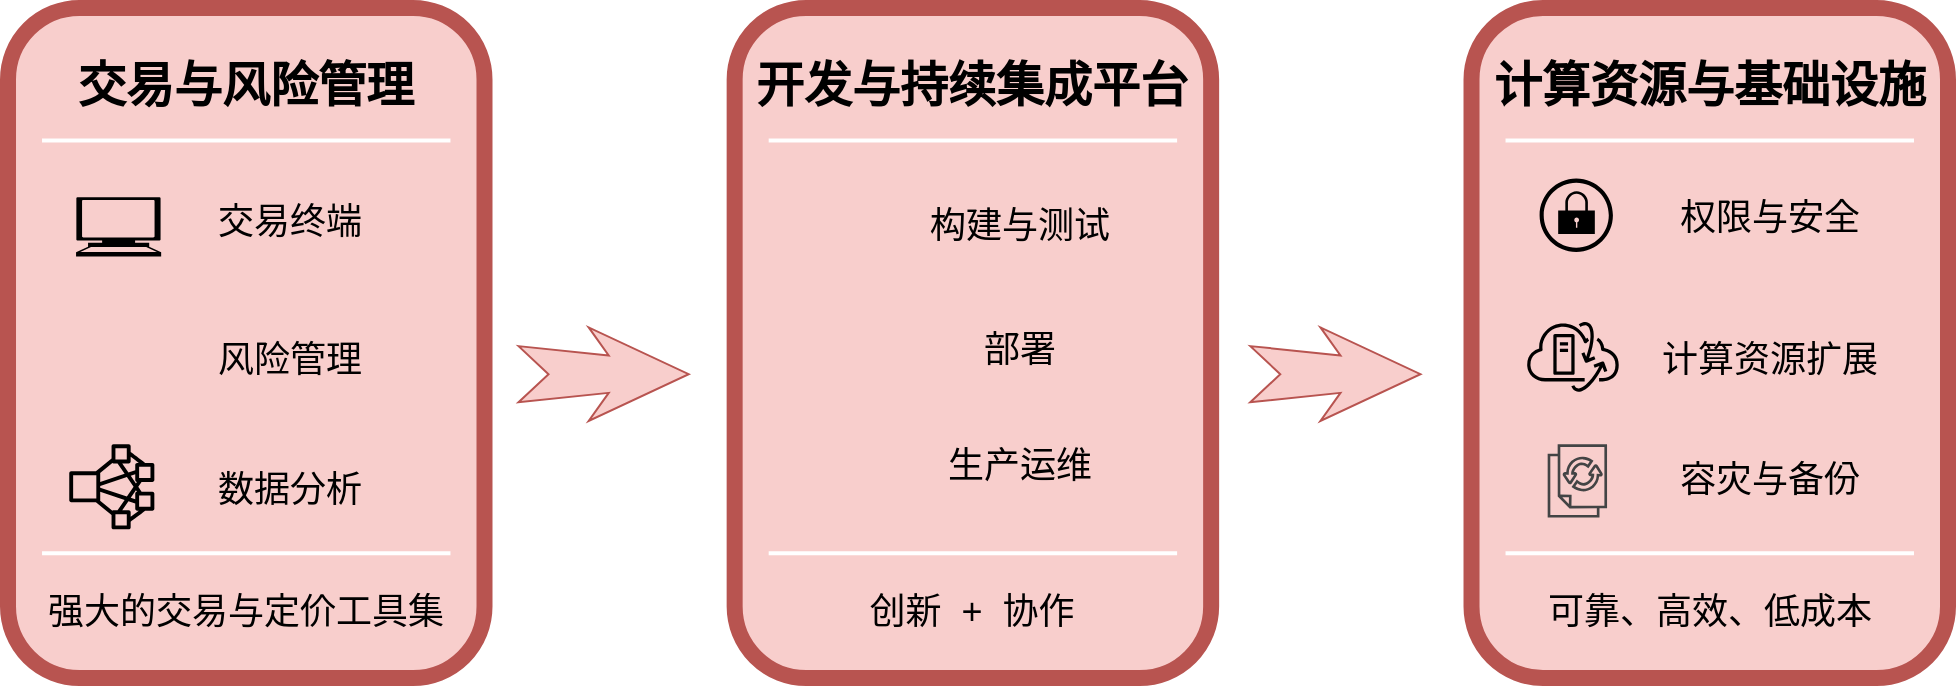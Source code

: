 <mxfile version="15.0.2" type="github" pages="12">
  <diagram name="Page-1" id="12e1b939-464a-85fe-373e-61e167be1490">
    <mxGraphModel dx="1666" dy="793" grid="1" gridSize="10" guides="1" tooltips="1" connect="1" arrows="1" fold="1" page="1" pageScale="1.5" pageWidth="1169" pageHeight="826" background="#ffffff" math="0" shadow="0">
      <root>
        <mxCell id="0" />
        <mxCell id="1" parent="0" />
        <mxCell id="yoitGKq9dfMv8cy0CzuJ-1" value="" style="group" parent="1" vertex="1" connectable="0">
          <mxGeometry x="480" y="405" width="970" height="335" as="geometry" />
        </mxCell>
        <mxCell id="60da8b9f42644d3a-2" value="" style="whiteSpace=wrap;html=1;rounded=1;shadow=0;strokeWidth=8;fontSize=20;align=center;strokeColor=#b85450;rotation=-180;fillColor=#f8cecc;" parent="yoitGKq9dfMv8cy0CzuJ-1" vertex="1">
          <mxGeometry x="2.418e-14" width="238.246" height="335.0" as="geometry" />
        </mxCell>
        <mxCell id="60da8b9f42644d3a-3" value="&lt;font style=&quot;font-size: 24px&quot;&gt;交易与风险管理&lt;/font&gt;" style="text;html=1;strokeColor=none;fillColor=none;align=center;verticalAlign=middle;whiteSpace=wrap;rounded=0;shadow=0;fontSize=17;fontStyle=1" parent="yoitGKq9dfMv8cy0CzuJ-1" vertex="1">
          <mxGeometry x="2.418e-14" y="15.581" width="238.246" height="46.744" as="geometry" />
        </mxCell>
        <mxCell id="60da8b9f42644d3a-4" value="&lt;font style=&quot;font-size: 18px&quot;&gt;强大的交易与定价工具集&lt;/font&gt;" style="text;html=1;strokeColor=none;fillColor=none;align=center;verticalAlign=middle;whiteSpace=wrap;rounded=0;shadow=0;fontSize=12;" parent="yoitGKq9dfMv8cy0CzuJ-1" vertex="1">
          <mxGeometry x="2.418e-14" y="284.36" width="238.246" height="35.058" as="geometry" />
        </mxCell>
        <mxCell id="60da8b9f42644d3a-6" value="" style="line;strokeWidth=2;html=1;rounded=0;shadow=0;fontSize=27;align=center;fillColor=none;strokeColor=#FFFFFF;" parent="yoitGKq9dfMv8cy0CzuJ-1" vertex="1">
          <mxGeometry x="17.018" y="62.326" width="204.211" height="7.791" as="geometry" />
        </mxCell>
        <mxCell id="60da8b9f42644d3a-7" value="" style="line;strokeWidth=2;html=1;rounded=0;shadow=0;fontSize=27;align=center;fillColor=none;strokeColor=#FFFFFF;" parent="yoitGKq9dfMv8cy0CzuJ-1" vertex="1">
          <mxGeometry x="17.018" y="268.779" width="204.211" height="7.791" as="geometry" />
        </mxCell>
        <mxCell id="60da8b9f42644d3a-24" value="" style="whiteSpace=wrap;html=1;rounded=1;shadow=0;strokeWidth=8;fontSize=20;align=center;strokeColor=#b85450;fillColor=#f8cecc;" parent="yoitGKq9dfMv8cy0CzuJ-1" vertex="1">
          <mxGeometry x="363.325" width="238.246" height="335.0" as="geometry" />
        </mxCell>
        <mxCell id="60da8b9f42644d3a-25" value="&lt;font style=&quot;font-size: 24px&quot;&gt;开发与持续集成平台&lt;/font&gt;" style="text;html=1;strokeColor=none;fillColor=none;align=center;verticalAlign=middle;whiteSpace=wrap;rounded=0;shadow=0;fontSize=17;fontStyle=1" parent="yoitGKq9dfMv8cy0CzuJ-1" vertex="1">
          <mxGeometry x="363.325" y="15.581" width="238.246" height="46.744" as="geometry" />
        </mxCell>
        <mxCell id="60da8b9f42644d3a-27" value="" style="line;strokeWidth=2;html=1;rounded=0;shadow=0;fontSize=27;align=center;fillColor=none;strokeColor=#FFFFFF;" parent="yoitGKq9dfMv8cy0CzuJ-1" vertex="1">
          <mxGeometry x="380.342" y="62.326" width="204.211" height="7.791" as="geometry" />
        </mxCell>
        <mxCell id="60da8b9f42644d3a-28" value="" style="line;strokeWidth=2;html=1;rounded=0;shadow=0;fontSize=27;align=center;fillColor=none;strokeColor=#FFFFFF;" parent="yoitGKq9dfMv8cy0CzuJ-1" vertex="1">
          <mxGeometry x="380.342" y="268.779" width="204.211" height="7.791" as="geometry" />
        </mxCell>
        <mxCell id="60da8b9f42644d3a-31" value="" style="whiteSpace=wrap;html=1;rounded=1;shadow=0;strokeWidth=8;fontSize=20;align=center;strokeColor=#b85450;fillColor=#f8cecc;" parent="yoitGKq9dfMv8cy0CzuJ-1" vertex="1">
          <mxGeometry x="731.754" width="238.246" height="335.0" as="geometry" />
        </mxCell>
        <mxCell id="60da8b9f42644d3a-32" value="&lt;font style=&quot;font-size: 24px&quot;&gt;计算资源与基础设施&lt;/font&gt;" style="text;html=1;strokeColor=none;fillColor=none;align=center;verticalAlign=middle;whiteSpace=wrap;rounded=0;shadow=0;fontSize=17;fontStyle=1" parent="yoitGKq9dfMv8cy0CzuJ-1" vertex="1">
          <mxGeometry x="731.754" y="15.581" width="238.246" height="46.744" as="geometry" />
        </mxCell>
        <mxCell id="60da8b9f42644d3a-34" value="" style="line;strokeWidth=2;html=1;rounded=0;shadow=0;fontSize=27;align=center;fillColor=none;strokeColor=#FFFFFF;" parent="yoitGKq9dfMv8cy0CzuJ-1" vertex="1">
          <mxGeometry x="748.772" y="62.326" width="204.211" height="7.791" as="geometry" />
        </mxCell>
        <mxCell id="60da8b9f42644d3a-35" value="" style="line;strokeWidth=2;html=1;rounded=0;shadow=0;fontSize=27;align=center;fillColor=none;strokeColor=#FFFFFF;" parent="yoitGKq9dfMv8cy0CzuJ-1" vertex="1">
          <mxGeometry x="748.772" y="268.779" width="204.211" height="7.791" as="geometry" />
        </mxCell>
        <mxCell id="fxWyjonsnhkvdFd7wCCT-1" value="" style="html=1;shadow=0;dashed=0;align=center;verticalAlign=middle;shape=mxgraph.arrows2.stylisedArrow;dy=0.6;dx=40;notch=15;feather=0.4;rounded=0;strokeWidth=1;fontSize=27;strokeColor=#b85450;fillColor=#f8cecc;" parent="yoitGKq9dfMv8cy0CzuJ-1" vertex="1">
          <mxGeometry x="255.263" y="159.709" width="85.088" height="46.744" as="geometry" />
        </mxCell>
        <mxCell id="fxWyjonsnhkvdFd7wCCT-2" value="" style="html=1;shadow=0;dashed=0;align=center;verticalAlign=middle;shape=mxgraph.arrows2.stylisedArrow;dy=0.6;dx=40;notch=15;feather=0.4;rounded=0;strokeWidth=1;fontSize=27;strokeColor=#b85450;fillColor=#f8cecc;" parent="yoitGKq9dfMv8cy0CzuJ-1" vertex="1">
          <mxGeometry x="621.14" y="159.709" width="85.088" height="46.744" as="geometry" />
        </mxCell>
        <mxCell id="fxWyjonsnhkvdFd7wCCT-4" value="&lt;font style=&quot;font-size: 18px&quot;&gt;创新&amp;nbsp; +&amp;nbsp; 协作&lt;/font&gt;" style="text;html=1;strokeColor=none;fillColor=none;align=center;verticalAlign=middle;whiteSpace=wrap;rounded=0;shadow=0;fontSize=12;" parent="yoitGKq9dfMv8cy0CzuJ-1" vertex="1">
          <mxGeometry x="363.325" y="284.36" width="238.246" height="35.058" as="geometry" />
        </mxCell>
        <mxCell id="fxWyjonsnhkvdFd7wCCT-5" value="&lt;font style=&quot;font-size: 18px&quot;&gt;可靠、高效、低成本&lt;/font&gt;" style="text;html=1;strokeColor=none;fillColor=none;align=center;verticalAlign=middle;whiteSpace=wrap;rounded=0;shadow=0;fontSize=12;" parent="yoitGKq9dfMv8cy0CzuJ-1" vertex="1">
          <mxGeometry x="731.754" y="284.36" width="238.246" height="35.058" as="geometry" />
        </mxCell>
        <mxCell id="fxWyjonsnhkvdFd7wCCT-6" value="" style="shape=image;html=1;verticalAlign=top;verticalLabelPosition=bottom;labelBackgroundColor=#ffffff;imageAspect=0;aspect=fixed;image=https://cdn1.iconfinder.com/data/icons/essentials-pack/96/code_coding_html_css_programming-128.png;fillColor=none;fontSize=48;fontColor=#000000;" parent="yoitGKq9dfMv8cy0CzuJ-1" vertex="1">
          <mxGeometry x="399.912" y="97.384" width="27.87" height="27.87" as="geometry" />
        </mxCell>
        <mxCell id="fxWyjonsnhkvdFd7wCCT-7" value="&lt;span style=&quot;font-size: 18px&quot;&gt;构建与测试&lt;/span&gt;" style="text;html=1;strokeColor=none;fillColor=none;align=center;verticalAlign=middle;whiteSpace=wrap;rounded=0;shadow=0;fontSize=12;" parent="yoitGKq9dfMv8cy0CzuJ-1" vertex="1">
          <mxGeometry x="442.456" y="91.93" width="127.632" height="35.058" as="geometry" />
        </mxCell>
        <mxCell id="fxWyjonsnhkvdFd7wCCT-8" value="" style="shape=image;html=1;verticalAlign=top;verticalLabelPosition=bottom;labelBackgroundColor=#ffffff;imageAspect=0;aspect=fixed;image=https://cdn1.iconfinder.com/data/icons/logos-and-brands-3/512/97_Docker_logo_logos-128.png;fillColor=none;fontSize=48;fontColor=#000000;" parent="yoitGKq9dfMv8cy0CzuJ-1" vertex="1">
          <mxGeometry x="395.658" y="151.919" width="35.205" height="35.205" as="geometry" />
        </mxCell>
        <mxCell id="fxWyjonsnhkvdFd7wCCT-9" value="&lt;span style=&quot;font-size: 18px&quot;&gt;部署&lt;/span&gt;" style="text;html=1;strokeColor=none;fillColor=none;align=center;verticalAlign=middle;whiteSpace=wrap;rounded=0;shadow=0;fontSize=12;" parent="yoitGKq9dfMv8cy0CzuJ-1" vertex="1">
          <mxGeometry x="442.456" y="153.087" width="127.632" height="35.058" as="geometry" />
        </mxCell>
        <mxCell id="fxWyjonsnhkvdFd7wCCT-10" value="" style="shape=image;html=1;verticalAlign=top;verticalLabelPosition=bottom;labelBackgroundColor=#ffffff;imageAspect=0;aspect=fixed;image=https://cdn2.iconfinder.com/data/icons/competitive-strategy-and-corporate-training/512/730_management_process_production_task_work_Business_Management-128.png;fillColor=none;fontSize=48;fontColor=#000000;" parent="yoitGKq9dfMv8cy0CzuJ-1" vertex="1">
          <mxGeometry x="395.658" y="211.907" width="35.205" height="35.205" as="geometry" />
        </mxCell>
        <mxCell id="fxWyjonsnhkvdFd7wCCT-11" value="&lt;span style=&quot;font-size: 18px&quot;&gt;生产运维&lt;/span&gt;" style="text;html=1;strokeColor=none;fillColor=none;align=center;verticalAlign=middle;whiteSpace=wrap;rounded=0;shadow=0;fontSize=12;" parent="yoitGKq9dfMv8cy0CzuJ-1" vertex="1">
          <mxGeometry x="442.456" y="211.907" width="127.632" height="35.058" as="geometry" />
        </mxCell>
        <mxCell id="fxWyjonsnhkvdFd7wCCT-19" value="" style="points=[[0.5,0,0],[1,0.5,0],[0.5,1,0],[0,0.5,0],[0.145,0.145,0],[0.856,0.145,0],[0.855,0.856,0],[0.145,0.855,0]];verticalLabelPosition=bottom;html=1;verticalAlign=top;aspect=fixed;align=center;pointerEvents=1;shape=mxgraph.cisco19.lock;strokeColor=none;fontSize=48;fontColor=#000000;fillColor=#000000;" parent="yoitGKq9dfMv8cy0CzuJ-1" vertex="1">
          <mxGeometry x="765.789" y="85.308" width="36.671" height="36.671" as="geometry" />
        </mxCell>
        <mxCell id="fxWyjonsnhkvdFd7wCCT-20" value="&lt;span style=&quot;font-size: 18px&quot;&gt;权限与安全&lt;/span&gt;" style="text;html=1;strokeColor=none;fillColor=none;align=center;verticalAlign=middle;whiteSpace=wrap;rounded=0;shadow=0;fontSize=12;" parent="yoitGKq9dfMv8cy0CzuJ-1" vertex="1">
          <mxGeometry x="816.842" y="87.256" width="127.632" height="35.058" as="geometry" />
        </mxCell>
        <mxCell id="fxWyjonsnhkvdFd7wCCT-21" value="" style="points=[[0,0,0],[0.25,0,0],[0.5,0,0],[0.75,0,0],[1,0,0],[0,1,0],[0.25,1,0],[0.5,1,0],[0.75,1,0],[1,1,0],[0,0.25,0],[0,0.5,0],[0,0.75,0],[1,0.25,0],[1,0.5,0],[1,0.75,0]];outlineConnect=0;fontColor=#232F3E;gradientColor=#F78E04;gradientDirection=north;dashed=0;verticalLabelPosition=bottom;verticalAlign=top;align=center;html=1;fontSize=12;fontStyle=0;aspect=fixed;shape=mxgraph.aws4.resourceIcon;resIcon=mxgraph.aws4.vmware_cloud_on_aws;fillColor=none;" parent="yoitGKq9dfMv8cy0CzuJ-1" vertex="1">
          <mxGeometry x="753.877" y="145.686" width="57.207" height="57.207" as="geometry" />
        </mxCell>
        <mxCell id="fxWyjonsnhkvdFd7wCCT-22" value="&lt;span style=&quot;font-size: 18px&quot;&gt;计算资源扩展&lt;/span&gt;" style="text;html=1;strokeColor=none;fillColor=none;align=center;verticalAlign=middle;whiteSpace=wrap;rounded=0;shadow=0;fontSize=12;" parent="yoitGKq9dfMv8cy0CzuJ-1" vertex="1">
          <mxGeometry x="816.842" y="158.541" width="127.632" height="35.058" as="geometry" />
        </mxCell>
        <mxCell id="fxWyjonsnhkvdFd7wCCT-23" value="" style="pointerEvents=1;shadow=0;dashed=0;html=1;strokeColor=none;fillColor=#434445;aspect=fixed;labelPosition=center;verticalLabelPosition=bottom;verticalAlign=top;align=center;outlineConnect=0;shape=mxgraph.vvd.site_recovery_functional_icon;fontSize=48;fontColor=#000000;" parent="yoitGKq9dfMv8cy0CzuJ-1" vertex="1">
          <mxGeometry x="769.831" y="218.14" width="29.704" height="36.671" as="geometry" />
        </mxCell>
        <mxCell id="fxWyjonsnhkvdFd7wCCT-24" value="&lt;span style=&quot;font-size: 18px&quot;&gt;容灾与备份&lt;/span&gt;" style="text;html=1;strokeColor=none;fillColor=none;align=center;verticalAlign=middle;whiteSpace=wrap;rounded=0;shadow=0;fontSize=12;" parent="yoitGKq9dfMv8cy0CzuJ-1" vertex="1">
          <mxGeometry x="816.842" y="218.14" width="127.632" height="35.058" as="geometry" />
        </mxCell>
        <mxCell id="fxWyjonsnhkvdFd7wCCT-25" value="" style="shape=mxgraph.signs.tech.computer;html=1;pointerEvents=1;fillColor=#000000;strokeColor=none;verticalLabelPosition=bottom;verticalAlign=top;align=center;fontSize=48;fontColor=#000000;" parent="yoitGKq9dfMv8cy0CzuJ-1" vertex="1">
          <mxGeometry x="34.035" y="94.657" width="42.544" height="29.605" as="geometry" />
        </mxCell>
        <mxCell id="fxWyjonsnhkvdFd7wCCT-27" value="&lt;span style=&quot;font-size: 18px&quot;&gt;交易终端&lt;/span&gt;" style="text;html=1;strokeColor=none;fillColor=none;align=center;verticalAlign=middle;whiteSpace=wrap;rounded=0;shadow=0;fontSize=12;" parent="yoitGKq9dfMv8cy0CzuJ-1" vertex="1">
          <mxGeometry x="76.579" y="89.203" width="127.632" height="35.058" as="geometry" />
        </mxCell>
        <mxCell id="fxWyjonsnhkvdFd7wCCT-28" value="" style="shape=image;html=1;verticalAlign=top;verticalLabelPosition=bottom;labelBackgroundColor=#ffffff;imageAspect=0;aspect=fixed;image=https://cdn2.iconfinder.com/data/icons/entrepreneur-solid-high-risk-high-return/512/Business_vision-128.png;strokeColor=#000000;fillColor=none;fontSize=48;fontColor=#000000;" parent="yoitGKq9dfMv8cy0CzuJ-1" vertex="1">
          <mxGeometry x="26.377" y="151.919" width="49.873" height="49.873" as="geometry" />
        </mxCell>
        <mxCell id="fxWyjonsnhkvdFd7wCCT-29" value="&lt;span style=&quot;font-size: 18px&quot;&gt;风险管理&lt;/span&gt;" style="text;html=1;strokeColor=none;fillColor=none;align=center;verticalAlign=middle;whiteSpace=wrap;rounded=0;shadow=0;fontSize=12;" parent="yoitGKq9dfMv8cy0CzuJ-1" vertex="1">
          <mxGeometry x="76.579" y="158.541" width="127.632" height="35.058" as="geometry" />
        </mxCell>
        <mxCell id="fxWyjonsnhkvdFd7wCCT-33" value="" style="outlineConnect=0;fontColor=#232F3E;gradientColor=none;strokeColor=none;dashed=0;verticalLabelPosition=bottom;verticalAlign=top;align=center;html=1;fontSize=12;fontStyle=0;aspect=fixed;pointerEvents=1;shape=mxgraph.aws4.cluster;fillColor=#000000;" parent="yoitGKq9dfMv8cy0CzuJ-1" vertex="1">
          <mxGeometry x="30.632" y="218.14" width="42.539" height="42.539" as="geometry" />
        </mxCell>
        <mxCell id="fxWyjonsnhkvdFd7wCCT-34" value="&lt;span style=&quot;font-size: 18px&quot;&gt;数据分析&lt;/span&gt;" style="text;html=1;strokeColor=none;fillColor=none;align=center;verticalAlign=middle;whiteSpace=wrap;rounded=0;shadow=0;fontSize=12;" parent="yoitGKq9dfMv8cy0CzuJ-1" vertex="1">
          <mxGeometry x="76.579" y="223.203" width="127.632" height="35.058" as="geometry" />
        </mxCell>
      </root>
    </mxGraphModel>
  </diagram>
  <diagram id="zYoErhl1gCxoGuJL3JhY" name="业务层级拆分">
    <mxGraphModel dx="1638" dy="793" grid="1" gridSize="10" guides="1" tooltips="1" connect="1" arrows="1" fold="1" page="1" pageScale="1" pageWidth="827" pageHeight="1169" math="0" shadow="0">
      <root>
        <mxCell id="EpM0Hx9t3ZsldlSce_xf-0" />
        <mxCell id="EpM0Hx9t3ZsldlSce_xf-1" parent="EpM0Hx9t3ZsldlSce_xf-0" />
        <mxCell id="ftro2MdfkU1cdXuBqUgK-0" value="" style="group" vertex="1" connectable="0" parent="EpM0Hx9t3ZsldlSce_xf-1">
          <mxGeometry x="180" y="570" width="601" height="60" as="geometry" />
        </mxCell>
        <mxCell id="ftro2MdfkU1cdXuBqUgK-1" value="依赖关系计算与分布式框架" style="rounded=1;whiteSpace=wrap;html=1;fontSize=18;fillColor=#dae8fc;strokeColor=#6c8ebf;" vertex="1" parent="ftro2MdfkU1cdXuBqUgK-0">
          <mxGeometry width="320" height="60" as="geometry" />
        </mxCell>
        <mxCell id="ftro2MdfkU1cdXuBqUgK-2" value="可回溯对象存储平台" style="rounded=1;whiteSpace=wrap;html=1;fontSize=18;fillColor=#dae8fc;strokeColor=#6c8ebf;" vertex="1" parent="ftro2MdfkU1cdXuBqUgK-0">
          <mxGeometry x="360" width="241" height="60" as="geometry" />
        </mxCell>
        <mxCell id="ftro2MdfkU1cdXuBqUgK-3" value="" style="group" vertex="1" connectable="0" parent="EpM0Hx9t3ZsldlSce_xf-1">
          <mxGeometry x="181" y="650" width="600" height="160" as="geometry" />
        </mxCell>
        <mxCell id="ftro2MdfkU1cdXuBqUgK-4" value="" style="rounded=1;whiteSpace=wrap;html=1;fillColor=#f5f5f5;strokeColor=#666666;fontColor=#333333;" vertex="1" parent="ftro2MdfkU1cdXuBqUgK-3">
          <mxGeometry width="320" height="160" as="geometry" />
        </mxCell>
        <mxCell id="ftro2MdfkU1cdXuBqUgK-5" value="" style="rounded=1;whiteSpace=wrap;html=1;fillColor=#f5f5f5;strokeColor=#666666;fontColor=#333333;" vertex="1" parent="ftro2MdfkU1cdXuBqUgK-3">
          <mxGeometry x="360" width="240" height="160" as="geometry" />
        </mxCell>
        <mxCell id="ftro2MdfkU1cdXuBqUgK-6" value="" style="html=1;dashed=0;whitespace=wrap;fillColor=#2875E2;strokeColor=#ffffff;points=[[0.005,0.63,0],[0.1,0.2,0],[0.9,0.2,0],[0.5,0,0],[0.995,0.63,0],[0.72,0.99,0],[0.5,1,0],[0.28,0.99,0]];shape=mxgraph.kubernetes.icon;prIcon=pv" vertex="1" parent="ftro2MdfkU1cdXuBqUgK-3">
          <mxGeometry x="399" y="69" width="50" height="48" as="geometry" />
        </mxCell>
        <mxCell id="ftro2MdfkU1cdXuBqUgK-7" value="" style="html=1;dashed=0;whitespace=wrap;fillColor=#2875E2;strokeColor=#ffffff;points=[[0.005,0.63,0],[0.1,0.2,0],[0.9,0.2,0],[0.5,0,0],[0.995,0.63,0],[0.72,0.99,0],[0.5,1,0],[0.28,0.99,0]];shape=mxgraph.kubernetes.icon;prIcon=pod" vertex="1" parent="ftro2MdfkU1cdXuBqUgK-3">
          <mxGeometry x="59" y="39" width="50" height="50" as="geometry" />
        </mxCell>
        <mxCell id="ftro2MdfkU1cdXuBqUgK-8" value="" style="html=1;dashed=0;whitespace=wrap;fillColor=#2875E2;strokeColor=#ffffff;points=[[0.005,0.63,0],[0.1,0.2,0],[0.9,0.2,0],[0.5,0,0],[0.995,0.63,0],[0.72,0.99,0],[0.5,1,0],[0.28,0.99,0]];shape=mxgraph.kubernetes.icon;prIcon=pod" vertex="1" parent="ftro2MdfkU1cdXuBqUgK-3">
          <mxGeometry x="139" y="39" width="50" height="50" as="geometry" />
        </mxCell>
        <mxCell id="ftro2MdfkU1cdXuBqUgK-9" value="" style="html=1;dashed=0;whitespace=wrap;fillColor=#2875E2;strokeColor=#ffffff;points=[[0.005,0.63,0],[0.1,0.2,0],[0.9,0.2,0],[0.5,0,0],[0.995,0.63,0],[0.72,0.99,0],[0.5,1,0],[0.28,0.99,0]];shape=mxgraph.kubernetes.icon;prIcon=pod" vertex="1" parent="ftro2MdfkU1cdXuBqUgK-3">
          <mxGeometry x="219" y="39" width="50" height="50" as="geometry" />
        </mxCell>
        <mxCell id="ftro2MdfkU1cdXuBqUgK-10" value="" style="html=1;dashed=0;whitespace=wrap;fillColor=#2875E2;strokeColor=#ffffff;points=[[0.005,0.63,0],[0.1,0.2,0],[0.9,0.2,0],[0.5,0,0],[0.995,0.63,0],[0.72,0.99,0],[0.5,1,0],[0.28,0.99,0]];shape=mxgraph.kubernetes.icon;prIcon=pod" vertex="1" parent="ftro2MdfkU1cdXuBqUgK-3">
          <mxGeometry x="59" y="99" width="50" height="50" as="geometry" />
        </mxCell>
        <mxCell id="ftro2MdfkU1cdXuBqUgK-11" value="" style="html=1;dashed=0;whitespace=wrap;fillColor=#2875E2;strokeColor=#ffffff;points=[[0.005,0.63,0],[0.1,0.2,0],[0.9,0.2,0],[0.5,0,0],[0.995,0.63,0],[0.72,0.99,0],[0.5,1,0],[0.28,0.99,0]];shape=mxgraph.kubernetes.icon;prIcon=pod" vertex="1" parent="ftro2MdfkU1cdXuBqUgK-3">
          <mxGeometry x="139" y="99" width="50" height="50" as="geometry" />
        </mxCell>
        <mxCell id="ftro2MdfkU1cdXuBqUgK-12" value="" style="html=1;dashed=0;whitespace=wrap;fillColor=#2875E2;strokeColor=#ffffff;points=[[0.005,0.63,0],[0.1,0.2,0],[0.9,0.2,0],[0.5,0,0],[0.995,0.63,0],[0.72,0.99,0],[0.5,1,0],[0.28,0.99,0]];shape=mxgraph.kubernetes.icon;prIcon=pod" vertex="1" parent="ftro2MdfkU1cdXuBqUgK-3">
          <mxGeometry x="219" y="99" width="50" height="50" as="geometry" />
        </mxCell>
        <mxCell id="ftro2MdfkU1cdXuBqUgK-13" value="" style="html=1;dashed=0;whitespace=wrap;fillColor=#2875E2;strokeColor=#ffffff;points=[[0.005,0.63,0],[0.1,0.2,0],[0.9,0.2,0],[0.5,0,0],[0.995,0.63,0],[0.72,0.99,0],[0.5,1,0],[0.28,0.99,0]];shape=mxgraph.kubernetes.icon;prIcon=pv" vertex="1" parent="ftro2MdfkU1cdXuBqUgK-3">
          <mxGeometry x="520" y="69" width="50" height="48" as="geometry" />
        </mxCell>
        <mxCell id="ftro2MdfkU1cdXuBqUgK-14" value="计算资源池" style="text;html=1;strokeColor=none;fillColor=none;align=center;verticalAlign=middle;whiteSpace=wrap;rounded=0;dashed=1;fontSize=18;" vertex="1" parent="ftro2MdfkU1cdXuBqUgK-3">
          <mxGeometry x="78.5" y="10" width="171" height="20" as="geometry" />
        </mxCell>
        <mxCell id="ftro2MdfkU1cdXuBqUgK-15" value="数据存储组件" style="text;html=1;strokeColor=none;fillColor=none;align=center;verticalAlign=middle;whiteSpace=wrap;rounded=0;dashed=1;fontSize=18;" vertex="1" parent="ftro2MdfkU1cdXuBqUgK-3">
          <mxGeometry x="415" y="10" width="130" height="20" as="geometry" />
        </mxCell>
        <mxCell id="ftro2MdfkU1cdXuBqUgK-16" value="" style="group" vertex="1" connectable="0" parent="EpM0Hx9t3ZsldlSce_xf-1">
          <mxGeometry x="189.5" y="420" width="1228.5" height="329" as="geometry" />
        </mxCell>
        <mxCell id="ftro2MdfkU1cdXuBqUgK-17" value="标准多资产定价模型库" style="rounded=1;whiteSpace=wrap;html=1;fontSize=18;fillColor=#d5e8d4;strokeColor=#82b366;" vertex="1" parent="ftro2MdfkU1cdXuBqUgK-16">
          <mxGeometry x="-9.5" y="90" width="601" height="40" as="geometry" />
        </mxCell>
        <mxCell id="ftro2MdfkU1cdXuBqUgK-18" value="通用数据定义" style="rounded=1;whiteSpace=wrap;html=1;fontSize=18;fillColor=#d5e8d4;strokeColor=#82b366;" vertex="1" parent="ftro2MdfkU1cdXuBqUgK-16">
          <mxGeometry x="-9.5" y="40" width="601" height="40" as="geometry" />
        </mxCell>
        <mxCell id="ftro2MdfkU1cdXuBqUgK-19" value="多资产定价过程" style="rounded=1;whiteSpace=wrap;html=1;fontSize=18;fillColor=#d5e8d4;strokeColor=#82b366;" vertex="1" parent="ftro2MdfkU1cdXuBqUgK-16">
          <mxGeometry x="-8.5" y="-10" width="600" height="40" as="geometry" />
        </mxCell>
        <mxCell id="ftro2MdfkU1cdXuBqUgK-20" value="" style="group" vertex="1" connectable="0" parent="EpM0Hx9t3ZsldlSce_xf-1">
          <mxGeometry x="190" y="340" width="582" height="50" as="geometry" />
        </mxCell>
        <mxCell id="ftro2MdfkU1cdXuBqUgK-21" value="产品设计" style="rounded=1;whiteSpace=wrap;html=1;fontSize=18;fillColor=#ffe6cc;strokeColor=#d79b00;" vertex="1" parent="ftro2MdfkU1cdXuBqUgK-20">
          <mxGeometry width="101" height="50" as="geometry" />
        </mxCell>
        <mxCell id="ftro2MdfkU1cdXuBqUgK-22" value="定价分析" style="rounded=1;whiteSpace=wrap;html=1;fontSize=18;fillColor=#ffe6cc;strokeColor=#d79b00;" vertex="1" parent="ftro2MdfkU1cdXuBqUgK-20">
          <mxGeometry x="121" width="101" height="50" as="geometry" />
        </mxCell>
        <mxCell id="ftro2MdfkU1cdXuBqUgK-23" value="情景分析" style="rounded=1;whiteSpace=wrap;html=1;fontSize=18;fillColor=#ffe6cc;strokeColor=#d79b00;" vertex="1" parent="ftro2MdfkU1cdXuBqUgK-20">
          <mxGeometry x="241" width="101" height="50" as="geometry" />
        </mxCell>
        <mxCell id="ftro2MdfkU1cdXuBqUgK-24" value="数据接口" style="rounded=1;whiteSpace=wrap;html=1;fontSize=18;fillColor=#ffe6cc;strokeColor=#d79b00;" vertex="1" parent="ftro2MdfkU1cdXuBqUgK-20">
          <mxGeometry x="361" width="101" height="50" as="geometry" />
        </mxCell>
        <mxCell id="ftro2MdfkU1cdXuBqUgK-25" value="定价算法" style="rounded=1;whiteSpace=wrap;html=1;fontSize=18;fillColor=#ffe6cc;strokeColor=#d79b00;" vertex="1" parent="ftro2MdfkU1cdXuBqUgK-20">
          <mxGeometry x="481" width="101" height="50" as="geometry" />
        </mxCell>
        <mxCell id="ftro2MdfkU1cdXuBqUgK-31" value="基础设施层" style="text;html=1;strokeColor=none;fillColor=none;align=center;verticalAlign=middle;whiteSpace=wrap;rounded=0;dashed=1;fontSize=20;" vertex="1" parent="EpM0Hx9t3ZsldlSce_xf-1">
          <mxGeometry x="29.5" y="733" width="130" height="20" as="geometry" />
        </mxCell>
        <mxCell id="ftro2MdfkU1cdXuBqUgK-32" value="核心技术层" style="text;html=1;strokeColor=none;fillColor=none;align=center;verticalAlign=middle;whiteSpace=wrap;rounded=0;dashed=1;fontSize=20;" vertex="1" parent="EpM0Hx9t3ZsldlSce_xf-1">
          <mxGeometry x="10" y="600" width="169" height="20" as="geometry" />
        </mxCell>
        <mxCell id="ftro2MdfkU1cdXuBqUgK-33" value="业务抽象层" style="text;html=1;strokeColor=none;fillColor=none;align=center;verticalAlign=middle;whiteSpace=wrap;rounded=0;dashed=1;fontSize=20;" vertex="1" parent="EpM0Hx9t3ZsldlSce_xf-1">
          <mxGeometry x="29.5" y="480" width="130" height="20" as="geometry" />
        </mxCell>
        <mxCell id="ftro2MdfkU1cdXuBqUgK-34" value="API接口层" style="text;html=1;strokeColor=none;fillColor=none;align=center;verticalAlign=middle;whiteSpace=wrap;rounded=0;dashed=1;fontSize=20;" vertex="1" parent="EpM0Hx9t3ZsldlSce_xf-1">
          <mxGeometry x="29.5" y="365" width="130" height="20" as="geometry" />
        </mxCell>
        <mxCell id="ftro2MdfkU1cdXuBqUgK-35" value="应用层" style="text;html=1;strokeColor=none;fillColor=none;align=center;verticalAlign=middle;whiteSpace=wrap;rounded=0;dashed=1;fontSize=20;" vertex="1" parent="EpM0Hx9t3ZsldlSce_xf-1">
          <mxGeometry x="29.5" y="204.78" width="130" height="20" as="geometry" />
        </mxCell>
        <mxCell id="6mVS0iCxpT_N_FNbbl8f-10" value="" style="whiteSpace=wrap;html=1;rounded=1;shadow=0;strokeWidth=4;fontSize=20;align=center;strokeColor=#b85450;fillColor=#f8cecc;" vertex="1" parent="EpM0Hx9t3ZsldlSce_xf-1">
          <mxGeometry x="599.997" y="80" width="189.123" height="215.0" as="geometry" />
        </mxCell>
        <mxCell id="6mVS0iCxpT_N_FNbbl8f-11" value="&lt;font style=&quot;font-size: 18px;&quot;&gt;计算资源与基础设施&lt;/font&gt;" style="text;html=1;strokeColor=none;fillColor=none;align=center;verticalAlign=middle;whiteSpace=wrap;rounded=0;shadow=0;fontSize=18;fontStyle=1" vertex="1" parent="EpM0Hx9t3ZsldlSce_xf-1">
          <mxGeometry x="599.997" y="90" width="189.123" height="30.0" as="geometry" />
        </mxCell>
        <mxCell id="6mVS0iCxpT_N_FNbbl8f-12" value="" style="line;strokeWidth=2;html=1;rounded=0;shadow=0;fontSize=27;align=center;fillColor=none;strokeColor=#FFFFFF;" vertex="1" parent="EpM0Hx9t3ZsldlSce_xf-1">
          <mxGeometry x="613.506" y="120" width="162.105" height="5" as="geometry" />
        </mxCell>
        <mxCell id="6mVS0iCxpT_N_FNbbl8f-13" value="" style="line;strokeWidth=2;html=1;rounded=0;shadow=0;fontSize=27;align=center;fillColor=none;strokeColor=#FFFFFF;" vertex="1" parent="EpM0Hx9t3ZsldlSce_xf-1">
          <mxGeometry x="613.506" y="252.5" width="162.105" height="5" as="geometry" />
        </mxCell>
        <mxCell id="6mVS0iCxpT_N_FNbbl8f-17" value="&lt;font style=&quot;font-size: 14px;&quot;&gt;可靠、高效、低成本&lt;/font&gt;" style="text;html=1;strokeColor=none;fillColor=none;align=center;verticalAlign=middle;whiteSpace=wrap;rounded=0;shadow=0;fontSize=14;" vertex="1" parent="EpM0Hx9t3ZsldlSce_xf-1">
          <mxGeometry x="599.997" y="262.5" width="189.123" height="22.5" as="geometry" />
        </mxCell>
        <mxCell id="6mVS0iCxpT_N_FNbbl8f-24" value="" style="points=[[0.5,0,0],[1,0.5,0],[0.5,1,0],[0,0.5,0],[0.145,0.145,0],[0.856,0.145,0],[0.855,0.856,0],[0.145,0.855,0]];verticalLabelPosition=bottom;html=1;verticalAlign=top;aspect=fixed;align=center;pointerEvents=1;shape=mxgraph.cisco19.lock;strokeColor=none;fontSize=48;fontColor=#000000;fillColor=#000000;" vertex="1" parent="EpM0Hx9t3ZsldlSce_xf-1">
          <mxGeometry x="627.015" y="134.75" width="23.535" height="23.535" as="geometry" />
        </mxCell>
        <mxCell id="6mVS0iCxpT_N_FNbbl8f-25" value="&lt;span style=&quot;font-size: 14px;&quot;&gt;权限与安全&lt;/span&gt;" style="text;html=1;strokeColor=none;fillColor=none;align=center;verticalAlign=middle;whiteSpace=wrap;rounded=0;shadow=0;fontSize=14;" vertex="1" parent="EpM0Hx9t3ZsldlSce_xf-1">
          <mxGeometry x="667.541" y="136" width="101.316" height="22.5" as="geometry" />
        </mxCell>
        <mxCell id="6mVS0iCxpT_N_FNbbl8f-26" value="" style="points=[[0,0,0],[0.25,0,0],[0.5,0,0],[0.75,0,0],[1,0,0],[0,1,0],[0.25,1,0],[0.5,1,0],[0.75,1,0],[1,1,0],[0,0.25,0],[0,0.5,0],[0,0.75,0],[1,0.25,0],[1,0.5,0],[1,0.75,0]];outlineConnect=0;fontColor=#232F3E;gradientColor=#F78E04;gradientDirection=north;dashed=0;verticalLabelPosition=bottom;verticalAlign=top;align=center;html=1;fontSize=12;fontStyle=0;aspect=fixed;shape=mxgraph.aws4.resourceIcon;resIcon=mxgraph.aws4.vmware_cloud_on_aws;fillColor=none;" vertex="1" parent="EpM0Hx9t3ZsldlSce_xf-1">
          <mxGeometry x="617.559" y="173.5" width="36.715" height="36.715" as="geometry" />
        </mxCell>
        <mxCell id="6mVS0iCxpT_N_FNbbl8f-27" value="&lt;span style=&quot;font-size: 14px;&quot;&gt;计算资源扩展&lt;/span&gt;" style="text;html=1;strokeColor=none;fillColor=none;align=center;verticalAlign=middle;whiteSpace=wrap;rounded=0;shadow=0;fontSize=14;" vertex="1" parent="EpM0Hx9t3ZsldlSce_xf-1">
          <mxGeometry x="667.541" y="181.75" width="101.316" height="22.5" as="geometry" />
        </mxCell>
        <mxCell id="6mVS0iCxpT_N_FNbbl8f-28" value="" style="pointerEvents=1;shadow=0;dashed=0;html=1;strokeColor=none;fillColor=#434445;aspect=fixed;labelPosition=center;verticalLabelPosition=bottom;verticalAlign=top;align=center;outlineConnect=0;shape=mxgraph.vvd.site_recovery_functional_icon;fontSize=48;fontColor=#000000;" vertex="1" parent="EpM0Hx9t3ZsldlSce_xf-1">
          <mxGeometry x="630.223" y="220" width="19.064" height="23.535" as="geometry" />
        </mxCell>
        <mxCell id="6mVS0iCxpT_N_FNbbl8f-29" value="&lt;span style=&quot;font-size: 14px;&quot;&gt;容灾与备份&lt;/span&gt;" style="text;html=1;strokeColor=none;fillColor=none;align=center;verticalAlign=middle;whiteSpace=wrap;rounded=0;shadow=0;fontSize=14;" vertex="1" parent="EpM0Hx9t3ZsldlSce_xf-1">
          <mxGeometry x="667.541" y="220" width="101.316" height="22.5" as="geometry" />
        </mxCell>
        <mxCell id="6mVS0iCxpT_N_FNbbl8f-6" value="" style="whiteSpace=wrap;html=1;rounded=1;shadow=0;strokeWidth=3;fontSize=20;align=center;strokeColor=#b85450;fillColor=#f8cecc;" vertex="1" parent="EpM0Hx9t3ZsldlSce_xf-1">
          <mxGeometry x="390.412" y="80" width="189.123" height="215.0" as="geometry" />
        </mxCell>
        <mxCell id="6mVS0iCxpT_N_FNbbl8f-7" value="&lt;font style=&quot;font-size: 18px;&quot;&gt;开发与持续集成平台&lt;/font&gt;" style="text;html=1;strokeColor=none;fillColor=none;align=center;verticalAlign=middle;whiteSpace=wrap;rounded=0;shadow=0;fontSize=18;fontStyle=1" vertex="1" parent="EpM0Hx9t3ZsldlSce_xf-1">
          <mxGeometry x="390.412" y="90" width="189.123" height="30.0" as="geometry" />
        </mxCell>
        <mxCell id="6mVS0iCxpT_N_FNbbl8f-8" value="" style="line;strokeWidth=2;html=1;rounded=0;shadow=0;fontSize=27;align=center;fillColor=none;strokeColor=#FFFFFF;" vertex="1" parent="EpM0Hx9t3ZsldlSce_xf-1">
          <mxGeometry x="403.921" y="120" width="162.105" height="5" as="geometry" />
        </mxCell>
        <mxCell id="6mVS0iCxpT_N_FNbbl8f-9" value="" style="line;strokeWidth=2;html=1;rounded=0;shadow=0;fontSize=27;align=center;fillColor=none;strokeColor=#FFFFFF;" vertex="1" parent="EpM0Hx9t3ZsldlSce_xf-1">
          <mxGeometry x="403.921" y="252.5" width="162.105" height="5" as="geometry" />
        </mxCell>
        <mxCell id="6mVS0iCxpT_N_FNbbl8f-16" value="&lt;font style=&quot;font-size: 14px;&quot;&gt;创新&amp;nbsp; +&amp;nbsp; 协作&lt;/font&gt;" style="text;html=1;strokeColor=none;fillColor=none;align=center;verticalAlign=middle;whiteSpace=wrap;rounded=0;shadow=0;fontSize=14;" vertex="1" parent="EpM0Hx9t3ZsldlSce_xf-1">
          <mxGeometry x="390.412" y="262.5" width="189.123" height="22.5" as="geometry" />
        </mxCell>
        <mxCell id="6mVS0iCxpT_N_FNbbl8f-18" value="" style="shape=image;html=1;verticalAlign=top;verticalLabelPosition=bottom;labelBackgroundColor=#ffffff;imageAspect=0;aspect=fixed;image=https://cdn1.iconfinder.com/data/icons/essentials-pack/96/code_coding_html_css_programming-128.png;fillColor=none;fontSize=48;fontColor=#000000;" vertex="1" parent="EpM0Hx9t3ZsldlSce_xf-1">
          <mxGeometry x="419.456" y="142.5" width="17.887" height="17.887" as="geometry" />
        </mxCell>
        <mxCell id="6mVS0iCxpT_N_FNbbl8f-19" value="&lt;span style=&quot;font-size: 14px;&quot;&gt;构建与测试&lt;/span&gt;" style="text;html=1;strokeColor=none;fillColor=none;align=center;verticalAlign=middle;whiteSpace=wrap;rounded=0;shadow=0;fontSize=14;" vertex="1" parent="EpM0Hx9t3ZsldlSce_xf-1">
          <mxGeometry x="453.228" y="139" width="101.316" height="22.5" as="geometry" />
        </mxCell>
        <mxCell id="6mVS0iCxpT_N_FNbbl8f-20" value="" style="shape=image;html=1;verticalAlign=top;verticalLabelPosition=bottom;labelBackgroundColor=#ffffff;imageAspect=0;aspect=fixed;image=https://cdn1.iconfinder.com/data/icons/logos-and-brands-3/512/97_Docker_logo_logos-128.png;fillColor=none;fontSize=48;fontColor=#000000;" vertex="1" parent="EpM0Hx9t3ZsldlSce_xf-1">
          <mxGeometry x="416.079" y="177.5" width="22.594" height="22.594" as="geometry" />
        </mxCell>
        <mxCell id="6mVS0iCxpT_N_FNbbl8f-21" value="&lt;span style=&quot;font-size: 14px;&quot;&gt;部署&lt;/span&gt;" style="text;html=1;strokeColor=none;fillColor=none;align=center;verticalAlign=middle;whiteSpace=wrap;rounded=0;shadow=0;fontSize=14;" vertex="1" parent="EpM0Hx9t3ZsldlSce_xf-1">
          <mxGeometry x="453.228" y="178.25" width="101.316" height="22.5" as="geometry" />
        </mxCell>
        <mxCell id="6mVS0iCxpT_N_FNbbl8f-22" value="" style="shape=image;html=1;verticalAlign=top;verticalLabelPosition=bottom;labelBackgroundColor=#ffffff;imageAspect=0;aspect=fixed;image=https://cdn2.iconfinder.com/data/icons/competitive-strategy-and-corporate-training/512/730_management_process_production_task_work_Business_Management-128.png;fillColor=none;fontSize=48;fontColor=#000000;" vertex="1" parent="EpM0Hx9t3ZsldlSce_xf-1">
          <mxGeometry x="416.079" y="216" width="22.594" height="22.594" as="geometry" />
        </mxCell>
        <mxCell id="6mVS0iCxpT_N_FNbbl8f-23" value="&lt;span style=&quot;font-size: 14px;&quot;&gt;生产运维&lt;/span&gt;" style="text;html=1;strokeColor=none;fillColor=none;align=center;verticalAlign=middle;whiteSpace=wrap;rounded=0;shadow=0;fontSize=14;" vertex="1" parent="EpM0Hx9t3ZsldlSce_xf-1">
          <mxGeometry x="453.228" y="216" width="101.316" height="22.5" as="geometry" />
        </mxCell>
        <mxCell id="6mVS0iCxpT_N_FNbbl8f-1" value="" style="whiteSpace=wrap;html=1;rounded=1;shadow=0;strokeWidth=4;fontSize=20;align=center;strokeColor=#b85450;rotation=-180;fillColor=#f8cecc;" vertex="1" parent="EpM0Hx9t3ZsldlSce_xf-1">
          <mxGeometry x="180" y="80" width="189.123" height="215.0" as="geometry" />
        </mxCell>
        <mxCell id="6mVS0iCxpT_N_FNbbl8f-2" value="&lt;font style=&quot;font-size: 18px;&quot;&gt;交易与风险管理&lt;/font&gt;" style="text;html=1;strokeColor=none;fillColor=none;align=center;verticalAlign=middle;whiteSpace=wrap;rounded=0;shadow=0;fontSize=18;fontStyle=1" vertex="1" parent="EpM0Hx9t3ZsldlSce_xf-1">
          <mxGeometry x="180" y="90" width="189.123" height="30.0" as="geometry" />
        </mxCell>
        <mxCell id="6mVS0iCxpT_N_FNbbl8f-3" value="&lt;font style=&quot;font-size: 14px;&quot;&gt;强大的交易与定价工具集&lt;/font&gt;" style="text;html=1;strokeColor=none;fillColor=none;align=center;verticalAlign=middle;whiteSpace=wrap;rounded=0;shadow=0;fontSize=14;" vertex="1" parent="EpM0Hx9t3ZsldlSce_xf-1">
          <mxGeometry x="180" y="262.5" width="189.123" height="22.5" as="geometry" />
        </mxCell>
        <mxCell id="6mVS0iCxpT_N_FNbbl8f-4" value="" style="line;strokeWidth=2;html=1;rounded=0;shadow=0;fontSize=27;align=center;fillColor=none;strokeColor=#FFFFFF;" vertex="1" parent="EpM0Hx9t3ZsldlSce_xf-1">
          <mxGeometry x="193.509" y="120" width="162.105" height="5" as="geometry" />
        </mxCell>
        <mxCell id="6mVS0iCxpT_N_FNbbl8f-5" value="" style="line;strokeWidth=2;html=1;rounded=0;shadow=0;fontSize=27;align=center;fillColor=none;strokeColor=#FFFFFF;" vertex="1" parent="EpM0Hx9t3ZsldlSce_xf-1">
          <mxGeometry x="193.509" y="252.5" width="162.105" height="5" as="geometry" />
        </mxCell>
        <mxCell id="6mVS0iCxpT_N_FNbbl8f-30" value="" style="shape=mxgraph.signs.tech.computer;html=1;pointerEvents=1;fillColor=#000000;strokeColor=none;verticalLabelPosition=bottom;verticalAlign=top;align=center;fontSize=48;fontColor=#000000;" vertex="1" parent="EpM0Hx9t3ZsldlSce_xf-1">
          <mxGeometry x="207.018" y="140.75" width="33.772" height="19" as="geometry" />
        </mxCell>
        <mxCell id="6mVS0iCxpT_N_FNbbl8f-31" value="&lt;span style=&quot;font-size: 14px;&quot;&gt;交易终端&lt;/span&gt;" style="text;html=1;strokeColor=none;fillColor=none;align=center;verticalAlign=middle;whiteSpace=wrap;rounded=0;shadow=0;fontSize=14;" vertex="1" parent="EpM0Hx9t3ZsldlSce_xf-1">
          <mxGeometry x="240.789" y="137.25" width="101.316" height="22.5" as="geometry" />
        </mxCell>
        <mxCell id="6mVS0iCxpT_N_FNbbl8f-32" value="" style="shape=image;html=1;verticalAlign=top;verticalLabelPosition=bottom;labelBackgroundColor=#ffffff;imageAspect=0;aspect=fixed;image=https://cdn2.iconfinder.com/data/icons/entrepreneur-solid-high-risk-high-return/512/Business_vision-128.png;strokeColor=#000000;fillColor=none;fontSize=48;fontColor=#000000;" vertex="1" parent="EpM0Hx9t3ZsldlSce_xf-1">
          <mxGeometry x="200.939" y="177.5" width="32.008" height="32.008" as="geometry" />
        </mxCell>
        <mxCell id="6mVS0iCxpT_N_FNbbl8f-33" value="&lt;span style=&quot;font-size: 14px&quot;&gt;风险计算&lt;/span&gt;" style="text;html=1;strokeColor=none;fillColor=none;align=center;verticalAlign=middle;whiteSpace=wrap;rounded=0;shadow=0;fontSize=14;" vertex="1" parent="EpM0Hx9t3ZsldlSce_xf-1">
          <mxGeometry x="240.789" y="181.75" width="101.316" height="22.5" as="geometry" />
        </mxCell>
        <mxCell id="6mVS0iCxpT_N_FNbbl8f-34" value="" style="outlineConnect=0;fontColor=#232F3E;gradientColor=none;strokeColor=none;dashed=0;verticalLabelPosition=bottom;verticalAlign=top;align=center;html=1;fontSize=12;fontStyle=0;aspect=fixed;pointerEvents=1;shape=mxgraph.aws4.cluster;fillColor=#000000;" vertex="1" parent="EpM0Hx9t3ZsldlSce_xf-1">
          <mxGeometry x="204.316" y="220" width="27.301" height="27.301" as="geometry" />
        </mxCell>
        <mxCell id="6mVS0iCxpT_N_FNbbl8f-35" value="&lt;span style=&quot;font-size: 14px;&quot;&gt;数据分析&lt;/span&gt;" style="text;html=1;strokeColor=none;fillColor=none;align=center;verticalAlign=middle;whiteSpace=wrap;rounded=0;shadow=0;fontSize=14;" vertex="1" parent="EpM0Hx9t3ZsldlSce_xf-1">
          <mxGeometry x="240.789" y="223.25" width="101.316" height="22.5" as="geometry" />
        </mxCell>
      </root>
    </mxGraphModel>
  </diagram>
  <diagram id="aVHYKDlQt825fQhPmR9p" name="Page-3">
    <mxGraphModel dx="1186" dy="1932" grid="1" gridSize="10" guides="1" tooltips="1" connect="1" arrows="1" fold="1" page="1" pageScale="1" pageWidth="827" pageHeight="1169" math="0" shadow="0">
      <root>
        <mxCell id="PTnAOjteds0xGLRl3lA5-0" />
        <mxCell id="PTnAOjteds0xGLRl3lA5-1" parent="PTnAOjteds0xGLRl3lA5-0" />
        <mxCell id="PTnAOjteds0xGLRl3lA5-2" style="edgeStyle=orthogonalEdgeStyle;rounded=0;orthogonalLoop=1;jettySize=auto;html=1;entryX=0.5;entryY=0;entryDx=0;entryDy=0;startArrow=openThin;startFill=0;endArrow=none;endFill=0;" parent="PTnAOjteds0xGLRl3lA5-1" source="PTnAOjteds0xGLRl3lA5-3" target="PTnAOjteds0xGLRl3lA5-108" edge="1">
          <mxGeometry relative="1" as="geometry" />
        </mxCell>
        <mxCell id="PTnAOjteds0xGLRl3lA5-3" value="" style="whiteSpace=wrap;html=1;fontSize=20;dashed=1;fillColor=#dae8fc;strokeColor=#6c8ebf;" parent="PTnAOjteds0xGLRl3lA5-1" vertex="1">
          <mxGeometry x="830.75" y="260" width="518.5" height="546.5" as="geometry" />
        </mxCell>
        <mxCell id="PTnAOjteds0xGLRl3lA5-4" value="PostgreSQL DB" style="rounded=1;whiteSpace=wrap;html=1;shadow=0;sketch=0;fontSize=12;strokeWidth=1;fillColor=none;gradientColor=#E6E6E6;" parent="PTnAOjteds0xGLRl3lA5-1" vertex="1">
          <mxGeometry x="870" y="600" width="440" height="173" as="geometry" />
        </mxCell>
        <mxCell id="PTnAOjteds0xGLRl3lA5-5" style="edgeStyle=orthogonalEdgeStyle;rounded=0;orthogonalLoop=1;jettySize=auto;html=1;exitX=1;exitY=0.75;exitDx=0;exitDy=0;entryX=0;entryY=0.691;entryDx=0;entryDy=0;entryPerimeter=0;startArrow=none;startFill=0;" parent="PTnAOjteds0xGLRl3lA5-1" source="PTnAOjteds0xGLRl3lA5-7" target="PTnAOjteds0xGLRl3lA5-85" edge="1">
          <mxGeometry relative="1" as="geometry" />
        </mxCell>
        <mxCell id="PTnAOjteds0xGLRl3lA5-6" value="http" style="edgeLabel;html=1;align=center;verticalAlign=middle;resizable=0;points=[];" parent="PTnAOjteds0xGLRl3lA5-5" vertex="1" connectable="0">
          <mxGeometry x="-0.004" y="2" relative="1" as="geometry">
            <mxPoint x="-2" y="-2" as="offset" />
          </mxGeometry>
        </mxCell>
        <mxCell id="PTnAOjteds0xGLRl3lA5-7" value="" style="rounded=0;whiteSpace=wrap;html=1;shadow=0;sketch=0;fontSize=16;strokeWidth=1;fillColor=#dae8fc;dashed=1;strokeColor=#6c8ebf;" parent="PTnAOjteds0xGLRl3lA5-1" vertex="1">
          <mxGeometry x="30" y="160" width="680" height="435" as="geometry" />
        </mxCell>
        <mxCell id="PTnAOjteds0xGLRl3lA5-8" value="" style="rounded=1;whiteSpace=wrap;html=1;shadow=0;sketch=0;fontSize=12;strokeWidth=1;fillColor=#d5e8d4;dashed=1;strokeColor=#82b366;" parent="PTnAOjteds0xGLRl3lA5-1" vertex="1">
          <mxGeometry x="280" y="510" width="350" height="70" as="geometry" />
        </mxCell>
        <mxCell id="PTnAOjteds0xGLRl3lA5-9" value="" style="verticalLabelPosition=bottom;verticalAlign=top;html=1;shape=mxgraph.basic.rect;fillColor2=none;strokeWidth=1;size=20;indent=5;shadow=0;sketch=0;dashed=1;fontSize=16;fillColor=#f5f5f5;strokeColor=#666666;fontColor=#333333;" parent="PTnAOjteds0xGLRl3lA5-1" vertex="1">
          <mxGeometry x="240" y="910" width="300" height="170" as="geometry" />
        </mxCell>
        <mxCell id="PTnAOjteds0xGLRl3lA5-10" value="" style="pointerEvents=1;shadow=0;dashed=0;html=1;strokeColor=none;labelPosition=center;verticalLabelPosition=bottom;verticalAlign=top;outlineConnect=0;align=center;shape=mxgraph.office.concepts.node_generic;fillColor=#CCCBCB;sketch=0;fontSize=16;" parent="PTnAOjteds0xGLRl3lA5-1" vertex="1">
          <mxGeometry x="300" y="930" width="46" height="52" as="geometry" />
        </mxCell>
        <mxCell id="PTnAOjteds0xGLRl3lA5-11" value="" style="pointerEvents=1;shadow=0;dashed=0;html=1;strokeColor=none;labelPosition=center;verticalLabelPosition=bottom;verticalAlign=top;outlineConnect=0;align=center;shape=mxgraph.office.concepts.node_generic;fillColor=#CCCBCB;sketch=0;fontSize=16;" parent="PTnAOjteds0xGLRl3lA5-1" vertex="1">
          <mxGeometry x="370" y="930" width="46" height="52" as="geometry" />
        </mxCell>
        <mxCell id="PTnAOjteds0xGLRl3lA5-12" value="" style="pointerEvents=1;shadow=0;dashed=0;html=1;strokeColor=none;labelPosition=center;verticalLabelPosition=bottom;verticalAlign=top;outlineConnect=0;align=center;shape=mxgraph.office.concepts.node_generic;fillColor=#CCCBCB;sketch=0;fontSize=16;" parent="PTnAOjteds0xGLRl3lA5-1" vertex="1">
          <mxGeometry x="302" y="1010" width="46" height="52" as="geometry" />
        </mxCell>
        <mxCell id="PTnAOjteds0xGLRl3lA5-13" value="" style="pointerEvents=1;shadow=0;dashed=0;html=1;strokeColor=none;labelPosition=center;verticalLabelPosition=bottom;verticalAlign=top;outlineConnect=0;align=center;shape=mxgraph.office.concepts.node_generic;fillColor=#CCCBCB;sketch=0;fontSize=16;" parent="PTnAOjteds0xGLRl3lA5-1" vertex="1">
          <mxGeometry x="370" y="1010" width="46" height="52" as="geometry" />
        </mxCell>
        <mxCell id="PTnAOjteds0xGLRl3lA5-14" value="" style="pointerEvents=1;shadow=0;dashed=0;html=1;strokeColor=none;labelPosition=center;verticalLabelPosition=bottom;verticalAlign=top;outlineConnect=0;align=center;shape=mxgraph.office.concepts.node_generic;fillColor=#CCCBCB;sketch=0;fontSize=16;" parent="PTnAOjteds0xGLRl3lA5-1" vertex="1">
          <mxGeometry x="440" y="1010" width="46" height="52" as="geometry" />
        </mxCell>
        <mxCell id="PTnAOjteds0xGLRl3lA5-15" value="" style="pointerEvents=1;shadow=0;dashed=0;html=1;strokeColor=none;labelPosition=center;verticalLabelPosition=bottom;verticalAlign=top;outlineConnect=0;align=center;shape=mxgraph.office.concepts.node_generic;fillColor=#CCCBCB;sketch=0;fontSize=16;" parent="PTnAOjteds0xGLRl3lA5-1" vertex="1">
          <mxGeometry x="440" y="930" width="46" height="52" as="geometry" />
        </mxCell>
        <mxCell id="PTnAOjteds0xGLRl3lA5-16" value="计算资源池" style="text;html=1;align=center;verticalAlign=middle;resizable=0;points=[];autosize=1;strokeColor=none;fontSize=16;" parent="PTnAOjteds0xGLRl3lA5-1" vertex="1">
          <mxGeometry x="340" y="988" width="100" height="20" as="geometry" />
        </mxCell>
        <mxCell id="PTnAOjteds0xGLRl3lA5-17" style="edgeStyle=orthogonalEdgeStyle;rounded=0;orthogonalLoop=1;jettySize=auto;html=1;entryX=0.348;entryY=0.006;entryDx=0;entryDy=0;entryPerimeter=0;fontSize=16;startArrow=none;startFill=0;endArrow=openThin;endFill=0;" parent="PTnAOjteds0xGLRl3lA5-1" source="PTnAOjteds0xGLRl3lA5-18" target="PTnAOjteds0xGLRl3lA5-9" edge="1">
          <mxGeometry relative="1" as="geometry" />
        </mxCell>
        <mxCell id="PTnAOjteds0xGLRl3lA5-18" value="容器平台" style="rounded=1;whiteSpace=wrap;html=1;shadow=0;sketch=0;fontSize=16;strokeWidth=1;fillColor=#f5f5f5;strokeColor=#666666;fontColor=#333333;" parent="PTnAOjteds0xGLRl3lA5-1" vertex="1">
          <mxGeometry x="240" y="820" width="210" height="40" as="geometry" />
        </mxCell>
        <mxCell id="PTnAOjteds0xGLRl3lA5-19" style="edgeStyle=orthogonalEdgeStyle;rounded=0;orthogonalLoop=1;jettySize=auto;html=1;entryX=0.5;entryY=0;entryDx=0;entryDy=0;fontSize=16;startArrow=none;startFill=0;endArrow=openThin;endFill=0;" parent="PTnAOjteds0xGLRl3lA5-1" source="PTnAOjteds0xGLRl3lA5-21" target="PTnAOjteds0xGLRl3lA5-18" edge="1">
          <mxGeometry relative="1" as="geometry">
            <mxPoint x="345" y="773" as="sourcePoint" />
            <Array as="points">
              <mxPoint x="345" y="780" />
              <mxPoint x="345" y="780" />
            </Array>
          </mxGeometry>
        </mxCell>
        <mxCell id="PTnAOjteds0xGLRl3lA5-20" style="edgeStyle=orthogonalEdgeStyle;rounded=0;orthogonalLoop=1;jettySize=auto;html=1;entryX=0;entryY=0.5;entryDx=0;entryDy=0;startArrow=openThin;startFill=0;endArrow=none;endFill=0;" parent="PTnAOjteds0xGLRl3lA5-1" source="PTnAOjteds0xGLRl3lA5-21" target="PTnAOjteds0xGLRl3lA5-108" edge="1">
          <mxGeometry relative="1" as="geometry" />
        </mxCell>
        <mxCell id="PTnAOjteds0xGLRl3lA5-21" value="分布式计算平台" style="rounded=0;whiteSpace=wrap;html=1;shadow=0;sketch=0;fontSize=16;strokeWidth=1;fillColor=#dae8fc;strokeColor=#6c8ebf;" parent="PTnAOjteds0xGLRl3lA5-1" vertex="1">
          <mxGeometry x="230" y="630" width="330" height="140" as="geometry" />
        </mxCell>
        <mxCell id="PTnAOjteds0xGLRl3lA5-22" value="调度" style="rounded=1;whiteSpace=wrap;html=1;shadow=0;sketch=0;fontSize=12;strokeWidth=1;fillColor=none;gradientColor=#E6E6E6;dashed=1;" parent="PTnAOjteds0xGLRl3lA5-1" vertex="1">
          <mxGeometry x="245" y="640" width="90" height="30" as="geometry" />
        </mxCell>
        <mxCell id="PTnAOjteds0xGLRl3lA5-23" style="edgeStyle=orthogonalEdgeStyle;rounded=0;orthogonalLoop=1;jettySize=auto;html=1;fontSize=16;startArrow=none;startFill=0;endArrow=openThin;endFill=0;" parent="PTnAOjteds0xGLRl3lA5-1" edge="1">
          <mxGeometry relative="1" as="geometry">
            <mxPoint x="500" y="770" as="sourcePoint" />
            <mxPoint x="500" y="910" as="targetPoint" />
          </mxGeometry>
        </mxCell>
        <mxCell id="PTnAOjteds0xGLRl3lA5-24" value="计算资源管理" style="rounded=1;whiteSpace=wrap;html=1;shadow=0;sketch=0;fontSize=12;strokeWidth=1;fillColor=none;gradientColor=#E6E6E6;dashed=1;" parent="PTnAOjteds0xGLRl3lA5-1" vertex="1">
          <mxGeometry x="455" y="730" width="90" height="30" as="geometry" />
        </mxCell>
        <mxCell id="PTnAOjteds0xGLRl3lA5-25" value="监控" style="rounded=1;whiteSpace=wrap;html=1;shadow=0;sketch=0;fontSize=12;strokeWidth=1;fillColor=none;gradientColor=#E6E6E6;dashed=1;" parent="PTnAOjteds0xGLRl3lA5-1" vertex="1">
          <mxGeometry x="455" y="640" width="90" height="30" as="geometry" />
        </mxCell>
        <mxCell id="PTnAOjteds0xGLRl3lA5-26" value="SDK" style="rounded=1;whiteSpace=wrap;html=1;shadow=0;sketch=0;fontSize=12;strokeWidth=1;fillColor=none;gradientColor=#E6E6E6;dashed=1;" parent="PTnAOjteds0xGLRl3lA5-1" vertex="1">
          <mxGeometry x="350" y="640" width="90" height="30" as="geometry" />
        </mxCell>
        <mxCell id="PTnAOjteds0xGLRl3lA5-27" value="多语言集成" style="rounded=1;whiteSpace=wrap;html=1;shadow=0;sketch=0;fontSize=12;strokeWidth=1;fillColor=none;gradientColor=#E6E6E6;dashed=1;" parent="PTnAOjteds0xGLRl3lA5-1" vertex="1">
          <mxGeometry x="350" y="730" width="90" height="30" as="geometry" />
        </mxCell>
        <mxCell id="PTnAOjteds0xGLRl3lA5-28" style="edgeStyle=orthogonalEdgeStyle;rounded=0;orthogonalLoop=1;jettySize=auto;html=1;fontSize=16;startArrow=none;startFill=0;endArrow=openThin;endFill=0;" parent="PTnAOjteds0xGLRl3lA5-1" target="PTnAOjteds0xGLRl3lA5-21" edge="1">
          <mxGeometry relative="1" as="geometry">
            <mxPoint x="395.034" y="595" as="sourcePoint" />
          </mxGeometry>
        </mxCell>
        <mxCell id="PTnAOjteds0xGLRl3lA5-29" value="同余C++ Analytic" style="rounded=1;whiteSpace=wrap;html=1;shadow=0;sketch=0;fontSize=12;strokeWidth=1;fillColor=none;gradientColor=#E6E6E6;" parent="PTnAOjteds0xGLRl3lA5-1" vertex="1">
          <mxGeometry x="453" y="535" width="114" height="30" as="geometry" />
        </mxCell>
        <mxCell id="PTnAOjteds0xGLRl3lA5-30" style="edgeStyle=orthogonalEdgeStyle;rounded=0;orthogonalLoop=1;jettySize=auto;html=1;exitX=0.75;exitY=0;exitDx=0;exitDy=0;entryX=0;entryY=0.5;entryDx=0;entryDy=0;fontSize=12;startArrow=openThin;startFill=0;endArrow=none;endFill=0;" parent="PTnAOjteds0xGLRl3lA5-1" source="PTnAOjteds0xGLRl3lA5-32" target="PTnAOjteds0xGLRl3lA5-42" edge="1">
          <mxGeometry relative="1" as="geometry" />
        </mxCell>
        <mxCell id="PTnAOjteds0xGLRl3lA5-31" value="pybind" style="edgeLabel;html=1;align=center;verticalAlign=middle;resizable=0;points=[];fontSize=12;" parent="PTnAOjteds0xGLRl3lA5-30" vertex="1" connectable="0">
          <mxGeometry x="-0.542" y="1" relative="1" as="geometry">
            <mxPoint x="2" y="4" as="offset" />
          </mxGeometry>
        </mxCell>
        <mxCell id="PTnAOjteds0xGLRl3lA5-32" value="第三方模型库" style="rounded=1;whiteSpace=wrap;html=1;shadow=0;sketch=0;fontSize=12;strokeWidth=1;fillColor=none;gradientColor=#E6E6E6;" parent="PTnAOjteds0xGLRl3lA5-1" vertex="1">
          <mxGeometry x="302" y="535" width="130" height="30" as="geometry" />
        </mxCell>
        <mxCell id="PTnAOjteds0xGLRl3lA5-33" value="C++ &lt;br&gt;技术栈" style="text;html=1;align=center;verticalAlign=middle;resizable=0;points=[];autosize=1;strokeColor=none;fontSize=12;" parent="PTnAOjteds0xGLRl3lA5-1" vertex="1">
          <mxGeometry x="575" y="535" width="50" height="30" as="geometry" />
        </mxCell>
        <mxCell id="PTnAOjteds0xGLRl3lA5-34" value="" style="rounded=1;whiteSpace=wrap;html=1;shadow=0;sketch=0;fontSize=16;strokeWidth=1;fillColor=#d5e8d4;dashed=1;strokeColor=#82b366;" parent="PTnAOjteds0xGLRl3lA5-1" vertex="1">
          <mxGeometry x="430" y="280" width="260" height="187" as="geometry" />
        </mxCell>
        <mxCell id="PTnAOjteds0xGLRl3lA5-35" value="gRPC" style="text;html=1;align=center;verticalAlign=middle;resizable=0;points=[];autosize=1;strokeColor=none;fontSize=12;" parent="PTnAOjteds0xGLRl3lA5-1" vertex="1">
          <mxGeometry x="400" y="600" width="50" height="20" as="geometry" />
        </mxCell>
        <mxCell id="PTnAOjteds0xGLRl3lA5-36" value="Python 技术栈" style="text;html=1;align=center;verticalAlign=middle;resizable=0;points=[];autosize=1;strokeColor=none;fontSize=12;" parent="PTnAOjteds0xGLRl3lA5-1" vertex="1">
          <mxGeometry x="500" y="280" width="90" height="20" as="geometry" />
        </mxCell>
        <mxCell id="PTnAOjteds0xGLRl3lA5-37" style="edgeStyle=orthogonalEdgeStyle;rounded=0;orthogonalLoop=1;jettySize=auto;html=1;fontSize=12;startArrow=none;startFill=0;endArrow=openThin;endFill=0;" parent="PTnAOjteds0xGLRl3lA5-1" source="PTnAOjteds0xGLRl3lA5-39" target="PTnAOjteds0xGLRl3lA5-29" edge="1">
          <mxGeometry relative="1" as="geometry" />
        </mxCell>
        <mxCell id="PTnAOjteds0xGLRl3lA5-38" value="pybind" style="edgeLabel;html=1;align=center;verticalAlign=middle;resizable=0;points=[];fontSize=12;" parent="PTnAOjteds0xGLRl3lA5-37" vertex="1" connectable="0">
          <mxGeometry x="0.013" y="1" relative="1" as="geometry">
            <mxPoint y="-6" as="offset" />
          </mxGeometry>
        </mxCell>
        <mxCell id="PTnAOjteds0xGLRl3lA5-39" value="Python 定价库" style="rounded=1;whiteSpace=wrap;html=1;shadow=0;sketch=0;fontSize=12;strokeWidth=1;fillColor=none;gradientColor=#E6E6E6;" parent="PTnAOjteds0xGLRl3lA5-1" vertex="1">
          <mxGeometry x="446" y="377" width="130" height="60" as="geometry" />
        </mxCell>
        <mxCell id="PTnAOjteds0xGLRl3lA5-40" style="edgeStyle=orthogonalEdgeStyle;rounded=0;orthogonalLoop=1;jettySize=auto;html=1;fontSize=12;startArrow=none;startFill=0;endArrow=openThin;endFill=0;" parent="PTnAOjteds0xGLRl3lA5-1" source="PTnAOjteds0xGLRl3lA5-42" target="PTnAOjteds0xGLRl3lA5-39" edge="1">
          <mxGeometry relative="1" as="geometry" />
        </mxCell>
        <mxCell id="PTnAOjteds0xGLRl3lA5-41" style="edgeStyle=orthogonalEdgeStyle;rounded=0;orthogonalLoop=1;jettySize=auto;html=1;exitX=1;exitY=0.5;exitDx=0;exitDy=0;entryX=0;entryY=0.5;entryDx=0;entryDy=0;fontSize=12;startArrow=blockThin;startFill=1;endArrow=none;endFill=0;" parent="PTnAOjteds0xGLRl3lA5-1" source="PTnAOjteds0xGLRl3lA5-42" target="PTnAOjteds0xGLRl3lA5-57" edge="1">
          <mxGeometry relative="1" as="geometry" />
        </mxCell>
        <mxCell id="PTnAOjteds0xGLRl3lA5-42" value="Python &lt;br&gt;定价接口" style="rounded=1;whiteSpace=wrap;html=1;shadow=0;sketch=0;fontSize=12;strokeWidth=1;fillColor=none;gradientColor=#E6E6E6;align=center;" parent="PTnAOjteds0xGLRl3lA5-1" vertex="1">
          <mxGeometry x="446" y="307" width="130" height="37.5" as="geometry" />
        </mxCell>
        <mxCell id="PTnAOjteds0xGLRl3lA5-43" value="" style="rounded=1;whiteSpace=wrap;html=1;shadow=0;sketch=0;fontSize=16;strokeWidth=1;fillColor=#d5e8d4;dashed=1;strokeColor=#82b366;" parent="PTnAOjteds0xGLRl3lA5-1" vertex="1">
          <mxGeometry x="110" y="210" width="260" height="247" as="geometry" />
        </mxCell>
        <mxCell id="PTnAOjteds0xGLRl3lA5-44" value="Java 定价库" style="rounded=1;whiteSpace=wrap;html=1;shadow=0;sketch=0;fontSize=12;strokeWidth=1;fillColor=none;gradientColor=#E6E6E6;" parent="PTnAOjteds0xGLRl3lA5-1" vertex="1">
          <mxGeometry x="206" y="397" width="84" height="40" as="geometry" />
        </mxCell>
        <mxCell id="PTnAOjteds0xGLRl3lA5-45" style="edgeStyle=orthogonalEdgeStyle;rounded=0;orthogonalLoop=1;jettySize=auto;html=1;fontSize=12;startArrow=none;startFill=0;endArrow=openThin;endFill=0;" parent="PTnAOjteds0xGLRl3lA5-1" source="PTnAOjteds0xGLRl3lA5-51" edge="1">
          <mxGeometry relative="1" as="geometry">
            <mxPoint x="350" y="510" as="targetPoint" />
            <Array as="points">
              <mxPoint x="310" y="390" />
              <mxPoint x="350" y="390" />
            </Array>
          </mxGeometry>
        </mxCell>
        <mxCell id="PTnAOjteds0xGLRl3lA5-46" value="swig" style="edgeLabel;html=1;align=center;verticalAlign=middle;resizable=0;points=[];fontSize=12;" parent="PTnAOjteds0xGLRl3lA5-45" vertex="1" connectable="0">
          <mxGeometry x="-0.024" relative="1" as="geometry">
            <mxPoint x="-2" y="64" as="offset" />
          </mxGeometry>
        </mxCell>
        <mxCell id="PTnAOjteds0xGLRl3lA5-47" style="edgeStyle=orthogonalEdgeStyle;rounded=0;orthogonalLoop=1;jettySize=auto;html=1;entryX=0.5;entryY=0;entryDx=0;entryDy=0;fontSize=12;startArrow=none;startFill=0;endArrow=openThin;endFill=0;" parent="PTnAOjteds0xGLRl3lA5-1" target="PTnAOjteds0xGLRl3lA5-44" edge="1">
          <mxGeometry relative="1" as="geometry">
            <mxPoint x="248" y="360" as="sourcePoint" />
            <Array as="points">
              <mxPoint x="248" y="360" />
            </Array>
          </mxGeometry>
        </mxCell>
        <mxCell id="PTnAOjteds0xGLRl3lA5-48" style="edgeStyle=orthogonalEdgeStyle;rounded=0;orthogonalLoop=1;jettySize=auto;html=1;entryX=0;entryY=0.5;entryDx=0;entryDy=0;fontSize=12;startArrow=none;startFill=0;endArrow=openThin;endFill=0;" parent="PTnAOjteds0xGLRl3lA5-1" source="PTnAOjteds0xGLRl3lA5-51" target="PTnAOjteds0xGLRl3lA5-39" edge="1">
          <mxGeometry relative="1" as="geometry">
            <Array as="points">
              <mxPoint x="380" y="337" />
              <mxPoint x="380" y="407" />
            </Array>
          </mxGeometry>
        </mxCell>
        <mxCell id="PTnAOjteds0xGLRl3lA5-49" value="http" style="edgeLabel;html=1;align=center;verticalAlign=middle;resizable=0;points=[];fontSize=12;" parent="PTnAOjteds0xGLRl3lA5-48" vertex="1" connectable="0">
          <mxGeometry x="-0.231" y="1" relative="1" as="geometry">
            <mxPoint as="offset" />
          </mxGeometry>
        </mxCell>
        <mxCell id="PTnAOjteds0xGLRl3lA5-50" style="edgeStyle=orthogonalEdgeStyle;rounded=0;orthogonalLoop=1;jettySize=auto;html=1;exitX=0.5;exitY=0;exitDx=0;exitDy=0;entryX=0.5;entryY=1;entryDx=0;entryDy=0;fontSize=16;startArrow=none;startFill=0;" parent="PTnAOjteds0xGLRl3lA5-1" source="PTnAOjteds0xGLRl3lA5-51" target="PTnAOjteds0xGLRl3lA5-53" edge="1">
          <mxGeometry relative="1" as="geometry" />
        </mxCell>
        <mxCell id="PTnAOjteds0xGLRl3lA5-51" value="多资产定价过程" style="rounded=1;whiteSpace=wrap;html=1;shadow=0;sketch=0;fontSize=12;strokeWidth=1;fillColor=none;gradientColor=#E6E6E6;align=center;" parent="PTnAOjteds0xGLRl3lA5-1" vertex="1">
          <mxGeometry x="206" y="307" width="130" height="53" as="geometry" />
        </mxCell>
        <mxCell id="PTnAOjteds0xGLRl3lA5-52" value="JVM 技术栈" style="text;html=1;align=center;verticalAlign=middle;resizable=0;points=[];autosize=1;strokeColor=none;fontSize=12;" parent="PTnAOjteds0xGLRl3lA5-1" vertex="1">
          <mxGeometry x="200" y="220" width="80" height="20" as="geometry" />
        </mxCell>
        <mxCell id="PTnAOjteds0xGLRl3lA5-53" value="&lt;font style=&quot;font-size: 12px&quot;&gt;通用数据定义与生命周期&lt;/font&gt;" style="rounded=1;whiteSpace=wrap;html=1;shadow=0;sketch=0;fontSize=12;strokeWidth=1;fillColor=none;gradientColor=#E6E6E6;align=center;" parent="PTnAOjteds0xGLRl3lA5-1" vertex="1">
          <mxGeometry x="200" y="250" width="150" height="37.5" as="geometry" />
        </mxCell>
        <mxCell id="PTnAOjteds0xGLRl3lA5-54" style="rounded=0;orthogonalLoop=1;jettySize=auto;html=1;entryX=0;entryY=0.5;entryDx=0;entryDy=0;fontSize=12;startArrow=none;startFill=0;endArrow=openThin;endFill=0;exitX=1;exitY=0.5;exitDx=0;exitDy=0;" parent="PTnAOjteds0xGLRl3lA5-1" source="PTnAOjteds0xGLRl3lA5-56" target="PTnAOjteds0xGLRl3lA5-53" edge="1">
          <mxGeometry relative="1" as="geometry" />
        </mxCell>
        <mxCell id="PTnAOjteds0xGLRl3lA5-55" style="edgeStyle=none;rounded=0;orthogonalLoop=1;jettySize=auto;html=1;entryX=0.002;entryY=0.47;entryDx=0;entryDy=0;entryPerimeter=0;fontSize=12;startArrow=none;startFill=0;endArrow=openThin;endFill=0;exitX=1;exitY=0.5;exitDx=0;exitDy=0;" parent="PTnAOjteds0xGLRl3lA5-1" source="PTnAOjteds0xGLRl3lA5-56" target="PTnAOjteds0xGLRl3lA5-51" edge="1">
          <mxGeometry relative="1" as="geometry" />
        </mxCell>
        <mxCell id="PTnAOjteds0xGLRl3lA5-56" value="Actor&lt;br&gt;API" style="rounded=1;whiteSpace=wrap;html=1;shadow=0;sketch=0;fontSize=12;strokeWidth=1;fillColor=#ffe6cc;strokeColor=#d79b00;" parent="PTnAOjteds0xGLRl3lA5-1" vertex="1">
          <mxGeometry x="120" y="261" width="50" height="83.5" as="geometry" />
        </mxCell>
        <mxCell id="PTnAOjteds0xGLRl3lA5-57" value="Actor&lt;br&gt;API" style="rounded=1;whiteSpace=wrap;html=1;shadow=0;sketch=0;fontSize=12;strokeWidth=1;fillColor=#ffe6cc;align=center;strokeColor=#d79b00;" parent="PTnAOjteds0xGLRl3lA5-1" vertex="1">
          <mxGeometry x="610" y="307" width="50" height="37.5" as="geometry" />
        </mxCell>
        <mxCell id="PTnAOjteds0xGLRl3lA5-58" style="edgeStyle=orthogonalEdgeStyle;rounded=0;orthogonalLoop=1;jettySize=auto;html=1;entryX=0.5;entryY=0;entryDx=0;entryDy=0;fontSize=1;startArrow=none;startFill=0;" parent="PTnAOjteds0xGLRl3lA5-1" source="PTnAOjteds0xGLRl3lA5-60" target="PTnAOjteds0xGLRl3lA5-85" edge="1">
          <mxGeometry relative="1" as="geometry">
            <Array as="points">
              <mxPoint x="902" y="57" />
              <mxPoint x="902" y="243" />
            </Array>
          </mxGeometry>
        </mxCell>
        <mxCell id="PTnAOjteds0xGLRl3lA5-59" value="&lt;font style=&quot;font-size: 12px&quot;&gt;http&lt;/font&gt;" style="edgeLabel;html=1;align=center;verticalAlign=middle;resizable=0;points=[];fontSize=16;" parent="PTnAOjteds0xGLRl3lA5-58" vertex="1" connectable="0">
          <mxGeometry x="0.131" y="1" relative="1" as="geometry">
            <mxPoint y="-1" as="offset" />
          </mxGeometry>
        </mxCell>
        <mxCell id="PTnAOjteds0xGLRl3lA5-60" value="实时数据接入" style="rounded=1;whiteSpace=wrap;html=1;shadow=0;sketch=0;fontSize=12;strokeWidth=1;fillColor=#f8cecc;align=center;strokeColor=#b85450;" parent="PTnAOjteds0xGLRl3lA5-1" vertex="1">
          <mxGeometry x="819.5" y="30" width="164" height="53" as="geometry" />
        </mxCell>
        <mxCell id="PTnAOjteds0xGLRl3lA5-61" style="edgeStyle=orthogonalEdgeStyle;rounded=0;orthogonalLoop=1;jettySize=auto;html=1;fontSize=16;startArrow=none;startFill=0;exitX=0.25;exitY=1;exitDx=0;exitDy=0;" parent="PTnAOjteds0xGLRl3lA5-1" source="PTnAOjteds0xGLRl3lA5-63" target="PTnAOjteds0xGLRl3lA5-43" edge="1">
          <mxGeometry relative="1" as="geometry">
            <Array as="points">
              <mxPoint x="404" y="83" />
              <mxPoint x="404" y="240" />
            </Array>
          </mxGeometry>
        </mxCell>
        <mxCell id="PTnAOjteds0xGLRl3lA5-62" style="edgeStyle=orthogonalEdgeStyle;rounded=0;orthogonalLoop=1;jettySize=auto;html=1;entryX=0;entryY=0.5;entryDx=0;entryDy=0;fontSize=16;startArrow=none;startFill=0;" parent="PTnAOjteds0xGLRl3lA5-1" source="PTnAOjteds0xGLRl3lA5-63" target="PTnAOjteds0xGLRl3lA5-85" edge="1">
          <mxGeometry relative="1" as="geometry">
            <Array as="points">
              <mxPoint x="440" y="120" />
              <mxPoint x="780" y="120" />
              <mxPoint x="780" y="464" />
            </Array>
          </mxGeometry>
        </mxCell>
        <mxCell id="PTnAOjteds0xGLRl3lA5-63" value="多资产风险计算引擎" style="rounded=1;whiteSpace=wrap;html=1;shadow=0;sketch=0;fontSize=12;strokeWidth=1;fillColor=#f8cecc;align=center;strokeColor=#b85450;" parent="PTnAOjteds0xGLRl3lA5-1" vertex="1">
          <mxGeometry x="340" y="30" width="127" height="53" as="geometry" />
        </mxCell>
        <mxCell id="PTnAOjteds0xGLRl3lA5-64" style="edgeStyle=orthogonalEdgeStyle;rounded=0;orthogonalLoop=1;jettySize=auto;html=1;entryX=0.5;entryY=0;entryDx=0;entryDy=0;fontSize=12;startArrow=none;startFill=0;endArrow=openThin;endFill=0;" parent="PTnAOjteds0xGLRl3lA5-1" source="PTnAOjteds0xGLRl3lA5-68" target="PTnAOjteds0xGLRl3lA5-56" edge="1">
          <mxGeometry relative="1" as="geometry">
            <Array as="points">
              <mxPoint x="130" y="120" />
              <mxPoint x="320" y="120" />
              <mxPoint x="320" y="180" />
              <mxPoint x="145" y="180" />
            </Array>
          </mxGeometry>
        </mxCell>
        <mxCell id="PTnAOjteds0xGLRl3lA5-65" style="edgeStyle=orthogonalEdgeStyle;rounded=0;orthogonalLoop=1;jettySize=auto;html=1;entryX=0.5;entryY=0;entryDx=0;entryDy=0;fontSize=12;startArrow=none;startFill=0;endArrow=openThin;endFill=0;" parent="PTnAOjteds0xGLRl3lA5-1" source="PTnAOjteds0xGLRl3lA5-68" target="PTnAOjteds0xGLRl3lA5-57" edge="1">
          <mxGeometry relative="1" as="geometry">
            <Array as="points">
              <mxPoint x="130" y="120" />
              <mxPoint x="320" y="120" />
              <mxPoint x="320" y="180" />
              <mxPoint x="635" y="180" />
            </Array>
          </mxGeometry>
        </mxCell>
        <mxCell id="PTnAOjteds0xGLRl3lA5-66" value="http" style="edgeLabel;html=1;align=center;verticalAlign=middle;resizable=0;points=[];fontSize=12;" parent="PTnAOjteds0xGLRl3lA5-65" vertex="1" connectable="0">
          <mxGeometry x="-0.843" y="1" relative="1" as="geometry">
            <mxPoint x="110" as="offset" />
          </mxGeometry>
        </mxCell>
        <mxCell id="PTnAOjteds0xGLRl3lA5-67" style="edgeStyle=orthogonalEdgeStyle;rounded=0;orthogonalLoop=1;jettySize=auto;html=1;entryX=0;entryY=0.5;entryDx=0;entryDy=0;startArrow=none;startFill=0;endArrow=blockThin;endFill=1;" parent="PTnAOjteds0xGLRl3lA5-1" source="PTnAOjteds0xGLRl3lA5-68" target="PTnAOjteds0xGLRl3lA5-85" edge="1">
          <mxGeometry relative="1" as="geometry">
            <Array as="points">
              <mxPoint x="130" y="120" />
              <mxPoint x="320" y="120" />
              <mxPoint x="320" y="180" />
              <mxPoint x="740" y="180" />
              <mxPoint x="740" y="464" />
            </Array>
          </mxGeometry>
        </mxCell>
        <mxCell id="PTnAOjteds0xGLRl3lA5-68" value="API 网关" style="rounded=1;whiteSpace=wrap;html=1;shadow=0;sketch=0;fontSize=12;strokeWidth=1;fillColor=#f8cecc;align=center;strokeColor=#b85450;" parent="PTnAOjteds0xGLRl3lA5-1" vertex="1">
          <mxGeometry x="80" y="30" width="100" height="53" as="geometry" />
        </mxCell>
        <mxCell id="PTnAOjteds0xGLRl3lA5-69" style="edgeStyle=none;rounded=0;orthogonalLoop=1;jettySize=auto;html=1;entryX=0.5;entryY=0;entryDx=0;entryDy=0;fontSize=12;startArrow=none;startFill=0;endArrow=openThin;endFill=0;" parent="PTnAOjteds0xGLRl3lA5-1" source="PTnAOjteds0xGLRl3lA5-71" target="PTnAOjteds0xGLRl3lA5-68" edge="1">
          <mxGeometry relative="1" as="geometry" />
        </mxCell>
        <mxCell id="PTnAOjteds0xGLRl3lA5-70" value="http" style="edgeLabel;html=1;align=center;verticalAlign=middle;resizable=0;points=[];fontSize=12;" parent="PTnAOjteds0xGLRl3lA5-69" vertex="1" connectable="0">
          <mxGeometry x="0.006" y="1" relative="1" as="geometry">
            <mxPoint as="offset" />
          </mxGeometry>
        </mxCell>
        <mxCell id="PTnAOjteds0xGLRl3lA5-71" value="模型开发环境" style="rounded=1;whiteSpace=wrap;html=1;shadow=0;sketch=0;fontSize=12;strokeWidth=1;fillColor=#f8cecc;align=center;strokeColor=#b85450;" parent="PTnAOjteds0xGLRl3lA5-1" vertex="1">
          <mxGeometry x="48" y="-90" width="164" height="53" as="geometry" />
        </mxCell>
        <mxCell id="PTnAOjteds0xGLRl3lA5-72" style="edgeStyle=none;rounded=0;orthogonalLoop=1;jettySize=auto;html=1;fontSize=12;startArrow=none;startFill=0;endArrow=openThin;endFill=0;entryX=0.5;entryY=0;entryDx=0;entryDy=0;" parent="PTnAOjteds0xGLRl3lA5-1" source="PTnAOjteds0xGLRl3lA5-74" target="PTnAOjteds0xGLRl3lA5-68" edge="1">
          <mxGeometry relative="1" as="geometry">
            <mxPoint x="450" y="30" as="targetPoint" />
          </mxGeometry>
        </mxCell>
        <mxCell id="PTnAOjteds0xGLRl3lA5-73" value="http" style="edgeLabel;html=1;align=center;verticalAlign=middle;resizable=0;points=[];fontSize=12;" parent="PTnAOjteds0xGLRl3lA5-72" vertex="1" connectable="0">
          <mxGeometry x="0.079" y="2" relative="1" as="geometry">
            <mxPoint as="offset" />
          </mxGeometry>
        </mxCell>
        <mxCell id="PTnAOjteds0xGLRl3lA5-74" value="Excel 插件" style="rounded=1;whiteSpace=wrap;html=1;shadow=0;sketch=0;fontSize=12;strokeWidth=1;fillColor=#f8cecc;align=center;strokeColor=#b85450;" parent="PTnAOjteds0xGLRl3lA5-1" vertex="1">
          <mxGeometry x="260" y="-90" width="100" height="53" as="geometry" />
        </mxCell>
        <mxCell id="PTnAOjteds0xGLRl3lA5-75" style="edgeStyle=orthogonalEdgeStyle;rounded=0;orthogonalLoop=1;jettySize=auto;html=1;entryX=0;entryY=0.5;entryDx=0;entryDy=0;fontSize=16;startArrow=none;startFill=0;" parent="PTnAOjteds0xGLRl3lA5-1" source="PTnAOjteds0xGLRl3lA5-78" target="PTnAOjteds0xGLRl3lA5-85" edge="1">
          <mxGeometry relative="1" as="geometry">
            <Array as="points">
              <mxPoint x="810" y="57" />
              <mxPoint x="810" y="464" />
            </Array>
          </mxGeometry>
        </mxCell>
        <mxCell id="PTnAOjteds0xGLRl3lA5-76" value="&lt;font style=&quot;font-size: 12px&quot;&gt;http&lt;/font&gt;" style="edgeLabel;html=1;align=center;verticalAlign=middle;resizable=0;points=[];fontSize=16;" parent="PTnAOjteds0xGLRl3lA5-75" vertex="1" connectable="0">
          <mxGeometry x="0.284" relative="1" as="geometry">
            <mxPoint x="-40" y="-41" as="offset" />
          </mxGeometry>
        </mxCell>
        <mxCell id="PTnAOjteds0xGLRl3lA5-77" value="&lt;font style=&quot;font-size: 12px&quot;&gt;http&lt;/font&gt;" style="edgeLabel;html=1;align=center;verticalAlign=middle;resizable=0;points=[];fontSize=16;" parent="PTnAOjteds0xGLRl3lA5-75" vertex="1" connectable="0">
          <mxGeometry x="0.401" relative="1" as="geometry">
            <mxPoint y="-76" as="offset" />
          </mxGeometry>
        </mxCell>
        <mxCell id="PTnAOjteds0xGLRl3lA5-78" value="风险指标展示" style="rounded=1;whiteSpace=wrap;html=1;shadow=0;sketch=0;fontSize=12;strokeWidth=1;fillColor=#f8cecc;align=center;strokeColor=#b85450;" parent="PTnAOjteds0xGLRl3lA5-1" vertex="1">
          <mxGeometry x="590" y="30" width="143" height="53" as="geometry" />
        </mxCell>
        <mxCell id="PTnAOjteds0xGLRl3lA5-79" value="" style="rounded=1;whiteSpace=wrap;html=1;shadow=0;sketch=0;fontSize=12;strokeWidth=1;fillColor=none;gradientColor=#E6E6E6;" parent="PTnAOjteds0xGLRl3lA5-1" vertex="1">
          <mxGeometry x="870" y="377" width="440" height="173" as="geometry" />
        </mxCell>
        <mxCell id="PTnAOjteds0xGLRl3lA5-80" style="edgeStyle=orthogonalEdgeStyle;rounded=0;orthogonalLoop=1;jettySize=auto;html=1;fontSize=12;startArrow=none;startFill=0;endArrow=openThin;endFill=0;entryX=0.5;entryY=1;entryDx=0;entryDy=0;fillColor=#0050ef;strokeColor=#001DBC;" parent="PTnAOjteds0xGLRl3lA5-1" source="PTnAOjteds0xGLRl3lA5-85" target="PTnAOjteds0xGLRl3lA5-91" edge="1">
          <mxGeometry relative="1" as="geometry">
            <mxPoint x="890" y="790" as="targetPoint" />
            <Array as="points">
              <mxPoint x="902" y="586" />
              <mxPoint x="902" y="586" />
              <mxPoint x="902" y="750" />
              <mxPoint x="967" y="750" />
            </Array>
          </mxGeometry>
        </mxCell>
        <mxCell id="PTnAOjteds0xGLRl3lA5-81" style="edgeStyle=orthogonalEdgeStyle;rounded=0;orthogonalLoop=1;jettySize=auto;html=1;fontSize=12;startArrow=none;startFill=0;endArrow=openThin;endFill=0;entryX=0.5;entryY=1;entryDx=0;entryDy=0;fillColor=#0050ef;strokeColor=#001DBC;" parent="PTnAOjteds0xGLRl3lA5-1" source="PTnAOjteds0xGLRl3lA5-85" target="PTnAOjteds0xGLRl3lA5-93" edge="1">
          <mxGeometry relative="1" as="geometry">
            <Array as="points">
              <mxPoint x="902" y="750" />
              <mxPoint x="1214" y="750" />
            </Array>
          </mxGeometry>
        </mxCell>
        <mxCell id="PTnAOjteds0xGLRl3lA5-82" value="transaction" style="edgeLabel;html=1;align=center;verticalAlign=middle;resizable=0;points=[];" parent="PTnAOjteds0xGLRl3lA5-81" vertex="1" connectable="0">
          <mxGeometry x="-0.806" y="1" relative="1" as="geometry">
            <mxPoint as="offset" />
          </mxGeometry>
        </mxCell>
        <mxCell id="PTnAOjteds0xGLRl3lA5-83" style="edgeStyle=orthogonalEdgeStyle;rounded=0;orthogonalLoop=1;jettySize=auto;html=1;entryX=0.5;entryY=1;entryDx=0;entryDy=0;startArrow=none;startFill=0;endArrow=blockThin;endFill=1;" parent="PTnAOjteds0xGLRl3lA5-1" source="PTnAOjteds0xGLRl3lA5-85" target="PTnAOjteds0xGLRl3lA5-112" edge="1">
          <mxGeometry relative="1" as="geometry" />
        </mxCell>
        <mxCell id="PTnAOjteds0xGLRl3lA5-84" value="speculative&lt;br&gt;transactions" style="edgeLabel;html=1;align=center;verticalAlign=middle;resizable=0;points=[];" parent="PTnAOjteds0xGLRl3lA5-83" vertex="1" connectable="0">
          <mxGeometry x="0.485" y="-1" relative="1" as="geometry">
            <mxPoint as="offset" />
          </mxGeometry>
        </mxCell>
        <mxCell id="PTnAOjteds0xGLRl3lA5-85" value="API" style="rounded=1;whiteSpace=wrap;html=1;shadow=0;sketch=0;fontSize=12;strokeWidth=1;fillColor=none;gradientColor=#E6E6E6;" parent="PTnAOjteds0xGLRl3lA5-1" vertex="1">
          <mxGeometry x="890" y="402" width="23" height="123" as="geometry" />
        </mxCell>
        <mxCell id="PTnAOjteds0xGLRl3lA5-86" value="query" style="edgeStyle=orthogonalEdgeStyle;rounded=0;orthogonalLoop=1;jettySize=auto;html=1;entryX=1;entryY=0.5;entryDx=0;entryDy=0;fontSize=12;startArrow=blockThin;startFill=1;endArrow=none;endFill=0;fillColor=#0050ef;strokeColor=#001DBC;" parent="PTnAOjteds0xGLRl3lA5-1" source="PTnAOjteds0xGLRl3lA5-87" target="PTnAOjteds0xGLRl3lA5-85" edge="1">
          <mxGeometry relative="1" as="geometry" />
        </mxCell>
        <mxCell id="PTnAOjteds0xGLRl3lA5-87" value="Local Index Store&lt;br&gt;(RocksDB)" style="rounded=1;whiteSpace=wrap;html=1;shadow=0;sketch=0;fontSize=12;strokeWidth=1;fillColor=none;gradientColor=#E6E6E6;" parent="PTnAOjteds0xGLRl3lA5-1" vertex="1">
          <mxGeometry x="1000" y="417" width="90" height="93" as="geometry" />
        </mxCell>
        <mxCell id="PTnAOjteds0xGLRl3lA5-88" value="index" style="edgeStyle=orthogonalEdgeStyle;rounded=0;orthogonalLoop=1;jettySize=auto;html=1;entryX=1;entryY=0.5;entryDx=0;entryDy=0;fontSize=12;startArrow=none;startFill=0;endArrow=openThin;endFill=0;fillColor=#0050ef;strokeColor=#001DBC;" parent="PTnAOjteds0xGLRl3lA5-1" source="PTnAOjteds0xGLRl3lA5-89" target="PTnAOjteds0xGLRl3lA5-87" edge="1">
          <mxGeometry relative="1" as="geometry" />
        </mxCell>
        <mxCell id="PTnAOjteds0xGLRl3lA5-89" value="Indexer" style="rounded=1;whiteSpace=wrap;html=1;shadow=0;sketch=0;fontSize=12;strokeWidth=1;fillColor=none;gradientColor=#E6E6E6;" parent="PTnAOjteds0xGLRl3lA5-1" vertex="1">
          <mxGeometry x="1160" y="417" width="90" height="93" as="geometry" />
        </mxCell>
        <mxCell id="PTnAOjteds0xGLRl3lA5-90" value="doc" style="edgeStyle=orthogonalEdgeStyle;rounded=0;orthogonalLoop=1;jettySize=auto;html=1;entryX=0.5;entryY=1;entryDx=0;entryDy=0;fontSize=12;startArrow=none;startFill=0;endArrow=openThin;endFill=0;fillColor=#0050ef;strokeColor=#001DBC;" parent="PTnAOjteds0xGLRl3lA5-1" source="PTnAOjteds0xGLRl3lA5-91" target="PTnAOjteds0xGLRl3lA5-89" edge="1">
          <mxGeometry x="0.627" relative="1" as="geometry">
            <Array as="points">
              <mxPoint x="967" y="620" />
              <mxPoint x="1205" y="620" />
            </Array>
            <mxPoint as="offset" />
          </mxGeometry>
        </mxCell>
        <mxCell id="PTnAOjteds0xGLRl3lA5-91" value="Document&lt;br&gt;Store" style="shape=cylinder;whiteSpace=wrap;html=1;boundedLbl=1;backgroundOutline=1;rounded=0;shadow=0;sketch=0;fontSize=12;strokeWidth=1;fillColor=none;gradientColor=#E6E6E6;align=center;" parent="PTnAOjteds0xGLRl3lA5-1" vertex="1">
          <mxGeometry x="913" y="646.5" width="107" height="80" as="geometry" />
        </mxCell>
        <mxCell id="PTnAOjteds0xGLRl3lA5-92" value="tx log" style="edgeStyle=orthogonalEdgeStyle;rounded=0;orthogonalLoop=1;jettySize=auto;html=1;fontSize=12;startArrow=none;startFill=0;endArrow=openThin;endFill=0;entryX=1;entryY=0.5;entryDx=0;entryDy=0;fillColor=#0050ef;strokeColor=#001DBC;" parent="PTnAOjteds0xGLRl3lA5-1" source="PTnAOjteds0xGLRl3lA5-93" target="PTnAOjteds0xGLRl3lA5-89" edge="1">
          <mxGeometry x="-0.087" relative="1" as="geometry">
            <mxPoint x="1200" y="510" as="targetPoint" />
            <Array as="points">
              <mxPoint x="1280" y="690" />
              <mxPoint x="1280" y="464" />
            </Array>
            <mxPoint as="offset" />
          </mxGeometry>
        </mxCell>
        <mxCell id="PTnAOjteds0xGLRl3lA5-93" value="Transaction&lt;br&gt;Log" style="shape=cylinder;whiteSpace=wrap;html=1;boundedLbl=1;backgroundOutline=1;rounded=0;shadow=0;sketch=0;fontSize=12;strokeWidth=1;fillColor=none;gradientColor=#E6E6E6;align=center;" parent="PTnAOjteds0xGLRl3lA5-1" vertex="1">
          <mxGeometry x="1160" y="650" width="107" height="80" as="geometry" />
        </mxCell>
        <mxCell id="PTnAOjteds0xGLRl3lA5-94" value="&lt;font style=&quot;font-size: 12px&quot;&gt;DAL Broker（JVM）&lt;/font&gt;" style="text;html=1;align=center;verticalAlign=middle;resizable=0;points=[];autosize=1;strokeColor=none;fontSize=20;" parent="PTnAOjteds0xGLRl3lA5-1" vertex="1">
          <mxGeometry x="1025" y="377" width="130" height="30" as="geometry" />
        </mxCell>
        <mxCell id="PTnAOjteds0xGLRl3lA5-95" value="&lt;font style=&quot;font-size: 16px&quot;&gt;对象数据存储平台 (DAL)&lt;/font&gt;" style="text;html=1;align=center;verticalAlign=middle;resizable=0;points=[];autosize=1;strokeColor=none;fontSize=1;" parent="PTnAOjteds0xGLRl3lA5-1" vertex="1">
          <mxGeometry x="995" y="285" width="190" height="10" as="geometry" />
        </mxCell>
        <mxCell id="PTnAOjteds0xGLRl3lA5-96" style="edgeStyle=orthogonalEdgeStyle;rounded=0;orthogonalLoop=1;jettySize=auto;html=1;fontSize=16;startArrow=openThin;startFill=0;endArrow=none;endFill=0;" parent="PTnAOjteds0xGLRl3lA5-1" source="PTnAOjteds0xGLRl3lA5-97" target="PTnAOjteds0xGLRl3lA5-60" edge="1">
          <mxGeometry relative="1" as="geometry" />
        </mxCell>
        <mxCell id="PTnAOjteds0xGLRl3lA5-97" value="&lt;font style=&quot;font-size: 16px&quot;&gt;外部系统&lt;/font&gt;" style="ellipse;shape=cloud;whiteSpace=wrap;html=1;dashed=1;fontSize=16;fillColor=none;" parent="PTnAOjteds0xGLRl3lA5-1" vertex="1">
          <mxGeometry x="798" y="-140" width="207" height="80" as="geometry" />
        </mxCell>
        <mxCell id="PTnAOjteds0xGLRl3lA5-98" style="edgeStyle=orthogonalEdgeStyle;rounded=0;orthogonalLoop=1;jettySize=auto;html=1;entryX=0.394;entryY=-0.057;entryDx=0;entryDy=0;entryPerimeter=0;fontSize=16;startArrow=none;startFill=0;" parent="PTnAOjteds0xGLRl3lA5-1" source="PTnAOjteds0xGLRl3lA5-102" target="PTnAOjteds0xGLRl3lA5-63" edge="1">
          <mxGeometry relative="1" as="geometry">
            <Array as="points">
              <mxPoint x="630" y="-130" />
              <mxPoint x="630" y="-60" />
              <mxPoint x="390" y="-60" />
            </Array>
          </mxGeometry>
        </mxCell>
        <mxCell id="PTnAOjteds0xGLRl3lA5-99" style="edgeStyle=orthogonalEdgeStyle;rounded=0;orthogonalLoop=1;jettySize=auto;html=1;entryX=0.5;entryY=0;entryDx=0;entryDy=0;fontSize=16;startArrow=none;startFill=0;" parent="PTnAOjteds0xGLRl3lA5-1" source="PTnAOjteds0xGLRl3lA5-102" target="PTnAOjteds0xGLRl3lA5-74" edge="1">
          <mxGeometry relative="1" as="geometry" />
        </mxCell>
        <mxCell id="PTnAOjteds0xGLRl3lA5-100" style="edgeStyle=orthogonalEdgeStyle;rounded=0;orthogonalLoop=1;jettySize=auto;html=1;entryX=0.5;entryY=0;entryDx=0;entryDy=0;fontSize=16;startArrow=none;startFill=0;" parent="PTnAOjteds0xGLRl3lA5-1" source="PTnAOjteds0xGLRl3lA5-102" target="PTnAOjteds0xGLRl3lA5-71" edge="1">
          <mxGeometry relative="1" as="geometry" />
        </mxCell>
        <mxCell id="PTnAOjteds0xGLRl3lA5-101" style="edgeStyle=orthogonalEdgeStyle;rounded=0;orthogonalLoop=1;jettySize=auto;html=1;entryX=0.5;entryY=0;entryDx=0;entryDy=0;startArrow=none;startFill=0;endArrow=openThin;endFill=0;" parent="PTnAOjteds0xGLRl3lA5-1" source="PTnAOjteds0xGLRl3lA5-102" target="PTnAOjteds0xGLRl3lA5-78" edge="1">
          <mxGeometry relative="1" as="geometry">
            <Array as="points">
              <mxPoint x="630" y="-130" />
              <mxPoint x="630" y="-60" />
              <mxPoint x="662" y="-60" />
            </Array>
          </mxGeometry>
        </mxCell>
        <mxCell id="PTnAOjteds0xGLRl3lA5-102" value="&lt;font style=&quot;font-size: 12px&quot;&gt;交易量化&lt;/font&gt;" style="shape=umlActor;verticalLabelPosition=bottom;verticalAlign=top;html=1;outlineConnect=0;dashed=1;fontSize=16;fillColor=none;" parent="PTnAOjteds0xGLRl3lA5-1" vertex="1">
          <mxGeometry x="560" y="-160" width="30" height="60" as="geometry" />
        </mxCell>
        <mxCell id="PTnAOjteds0xGLRl3lA5-103" value="数据共享" style="rounded=1;whiteSpace=wrap;html=1;shadow=0;sketch=0;fontSize=12;strokeWidth=1;fillColor=none;gradientColor=#E6E6E6;dashed=1;" parent="PTnAOjteds0xGLRl3lA5-1" vertex="1">
          <mxGeometry x="240" y="730" width="90" height="30" as="geometry" />
        </mxCell>
        <mxCell id="PTnAOjteds0xGLRl3lA5-104" style="edgeStyle=orthogonalEdgeStyle;rounded=0;orthogonalLoop=1;jettySize=auto;html=1;fontSize=16;startArrow=none;startFill=0;" parent="PTnAOjteds0xGLRl3lA5-1" source="PTnAOjteds0xGLRl3lA5-105" target="PTnAOjteds0xGLRl3lA5-3" edge="1">
          <mxGeometry relative="1" as="geometry" />
        </mxCell>
        <mxCell id="PTnAOjteds0xGLRl3lA5-105" value="历史数据查询" style="rounded=1;whiteSpace=wrap;html=1;shadow=0;sketch=0;fontSize=12;strokeWidth=1;fillColor=#f8cecc;align=center;strokeColor=#b85450;" parent="PTnAOjteds0xGLRl3lA5-1" vertex="1">
          <mxGeometry x="1018.5" y="30" width="143" height="53" as="geometry" />
        </mxCell>
        <mxCell id="PTnAOjteds0xGLRl3lA5-106" value="平台监控" style="rounded=0;whiteSpace=wrap;html=1;shadow=0;sketch=0;fontSize=16;strokeWidth=1;fillColor=#f5f5f5;dashed=1;strokeColor=#666666;fontColor=#333333;" parent="PTnAOjteds0xGLRl3lA5-1" vertex="1">
          <mxGeometry x="925" y="930" width="330" height="140" as="geometry" />
        </mxCell>
        <mxCell id="PTnAOjteds0xGLRl3lA5-107" style="edgeStyle=orthogonalEdgeStyle;rounded=0;orthogonalLoop=1;jettySize=auto;html=1;entryX=0.5;entryY=1;entryDx=0;entryDy=0;startArrow=openThin;startFill=0;endArrow=none;endFill=0;" parent="PTnAOjteds0xGLRl3lA5-1" source="PTnAOjteds0xGLRl3lA5-108" target="PTnAOjteds0xGLRl3lA5-109" edge="1">
          <mxGeometry relative="1" as="geometry">
            <Array as="points">
              <mxPoint x="995" y="1053" />
              <mxPoint x="1185" y="1053" />
            </Array>
          </mxGeometry>
        </mxCell>
        <mxCell id="PTnAOjteds0xGLRl3lA5-108" value="&lt;span style=&quot;color: rgb(32 , 33 , 36) ; font-family: &amp;#34;arial&amp;#34; , sans-serif ; text-align: left ; background-color: rgb(255 , 255 , 255)&quot;&gt;&lt;font style=&quot;font-size: 12px&quot;&gt;Prometheus&lt;/font&gt;&lt;/span&gt;" style="rounded=1;whiteSpace=wrap;html=1;shadow=0;sketch=0;fontSize=12;strokeWidth=1;fillColor=none;gradientColor=#E6E6E6;dashed=1;" parent="PTnAOjteds0xGLRl3lA5-1" vertex="1">
          <mxGeometry x="950" y="967.5" width="90" height="65" as="geometry" />
        </mxCell>
        <mxCell id="PTnAOjteds0xGLRl3lA5-109" value="&lt;span style=&quot;color: rgb(32 , 33 , 36) ; font-family: &amp;#34;arial&amp;#34; , sans-serif ; text-align: left ; background-color: rgb(255 , 255 , 255)&quot;&gt;&lt;font style=&quot;font-size: 12px&quot;&gt;Grafana&lt;/font&gt;&lt;/span&gt;" style="rounded=1;whiteSpace=wrap;html=1;shadow=0;sketch=0;fontSize=12;strokeWidth=1;fillColor=none;gradientColor=#E6E6E6;dashed=1;" parent="PTnAOjteds0xGLRl3lA5-1" vertex="1">
          <mxGeometry x="1140" y="967.5" width="90" height="65" as="geometry" />
        </mxCell>
        <mxCell id="PTnAOjteds0xGLRl3lA5-110" style="edgeStyle=orthogonalEdgeStyle;rounded=0;orthogonalLoop=1;jettySize=auto;html=1;startArrow=none;startFill=0;endArrow=openThin;endFill=0;entryX=1;entryY=0.5;entryDx=0;entryDy=0;" parent="PTnAOjteds0xGLRl3lA5-1" source="PTnAOjteds0xGLRl3lA5-111" target="PTnAOjteds0xGLRl3lA5-109" edge="1">
          <mxGeometry relative="1" as="geometry" />
        </mxCell>
        <mxCell id="PTnAOjteds0xGLRl3lA5-111" value="&lt;font style=&quot;font-size: 12px&quot;&gt;IT运维&lt;/font&gt;" style="shape=umlActor;verticalLabelPosition=bottom;verticalAlign=top;html=1;outlineConnect=0;dashed=1;fontSize=16;fillColor=none;" parent="PTnAOjteds0xGLRl3lA5-1" vertex="1">
          <mxGeometry x="1360" y="970" width="30" height="60" as="geometry" />
        </mxCell>
        <mxCell id="PTnAOjteds0xGLRl3lA5-112" value="Speculative&lt;br&gt;Transaction&lt;br&gt;Cache" style="rounded=1;whiteSpace=wrap;html=1;shadow=0;sketch=0;fontSize=12;strokeWidth=1;fillColor=none;gradientColor=#E6E6E6;" parent="PTnAOjteds0xGLRl3lA5-1" vertex="1">
          <mxGeometry x="921.5" y="304.25" width="78.5" height="58.5" as="geometry" />
        </mxCell>
        <mxCell id="PTnAOjteds0xGLRl3lA5-113" value="&lt;font style=&quot;font-size: 16px&quot;&gt;依赖关系计算框架与运行环境&lt;/font&gt;" style="text;html=1;align=center;verticalAlign=middle;resizable=0;points=[];autosize=1;strokeColor=none;fontSize=1;" parent="PTnAOjteds0xGLRl3lA5-1" vertex="1">
          <mxGeometry x="40" y="540" width="220" height="10" as="geometry" />
        </mxCell>
      </root>
    </mxGraphModel>
  </diagram>
  <diagram id="EVCgy7FRmxt-UdXZrhOT" name="poc">
    <mxGraphModel dx="1638" dy="797" grid="1" gridSize="10" guides="1" tooltips="1" connect="1" arrows="1" fold="1" page="1" pageScale="1" pageWidth="827" pageHeight="1169" math="0" shadow="0">
      <root>
        <mxCell id="bg2svWWcseHCBSL6wYDu-0" />
        <mxCell id="bg2svWWcseHCBSL6wYDu-1" parent="bg2svWWcseHCBSL6wYDu-0" />
        <mxCell id="oOOplaktM0RpBCQnVB_O-15" value="" style="group" vertex="1" connectable="0" parent="bg2svWWcseHCBSL6wYDu-1">
          <mxGeometry x="47.5" y="290" width="190" height="190" as="geometry" />
        </mxCell>
        <mxCell id="oOOplaktM0RpBCQnVB_O-8" value="" style="whiteSpace=wrap;html=1;aspect=fixed;dashed=1;" vertex="1" parent="oOOplaktM0RpBCQnVB_O-15">
          <mxGeometry width="190" height="190" as="geometry" />
        </mxCell>
        <mxCell id="oOOplaktM0RpBCQnVB_O-0" value="" style="html=1;dashed=0;whitespace=wrap;strokeColor=#ffffff;points=[[0.005,0.63,0],[0.1,0.2,0],[0.9,0.2,0],[0.5,0,0],[0.995,0.63,0],[0.72,0.99,0],[0.5,1,0],[0.28,0.99,0]];shape=mxgraph.kubernetes.icon;prIcon=pod;fillColor=#97D077;" vertex="1" parent="oOOplaktM0RpBCQnVB_O-15">
          <mxGeometry x="10" y="100" width="50" height="48" as="geometry" />
        </mxCell>
        <mxCell id="oOOplaktM0RpBCQnVB_O-1" value="" style="html=1;dashed=0;whitespace=wrap;strokeColor=#ffffff;points=[[0.005,0.63,0],[0.1,0.2,0],[0.9,0.2,0],[0.5,0,0],[0.995,0.63,0],[0.72,0.99,0],[0.5,1,0],[0.28,0.99,0]];shape=mxgraph.kubernetes.icon;prIcon=pod;fillColor=#97D077;" vertex="1" parent="oOOplaktM0RpBCQnVB_O-15">
          <mxGeometry x="130" y="100" width="50" height="48" as="geometry" />
        </mxCell>
        <mxCell id="oOOplaktM0RpBCQnVB_O-4" value="" style="edgeStyle=none;rounded=0;orthogonalLoop=1;jettySize=auto;html=1;" edge="1" parent="oOOplaktM0RpBCQnVB_O-15" source="oOOplaktM0RpBCQnVB_O-2" target="oOOplaktM0RpBCQnVB_O-1">
          <mxGeometry as="geometry" />
        </mxCell>
        <mxCell id="oOOplaktM0RpBCQnVB_O-6" value="" style="edgeStyle=none;rounded=0;orthogonalLoop=1;jettySize=auto;html=1;" edge="1" parent="oOOplaktM0RpBCQnVB_O-15" source="oOOplaktM0RpBCQnVB_O-2" target="oOOplaktM0RpBCQnVB_O-1">
          <mxGeometry as="geometry" />
        </mxCell>
        <mxCell id="oOOplaktM0RpBCQnVB_O-7" style="edgeStyle=none;rounded=0;orthogonalLoop=1;jettySize=auto;html=1;" edge="1" parent="oOOplaktM0RpBCQnVB_O-15" source="oOOplaktM0RpBCQnVB_O-2" target="oOOplaktM0RpBCQnVB_O-0">
          <mxGeometry as="geometry" />
        </mxCell>
        <mxCell id="oOOplaktM0RpBCQnVB_O-2" value="" style="html=1;dashed=0;whitespace=wrap;strokeColor=#ffffff;points=[[0.005,0.63,0],[0.1,0.2,0],[0.9,0.2,0],[0.5,0,0],[0.995,0.63,0],[0.72,0.99,0],[0.5,1,0],[0.28,0.99,0]];shape=mxgraph.kubernetes.icon;prIcon=pod;fillColor=#97D077;" vertex="1" parent="oOOplaktM0RpBCQnVB_O-15">
          <mxGeometry x="70" y="30" width="50" height="48" as="geometry" />
        </mxCell>
        <mxCell id="oOOplaktM0RpBCQnVB_O-11" value="head" style="text;html=1;strokeColor=none;fillColor=none;align=center;verticalAlign=middle;whiteSpace=wrap;rounded=0;dashed=1;" vertex="1" parent="oOOplaktM0RpBCQnVB_O-15">
          <mxGeometry x="120" y="44" width="40" height="20" as="geometry" />
        </mxCell>
        <mxCell id="oOOplaktM0RpBCQnVB_O-12" value="worker" style="text;html=1;strokeColor=none;fillColor=none;align=center;verticalAlign=middle;whiteSpace=wrap;rounded=0;dashed=1;" vertex="1" parent="oOOplaktM0RpBCQnVB_O-15">
          <mxGeometry x="15" y="148" width="40" height="20" as="geometry" />
        </mxCell>
        <mxCell id="oOOplaktM0RpBCQnVB_O-14" value="worker" style="text;html=1;strokeColor=none;fillColor=none;align=center;verticalAlign=middle;whiteSpace=wrap;rounded=0;dashed=1;" vertex="1" parent="oOOplaktM0RpBCQnVB_O-15">
          <mxGeometry x="135" y="148" width="40" height="20" as="geometry" />
        </mxCell>
        <mxCell id="oOOplaktM0RpBCQnVB_O-16" value="" style="html=1;dashed=0;whitespace=wrap;strokeColor=#ffffff;points=[[0.005,0.63,0],[0.1,0.2,0],[0.9,0.2,0],[0.5,0,0],[0.995,0.63,0],[0.72,0.99,0],[0.5,1,0],[0.28,0.99,0]];shape=mxgraph.kubernetes.icon;prIcon=pod;fillColor=#FF8000;" vertex="1" parent="bg2svWWcseHCBSL6wYDu-1">
          <mxGeometry x="177.5" y="190" width="50" height="48" as="geometry" />
        </mxCell>
        <mxCell id="oOOplaktM0RpBCQnVB_O-18" value="" style="edgeStyle=none;rounded=0;orthogonalLoop=1;jettySize=auto;html=1;" edge="1" parent="bg2svWWcseHCBSL6wYDu-1" source="oOOplaktM0RpBCQnVB_O-17" target="oOOplaktM0RpBCQnVB_O-2">
          <mxGeometry relative="1" as="geometry" />
        </mxCell>
        <mxCell id="oOOplaktM0RpBCQnVB_O-19" value="" style="edgeStyle=none;rounded=0;orthogonalLoop=1;jettySize=auto;html=1;startArrow=classic;startFill=1;endArrow=none;endFill=0;" edge="1" parent="bg2svWWcseHCBSL6wYDu-1" source="oOOplaktM0RpBCQnVB_O-17" target="oOOplaktM0RpBCQnVB_O-16">
          <mxGeometry relative="1" as="geometry" />
        </mxCell>
        <mxCell id="oOOplaktM0RpBCQnVB_O-17" value="" style="html=1;dashed=0;whitespace=wrap;fillColor=#2875E2;strokeColor=#ffffff;points=[[0.005,0.63,0],[0.1,0.2,0],[0.9,0.2,0],[0.5,0,0],[0.995,0.63,0],[0.72,0.99,0],[0.5,1,0],[0.28,0.99,0]];shape=mxgraph.kubernetes.icon;prIcon=pod" vertex="1" parent="bg2svWWcseHCBSL6wYDu-1">
          <mxGeometry x="57.5" y="190" width="50" height="48" as="geometry" />
        </mxCell>
        <mxCell id="oOOplaktM0RpBCQnVB_O-20" value="DAL" style="text;html=1;strokeColor=none;fillColor=none;align=center;verticalAlign=middle;whiteSpace=wrap;rounded=0;dashed=1;" vertex="1" parent="bg2svWWcseHCBSL6wYDu-1">
          <mxGeometry x="182.5" y="170" width="40" height="20" as="geometry" />
        </mxCell>
        <mxCell id="oOOplaktM0RpBCQnVB_O-22" value="CalcRunnerApp" style="text;html=1;strokeColor=none;fillColor=none;align=center;verticalAlign=middle;whiteSpace=wrap;rounded=0;dashed=1;" vertex="1" parent="bg2svWWcseHCBSL6wYDu-1">
          <mxGeometry x="20" y="170" width="125" height="20" as="geometry" />
        </mxCell>
        <mxCell id="oOOplaktM0RpBCQnVB_O-25" style="edgeStyle=none;rounded=0;orthogonalLoop=1;jettySize=auto;html=1;entryX=1.02;entryY=0.5;entryDx=0;entryDy=0;entryPerimeter=0;" edge="1" parent="bg2svWWcseHCBSL6wYDu-1" source="oOOplaktM0RpBCQnVB_O-23" target="oOOplaktM0RpBCQnVB_O-16">
          <mxGeometry relative="1" as="geometry" />
        </mxCell>
        <mxCell id="oOOplaktM0RpBCQnVB_O-23" value="" style="html=1;dashed=0;whitespace=wrap;fillColor=#2875E2;strokeColor=#ffffff;points=[[0.005,0.63,0],[0.1,0.2,0],[0.9,0.2,0],[0.5,0,0],[0.995,0.63,0],[0.72,0.99,0],[0.5,1,0],[0.28,0.99,0]];shape=mxgraph.kubernetes.icon;prIcon=pod" vertex="1" parent="bg2svWWcseHCBSL6wYDu-1">
          <mxGeometry x="297.5" y="190" width="50" height="48" as="geometry" />
        </mxCell>
        <mxCell id="oOOplaktM0RpBCQnVB_O-26" value="CMSBacfillerApp" style="text;html=1;strokeColor=none;fillColor=none;align=center;verticalAlign=middle;whiteSpace=wrap;rounded=0;dashed=1;" vertex="1" parent="bg2svWWcseHCBSL6wYDu-1">
          <mxGeometry x="260" y="170" width="125" height="20" as="geometry" />
        </mxCell>
        <mxCell id="oOOplaktM0RpBCQnVB_O-30" style="edgeStyle=none;rounded=0;orthogonalLoop=1;jettySize=auto;html=1;entryX=0.5;entryY=1;entryDx=0;entryDy=0;entryPerimeter=0;startArrow=none;startFill=0;endArrow=classic;endFill=1;" edge="1" parent="bg2svWWcseHCBSL6wYDu-1" source="oOOplaktM0RpBCQnVB_O-27" target="oOOplaktM0RpBCQnVB_O-23">
          <mxGeometry relative="1" as="geometry" />
        </mxCell>
        <mxCell id="oOOplaktM0RpBCQnVB_O-27" value="" style="shape=image;html=1;verticalAlign=top;verticalLabelPosition=bottom;labelBackgroundColor=#ffffff;imageAspect=0;aspect=fixed;image=https://cdn3.iconfinder.com/data/icons/file-extension-vol-1/48/csv_file_database_extension_data-128.png;dashed=1;" vertex="1" parent="bg2svWWcseHCBSL6wYDu-1">
          <mxGeometry x="260" y="280" width="38" height="38" as="geometry" />
        </mxCell>
        <mxCell id="oOOplaktM0RpBCQnVB_O-31" style="edgeStyle=none;rounded=0;orthogonalLoop=1;jettySize=auto;html=1;entryX=0.5;entryY=1;entryDx=0;entryDy=0;entryPerimeter=0;startArrow=none;startFill=0;endArrow=classic;endFill=1;" edge="1" parent="bg2svWWcseHCBSL6wYDu-1" source="oOOplaktM0RpBCQnVB_O-28" target="oOOplaktM0RpBCQnVB_O-23">
          <mxGeometry relative="1" as="geometry" />
        </mxCell>
        <mxCell id="oOOplaktM0RpBCQnVB_O-28" value="" style="shape=image;html=1;verticalAlign=top;verticalLabelPosition=bottom;labelBackgroundColor=#ffffff;imageAspect=0;aspect=fixed;image=https://cdn3.iconfinder.com/data/icons/file-extension-vol-1/48/csv_file_database_extension_data-128.png;dashed=1;" vertex="1" parent="bg2svWWcseHCBSL6wYDu-1">
          <mxGeometry x="347" y="280" width="38" height="38" as="geometry" />
        </mxCell>
        <mxCell id="oOOplaktM0RpBCQnVB_O-32" value="Vanilla" style="text;html=1;strokeColor=none;fillColor=none;align=center;verticalAlign=middle;whiteSpace=wrap;rounded=0;dashed=1;" vertex="1" parent="bg2svWWcseHCBSL6wYDu-1">
          <mxGeometry x="256" y="320" width="46" height="20" as="geometry" />
        </mxCell>
        <mxCell id="oOOplaktM0RpBCQnVB_O-33" value="AutoCall" style="text;html=1;strokeColor=none;fillColor=none;align=center;verticalAlign=middle;whiteSpace=wrap;rounded=0;dashed=1;" vertex="1" parent="bg2svWWcseHCBSL6wYDu-1">
          <mxGeometry x="343" y="320" width="46" height="20" as="geometry" />
        </mxCell>
        <mxCell id="oOOplaktM0RpBCQnVB_O-34" value="" style="html=1;dashed=0;whitespace=wrap;strokeColor=#ffffff;points=[[0.005,0.63,0],[0.1,0.2,0],[0.9,0.2,0],[0.5,0,0],[0.995,0.63,0],[0.72,0.99,0],[0.5,1,0],[0.28,0.99,0]];shape=mxgraph.kubernetes.icon;prIcon=pod;fillColor=#97D077;" vertex="1" parent="bg2svWWcseHCBSL6wYDu-1">
          <mxGeometry x="460" y="190" width="50" height="48" as="geometry" />
        </mxCell>
        <mxCell id="oOOplaktM0RpBCQnVB_O-35" value="blshao84/risk-engine-grid:dev" style="text;html=1;strokeColor=none;fillColor=none;align=center;verticalAlign=middle;whiteSpace=wrap;rounded=0;dashed=1;" vertex="1" parent="bg2svWWcseHCBSL6wYDu-1">
          <mxGeometry x="520" y="204" width="180" height="20" as="geometry" />
        </mxCell>
        <mxCell id="oOOplaktM0RpBCQnVB_O-36" value="" style="html=1;dashed=0;whitespace=wrap;fillColor=#2875E2;strokeColor=#ffffff;points=[[0.005,0.63,0],[0.1,0.2,0],[0.9,0.2,0],[0.5,0,0],[0.995,0.63,0],[0.72,0.99,0],[0.5,1,0],[0.28,0.99,0]];shape=mxgraph.kubernetes.icon;prIcon=pod" vertex="1" parent="bg2svWWcseHCBSL6wYDu-1">
          <mxGeometry x="460" y="260" width="50" height="48" as="geometry" />
        </mxCell>
        <mxCell id="oOOplaktM0RpBCQnVB_O-37" value="blshao84/risk-engine-app:dev" style="text;html=1;strokeColor=none;fillColor=none;align=center;verticalAlign=middle;whiteSpace=wrap;rounded=0;dashed=1;" vertex="1" parent="bg2svWWcseHCBSL6wYDu-1">
          <mxGeometry x="520" y="274" width="180" height="20" as="geometry" />
        </mxCell>
        <mxCell id="oOOplaktM0RpBCQnVB_O-38" value="" style="html=1;dashed=0;whitespace=wrap;strokeColor=#ffffff;points=[[0.005,0.63,0],[0.1,0.2,0],[0.9,0.2,0],[0.5,0,0],[0.995,0.63,0],[0.72,0.99,0],[0.5,1,0],[0.28,0.99,0]];shape=mxgraph.kubernetes.icon;prIcon=pod;fillColor=#FF8000;" vertex="1" parent="bg2svWWcseHCBSL6wYDu-1">
          <mxGeometry x="460" y="330" width="50" height="48" as="geometry" />
        </mxCell>
        <mxCell id="oOOplaktM0RpBCQnVB_O-39" value="blshao84/risk-engine-dal:dev" style="text;html=1;strokeColor=none;fillColor=none;align=center;verticalAlign=middle;whiteSpace=wrap;rounded=0;dashed=1;" vertex="1" parent="bg2svWWcseHCBSL6wYDu-1">
          <mxGeometry x="520" y="344" width="180" height="20" as="geometry" />
        </mxCell>
      </root>
    </mxGraphModel>
  </diagram>
  <diagram id="Amm9MMruhGFh_YGyiVNL" name="project dependency">
    <mxGraphModel dx="1638" dy="797" grid="1" gridSize="10" guides="1" tooltips="1" connect="1" arrows="1" fold="1" page="1" pageScale="1" pageWidth="827" pageHeight="1169" math="0" shadow="0">
      <root>
        <mxCell id="9ZstnuPclg1tRC1a3e84-0" />
        <mxCell id="9ZstnuPclg1tRC1a3e84-1" parent="9ZstnuPclg1tRC1a3e84-0" />
        <mxCell id="9ZstnuPclg1tRC1a3e84-22" style="rounded=0;orthogonalLoop=1;jettySize=auto;html=1;entryX=0.5;entryY=0;entryDx=0;entryDy=0;startArrow=none;startFill=0;endArrow=classic;endFill=1;" edge="1" parent="9ZstnuPclg1tRC1a3e84-1" source="9ZstnuPclg1tRC1a3e84-2" target="9ZstnuPclg1tRC1a3e84-5">
          <mxGeometry relative="1" as="geometry" />
        </mxCell>
        <mxCell id="9ZstnuPclg1tRC1a3e84-23" style="rounded=0;orthogonalLoop=1;jettySize=auto;html=1;startArrow=none;startFill=0;endArrow=classic;endFill=1;entryX=0.5;entryY=0;entryDx=0;entryDy=0;" edge="1" parent="9ZstnuPclg1tRC1a3e84-1" source="9ZstnuPclg1tRC1a3e84-2" target="9ZstnuPclg1tRC1a3e84-6">
          <mxGeometry relative="1" as="geometry" />
        </mxCell>
        <mxCell id="9ZstnuPclg1tRC1a3e84-2" value="risk-app" style="rounded=1;whiteSpace=wrap;html=1;" vertex="1" parent="9ZstnuPclg1tRC1a3e84-1">
          <mxGeometry x="400" y="40" width="80" height="40" as="geometry" />
        </mxCell>
        <mxCell id="9ZstnuPclg1tRC1a3e84-18" style="edgeStyle=orthogonalEdgeStyle;curved=1;rounded=0;orthogonalLoop=1;jettySize=auto;html=1;entryX=0;entryY=0.5;entryDx=0;entryDy=0;startArrow=none;startFill=0;endArrow=classic;endFill=1;" edge="1" parent="9ZstnuPclg1tRC1a3e84-1" source="9ZstnuPclg1tRC1a3e84-3" target="9ZstnuPclg1tRC1a3e84-10">
          <mxGeometry relative="1" as="geometry">
            <Array as="points">
              <mxPoint x="310" y="60" />
              <mxPoint x="310" y="300" />
            </Array>
          </mxGeometry>
        </mxCell>
        <mxCell id="9ZstnuPclg1tRC1a3e84-20" style="edgeStyle=orthogonalEdgeStyle;curved=1;rounded=0;orthogonalLoop=1;jettySize=auto;html=1;entryX=0.5;entryY=0;entryDx=0;entryDy=0;startArrow=none;startFill=0;endArrow=classic;endFill=1;" edge="1" parent="9ZstnuPclg1tRC1a3e84-1" source="9ZstnuPclg1tRC1a3e84-3" target="9ZstnuPclg1tRC1a3e84-8">
          <mxGeometry relative="1" as="geometry" />
        </mxCell>
        <mxCell id="9ZstnuPclg1tRC1a3e84-3" value="backfiller-bct" style="rounded=1;whiteSpace=wrap;html=1;" vertex="1" parent="9ZstnuPclg1tRC1a3e84-1">
          <mxGeometry x="200" y="40" width="80" height="40" as="geometry" />
        </mxCell>
        <mxCell id="9ZstnuPclg1tRC1a3e84-19" style="edgeStyle=orthogonalEdgeStyle;curved=1;rounded=0;orthogonalLoop=1;jettySize=auto;html=1;entryX=1;entryY=0.5;entryDx=0;entryDy=0;startArrow=none;startFill=0;endArrow=classic;endFill=1;" edge="1" parent="9ZstnuPclg1tRC1a3e84-1" source="9ZstnuPclg1tRC1a3e84-4" target="9ZstnuPclg1tRC1a3e84-10">
          <mxGeometry relative="1" as="geometry">
            <Array as="points">
              <mxPoint x="570" y="60" />
              <mxPoint x="570" y="300" />
            </Array>
          </mxGeometry>
        </mxCell>
        <mxCell id="9ZstnuPclg1tRC1a3e84-21" style="edgeStyle=orthogonalEdgeStyle;curved=1;rounded=0;orthogonalLoop=1;jettySize=auto;html=1;startArrow=none;startFill=0;endArrow=classic;endFill=1;" edge="1" parent="9ZstnuPclg1tRC1a3e84-1" source="9ZstnuPclg1tRC1a3e84-4" target="9ZstnuPclg1tRC1a3e84-9">
          <mxGeometry relative="1" as="geometry" />
        </mxCell>
        <mxCell id="9ZstnuPclg1tRC1a3e84-4" value="backfiller-cms" style="rounded=1;whiteSpace=wrap;html=1;" vertex="1" parent="9ZstnuPclg1tRC1a3e84-1">
          <mxGeometry x="600" y="40" width="80" height="40" as="geometry" />
        </mxCell>
        <mxCell id="9ZstnuPclg1tRC1a3e84-24" style="rounded=0;orthogonalLoop=1;jettySize=auto;html=1;startArrow=none;startFill=0;endArrow=classic;endFill=1;entryX=0.5;entryY=0;entryDx=0;entryDy=0;" edge="1" parent="9ZstnuPclg1tRC1a3e84-1" source="9ZstnuPclg1tRC1a3e84-5" target="9ZstnuPclg1tRC1a3e84-7">
          <mxGeometry relative="1" as="geometry" />
        </mxCell>
        <mxCell id="9ZstnuPclg1tRC1a3e84-26" style="rounded=0;orthogonalLoop=1;jettySize=auto;html=1;entryX=1;entryY=0.5;entryDx=0;entryDy=0;startArrow=none;startFill=0;endArrow=classic;endFill=1;" edge="1" parent="9ZstnuPclg1tRC1a3e84-1" source="9ZstnuPclg1tRC1a3e84-5" target="9ZstnuPclg1tRC1a3e84-8">
          <mxGeometry relative="1" as="geometry" />
        </mxCell>
        <mxCell id="9ZstnuPclg1tRC1a3e84-5" value="model-bct" style="rounded=1;whiteSpace=wrap;html=1;" vertex="1" parent="9ZstnuPclg1tRC1a3e84-1">
          <mxGeometry x="320" y="120" width="80" height="40" as="geometry" />
        </mxCell>
        <mxCell id="9ZstnuPclg1tRC1a3e84-25" style="rounded=0;orthogonalLoop=1;jettySize=auto;html=1;entryX=0.5;entryY=0;entryDx=0;entryDy=0;startArrow=none;startFill=0;endArrow=classic;endFill=1;" edge="1" parent="9ZstnuPclg1tRC1a3e84-1" source="9ZstnuPclg1tRC1a3e84-6" target="9ZstnuPclg1tRC1a3e84-7">
          <mxGeometry relative="1" as="geometry" />
        </mxCell>
        <mxCell id="9ZstnuPclg1tRC1a3e84-27" style="rounded=0;orthogonalLoop=1;jettySize=auto;html=1;entryX=0;entryY=0.5;entryDx=0;entryDy=0;startArrow=none;startFill=0;endArrow=classic;endFill=1;" edge="1" parent="9ZstnuPclg1tRC1a3e84-1" source="9ZstnuPclg1tRC1a3e84-6" target="9ZstnuPclg1tRC1a3e84-9">
          <mxGeometry relative="1" as="geometry" />
        </mxCell>
        <mxCell id="9ZstnuPclg1tRC1a3e84-6" value="model-cms" style="rounded=1;whiteSpace=wrap;html=1;" vertex="1" parent="9ZstnuPclg1tRC1a3e84-1">
          <mxGeometry x="480" y="120" width="80" height="40" as="geometry" />
        </mxCell>
        <mxCell id="Dl95pI9NAT8nE4kG0gM8-2" style="edgeStyle=orthogonalEdgeStyle;rounded=0;orthogonalLoop=1;jettySize=auto;html=1;entryX=1;entryY=0.75;entryDx=0;entryDy=0;startArrow=none;startFill=0;endArrow=classic;endFill=1;" edge="1" parent="9ZstnuPclg1tRC1a3e84-1" source="9ZstnuPclg1tRC1a3e84-7" target="9ZstnuPclg1tRC1a3e84-11">
          <mxGeometry relative="1" as="geometry">
            <Array as="points">
              <mxPoint x="540" y="220" />
              <mxPoint x="540" y="390" />
            </Array>
          </mxGeometry>
        </mxCell>
        <mxCell id="9ZstnuPclg1tRC1a3e84-7" value="&lt;font style=&quot;font-size: 11px&quot;&gt;model-common&lt;/font&gt;" style="rounded=1;whiteSpace=wrap;html=1;" vertex="1" parent="9ZstnuPclg1tRC1a3e84-1">
          <mxGeometry x="395" y="200" width="90" height="40" as="geometry" />
        </mxCell>
        <mxCell id="9ZstnuPclg1tRC1a3e84-29" style="edgeStyle=none;rounded=0;orthogonalLoop=1;jettySize=auto;html=1;entryX=0.5;entryY=0;entryDx=0;entryDy=0;startArrow=none;startFill=0;endArrow=classic;endFill=1;" edge="1" parent="9ZstnuPclg1tRC1a3e84-1" source="9ZstnuPclg1tRC1a3e84-8" target="9ZstnuPclg1tRC1a3e84-28">
          <mxGeometry relative="1" as="geometry" />
        </mxCell>
        <mxCell id="9ZstnuPclg1tRC1a3e84-8" value="data-bct" style="rounded=1;whiteSpace=wrap;html=1;" vertex="1" parent="9ZstnuPclg1tRC1a3e84-1">
          <mxGeometry x="200" y="200" width="80" height="40" as="geometry" />
        </mxCell>
        <mxCell id="9ZstnuPclg1tRC1a3e84-9" value="data-cms" style="rounded=1;whiteSpace=wrap;html=1;" vertex="1" parent="9ZstnuPclg1tRC1a3e84-1">
          <mxGeometry x="600" y="200" width="80" height="40" as="geometry" />
        </mxCell>
        <mxCell id="9ZstnuPclg1tRC1a3e84-16" style="edgeStyle=none;rounded=0;orthogonalLoop=1;jettySize=auto;html=1;entryX=0.5;entryY=0;entryDx=0;entryDy=0;startArrow=none;startFill=0;endArrow=classic;endFill=1;" edge="1" parent="9ZstnuPclg1tRC1a3e84-1" source="9ZstnuPclg1tRC1a3e84-10" target="9ZstnuPclg1tRC1a3e84-11">
          <mxGeometry relative="1" as="geometry" />
        </mxCell>
        <mxCell id="9ZstnuPclg1tRC1a3e84-10" value="&lt;font style=&quot;font-size: 11px&quot;&gt;backfiiller-core&lt;/font&gt;" style="rounded=1;whiteSpace=wrap;html=1;" vertex="1" parent="9ZstnuPclg1tRC1a3e84-1">
          <mxGeometry x="395" y="280" width="90" height="40" as="geometry" />
        </mxCell>
        <mxCell id="9ZstnuPclg1tRC1a3e84-15" style="edgeStyle=none;rounded=0;orthogonalLoop=1;jettySize=auto;html=1;entryX=0.5;entryY=0;entryDx=0;entryDy=0;startArrow=none;startFill=0;endArrow=classic;endFill=1;" edge="1" parent="9ZstnuPclg1tRC1a3e84-1" source="9ZstnuPclg1tRC1a3e84-11" target="9ZstnuPclg1tRC1a3e84-12">
          <mxGeometry relative="1" as="geometry" />
        </mxCell>
        <mxCell id="9ZstnuPclg1tRC1a3e84-11" value="&lt;font style=&quot;font-size: 11px&quot;&gt;core&lt;/font&gt;" style="rounded=1;whiteSpace=wrap;html=1;" vertex="1" parent="9ZstnuPclg1tRC1a3e84-1">
          <mxGeometry x="395" y="360" width="90" height="40" as="geometry" />
        </mxCell>
        <mxCell id="9ZstnuPclg1tRC1a3e84-14" style="edgeStyle=none;rounded=0;orthogonalLoop=1;jettySize=auto;html=1;entryX=0.5;entryY=0;entryDx=0;entryDy=0;startArrow=none;startFill=0;endArrow=classic;endFill=1;" edge="1" parent="9ZstnuPclg1tRC1a3e84-1" source="9ZstnuPclg1tRC1a3e84-12" target="9ZstnuPclg1tRC1a3e84-13">
          <mxGeometry relative="1" as="geometry" />
        </mxCell>
        <mxCell id="9ZstnuPclg1tRC1a3e84-12" value="&lt;font style=&quot;font-size: 11px&quot;&gt;dal-core&lt;/font&gt;" style="rounded=1;whiteSpace=wrap;html=1;" vertex="1" parent="9ZstnuPclg1tRC1a3e84-1">
          <mxGeometry x="395" y="440" width="90" height="40" as="geometry" />
        </mxCell>
        <mxCell id="9ZstnuPclg1tRC1a3e84-13" value="&lt;font style=&quot;font-size: 11px&quot;&gt;common&lt;/font&gt;" style="rounded=1;whiteSpace=wrap;html=1;" vertex="1" parent="9ZstnuPclg1tRC1a3e84-1">
          <mxGeometry x="395" y="520" width="90" height="40" as="geometry" />
        </mxCell>
        <mxCell id="9ZstnuPclg1tRC1a3e84-30" style="edgeStyle=orthogonalEdgeStyle;rounded=0;orthogonalLoop=1;jettySize=auto;html=1;entryX=0;entryY=0.5;entryDx=0;entryDy=0;startArrow=none;startFill=0;endArrow=classic;endFill=1;" edge="1" parent="9ZstnuPclg1tRC1a3e84-1" source="9ZstnuPclg1tRC1a3e84-28" target="9ZstnuPclg1tRC1a3e84-13">
          <mxGeometry relative="1" as="geometry">
            <Array as="points">
              <mxPoint x="240" y="540" />
            </Array>
          </mxGeometry>
        </mxCell>
        <mxCell id="9ZstnuPclg1tRC1a3e84-28" value="analytics-bct" style="rounded=1;whiteSpace=wrap;html=1;" vertex="1" parent="9ZstnuPclg1tRC1a3e84-1">
          <mxGeometry x="200" y="280" width="80" height="40" as="geometry" />
        </mxCell>
      </root>
    </mxGraphModel>
  </diagram>
  <diagram id="mrrodG9zl4ugxosEiSZV" name="architecture">
    <mxGraphModel dx="936" dy="473" grid="1" gridSize="10" guides="1" tooltips="1" connect="1" arrows="1" fold="1" page="1" pageScale="1" pageWidth="827" pageHeight="1169" math="0" shadow="0">
      <root>
        <mxCell id="_Joq0gMXIHPCdI9qO_1p-0" />
        <mxCell id="_Joq0gMXIHPCdI9qO_1p-1" parent="_Joq0gMXIHPCdI9qO_1p-0" />
        <mxCell id="_Joq0gMXIHPCdI9qO_1p-3" style="edgeStyle=orthogonalEdgeStyle;rounded=0;orthogonalLoop=1;jettySize=auto;html=1;entryX=0.5;entryY=0;entryDx=0;entryDy=0;startArrow=openThin;startFill=0;endArrow=none;endFill=0;" parent="_Joq0gMXIHPCdI9qO_1p-1" source="_Joq0gMXIHPCdI9qO_1p-4" target="_Joq0gMXIHPCdI9qO_1p-109" edge="1">
          <mxGeometry relative="1" as="geometry" />
        </mxCell>
        <mxCell id="_Joq0gMXIHPCdI9qO_1p-4" value="" style="whiteSpace=wrap;html=1;fontSize=20;dashed=1;fillColor=#dae8fc;strokeColor=#6c8ebf;" parent="_Joq0gMXIHPCdI9qO_1p-1" vertex="1">
          <mxGeometry x="870.75" y="450" width="518.5" height="546.5" as="geometry" />
        </mxCell>
        <mxCell id="_Joq0gMXIHPCdI9qO_1p-5" value="PostgreSQL DB" style="rounded=1;whiteSpace=wrap;html=1;shadow=0;sketch=0;fontSize=12;strokeWidth=1;fillColor=none;gradientColor=#E6E6E6;" parent="_Joq0gMXIHPCdI9qO_1p-1" vertex="1">
          <mxGeometry x="910" y="790" width="440" height="173" as="geometry" />
        </mxCell>
        <mxCell id="_Joq0gMXIHPCdI9qO_1p-6" style="edgeStyle=orthogonalEdgeStyle;rounded=0;orthogonalLoop=1;jettySize=auto;html=1;exitX=1;exitY=0.75;exitDx=0;exitDy=0;entryX=0;entryY=0.691;entryDx=0;entryDy=0;entryPerimeter=0;startArrow=none;startFill=0;" parent="_Joq0gMXIHPCdI9qO_1p-1" source="_Joq0gMXIHPCdI9qO_1p-8" target="_Joq0gMXIHPCdI9qO_1p-86" edge="1">
          <mxGeometry relative="1" as="geometry" />
        </mxCell>
        <mxCell id="_Joq0gMXIHPCdI9qO_1p-7" value="http" style="edgeLabel;html=1;align=center;verticalAlign=middle;resizable=0;points=[];" parent="_Joq0gMXIHPCdI9qO_1p-6" vertex="1" connectable="0">
          <mxGeometry x="-0.004" y="2" relative="1" as="geometry">
            <mxPoint x="-2" y="-2" as="offset" />
          </mxGeometry>
        </mxCell>
        <mxCell id="_Joq0gMXIHPCdI9qO_1p-8" value="" style="rounded=0;whiteSpace=wrap;html=1;shadow=0;sketch=0;fontSize=16;strokeWidth=1;fillColor=#dae8fc;dashed=1;strokeColor=#6c8ebf;" parent="_Joq0gMXIHPCdI9qO_1p-1" vertex="1">
          <mxGeometry x="70" y="350" width="680" height="435" as="geometry" />
        </mxCell>
        <mxCell id="_Joq0gMXIHPCdI9qO_1p-9" value="" style="rounded=1;whiteSpace=wrap;html=1;shadow=0;sketch=0;fontSize=12;strokeWidth=1;fillColor=#d5e8d4;dashed=1;strokeColor=#82b366;" parent="_Joq0gMXIHPCdI9qO_1p-1" vertex="1">
          <mxGeometry x="320" y="700" width="350" height="70" as="geometry" />
        </mxCell>
        <mxCell id="_Joq0gMXIHPCdI9qO_1p-10" value="" style="verticalLabelPosition=bottom;verticalAlign=top;html=1;shape=mxgraph.basic.rect;fillColor2=none;strokeWidth=1;size=20;indent=5;shadow=0;sketch=0;dashed=1;fontSize=16;fillColor=#f5f5f5;strokeColor=#666666;fontColor=#333333;" parent="_Joq0gMXIHPCdI9qO_1p-1" vertex="1">
          <mxGeometry x="280" y="1100" width="300" height="170" as="geometry" />
        </mxCell>
        <mxCell id="_Joq0gMXIHPCdI9qO_1p-11" value="" style="pointerEvents=1;shadow=0;dashed=0;html=1;strokeColor=none;labelPosition=center;verticalLabelPosition=bottom;verticalAlign=top;outlineConnect=0;align=center;shape=mxgraph.office.concepts.node_generic;fillColor=#CCCBCB;sketch=0;fontSize=16;" parent="_Joq0gMXIHPCdI9qO_1p-1" vertex="1">
          <mxGeometry x="340" y="1120" width="46" height="52" as="geometry" />
        </mxCell>
        <mxCell id="_Joq0gMXIHPCdI9qO_1p-12" value="" style="pointerEvents=1;shadow=0;dashed=0;html=1;strokeColor=none;labelPosition=center;verticalLabelPosition=bottom;verticalAlign=top;outlineConnect=0;align=center;shape=mxgraph.office.concepts.node_generic;fillColor=#CCCBCB;sketch=0;fontSize=16;" parent="_Joq0gMXIHPCdI9qO_1p-1" vertex="1">
          <mxGeometry x="410" y="1120" width="46" height="52" as="geometry" />
        </mxCell>
        <mxCell id="_Joq0gMXIHPCdI9qO_1p-13" value="" style="pointerEvents=1;shadow=0;dashed=0;html=1;strokeColor=none;labelPosition=center;verticalLabelPosition=bottom;verticalAlign=top;outlineConnect=0;align=center;shape=mxgraph.office.concepts.node_generic;fillColor=#CCCBCB;sketch=0;fontSize=16;" parent="_Joq0gMXIHPCdI9qO_1p-1" vertex="1">
          <mxGeometry x="342" y="1200" width="46" height="52" as="geometry" />
        </mxCell>
        <mxCell id="_Joq0gMXIHPCdI9qO_1p-14" value="" style="pointerEvents=1;shadow=0;dashed=0;html=1;strokeColor=none;labelPosition=center;verticalLabelPosition=bottom;verticalAlign=top;outlineConnect=0;align=center;shape=mxgraph.office.concepts.node_generic;fillColor=#CCCBCB;sketch=0;fontSize=16;" parent="_Joq0gMXIHPCdI9qO_1p-1" vertex="1">
          <mxGeometry x="410" y="1200" width="46" height="52" as="geometry" />
        </mxCell>
        <mxCell id="_Joq0gMXIHPCdI9qO_1p-15" value="" style="pointerEvents=1;shadow=0;dashed=0;html=1;strokeColor=none;labelPosition=center;verticalLabelPosition=bottom;verticalAlign=top;outlineConnect=0;align=center;shape=mxgraph.office.concepts.node_generic;fillColor=#CCCBCB;sketch=0;fontSize=16;" parent="_Joq0gMXIHPCdI9qO_1p-1" vertex="1">
          <mxGeometry x="480" y="1200" width="46" height="52" as="geometry" />
        </mxCell>
        <mxCell id="_Joq0gMXIHPCdI9qO_1p-16" value="" style="pointerEvents=1;shadow=0;dashed=0;html=1;strokeColor=none;labelPosition=center;verticalLabelPosition=bottom;verticalAlign=top;outlineConnect=0;align=center;shape=mxgraph.office.concepts.node_generic;fillColor=#CCCBCB;sketch=0;fontSize=16;" parent="_Joq0gMXIHPCdI9qO_1p-1" vertex="1">
          <mxGeometry x="480" y="1120" width="46" height="52" as="geometry" />
        </mxCell>
        <mxCell id="_Joq0gMXIHPCdI9qO_1p-17" value="Computing Resource" style="text;html=1;align=center;verticalAlign=middle;resizable=0;points=[];autosize=1;strokeColor=none;fontSize=16;" parent="_Joq0gMXIHPCdI9qO_1p-1" vertex="1">
          <mxGeometry x="350" y="1285" width="170" height="20" as="geometry" />
        </mxCell>
        <mxCell id="_Joq0gMXIHPCdI9qO_1p-18" style="edgeStyle=orthogonalEdgeStyle;rounded=0;orthogonalLoop=1;jettySize=auto;html=1;entryX=0.348;entryY=0.006;entryDx=0;entryDy=0;entryPerimeter=0;fontSize=16;startArrow=none;startFill=0;endArrow=openThin;endFill=0;" parent="_Joq0gMXIHPCdI9qO_1p-1" source="_Joq0gMXIHPCdI9qO_1p-19" target="_Joq0gMXIHPCdI9qO_1p-10" edge="1">
          <mxGeometry relative="1" as="geometry" />
        </mxCell>
        <mxCell id="_Joq0gMXIHPCdI9qO_1p-19" value="Container Platform" style="rounded=1;whiteSpace=wrap;html=1;shadow=0;sketch=0;fontSize=16;strokeWidth=1;fillColor=#f5f5f5;strokeColor=#666666;fontColor=#333333;" parent="_Joq0gMXIHPCdI9qO_1p-1" vertex="1">
          <mxGeometry x="280" y="1010" width="210" height="40" as="geometry" />
        </mxCell>
        <mxCell id="_Joq0gMXIHPCdI9qO_1p-20" style="edgeStyle=orthogonalEdgeStyle;rounded=0;orthogonalLoop=1;jettySize=auto;html=1;entryX=0.5;entryY=0;entryDx=0;entryDy=0;fontSize=16;startArrow=none;startFill=0;endArrow=openThin;endFill=0;" parent="_Joq0gMXIHPCdI9qO_1p-1" source="_Joq0gMXIHPCdI9qO_1p-22" target="_Joq0gMXIHPCdI9qO_1p-19" edge="1">
          <mxGeometry relative="1" as="geometry">
            <mxPoint x="385" y="963" as="sourcePoint" />
            <Array as="points">
              <mxPoint x="385" y="970" />
              <mxPoint x="385" y="970" />
            </Array>
          </mxGeometry>
        </mxCell>
        <mxCell id="_Joq0gMXIHPCdI9qO_1p-21" style="edgeStyle=orthogonalEdgeStyle;rounded=0;orthogonalLoop=1;jettySize=auto;html=1;entryX=0;entryY=0.5;entryDx=0;entryDy=0;startArrow=openThin;startFill=0;endArrow=none;endFill=0;" parent="_Joq0gMXIHPCdI9qO_1p-1" source="_Joq0gMXIHPCdI9qO_1p-22" target="_Joq0gMXIHPCdI9qO_1p-109" edge="1">
          <mxGeometry relative="1" as="geometry" />
        </mxCell>
        <mxCell id="_Joq0gMXIHPCdI9qO_1p-22" value="Grid Platform" style="rounded=0;whiteSpace=wrap;html=1;shadow=0;sketch=0;fontSize=16;strokeWidth=1;fillColor=#dae8fc;strokeColor=#6c8ebf;" parent="_Joq0gMXIHPCdI9qO_1p-1" vertex="1">
          <mxGeometry x="270" y="820" width="330" height="140" as="geometry" />
        </mxCell>
        <mxCell id="_Joq0gMXIHPCdI9qO_1p-23" value="Scheduling" style="rounded=1;whiteSpace=wrap;html=1;shadow=0;sketch=0;fontSize=12;strokeWidth=1;fillColor=none;gradientColor=#E6E6E6;dashed=1;" parent="_Joq0gMXIHPCdI9qO_1p-1" vertex="1">
          <mxGeometry x="285" y="830" width="90" height="30" as="geometry" />
        </mxCell>
        <mxCell id="_Joq0gMXIHPCdI9qO_1p-24" style="edgeStyle=orthogonalEdgeStyle;rounded=0;orthogonalLoop=1;jettySize=auto;html=1;fontSize=16;startArrow=none;startFill=0;endArrow=openThin;endFill=0;" parent="_Joq0gMXIHPCdI9qO_1p-1" edge="1">
          <mxGeometry relative="1" as="geometry">
            <mxPoint x="540" y="960" as="sourcePoint" />
            <mxPoint x="540" y="1100" as="targetPoint" />
          </mxGeometry>
        </mxCell>
        <mxCell id="_Joq0gMXIHPCdI9qO_1p-25" value="Resource Management" style="rounded=1;whiteSpace=wrap;html=1;shadow=0;sketch=0;fontSize=12;strokeWidth=1;fillColor=none;gradientColor=#E6E6E6;dashed=1;" parent="_Joq0gMXIHPCdI9qO_1p-1" vertex="1">
          <mxGeometry x="495" y="920" width="90" height="30" as="geometry" />
        </mxCell>
        <mxCell id="_Joq0gMXIHPCdI9qO_1p-26" value="Monitoring" style="rounded=1;whiteSpace=wrap;html=1;shadow=0;sketch=0;fontSize=12;strokeWidth=1;fillColor=none;gradientColor=#E6E6E6;dashed=1;" parent="_Joq0gMXIHPCdI9qO_1p-1" vertex="1">
          <mxGeometry x="495" y="830" width="90" height="30" as="geometry" />
        </mxCell>
        <mxCell id="_Joq0gMXIHPCdI9qO_1p-27" value="SDK" style="rounded=1;whiteSpace=wrap;html=1;shadow=0;sketch=0;fontSize=12;strokeWidth=1;fillColor=none;gradientColor=#E6E6E6;dashed=1;" parent="_Joq0gMXIHPCdI9qO_1p-1" vertex="1">
          <mxGeometry x="390" y="830" width="90" height="30" as="geometry" />
        </mxCell>
        <mxCell id="_Joq0gMXIHPCdI9qO_1p-28" value="Interoperability" style="rounded=1;whiteSpace=wrap;html=1;shadow=0;sketch=0;fontSize=12;strokeWidth=1;fillColor=none;gradientColor=#E6E6E6;dashed=1;" parent="_Joq0gMXIHPCdI9qO_1p-1" vertex="1">
          <mxGeometry x="390" y="920" width="90" height="30" as="geometry" />
        </mxCell>
        <mxCell id="_Joq0gMXIHPCdI9qO_1p-29" style="edgeStyle=orthogonalEdgeStyle;rounded=0;orthogonalLoop=1;jettySize=auto;html=1;fontSize=16;startArrow=none;startFill=0;endArrow=openThin;endFill=0;" parent="_Joq0gMXIHPCdI9qO_1p-1" target="_Joq0gMXIHPCdI9qO_1p-22" edge="1">
          <mxGeometry relative="1" as="geometry">
            <mxPoint x="435.034" y="785" as="sourcePoint" />
          </mxGeometry>
        </mxCell>
        <mxCell id="_Joq0gMXIHPCdI9qO_1p-30" value="TY C++ Analytic" style="rounded=1;whiteSpace=wrap;html=1;shadow=0;sketch=0;fontSize=12;strokeWidth=1;fillColor=none;gradientColor=#E6E6E6;" parent="_Joq0gMXIHPCdI9qO_1p-1" vertex="1">
          <mxGeometry x="501" y="725" width="114" height="30" as="geometry" />
        </mxCell>
        <mxCell id="_Joq0gMXIHPCdI9qO_1p-33" value="3rd Party Analytics" style="rounded=1;whiteSpace=wrap;html=1;shadow=0;sketch=0;fontSize=12;strokeWidth=1;fillColor=none;gradientColor=#E6E6E6;" parent="_Joq0gMXIHPCdI9qO_1p-1" vertex="1">
          <mxGeometry x="342" y="725" width="130" height="30" as="geometry" />
        </mxCell>
        <mxCell id="_Joq0gMXIHPCdI9qO_1p-34" value="C++ &lt;br&gt;Layer" style="text;html=1;align=center;verticalAlign=middle;resizable=0;points=[];autosize=1;strokeColor=none;fontSize=12;" parent="_Joq0gMXIHPCdI9qO_1p-1" vertex="1">
          <mxGeometry x="615" y="725" width="50" height="30" as="geometry" />
        </mxCell>
        <mxCell id="_Joq0gMXIHPCdI9qO_1p-35" value="" style="rounded=1;whiteSpace=wrap;html=1;shadow=0;sketch=0;fontSize=16;strokeWidth=1;fillColor=#d5e8d4;dashed=1;strokeColor=#82b366;" parent="_Joq0gMXIHPCdI9qO_1p-1" vertex="1">
          <mxGeometry x="470" y="470" width="260" height="187" as="geometry" />
        </mxCell>
        <mxCell id="_Joq0gMXIHPCdI9qO_1p-36" value="gRPC" style="text;html=1;align=center;verticalAlign=middle;resizable=0;points=[];autosize=1;strokeColor=none;fontSize=12;" parent="_Joq0gMXIHPCdI9qO_1p-1" vertex="1">
          <mxGeometry x="440" y="790" width="50" height="20" as="geometry" />
        </mxCell>
        <mxCell id="_Joq0gMXIHPCdI9qO_1p-37" value="Python Stack" style="text;html=1;align=center;verticalAlign=middle;resizable=0;points=[];autosize=1;strokeColor=none;fontSize=12;" parent="_Joq0gMXIHPCdI9qO_1p-1" vertex="1">
          <mxGeometry x="540" y="470" width="90" height="20" as="geometry" />
        </mxCell>
        <mxCell id="_Joq0gMXIHPCdI9qO_1p-38" style="edgeStyle=orthogonalEdgeStyle;rounded=0;orthogonalLoop=1;jettySize=auto;html=1;fontSize=12;startArrow=none;startFill=0;endArrow=openThin;endFill=0;" parent="_Joq0gMXIHPCdI9qO_1p-1" source="_Joq0gMXIHPCdI9qO_1p-40" target="_Joq0gMXIHPCdI9qO_1p-30" edge="1">
          <mxGeometry relative="1" as="geometry" />
        </mxCell>
        <mxCell id="_Joq0gMXIHPCdI9qO_1p-39" value="pybind" style="edgeLabel;html=1;align=center;verticalAlign=middle;resizable=0;points=[];fontSize=12;" parent="_Joq0gMXIHPCdI9qO_1p-38" vertex="1" connectable="0">
          <mxGeometry x="0.013" y="1" relative="1" as="geometry">
            <mxPoint x="-8" y="-2" as="offset" />
          </mxGeometry>
        </mxCell>
        <mxCell id="_Joq0gMXIHPCdI9qO_1p-40" value="Python Analytic" style="rounded=1;whiteSpace=wrap;html=1;shadow=0;sketch=0;fontSize=12;strokeWidth=1;fillColor=none;gradientColor=#E6E6E6;" parent="_Joq0gMXIHPCdI9qO_1p-1" vertex="1">
          <mxGeometry x="615" y="567" width="94" height="43" as="geometry" />
        </mxCell>
        <mxCell id="_Joq0gMXIHPCdI9qO_1p-41" style="edgeStyle=orthogonalEdgeStyle;rounded=0;orthogonalLoop=1;jettySize=auto;html=1;fontSize=12;startArrow=none;startFill=0;endArrow=openThin;endFill=0;" parent="_Joq0gMXIHPCdI9qO_1p-1" source="_Joq0gMXIHPCdI9qO_1p-43" target="_Joq0gMXIHPCdI9qO_1p-40" edge="1">
          <mxGeometry relative="1" as="geometry">
            <Array as="points">
              <mxPoint x="551" y="555" />
              <mxPoint x="662" y="555" />
            </Array>
          </mxGeometry>
        </mxCell>
        <mxCell id="_Joq0gMXIHPCdI9qO_1p-42" style="edgeStyle=orthogonalEdgeStyle;rounded=0;orthogonalLoop=1;jettySize=auto;html=1;exitX=1;exitY=0.5;exitDx=0;exitDy=0;entryX=0;entryY=0.5;entryDx=0;entryDy=0;fontSize=12;startArrow=blockThin;startFill=1;endArrow=none;endFill=0;" parent="_Joq0gMXIHPCdI9qO_1p-1" source="_Joq0gMXIHPCdI9qO_1p-43" target="_Joq0gMXIHPCdI9qO_1p-58" edge="1">
          <mxGeometry relative="1" as="geometry" />
        </mxCell>
        <mxCell id="PQVLfK5TWtpoDH75QN_J-6" style="edgeStyle=orthogonalEdgeStyle;rounded=0;orthogonalLoop=1;jettySize=auto;html=1;entryX=0.159;entryY=-0.012;entryDx=0;entryDy=0;entryPerimeter=0;" edge="1" parent="_Joq0gMXIHPCdI9qO_1p-1" target="PQVLfK5TWtpoDH75QN_J-1">
          <mxGeometry relative="1" as="geometry">
            <mxPoint x="551.007" y="535.5" as="sourcePoint" />
            <mxPoint x="501.04" y="568" as="targetPoint" />
            <Array as="points">
              <mxPoint x="551" y="555" />
              <mxPoint x="501" y="555" />
            </Array>
          </mxGeometry>
        </mxCell>
        <mxCell id="_Joq0gMXIHPCdI9qO_1p-43" value="Python &lt;br&gt;Valuation &amp;amp; Risk" style="rounded=1;whiteSpace=wrap;html=1;shadow=0;sketch=0;fontSize=12;strokeWidth=1;fillColor=none;gradientColor=#E6E6E6;align=center;" parent="_Joq0gMXIHPCdI9qO_1p-1" vertex="1">
          <mxGeometry x="486" y="497" width="130" height="37.5" as="geometry" />
        </mxCell>
        <mxCell id="PQVLfK5TWtpoDH75QN_J-0" value="http" style="edgeStyle=orthogonalEdgeStyle;rounded=0;orthogonalLoop=1;jettySize=auto;html=1;exitX=1;exitY=0.25;exitDx=0;exitDy=0;entryX=0.203;entryY=-0.009;entryDx=0;entryDy=0;entryPerimeter=0;endArrow=openThin;endFill=0;" edge="1" parent="_Joq0gMXIHPCdI9qO_1p-1" source="_Joq0gMXIHPCdI9qO_1p-44" target="_Joq0gMXIHPCdI9qO_1p-58">
          <mxGeometry relative="1" as="geometry">
            <mxPoint x="680" y="450" as="targetPoint" />
            <Array as="points">
              <mxPoint x="410" y="450" />
              <mxPoint x="660" y="450" />
              <mxPoint x="660" y="497" />
            </Array>
          </mxGeometry>
        </mxCell>
        <mxCell id="_Joq0gMXIHPCdI9qO_1p-44" value="" style="rounded=1;whiteSpace=wrap;html=1;shadow=0;sketch=0;fontSize=16;strokeWidth=1;fillColor=#d5e8d4;dashed=1;strokeColor=#82b366;" parent="_Joq0gMXIHPCdI9qO_1p-1" vertex="1">
          <mxGeometry x="150" y="400" width="260" height="247" as="geometry" />
        </mxCell>
        <mxCell id="_Joq0gMXIHPCdI9qO_1p-45" value="Java Analytic" style="rounded=1;whiteSpace=wrap;html=1;shadow=0;sketch=0;fontSize=12;strokeWidth=1;fillColor=none;gradientColor=#E6E6E6;" parent="_Joq0gMXIHPCdI9qO_1p-1" vertex="1">
          <mxGeometry x="246" y="587" width="84" height="40" as="geometry" />
        </mxCell>
        <mxCell id="_Joq0gMXIHPCdI9qO_1p-48" style="edgeStyle=orthogonalEdgeStyle;rounded=0;orthogonalLoop=1;jettySize=auto;html=1;entryX=0.5;entryY=0;entryDx=0;entryDy=0;fontSize=12;startArrow=none;startFill=0;endArrow=openThin;endFill=0;" parent="_Joq0gMXIHPCdI9qO_1p-1" target="_Joq0gMXIHPCdI9qO_1p-45" edge="1">
          <mxGeometry relative="1" as="geometry">
            <mxPoint x="288" y="550" as="sourcePoint" />
            <Array as="points">
              <mxPoint x="288" y="550" />
            </Array>
          </mxGeometry>
        </mxCell>
        <mxCell id="_Joq0gMXIHPCdI9qO_1p-51" style="edgeStyle=orthogonalEdgeStyle;rounded=0;orthogonalLoop=1;jettySize=auto;html=1;exitX=0.5;exitY=0;exitDx=0;exitDy=0;entryX=0.5;entryY=1;entryDx=0;entryDy=0;fontSize=16;startArrow=none;startFill=0;" parent="_Joq0gMXIHPCdI9qO_1p-1" source="_Joq0gMXIHPCdI9qO_1p-52" target="_Joq0gMXIHPCdI9qO_1p-54" edge="1">
          <mxGeometry relative="1" as="geometry" />
        </mxCell>
        <mxCell id="_Joq0gMXIHPCdI9qO_1p-52" value="Valuation &amp;amp; Risk" style="rounded=1;whiteSpace=wrap;html=1;shadow=0;sketch=0;fontSize=12;strokeWidth=1;fillColor=none;gradientColor=#E6E6E6;align=center;" parent="_Joq0gMXIHPCdI9qO_1p-1" vertex="1">
          <mxGeometry x="246" y="497" width="130" height="53" as="geometry" />
        </mxCell>
        <mxCell id="_Joq0gMXIHPCdI9qO_1p-53" value="JVM Stack" style="text;html=1;align=center;verticalAlign=middle;resizable=0;points=[];autosize=1;strokeColor=none;fontSize=12;" parent="_Joq0gMXIHPCdI9qO_1p-1" vertex="1">
          <mxGeometry x="245" y="410" width="70" height="20" as="geometry" />
        </mxCell>
        <mxCell id="_Joq0gMXIHPCdI9qO_1p-54" value="&lt;font style=&quot;font-size: 12px&quot;&gt;Priceable Definition &amp;amp; LCM&lt;/font&gt;" style="rounded=1;whiteSpace=wrap;html=1;shadow=0;sketch=0;fontSize=12;strokeWidth=1;fillColor=none;gradientColor=#E6E6E6;align=center;" parent="_Joq0gMXIHPCdI9qO_1p-1" vertex="1">
          <mxGeometry x="240" y="440" width="150" height="37.5" as="geometry" />
        </mxCell>
        <mxCell id="_Joq0gMXIHPCdI9qO_1p-55" style="rounded=0;orthogonalLoop=1;jettySize=auto;html=1;entryX=0;entryY=0.5;entryDx=0;entryDy=0;fontSize=12;startArrow=none;startFill=0;endArrow=openThin;endFill=0;exitX=1;exitY=0.5;exitDx=0;exitDy=0;" parent="_Joq0gMXIHPCdI9qO_1p-1" source="_Joq0gMXIHPCdI9qO_1p-57" target="_Joq0gMXIHPCdI9qO_1p-54" edge="1">
          <mxGeometry relative="1" as="geometry" />
        </mxCell>
        <mxCell id="_Joq0gMXIHPCdI9qO_1p-56" style="edgeStyle=none;rounded=0;orthogonalLoop=1;jettySize=auto;html=1;entryX=0.002;entryY=0.47;entryDx=0;entryDy=0;entryPerimeter=0;fontSize=12;startArrow=none;startFill=0;endArrow=openThin;endFill=0;exitX=1;exitY=0.5;exitDx=0;exitDy=0;" parent="_Joq0gMXIHPCdI9qO_1p-1" source="_Joq0gMXIHPCdI9qO_1p-57" target="_Joq0gMXIHPCdI9qO_1p-52" edge="1">
          <mxGeometry relative="1" as="geometry" />
        </mxCell>
        <mxCell id="_Joq0gMXIHPCdI9qO_1p-57" value="Actor&lt;br&gt;API" style="rounded=1;whiteSpace=wrap;html=1;shadow=0;sketch=0;fontSize=12;strokeWidth=1;fillColor=#ffe6cc;strokeColor=#d79b00;" parent="_Joq0gMXIHPCdI9qO_1p-1" vertex="1">
          <mxGeometry x="160" y="451" width="50" height="83.5" as="geometry" />
        </mxCell>
        <mxCell id="_Joq0gMXIHPCdI9qO_1p-58" value="Actor&lt;br&gt;API" style="rounded=1;whiteSpace=wrap;html=1;shadow=0;sketch=0;fontSize=12;strokeWidth=1;fillColor=#ffe6cc;align=center;strokeColor=#d79b00;" parent="_Joq0gMXIHPCdI9qO_1p-1" vertex="1">
          <mxGeometry x="650" y="497" width="50" height="37.5" as="geometry" />
        </mxCell>
        <mxCell id="_Joq0gMXIHPCdI9qO_1p-59" style="edgeStyle=orthogonalEdgeStyle;rounded=0;orthogonalLoop=1;jettySize=auto;html=1;entryX=0.5;entryY=0;entryDx=0;entryDy=0;fontSize=1;startArrow=none;startFill=0;" parent="_Joq0gMXIHPCdI9qO_1p-1" source="_Joq0gMXIHPCdI9qO_1p-61" target="_Joq0gMXIHPCdI9qO_1p-86" edge="1">
          <mxGeometry relative="1" as="geometry">
            <Array as="points">
              <mxPoint x="942" y="247" />
              <mxPoint x="942" y="433" />
            </Array>
          </mxGeometry>
        </mxCell>
        <mxCell id="_Joq0gMXIHPCdI9qO_1p-60" value="&lt;font style=&quot;font-size: 12px&quot;&gt;http&lt;/font&gt;" style="edgeLabel;html=1;align=center;verticalAlign=middle;resizable=0;points=[];fontSize=16;" parent="_Joq0gMXIHPCdI9qO_1p-59" vertex="1" connectable="0">
          <mxGeometry x="0.131" y="1" relative="1" as="geometry">
            <mxPoint y="-1" as="offset" />
          </mxGeometry>
        </mxCell>
        <mxCell id="_Joq0gMXIHPCdI9qO_1p-61" value="Trade/MarketData/RefData&lt;br&gt;Backfiller&lt;br&gt;(EOD &amp;amp; Realtime)" style="rounded=1;whiteSpace=wrap;html=1;shadow=0;sketch=0;fontSize=12;strokeWidth=1;fillColor=#f8cecc;align=center;strokeColor=#b85450;" parent="_Joq0gMXIHPCdI9qO_1p-1" vertex="1">
          <mxGeometry x="859.5" y="220" width="164" height="53" as="geometry" />
        </mxCell>
        <mxCell id="_Joq0gMXIHPCdI9qO_1p-62" style="edgeStyle=orthogonalEdgeStyle;rounded=0;orthogonalLoop=1;jettySize=auto;html=1;fontSize=16;startArrow=none;startFill=0;exitX=0.25;exitY=1;exitDx=0;exitDy=0;" parent="_Joq0gMXIHPCdI9qO_1p-1" source="_Joq0gMXIHPCdI9qO_1p-64" target="_Joq0gMXIHPCdI9qO_1p-44" edge="1">
          <mxGeometry relative="1" as="geometry">
            <Array as="points">
              <mxPoint x="444" y="273" />
              <mxPoint x="444" y="430" />
            </Array>
          </mxGeometry>
        </mxCell>
        <mxCell id="_Joq0gMXIHPCdI9qO_1p-63" style="edgeStyle=orthogonalEdgeStyle;rounded=0;orthogonalLoop=1;jettySize=auto;html=1;entryX=0;entryY=0.5;entryDx=0;entryDy=0;fontSize=16;startArrow=none;startFill=0;" parent="_Joq0gMXIHPCdI9qO_1p-1" source="_Joq0gMXIHPCdI9qO_1p-64" target="_Joq0gMXIHPCdI9qO_1p-86" edge="1">
          <mxGeometry relative="1" as="geometry">
            <Array as="points">
              <mxPoint x="480" y="310" />
              <mxPoint x="820" y="310" />
              <mxPoint x="820" y="654" />
            </Array>
          </mxGeometry>
        </mxCell>
        <mxCell id="_Joq0gMXIHPCdI9qO_1p-64" value="x-Asset CalcRunner" style="rounded=1;whiteSpace=wrap;html=1;shadow=0;sketch=0;fontSize=12;strokeWidth=1;fillColor=#f8cecc;align=center;strokeColor=#b85450;" parent="_Joq0gMXIHPCdI9qO_1p-1" vertex="1">
          <mxGeometry x="380" y="220" width="127" height="53" as="geometry" />
        </mxCell>
        <mxCell id="_Joq0gMXIHPCdI9qO_1p-65" style="edgeStyle=orthogonalEdgeStyle;rounded=0;orthogonalLoop=1;jettySize=auto;html=1;entryX=0.5;entryY=0;entryDx=0;entryDy=0;fontSize=12;startArrow=none;startFill=0;endArrow=openThin;endFill=0;" parent="_Joq0gMXIHPCdI9qO_1p-1" source="_Joq0gMXIHPCdI9qO_1p-69" target="_Joq0gMXIHPCdI9qO_1p-57" edge="1">
          <mxGeometry relative="1" as="geometry">
            <Array as="points">
              <mxPoint x="170" y="310" />
              <mxPoint x="360" y="310" />
              <mxPoint x="360" y="370" />
              <mxPoint x="185" y="370" />
            </Array>
          </mxGeometry>
        </mxCell>
        <mxCell id="_Joq0gMXIHPCdI9qO_1p-66" style="edgeStyle=orthogonalEdgeStyle;rounded=0;orthogonalLoop=1;jettySize=auto;html=1;entryX=0.5;entryY=0;entryDx=0;entryDy=0;fontSize=12;startArrow=none;startFill=0;endArrow=openThin;endFill=0;" parent="_Joq0gMXIHPCdI9qO_1p-1" source="_Joq0gMXIHPCdI9qO_1p-69" target="_Joq0gMXIHPCdI9qO_1p-58" edge="1">
          <mxGeometry relative="1" as="geometry">
            <Array as="points">
              <mxPoint x="170" y="310" />
              <mxPoint x="360" y="310" />
              <mxPoint x="360" y="370" />
              <mxPoint x="675" y="370" />
            </Array>
          </mxGeometry>
        </mxCell>
        <mxCell id="_Joq0gMXIHPCdI9qO_1p-67" value="http" style="edgeLabel;html=1;align=center;verticalAlign=middle;resizable=0;points=[];fontSize=12;" parent="_Joq0gMXIHPCdI9qO_1p-66" vertex="1" connectable="0">
          <mxGeometry x="-0.843" y="1" relative="1" as="geometry">
            <mxPoint x="110" as="offset" />
          </mxGeometry>
        </mxCell>
        <mxCell id="_Joq0gMXIHPCdI9qO_1p-68" style="edgeStyle=orthogonalEdgeStyle;rounded=0;orthogonalLoop=1;jettySize=auto;html=1;entryX=0;entryY=0.5;entryDx=0;entryDy=0;startArrow=none;startFill=0;endArrow=blockThin;endFill=1;" parent="_Joq0gMXIHPCdI9qO_1p-1" source="_Joq0gMXIHPCdI9qO_1p-69" target="_Joq0gMXIHPCdI9qO_1p-86" edge="1">
          <mxGeometry relative="1" as="geometry">
            <Array as="points">
              <mxPoint x="170" y="310" />
              <mxPoint x="360" y="310" />
              <mxPoint x="360" y="370" />
              <mxPoint x="780" y="370" />
              <mxPoint x="780" y="654" />
            </Array>
          </mxGeometry>
        </mxCell>
        <mxCell id="_Joq0gMXIHPCdI9qO_1p-69" value="API Gateway" style="rounded=1;whiteSpace=wrap;html=1;shadow=0;sketch=0;fontSize=12;strokeWidth=1;fillColor=#f8cecc;align=center;strokeColor=#b85450;" parent="_Joq0gMXIHPCdI9qO_1p-1" vertex="1">
          <mxGeometry x="120" y="220" width="100" height="53" as="geometry" />
        </mxCell>
        <mxCell id="_Joq0gMXIHPCdI9qO_1p-70" style="edgeStyle=none;rounded=0;orthogonalLoop=1;jettySize=auto;html=1;entryX=0.5;entryY=0;entryDx=0;entryDy=0;fontSize=12;startArrow=none;startFill=0;endArrow=openThin;endFill=0;" parent="_Joq0gMXIHPCdI9qO_1p-1" source="_Joq0gMXIHPCdI9qO_1p-72" target="_Joq0gMXIHPCdI9qO_1p-69" edge="1">
          <mxGeometry relative="1" as="geometry" />
        </mxCell>
        <mxCell id="_Joq0gMXIHPCdI9qO_1p-71" value="http" style="edgeLabel;html=1;align=center;verticalAlign=middle;resizable=0;points=[];fontSize=12;" parent="_Joq0gMXIHPCdI9qO_1p-70" vertex="1" connectable="0">
          <mxGeometry x="0.006" y="1" relative="1" as="geometry">
            <mxPoint as="offset" />
          </mxGeometry>
        </mxCell>
        <mxCell id="_Joq0gMXIHPCdI9qO_1p-72" value="Interactive&amp;nbsp; Development Environment" style="rounded=1;whiteSpace=wrap;html=1;shadow=0;sketch=0;fontSize=12;strokeWidth=1;fillColor=#f8cecc;align=center;strokeColor=#b85450;" parent="_Joq0gMXIHPCdI9qO_1p-1" vertex="1">
          <mxGeometry x="88" y="100" width="164" height="53" as="geometry" />
        </mxCell>
        <mxCell id="_Joq0gMXIHPCdI9qO_1p-73" style="edgeStyle=none;rounded=0;orthogonalLoop=1;jettySize=auto;html=1;fontSize=12;startArrow=none;startFill=0;endArrow=openThin;endFill=0;entryX=0.5;entryY=0;entryDx=0;entryDy=0;" parent="_Joq0gMXIHPCdI9qO_1p-1" source="_Joq0gMXIHPCdI9qO_1p-75" target="_Joq0gMXIHPCdI9qO_1p-69" edge="1">
          <mxGeometry relative="1" as="geometry">
            <mxPoint x="490" y="220" as="targetPoint" />
          </mxGeometry>
        </mxCell>
        <mxCell id="_Joq0gMXIHPCdI9qO_1p-74" value="http" style="edgeLabel;html=1;align=center;verticalAlign=middle;resizable=0;points=[];fontSize=12;" parent="_Joq0gMXIHPCdI9qO_1p-73" vertex="1" connectable="0">
          <mxGeometry x="0.079" y="2" relative="1" as="geometry">
            <mxPoint as="offset" />
          </mxGeometry>
        </mxCell>
        <mxCell id="_Joq0gMXIHPCdI9qO_1p-75" value="Excel Plugin" style="rounded=1;whiteSpace=wrap;html=1;shadow=0;sketch=0;fontSize=12;strokeWidth=1;fillColor=#f8cecc;align=center;strokeColor=#b85450;" parent="_Joq0gMXIHPCdI9qO_1p-1" vertex="1">
          <mxGeometry x="300" y="100" width="100" height="53" as="geometry" />
        </mxCell>
        <mxCell id="_Joq0gMXIHPCdI9qO_1p-76" style="edgeStyle=orthogonalEdgeStyle;rounded=0;orthogonalLoop=1;jettySize=auto;html=1;entryX=0;entryY=0.5;entryDx=0;entryDy=0;fontSize=16;startArrow=none;startFill=0;" parent="_Joq0gMXIHPCdI9qO_1p-1" source="_Joq0gMXIHPCdI9qO_1p-79" target="_Joq0gMXIHPCdI9qO_1p-86" edge="1">
          <mxGeometry relative="1" as="geometry">
            <Array as="points">
              <mxPoint x="850" y="247" />
              <mxPoint x="850" y="654" />
            </Array>
          </mxGeometry>
        </mxCell>
        <mxCell id="_Joq0gMXIHPCdI9qO_1p-77" value="&lt;font style=&quot;font-size: 12px&quot;&gt;http&lt;/font&gt;" style="edgeLabel;html=1;align=center;verticalAlign=middle;resizable=0;points=[];fontSize=16;" parent="_Joq0gMXIHPCdI9qO_1p-76" vertex="1" connectable="0">
          <mxGeometry x="0.284" relative="1" as="geometry">
            <mxPoint x="-40" y="-41" as="offset" />
          </mxGeometry>
        </mxCell>
        <mxCell id="_Joq0gMXIHPCdI9qO_1p-78" value="&lt;font style=&quot;font-size: 12px&quot;&gt;http&lt;/font&gt;" style="edgeLabel;html=1;align=center;verticalAlign=middle;resizable=0;points=[];fontSize=16;" parent="_Joq0gMXIHPCdI9qO_1p-76" vertex="1" connectable="0">
          <mxGeometry x="0.401" relative="1" as="geometry">
            <mxPoint y="-76" as="offset" />
          </mxGeometry>
        </mxCell>
        <mxCell id="_Joq0gMXIHPCdI9qO_1p-79" value="Risk Viewer" style="rounded=1;whiteSpace=wrap;html=1;shadow=0;sketch=0;fontSize=12;strokeWidth=1;fillColor=#f8cecc;align=center;strokeColor=#b85450;" parent="_Joq0gMXIHPCdI9qO_1p-1" vertex="1">
          <mxGeometry x="630" y="220" width="143" height="53" as="geometry" />
        </mxCell>
        <mxCell id="_Joq0gMXIHPCdI9qO_1p-80" value="" style="rounded=1;whiteSpace=wrap;html=1;shadow=0;sketch=0;fontSize=12;strokeWidth=1;fillColor=none;gradientColor=#E6E6E6;" parent="_Joq0gMXIHPCdI9qO_1p-1" vertex="1">
          <mxGeometry x="910" y="567" width="440" height="173" as="geometry" />
        </mxCell>
        <mxCell id="_Joq0gMXIHPCdI9qO_1p-81" style="edgeStyle=orthogonalEdgeStyle;rounded=0;orthogonalLoop=1;jettySize=auto;html=1;fontSize=12;startArrow=none;startFill=0;endArrow=openThin;endFill=0;entryX=0.5;entryY=1;entryDx=0;entryDy=0;fillColor=#0050ef;strokeColor=#001DBC;" parent="_Joq0gMXIHPCdI9qO_1p-1" source="_Joq0gMXIHPCdI9qO_1p-86" target="_Joq0gMXIHPCdI9qO_1p-92" edge="1">
          <mxGeometry relative="1" as="geometry">
            <mxPoint x="930" y="980" as="targetPoint" />
            <Array as="points">
              <mxPoint x="942" y="776" />
              <mxPoint x="942" y="776" />
              <mxPoint x="942" y="940" />
              <mxPoint x="1007" y="940" />
            </Array>
          </mxGeometry>
        </mxCell>
        <mxCell id="_Joq0gMXIHPCdI9qO_1p-82" style="edgeStyle=orthogonalEdgeStyle;rounded=0;orthogonalLoop=1;jettySize=auto;html=1;fontSize=12;startArrow=none;startFill=0;endArrow=openThin;endFill=0;entryX=0.5;entryY=1;entryDx=0;entryDy=0;fillColor=#0050ef;strokeColor=#001DBC;" parent="_Joq0gMXIHPCdI9qO_1p-1" source="_Joq0gMXIHPCdI9qO_1p-86" target="_Joq0gMXIHPCdI9qO_1p-94" edge="1">
          <mxGeometry relative="1" as="geometry">
            <Array as="points">
              <mxPoint x="942" y="940" />
              <mxPoint x="1254" y="940" />
            </Array>
          </mxGeometry>
        </mxCell>
        <mxCell id="_Joq0gMXIHPCdI9qO_1p-83" value="transaction" style="edgeLabel;html=1;align=center;verticalAlign=middle;resizable=0;points=[];" parent="_Joq0gMXIHPCdI9qO_1p-82" vertex="1" connectable="0">
          <mxGeometry x="-0.806" y="1" relative="1" as="geometry">
            <mxPoint as="offset" />
          </mxGeometry>
        </mxCell>
        <mxCell id="_Joq0gMXIHPCdI9qO_1p-84" style="edgeStyle=orthogonalEdgeStyle;rounded=0;orthogonalLoop=1;jettySize=auto;html=1;entryX=0.5;entryY=1;entryDx=0;entryDy=0;startArrow=none;startFill=0;endArrow=blockThin;endFill=1;" parent="_Joq0gMXIHPCdI9qO_1p-1" source="_Joq0gMXIHPCdI9qO_1p-86" target="_Joq0gMXIHPCdI9qO_1p-113" edge="1">
          <mxGeometry relative="1" as="geometry" />
        </mxCell>
        <mxCell id="_Joq0gMXIHPCdI9qO_1p-85" value="speculative&lt;br&gt;transactions" style="edgeLabel;html=1;align=center;verticalAlign=middle;resizable=0;points=[];" parent="_Joq0gMXIHPCdI9qO_1p-84" vertex="1" connectable="0">
          <mxGeometry x="0.485" y="-1" relative="1" as="geometry">
            <mxPoint as="offset" />
          </mxGeometry>
        </mxCell>
        <mxCell id="_Joq0gMXIHPCdI9qO_1p-86" value="API" style="rounded=1;whiteSpace=wrap;html=1;shadow=0;sketch=0;fontSize=12;strokeWidth=1;fillColor=none;gradientColor=#E6E6E6;" parent="_Joq0gMXIHPCdI9qO_1p-1" vertex="1">
          <mxGeometry x="930" y="592" width="23" height="123" as="geometry" />
        </mxCell>
        <mxCell id="_Joq0gMXIHPCdI9qO_1p-87" value="query" style="edgeStyle=orthogonalEdgeStyle;rounded=0;orthogonalLoop=1;jettySize=auto;html=1;entryX=1;entryY=0.5;entryDx=0;entryDy=0;fontSize=12;startArrow=blockThin;startFill=1;endArrow=none;endFill=0;fillColor=#0050ef;strokeColor=#001DBC;" parent="_Joq0gMXIHPCdI9qO_1p-1" source="_Joq0gMXIHPCdI9qO_1p-88" target="_Joq0gMXIHPCdI9qO_1p-86" edge="1">
          <mxGeometry relative="1" as="geometry" />
        </mxCell>
        <mxCell id="_Joq0gMXIHPCdI9qO_1p-88" value="Local Index Store&lt;br&gt;(RocksDB)" style="rounded=1;whiteSpace=wrap;html=1;shadow=0;sketch=0;fontSize=12;strokeWidth=1;fillColor=none;gradientColor=#E6E6E6;" parent="_Joq0gMXIHPCdI9qO_1p-1" vertex="1">
          <mxGeometry x="1040" y="607" width="90" height="93" as="geometry" />
        </mxCell>
        <mxCell id="_Joq0gMXIHPCdI9qO_1p-89" value="index" style="edgeStyle=orthogonalEdgeStyle;rounded=0;orthogonalLoop=1;jettySize=auto;html=1;entryX=1;entryY=0.5;entryDx=0;entryDy=0;fontSize=12;startArrow=none;startFill=0;endArrow=openThin;endFill=0;fillColor=#0050ef;strokeColor=#001DBC;" parent="_Joq0gMXIHPCdI9qO_1p-1" source="_Joq0gMXIHPCdI9qO_1p-90" target="_Joq0gMXIHPCdI9qO_1p-88" edge="1">
          <mxGeometry relative="1" as="geometry" />
        </mxCell>
        <mxCell id="_Joq0gMXIHPCdI9qO_1p-90" value="Indexer" style="rounded=1;whiteSpace=wrap;html=1;shadow=0;sketch=0;fontSize=12;strokeWidth=1;fillColor=none;gradientColor=#E6E6E6;" parent="_Joq0gMXIHPCdI9qO_1p-1" vertex="1">
          <mxGeometry x="1200" y="607" width="90" height="93" as="geometry" />
        </mxCell>
        <mxCell id="_Joq0gMXIHPCdI9qO_1p-91" value="doc" style="edgeStyle=orthogonalEdgeStyle;rounded=0;orthogonalLoop=1;jettySize=auto;html=1;entryX=0.5;entryY=1;entryDx=0;entryDy=0;fontSize=12;startArrow=none;startFill=0;endArrow=openThin;endFill=0;fillColor=#0050ef;strokeColor=#001DBC;" parent="_Joq0gMXIHPCdI9qO_1p-1" source="_Joq0gMXIHPCdI9qO_1p-92" target="_Joq0gMXIHPCdI9qO_1p-90" edge="1">
          <mxGeometry x="0.627" relative="1" as="geometry">
            <Array as="points">
              <mxPoint x="1007" y="810" />
              <mxPoint x="1245" y="810" />
            </Array>
            <mxPoint as="offset" />
          </mxGeometry>
        </mxCell>
        <mxCell id="_Joq0gMXIHPCdI9qO_1p-92" value="Document&lt;br&gt;Store" style="shape=cylinder;whiteSpace=wrap;html=1;boundedLbl=1;backgroundOutline=1;rounded=0;shadow=0;sketch=0;fontSize=12;strokeWidth=1;fillColor=none;gradientColor=#E6E6E6;align=center;" parent="_Joq0gMXIHPCdI9qO_1p-1" vertex="1">
          <mxGeometry x="953" y="836.5" width="107" height="80" as="geometry" />
        </mxCell>
        <mxCell id="_Joq0gMXIHPCdI9qO_1p-93" value="tx log" style="edgeStyle=orthogonalEdgeStyle;rounded=0;orthogonalLoop=1;jettySize=auto;html=1;fontSize=12;startArrow=none;startFill=0;endArrow=openThin;endFill=0;entryX=1;entryY=0.5;entryDx=0;entryDy=0;fillColor=#0050ef;strokeColor=#001DBC;" parent="_Joq0gMXIHPCdI9qO_1p-1" source="_Joq0gMXIHPCdI9qO_1p-94" target="_Joq0gMXIHPCdI9qO_1p-90" edge="1">
          <mxGeometry x="-0.087" relative="1" as="geometry">
            <mxPoint x="1240" y="700" as="targetPoint" />
            <Array as="points">
              <mxPoint x="1320" y="880" />
              <mxPoint x="1320" y="654" />
            </Array>
            <mxPoint as="offset" />
          </mxGeometry>
        </mxCell>
        <mxCell id="_Joq0gMXIHPCdI9qO_1p-94" value="Transaction&lt;br&gt;Log" style="shape=cylinder;whiteSpace=wrap;html=1;boundedLbl=1;backgroundOutline=1;rounded=0;shadow=0;sketch=0;fontSize=12;strokeWidth=1;fillColor=none;gradientColor=#E6E6E6;align=center;" parent="_Joq0gMXIHPCdI9qO_1p-1" vertex="1">
          <mxGeometry x="1200" y="840" width="107" height="80" as="geometry" />
        </mxCell>
        <mxCell id="_Joq0gMXIHPCdI9qO_1p-95" value="&lt;font style=&quot;font-size: 12px&quot;&gt;DAL Broker（JVM）&lt;/font&gt;" style="text;html=1;align=center;verticalAlign=middle;resizable=0;points=[];autosize=1;strokeColor=none;fontSize=20;" parent="_Joq0gMXIHPCdI9qO_1p-1" vertex="1">
          <mxGeometry x="1065" y="567" width="130" height="30" as="geometry" />
        </mxCell>
        <mxCell id="_Joq0gMXIHPCdI9qO_1p-96" value="&lt;font style=&quot;font-size: 16px&quot;&gt;Data Access Layer (DAL)&lt;/font&gt;" style="text;html=1;align=center;verticalAlign=middle;resizable=0;points=[];autosize=1;strokeColor=none;fontSize=1;" parent="_Joq0gMXIHPCdI9qO_1p-1" vertex="1">
          <mxGeometry x="1030" y="475" width="200" height="10" as="geometry" />
        </mxCell>
        <mxCell id="_Joq0gMXIHPCdI9qO_1p-97" style="edgeStyle=orthogonalEdgeStyle;rounded=0;orthogonalLoop=1;jettySize=auto;html=1;fontSize=16;startArrow=openThin;startFill=0;endArrow=none;endFill=0;" parent="_Joq0gMXIHPCdI9qO_1p-1" source="_Joq0gMXIHPCdI9qO_1p-98" target="_Joq0gMXIHPCdI9qO_1p-61" edge="1">
          <mxGeometry relative="1" as="geometry" />
        </mxCell>
        <mxCell id="_Joq0gMXIHPCdI9qO_1p-98" value="&lt;font style=&quot;font-size: 16px;&quot;&gt;External Systems&lt;/font&gt;" style="ellipse;shape=cloud;whiteSpace=wrap;html=1;dashed=1;fontSize=16;fillColor=none;" parent="_Joq0gMXIHPCdI9qO_1p-1" vertex="1">
          <mxGeometry x="838" y="50" width="207" height="80" as="geometry" />
        </mxCell>
        <mxCell id="_Joq0gMXIHPCdI9qO_1p-99" style="edgeStyle=orthogonalEdgeStyle;rounded=0;orthogonalLoop=1;jettySize=auto;html=1;entryX=0.394;entryY=-0.057;entryDx=0;entryDy=0;entryPerimeter=0;fontSize=16;startArrow=none;startFill=0;" parent="_Joq0gMXIHPCdI9qO_1p-1" source="_Joq0gMXIHPCdI9qO_1p-103" target="_Joq0gMXIHPCdI9qO_1p-64" edge="1">
          <mxGeometry relative="1" as="geometry">
            <Array as="points">
              <mxPoint x="670" y="60" />
              <mxPoint x="670" y="130" />
              <mxPoint x="430" y="130" />
            </Array>
          </mxGeometry>
        </mxCell>
        <mxCell id="_Joq0gMXIHPCdI9qO_1p-100" style="edgeStyle=orthogonalEdgeStyle;rounded=0;orthogonalLoop=1;jettySize=auto;html=1;entryX=0.5;entryY=0;entryDx=0;entryDy=0;fontSize=16;startArrow=none;startFill=0;" parent="_Joq0gMXIHPCdI9qO_1p-1" source="_Joq0gMXIHPCdI9qO_1p-103" target="_Joq0gMXIHPCdI9qO_1p-75" edge="1">
          <mxGeometry relative="1" as="geometry" />
        </mxCell>
        <mxCell id="_Joq0gMXIHPCdI9qO_1p-101" style="edgeStyle=orthogonalEdgeStyle;rounded=0;orthogonalLoop=1;jettySize=auto;html=1;entryX=0.5;entryY=0;entryDx=0;entryDy=0;fontSize=16;startArrow=none;startFill=0;" parent="_Joq0gMXIHPCdI9qO_1p-1" source="_Joq0gMXIHPCdI9qO_1p-103" target="_Joq0gMXIHPCdI9qO_1p-72" edge="1">
          <mxGeometry relative="1" as="geometry" />
        </mxCell>
        <mxCell id="_Joq0gMXIHPCdI9qO_1p-102" style="edgeStyle=orthogonalEdgeStyle;rounded=0;orthogonalLoop=1;jettySize=auto;html=1;entryX=0.5;entryY=0;entryDx=0;entryDy=0;startArrow=none;startFill=0;endArrow=openThin;endFill=0;" parent="_Joq0gMXIHPCdI9qO_1p-1" source="_Joq0gMXIHPCdI9qO_1p-103" target="_Joq0gMXIHPCdI9qO_1p-79" edge="1">
          <mxGeometry relative="1" as="geometry">
            <Array as="points">
              <mxPoint x="670" y="60" />
              <mxPoint x="670" y="130" />
              <mxPoint x="702" y="130" />
            </Array>
          </mxGeometry>
        </mxCell>
        <mxCell id="_Joq0gMXIHPCdI9qO_1p-103" value="&lt;font style=&quot;font-size: 12px&quot;&gt;交易量化&lt;/font&gt;" style="shape=umlActor;verticalLabelPosition=bottom;verticalAlign=top;html=1;outlineConnect=0;dashed=1;fontSize=16;fillColor=none;" parent="_Joq0gMXIHPCdI9qO_1p-1" vertex="1">
          <mxGeometry x="600" y="30" width="30" height="60" as="geometry" />
        </mxCell>
        <mxCell id="_Joq0gMXIHPCdI9qO_1p-104" value="Data Sharing" style="rounded=1;whiteSpace=wrap;html=1;shadow=0;sketch=0;fontSize=12;strokeWidth=1;fillColor=none;gradientColor=#E6E6E6;dashed=1;" parent="_Joq0gMXIHPCdI9qO_1p-1" vertex="1">
          <mxGeometry x="280" y="920" width="90" height="30" as="geometry" />
        </mxCell>
        <mxCell id="_Joq0gMXIHPCdI9qO_1p-105" style="edgeStyle=orthogonalEdgeStyle;rounded=0;orthogonalLoop=1;jettySize=auto;html=1;fontSize=16;startArrow=none;startFill=0;" parent="_Joq0gMXIHPCdI9qO_1p-1" source="_Joq0gMXIHPCdI9qO_1p-106" target="_Joq0gMXIHPCdI9qO_1p-4" edge="1">
          <mxGeometry relative="1" as="geometry" />
        </mxCell>
        <mxCell id="_Joq0gMXIHPCdI9qO_1p-106" value="Data History Viewer" style="rounded=1;whiteSpace=wrap;html=1;shadow=0;sketch=0;fontSize=12;strokeWidth=1;fillColor=#f8cecc;align=center;strokeColor=#b85450;" parent="_Joq0gMXIHPCdI9qO_1p-1" vertex="1">
          <mxGeometry x="1058.5" y="220" width="143" height="53" as="geometry" />
        </mxCell>
        <mxCell id="_Joq0gMXIHPCdI9qO_1p-107" value="Monitoring" style="rounded=0;whiteSpace=wrap;html=1;shadow=0;sketch=0;fontSize=16;strokeWidth=1;fillColor=#f5f5f5;dashed=1;strokeColor=#666666;fontColor=#333333;" parent="_Joq0gMXIHPCdI9qO_1p-1" vertex="1">
          <mxGeometry x="965" y="1120" width="330" height="140" as="geometry" />
        </mxCell>
        <mxCell id="_Joq0gMXIHPCdI9qO_1p-108" style="edgeStyle=orthogonalEdgeStyle;rounded=0;orthogonalLoop=1;jettySize=auto;html=1;entryX=0.5;entryY=1;entryDx=0;entryDy=0;startArrow=openThin;startFill=0;endArrow=none;endFill=0;" parent="_Joq0gMXIHPCdI9qO_1p-1" source="_Joq0gMXIHPCdI9qO_1p-109" target="_Joq0gMXIHPCdI9qO_1p-110" edge="1">
          <mxGeometry relative="1" as="geometry">
            <Array as="points">
              <mxPoint x="1035" y="1243" />
              <mxPoint x="1225" y="1243" />
            </Array>
          </mxGeometry>
        </mxCell>
        <mxCell id="_Joq0gMXIHPCdI9qO_1p-109" value="&lt;span style=&quot;color: rgb(32 , 33 , 36) ; font-family: &amp;#34;arial&amp;#34; , sans-serif ; text-align: left ; background-color: rgb(255 , 255 , 255)&quot;&gt;&lt;font style=&quot;font-size: 12px&quot;&gt;Prometheus&lt;/font&gt;&lt;/span&gt;" style="rounded=1;whiteSpace=wrap;html=1;shadow=0;sketch=0;fontSize=12;strokeWidth=1;fillColor=none;gradientColor=#E6E6E6;dashed=1;" parent="_Joq0gMXIHPCdI9qO_1p-1" vertex="1">
          <mxGeometry x="990" y="1157.5" width="90" height="65" as="geometry" />
        </mxCell>
        <mxCell id="_Joq0gMXIHPCdI9qO_1p-110" value="&lt;span style=&quot;color: rgb(32 , 33 , 36) ; font-family: &amp;#34;arial&amp;#34; , sans-serif ; text-align: left ; background-color: rgb(255 , 255 , 255)&quot;&gt;&lt;font style=&quot;font-size: 12px&quot;&gt;Grafana&lt;/font&gt;&lt;/span&gt;" style="rounded=1;whiteSpace=wrap;html=1;shadow=0;sketch=0;fontSize=12;strokeWidth=1;fillColor=none;gradientColor=#E6E6E6;dashed=1;" parent="_Joq0gMXIHPCdI9qO_1p-1" vertex="1">
          <mxGeometry x="1180" y="1157.5" width="90" height="65" as="geometry" />
        </mxCell>
        <mxCell id="_Joq0gMXIHPCdI9qO_1p-111" style="edgeStyle=orthogonalEdgeStyle;rounded=0;orthogonalLoop=1;jettySize=auto;html=1;startArrow=none;startFill=0;endArrow=openThin;endFill=0;entryX=1;entryY=0.5;entryDx=0;entryDy=0;" parent="_Joq0gMXIHPCdI9qO_1p-1" source="_Joq0gMXIHPCdI9qO_1p-112" target="_Joq0gMXIHPCdI9qO_1p-110" edge="1">
          <mxGeometry relative="1" as="geometry" />
        </mxCell>
        <mxCell id="_Joq0gMXIHPCdI9qO_1p-112" value="&lt;font style=&quot;font-size: 12px&quot;&gt;IT运维&lt;/font&gt;" style="shape=umlActor;verticalLabelPosition=bottom;verticalAlign=top;html=1;outlineConnect=0;dashed=1;fontSize=16;fillColor=none;" parent="_Joq0gMXIHPCdI9qO_1p-1" vertex="1">
          <mxGeometry x="1400" y="1160" width="30" height="60" as="geometry" />
        </mxCell>
        <mxCell id="_Joq0gMXIHPCdI9qO_1p-113" value="Speculative&lt;br&gt;Transaction&lt;br&gt;Cache" style="rounded=1;whiteSpace=wrap;html=1;shadow=0;sketch=0;fontSize=12;strokeWidth=1;fillColor=none;gradientColor=#E6E6E6;" parent="_Joq0gMXIHPCdI9qO_1p-1" vertex="1">
          <mxGeometry x="961.5" y="494.25" width="78.5" height="58.5" as="geometry" />
        </mxCell>
        <mxCell id="_Joq0gMXIHPCdI9qO_1p-114" value="&lt;font style=&quot;font-size: 16px&quot;&gt;Dependency Graph &amp;amp; Runtime&lt;/font&gt;" style="text;html=1;align=center;verticalAlign=middle;resizable=0;points=[];autosize=1;strokeColor=none;fontSize=1;" parent="_Joq0gMXIHPCdI9qO_1p-1" vertex="1">
          <mxGeometry x="75" y="730" width="230" height="10" as="geometry" />
        </mxCell>
        <mxCell id="PQVLfK5TWtpoDH75QN_J-4" style="edgeStyle=orthogonalEdgeStyle;rounded=0;orthogonalLoop=1;jettySize=auto;html=1;" edge="1" parent="_Joq0gMXIHPCdI9qO_1p-1" source="PQVLfK5TWtpoDH75QN_J-1" target="_Joq0gMXIHPCdI9qO_1p-33">
          <mxGeometry relative="1" as="geometry">
            <Array as="points">
              <mxPoint x="533" y="630" />
              <mxPoint x="450" y="630" />
            </Array>
          </mxGeometry>
        </mxCell>
        <mxCell id="PQVLfK5TWtpoDH75QN_J-5" value="swig" style="edgeLabel;html=1;align=center;verticalAlign=middle;resizable=0;points=[];" vertex="1" connectable="0" parent="PQVLfK5TWtpoDH75QN_J-4">
          <mxGeometry x="0.465" relative="1" as="geometry">
            <mxPoint as="offset" />
          </mxGeometry>
        </mxCell>
        <mxCell id="PQVLfK5TWtpoDH75QN_J-1" value="Python Quantlib" style="rounded=1;whiteSpace=wrap;html=1;shadow=0;sketch=0;fontSize=12;strokeWidth=1;fillColor=none;gradientColor=#E6E6E6;" vertex="1" parent="_Joq0gMXIHPCdI9qO_1p-1">
          <mxGeometry x="486" y="567" width="94" height="43" as="geometry" />
        </mxCell>
      </root>
    </mxGraphModel>
  </diagram>
  <diagram id="0b3LUulGPet4OKp1dIf5" name="product">
    <mxGraphModel dx="1638" dy="797" grid="1" gridSize="10" guides="1" tooltips="1" connect="1" arrows="1" fold="1" page="1" pageScale="1" pageWidth="827" pageHeight="1169" math="0" shadow="0">
      <root>
        <mxCell id="jJB-sCGbXAvWKn5VvjnZ-0" />
        <mxCell id="jJB-sCGbXAvWKn5VvjnZ-1" parent="jJB-sCGbXAvWKn5VvjnZ-0" />
        <mxCell id="jJB-sCGbXAvWKn5VvjnZ-2" value="" style="group" vertex="1" connectable="0" parent="jJB-sCGbXAvWKn5VvjnZ-1">
          <mxGeometry x="249.5" y="370" width="601" height="60" as="geometry" />
        </mxCell>
        <mxCell id="jJB-sCGbXAvWKn5VvjnZ-3" value="Dependency Graph &amp;amp; Distribution API&amp;nbsp;" style="rounded=1;whiteSpace=wrap;html=1;fontSize=18;fillColor=#dae8fc;strokeColor=#6c8ebf;" vertex="1" parent="jJB-sCGbXAvWKn5VvjnZ-2">
          <mxGeometry width="320" height="60" as="geometry" />
        </mxCell>
        <mxCell id="jJB-sCGbXAvWKn5VvjnZ-4" value="Bi-Temporal Object Stroe" style="rounded=1;whiteSpace=wrap;html=1;fontSize=18;fillColor=#dae8fc;strokeColor=#6c8ebf;" vertex="1" parent="jJB-sCGbXAvWKn5VvjnZ-2">
          <mxGeometry x="360" width="241" height="60" as="geometry" />
        </mxCell>
        <mxCell id="jJB-sCGbXAvWKn5VvjnZ-5" value="" style="group" vertex="1" connectable="0" parent="jJB-sCGbXAvWKn5VvjnZ-1">
          <mxGeometry x="250.5" y="450" width="600" height="160" as="geometry" />
        </mxCell>
        <mxCell id="jJB-sCGbXAvWKn5VvjnZ-6" value="" style="rounded=1;whiteSpace=wrap;html=1;fillColor=#f5f5f5;strokeColor=#666666;fontColor=#333333;" vertex="1" parent="jJB-sCGbXAvWKn5VvjnZ-5">
          <mxGeometry width="320" height="160" as="geometry" />
        </mxCell>
        <mxCell id="jJB-sCGbXAvWKn5VvjnZ-7" value="" style="rounded=1;whiteSpace=wrap;html=1;fillColor=#f5f5f5;strokeColor=#666666;fontColor=#333333;" vertex="1" parent="jJB-sCGbXAvWKn5VvjnZ-5">
          <mxGeometry x="360" width="240" height="160" as="geometry" />
        </mxCell>
        <mxCell id="jJB-sCGbXAvWKn5VvjnZ-8" value="" style="html=1;dashed=0;whitespace=wrap;fillColor=#2875E2;strokeColor=#ffffff;points=[[0.005,0.63,0],[0.1,0.2,0],[0.9,0.2,0],[0.5,0,0],[0.995,0.63,0],[0.72,0.99,0],[0.5,1,0],[0.28,0.99,0]];shape=mxgraph.kubernetes.icon;prIcon=pv" vertex="1" parent="jJB-sCGbXAvWKn5VvjnZ-5">
          <mxGeometry x="399" y="69" width="50" height="48" as="geometry" />
        </mxCell>
        <mxCell id="jJB-sCGbXAvWKn5VvjnZ-9" value="" style="html=1;dashed=0;whitespace=wrap;fillColor=#2875E2;strokeColor=#ffffff;points=[[0.005,0.63,0],[0.1,0.2,0],[0.9,0.2,0],[0.5,0,0],[0.995,0.63,0],[0.72,0.99,0],[0.5,1,0],[0.28,0.99,0]];shape=mxgraph.kubernetes.icon;prIcon=pod" vertex="1" parent="jJB-sCGbXAvWKn5VvjnZ-5">
          <mxGeometry x="59" y="39" width="50" height="50" as="geometry" />
        </mxCell>
        <mxCell id="jJB-sCGbXAvWKn5VvjnZ-10" value="" style="html=1;dashed=0;whitespace=wrap;fillColor=#2875E2;strokeColor=#ffffff;points=[[0.005,0.63,0],[0.1,0.2,0],[0.9,0.2,0],[0.5,0,0],[0.995,0.63,0],[0.72,0.99,0],[0.5,1,0],[0.28,0.99,0]];shape=mxgraph.kubernetes.icon;prIcon=pod" vertex="1" parent="jJB-sCGbXAvWKn5VvjnZ-5">
          <mxGeometry x="139" y="39" width="50" height="50" as="geometry" />
        </mxCell>
        <mxCell id="jJB-sCGbXAvWKn5VvjnZ-11" value="" style="html=1;dashed=0;whitespace=wrap;fillColor=#2875E2;strokeColor=#ffffff;points=[[0.005,0.63,0],[0.1,0.2,0],[0.9,0.2,0],[0.5,0,0],[0.995,0.63,0],[0.72,0.99,0],[0.5,1,0],[0.28,0.99,0]];shape=mxgraph.kubernetes.icon;prIcon=pod" vertex="1" parent="jJB-sCGbXAvWKn5VvjnZ-5">
          <mxGeometry x="219" y="39" width="50" height="50" as="geometry" />
        </mxCell>
        <mxCell id="jJB-sCGbXAvWKn5VvjnZ-12" value="" style="html=1;dashed=0;whitespace=wrap;fillColor=#2875E2;strokeColor=#ffffff;points=[[0.005,0.63,0],[0.1,0.2,0],[0.9,0.2,0],[0.5,0,0],[0.995,0.63,0],[0.72,0.99,0],[0.5,1,0],[0.28,0.99,0]];shape=mxgraph.kubernetes.icon;prIcon=pod" vertex="1" parent="jJB-sCGbXAvWKn5VvjnZ-5">
          <mxGeometry x="59" y="99" width="50" height="50" as="geometry" />
        </mxCell>
        <mxCell id="jJB-sCGbXAvWKn5VvjnZ-13" value="" style="html=1;dashed=0;whitespace=wrap;fillColor=#2875E2;strokeColor=#ffffff;points=[[0.005,0.63,0],[0.1,0.2,0],[0.9,0.2,0],[0.5,0,0],[0.995,0.63,0],[0.72,0.99,0],[0.5,1,0],[0.28,0.99,0]];shape=mxgraph.kubernetes.icon;prIcon=pod" vertex="1" parent="jJB-sCGbXAvWKn5VvjnZ-5">
          <mxGeometry x="139" y="99" width="50" height="50" as="geometry" />
        </mxCell>
        <mxCell id="jJB-sCGbXAvWKn5VvjnZ-14" value="" style="html=1;dashed=0;whitespace=wrap;fillColor=#2875E2;strokeColor=#ffffff;points=[[0.005,0.63,0],[0.1,0.2,0],[0.9,0.2,0],[0.5,0,0],[0.995,0.63,0],[0.72,0.99,0],[0.5,1,0],[0.28,0.99,0]];shape=mxgraph.kubernetes.icon;prIcon=pod" vertex="1" parent="jJB-sCGbXAvWKn5VvjnZ-5">
          <mxGeometry x="219" y="99" width="50" height="50" as="geometry" />
        </mxCell>
        <mxCell id="jJB-sCGbXAvWKn5VvjnZ-15" value="" style="html=1;dashed=0;whitespace=wrap;fillColor=#2875E2;strokeColor=#ffffff;points=[[0.005,0.63,0],[0.1,0.2,0],[0.9,0.2,0],[0.5,0,0],[0.995,0.63,0],[0.72,0.99,0],[0.5,1,0],[0.28,0.99,0]];shape=mxgraph.kubernetes.icon;prIcon=pv" vertex="1" parent="jJB-sCGbXAvWKn5VvjnZ-5">
          <mxGeometry x="520" y="69" width="50" height="48" as="geometry" />
        </mxCell>
        <mxCell id="jJB-sCGbXAvWKn5VvjnZ-16" value="Compute Resource" style="text;html=1;strokeColor=none;fillColor=none;align=center;verticalAlign=middle;whiteSpace=wrap;rounded=0;dashed=1;fontSize=18;" vertex="1" parent="jJB-sCGbXAvWKn5VvjnZ-5">
          <mxGeometry x="78.5" y="10" width="171" height="20" as="geometry" />
        </mxCell>
        <mxCell id="jJB-sCGbXAvWKn5VvjnZ-17" value="Storage" style="text;html=1;strokeColor=none;fillColor=none;align=center;verticalAlign=middle;whiteSpace=wrap;rounded=0;dashed=1;fontSize=18;" vertex="1" parent="jJB-sCGbXAvWKn5VvjnZ-5">
          <mxGeometry x="415" y="10" width="130" height="20" as="geometry" />
        </mxCell>
        <mxCell id="jJB-sCGbXAvWKn5VvjnZ-18" value="" style="group" vertex="1" connectable="0" parent="jJB-sCGbXAvWKn5VvjnZ-1">
          <mxGeometry x="249.5" y="210" width="601" height="140" as="geometry" />
        </mxCell>
        <mxCell id="jJB-sCGbXAvWKn5VvjnZ-19" value="Core Analytics Library" style="rounded=1;whiteSpace=wrap;html=1;fontSize=18;fillColor=#d5e8d4;strokeColor=#82b366;" vertex="1" parent="jJB-sCGbXAvWKn5VvjnZ-18">
          <mxGeometry y="100" width="601" height="40" as="geometry" />
        </mxCell>
        <mxCell id="jJB-sCGbXAvWKn5VvjnZ-20" value="Common Product Definition" style="rounded=1;whiteSpace=wrap;html=1;fontSize=18;fillColor=#d5e8d4;strokeColor=#82b366;" vertex="1" parent="jJB-sCGbXAvWKn5VvjnZ-18">
          <mxGeometry y="50" width="601" height="40" as="geometry" />
        </mxCell>
        <mxCell id="jJB-sCGbXAvWKn5VvjnZ-21" value="Cross Asset Valuation Design" style="rounded=1;whiteSpace=wrap;html=1;fontSize=18;fillColor=#d5e8d4;strokeColor=#82b366;" vertex="1" parent="jJB-sCGbXAvWKn5VvjnZ-18">
          <mxGeometry x="1" width="600" height="40" as="geometry" />
        </mxCell>
        <mxCell id="jJB-sCGbXAvWKn5VvjnZ-22" value="" style="group" vertex="1" connectable="0" parent="jJB-sCGbXAvWKn5VvjnZ-1">
          <mxGeometry x="259.5" y="140" width="582" height="50" as="geometry" />
        </mxCell>
        <mxCell id="jJB-sCGbXAvWKn5VvjnZ-23" value="Product &lt;br&gt;API" style="rounded=1;whiteSpace=wrap;html=1;fontSize=18;fillColor=#ffe6cc;strokeColor=#d79b00;" vertex="1" parent="jJB-sCGbXAvWKn5VvjnZ-22">
          <mxGeometry width="101" height="50" as="geometry" />
        </mxCell>
        <mxCell id="jJB-sCGbXAvWKn5VvjnZ-24" value="Valuation&lt;br&gt;API" style="rounded=1;whiteSpace=wrap;html=1;fontSize=18;fillColor=#ffe6cc;strokeColor=#d79b00;" vertex="1" parent="jJB-sCGbXAvWKn5VvjnZ-22">
          <mxGeometry x="121" width="101" height="50" as="geometry" />
        </mxCell>
        <mxCell id="jJB-sCGbXAvWKn5VvjnZ-25" value="Scenario&lt;br&gt;API" style="rounded=1;whiteSpace=wrap;html=1;fontSize=18;fillColor=#ffe6cc;strokeColor=#d79b00;" vertex="1" parent="jJB-sCGbXAvWKn5VvjnZ-22">
          <mxGeometry x="241" width="101" height="50" as="geometry" />
        </mxCell>
        <mxCell id="jJB-sCGbXAvWKn5VvjnZ-26" value="Data&lt;br&gt;API" style="rounded=1;whiteSpace=wrap;html=1;fontSize=18;fillColor=#ffe6cc;strokeColor=#d79b00;" vertex="1" parent="jJB-sCGbXAvWKn5VvjnZ-22">
          <mxGeometry x="361" width="101" height="50" as="geometry" />
        </mxCell>
        <mxCell id="jJB-sCGbXAvWKn5VvjnZ-27" value="Analytics&lt;br&gt;API" style="rounded=1;whiteSpace=wrap;html=1;fontSize=18;fillColor=#ffe6cc;strokeColor=#d79b00;" vertex="1" parent="jJB-sCGbXAvWKn5VvjnZ-22">
          <mxGeometry x="481" width="101" height="50" as="geometry" />
        </mxCell>
        <mxCell id="jJB-sCGbXAvWKn5VvjnZ-28" value="" style="group" vertex="1" connectable="0" parent="jJB-sCGbXAvWKn5VvjnZ-1">
          <mxGeometry x="250.5" y="60" width="601" height="60" as="geometry" />
        </mxCell>
        <mxCell id="jJB-sCGbXAvWKn5VvjnZ-29" value="CalcRunner" style="rounded=1;whiteSpace=wrap;html=1;fontSize=18;fillColor=#f8cecc;strokeColor=#b85450;" vertex="1" parent="jJB-sCGbXAvWKn5VvjnZ-28">
          <mxGeometry x="160" width="120" height="60" as="geometry" />
        </mxCell>
        <mxCell id="jJB-sCGbXAvWKn5VvjnZ-30" value="Backfiller" style="rounded=1;whiteSpace=wrap;html=1;fontSize=18;fillColor=#f8cecc;strokeColor=#b85450;" vertex="1" parent="jJB-sCGbXAvWKn5VvjnZ-28">
          <mxGeometry width="120" height="60" as="geometry" />
        </mxCell>
        <mxCell id="jJB-sCGbXAvWKn5VvjnZ-31" value="ExcelTooling" style="rounded=1;whiteSpace=wrap;html=1;fontSize=18;fillColor=#f8cecc;strokeColor=#b85450;" vertex="1" parent="jJB-sCGbXAvWKn5VvjnZ-28">
          <mxGeometry x="321" width="120" height="60" as="geometry" />
        </mxCell>
        <mxCell id="jJB-sCGbXAvWKn5VvjnZ-32" value="Interactive&lt;br style=&quot;font-size: 15px;&quot;&gt;Development Environment" style="rounded=1;whiteSpace=wrap;html=1;fontSize=15;fillColor=#f8cecc;strokeColor=#b85450;" vertex="1" parent="jJB-sCGbXAvWKn5VvjnZ-28">
          <mxGeometry x="481" width="120" height="60" as="geometry" />
        </mxCell>
        <mxCell id="jJB-sCGbXAvWKn5VvjnZ-33" value="Infrastructure" style="text;html=1;strokeColor=none;fillColor=none;align=center;verticalAlign=middle;whiteSpace=wrap;rounded=0;dashed=1;fontSize=20;" vertex="1" parent="jJB-sCGbXAvWKn5VvjnZ-1">
          <mxGeometry x="89.5" y="523" width="130" height="20" as="geometry" />
        </mxCell>
        <mxCell id="jJB-sCGbXAvWKn5VvjnZ-34" value="Technology Infra" style="text;html=1;strokeColor=none;fillColor=none;align=center;verticalAlign=middle;whiteSpace=wrap;rounded=0;dashed=1;fontSize=20;" vertex="1" parent="jJB-sCGbXAvWKn5VvjnZ-1">
          <mxGeometry x="70" y="390" width="169" height="20" as="geometry" />
        </mxCell>
        <mxCell id="jJB-sCGbXAvWKn5VvjnZ-35" value="Business Infra" style="text;html=1;strokeColor=none;fillColor=none;align=center;verticalAlign=middle;whiteSpace=wrap;rounded=0;dashed=1;fontSize=20;" vertex="1" parent="jJB-sCGbXAvWKn5VvjnZ-1">
          <mxGeometry x="89.5" y="270" width="130" height="20" as="geometry" />
        </mxCell>
        <mxCell id="jJB-sCGbXAvWKn5VvjnZ-36" value="API" style="text;html=1;strokeColor=none;fillColor=none;align=center;verticalAlign=middle;whiteSpace=wrap;rounded=0;dashed=1;fontSize=20;" vertex="1" parent="jJB-sCGbXAvWKn5VvjnZ-1">
          <mxGeometry x="89.5" y="155" width="130" height="20" as="geometry" />
        </mxCell>
        <mxCell id="jJB-sCGbXAvWKn5VvjnZ-37" value="Application" style="text;html=1;strokeColor=none;fillColor=none;align=center;verticalAlign=middle;whiteSpace=wrap;rounded=0;dashed=1;fontSize=20;" vertex="1" parent="jJB-sCGbXAvWKn5VvjnZ-1">
          <mxGeometry x="89.5" y="80" width="130" height="20" as="geometry" />
        </mxCell>
      </root>
    </mxGraphModel>
  </diagram>
  <diagram id="xJmuDjLnH7hctRCc_C_C" name="calc">
    <mxGraphModel dx="1395" dy="3236" grid="1" gridSize="10" guides="1" tooltips="1" connect="1" arrows="1" fold="1" page="1" pageScale="1" pageWidth="827" pageHeight="1169" math="0" shadow="0">
      <root>
        <mxCell id="wGLUDzu-BB9VOJKlS8QT-0" />
        <mxCell id="wGLUDzu-BB9VOJKlS8QT-1" parent="wGLUDzu-BB9VOJKlS8QT-0" />
        <mxCell id="wGLUDzu-BB9VOJKlS8QT-3" value="" style="html=1;dashed=0;whitespace=wrap;" parent="wGLUDzu-BB9VOJKlS8QT-1" vertex="1">
          <mxGeometry x="643" y="-1400" width="997" height="490" as="geometry" />
        </mxCell>
        <mxCell id="wGLUDzu-BB9VOJKlS8QT-4" style="edgeStyle=none;rounded=0;orthogonalLoop=1;jettySize=auto;html=1;entryX=0.5;entryY=1;entryDx=0;entryDy=0;dashed=1;" parent="wGLUDzu-BB9VOJKlS8QT-1" source="wGLUDzu-BB9VOJKlS8QT-5" target="wGLUDzu-BB9VOJKlS8QT-167" edge="1">
          <mxGeometry relative="1" as="geometry" />
        </mxCell>
        <mxCell id="wGLUDzu-BB9VOJKlS8QT-5" value="" style="html=1;dashed=0;whitespace=wrap;" parent="wGLUDzu-BB9VOJKlS8QT-1" vertex="1">
          <mxGeometry x="1220" y="560" width="655" height="560" as="geometry" />
        </mxCell>
        <mxCell id="wGLUDzu-BB9VOJKlS8QT-6" style="edgeStyle=orthogonalEdgeStyle;rounded=0;orthogonalLoop=1;jettySize=auto;html=1;" parent="wGLUDzu-BB9VOJKlS8QT-1" source="wGLUDzu-BB9VOJKlS8QT-7" target="wGLUDzu-BB9VOJKlS8QT-52" edge="1">
          <mxGeometry relative="1" as="geometry">
            <Array as="points">
              <mxPoint x="515" y="620" />
              <mxPoint x="515" y="620" />
            </Array>
          </mxGeometry>
        </mxCell>
        <mxCell id="wGLUDzu-BB9VOJKlS8QT-7" value="" style="html=1;dashed=0;whitespace=wrap;" parent="wGLUDzu-BB9VOJKlS8QT-1" vertex="1">
          <mxGeometry x="350" y="20" width="330" height="490" as="geometry" />
        </mxCell>
        <mxCell id="wGLUDzu-BB9VOJKlS8QT-8" value="" style="rounded=1;whiteSpace=wrap;html=1;absoluteArcSize=1;arcSize=14;strokeWidth=2;" parent="wGLUDzu-BB9VOJKlS8QT-1" vertex="1">
          <mxGeometry x="550" y="80" width="100" height="420" as="geometry" />
        </mxCell>
        <mxCell id="wGLUDzu-BB9VOJKlS8QT-9" style="edgeStyle=orthogonalEdgeStyle;rounded=0;orthogonalLoop=1;jettySize=auto;html=1;entryX=-0.003;entryY=0.539;entryDx=0;entryDy=0;entryPerimeter=0;" parent="wGLUDzu-BB9VOJKlS8QT-1" source="wGLUDzu-BB9VOJKlS8QT-10" target="wGLUDzu-BB9VOJKlS8QT-7" edge="1">
          <mxGeometry relative="1" as="geometry" />
        </mxCell>
        <mxCell id="wGLUDzu-BB9VOJKlS8QT-10" value="" style="rounded=1;whiteSpace=wrap;html=1;absoluteArcSize=1;arcSize=14;strokeWidth=2;" parent="wGLUDzu-BB9VOJKlS8QT-1" vertex="1">
          <mxGeometry x="70" y="80" width="100" height="410" as="geometry" />
        </mxCell>
        <mxCell id="wGLUDzu-BB9VOJKlS8QT-11" value="" style="rounded=1;whiteSpace=wrap;html=1;absoluteArcSize=1;arcSize=14;strokeWidth=2;" parent="wGLUDzu-BB9VOJKlS8QT-1" vertex="1">
          <mxGeometry x="390" y="80" width="100" height="420" as="geometry" />
        </mxCell>
        <mxCell id="wGLUDzu-BB9VOJKlS8QT-12" value="" style="edgeStyle=orthogonalEdgeStyle;rounded=0;orthogonalLoop=1;jettySize=auto;html=1;" parent="wGLUDzu-BB9VOJKlS8QT-1" source="wGLUDzu-BB9VOJKlS8QT-13" target="wGLUDzu-BB9VOJKlS8QT-15" edge="1">
          <mxGeometry relative="1" as="geometry" />
        </mxCell>
        <mxCell id="wGLUDzu-BB9VOJKlS8QT-13" value="pv" style="html=1;dashed=0;whitespace=wrap;shape=mxgraph.dfd.start" parent="wGLUDzu-BB9VOJKlS8QT-1" vertex="1">
          <mxGeometry x="80" y="100" width="80" height="30" as="geometry" />
        </mxCell>
        <mxCell id="wGLUDzu-BB9VOJKlS8QT-14" style="edgeStyle=orthogonalEdgeStyle;rounded=0;orthogonalLoop=1;jettySize=auto;html=1;exitX=0.5;exitY=1;exitDx=0;exitDy=0;entryX=0.5;entryY=0;entryDx=0;entryDy=0;" parent="wGLUDzu-BB9VOJKlS8QT-1" source="wGLUDzu-BB9VOJKlS8QT-15" target="wGLUDzu-BB9VOJKlS8QT-17" edge="1">
          <mxGeometry relative="1" as="geometry" />
        </mxCell>
        <mxCell id="wGLUDzu-BB9VOJKlS8QT-15" value="vol" style="ellipse;whiteSpace=wrap;html=1;dashed=0;" parent="wGLUDzu-BB9VOJKlS8QT-1" vertex="1">
          <mxGeometry x="85" y="158" width="70" height="35" as="geometry" />
        </mxCell>
        <mxCell id="wGLUDzu-BB9VOJKlS8QT-16" style="edgeStyle=orthogonalEdgeStyle;rounded=0;orthogonalLoop=1;jettySize=auto;html=1;exitX=0.5;exitY=1;exitDx=0;exitDy=0;entryX=0.5;entryY=0;entryDx=0;entryDy=0;" parent="wGLUDzu-BB9VOJKlS8QT-1" source="wGLUDzu-BB9VOJKlS8QT-17" target="wGLUDzu-BB9VOJKlS8QT-19" edge="1">
          <mxGeometry relative="1" as="geometry" />
        </mxCell>
        <mxCell id="wGLUDzu-BB9VOJKlS8QT-17" value="r" style="ellipse;whiteSpace=wrap;html=1;dashed=0;" parent="wGLUDzu-BB9VOJKlS8QT-1" vertex="1">
          <mxGeometry x="85" y="219" width="70" height="35" as="geometry" />
        </mxCell>
        <mxCell id="wGLUDzu-BB9VOJKlS8QT-18" style="edgeStyle=orthogonalEdgeStyle;rounded=0;orthogonalLoop=1;jettySize=auto;html=1;exitX=0.5;exitY=1;exitDx=0;exitDy=0;entryX=0.5;entryY=0;entryDx=0;entryDy=0;" parent="wGLUDzu-BB9VOJKlS8QT-1" source="wGLUDzu-BB9VOJKlS8QT-19" target="wGLUDzu-BB9VOJKlS8QT-22" edge="1">
          <mxGeometry relative="1" as="geometry" />
        </mxCell>
        <mxCell id="wGLUDzu-BB9VOJKlS8QT-19" value="q" style="ellipse;whiteSpace=wrap;html=1;dashed=0;" parent="wGLUDzu-BB9VOJKlS8QT-1" vertex="1">
          <mxGeometry x="85" y="279" width="70" height="35" as="geometry" />
        </mxCell>
        <mxCell id="wGLUDzu-BB9VOJKlS8QT-20" value="price" style="ellipse;whiteSpace=wrap;html=1;dashed=0;" parent="wGLUDzu-BB9VOJKlS8QT-1" vertex="1">
          <mxGeometry x="85" y="440" width="70" height="35" as="geometry" />
        </mxCell>
        <mxCell id="wGLUDzu-BB9VOJKlS8QT-21" style="edgeStyle=orthogonalEdgeStyle;rounded=0;orthogonalLoop=1;jettySize=auto;html=1;" parent="wGLUDzu-BB9VOJKlS8QT-1" source="wGLUDzu-BB9VOJKlS8QT-22" target="wGLUDzu-BB9VOJKlS8QT-20" edge="1">
          <mxGeometry relative="1" as="geometry" />
        </mxCell>
        <mxCell id="wGLUDzu-BB9VOJKlS8QT-22" value="s" style="ellipse;whiteSpace=wrap;html=1;dashed=0;" parent="wGLUDzu-BB9VOJKlS8QT-1" vertex="1">
          <mxGeometry x="85" y="340" width="70" height="40" as="geometry" />
        </mxCell>
        <mxCell id="wGLUDzu-BB9VOJKlS8QT-23" value="" style="edgeStyle=orthogonalEdgeStyle;rounded=0;orthogonalLoop=1;jettySize=auto;html=1;" parent="wGLUDzu-BB9VOJKlS8QT-1" source="wGLUDzu-BB9VOJKlS8QT-24" target="wGLUDzu-BB9VOJKlS8QT-26" edge="1">
          <mxGeometry relative="1" as="geometry" />
        </mxCell>
        <mxCell id="wGLUDzu-BB9VOJKlS8QT-24" value="pv" style="html=1;dashed=0;whitespace=wrap;shape=mxgraph.dfd.start" parent="wGLUDzu-BB9VOJKlS8QT-1" vertex="1">
          <mxGeometry x="400" y="100" width="80" height="30" as="geometry" />
        </mxCell>
        <mxCell id="wGLUDzu-BB9VOJKlS8QT-25" style="edgeStyle=orthogonalEdgeStyle;rounded=0;orthogonalLoop=1;jettySize=auto;html=1;exitX=0.5;exitY=1;exitDx=0;exitDy=0;entryX=0.5;entryY=0;entryDx=0;entryDy=0;" parent="wGLUDzu-BB9VOJKlS8QT-1" source="wGLUDzu-BB9VOJKlS8QT-26" target="wGLUDzu-BB9VOJKlS8QT-28" edge="1">
          <mxGeometry relative="1" as="geometry" />
        </mxCell>
        <mxCell id="wGLUDzu-BB9VOJKlS8QT-26" value="vol" style="ellipse;whiteSpace=wrap;html=1;dashed=0;" parent="wGLUDzu-BB9VOJKlS8QT-1" vertex="1">
          <mxGeometry x="405" y="158" width="70" height="35" as="geometry" />
        </mxCell>
        <mxCell id="wGLUDzu-BB9VOJKlS8QT-27" style="edgeStyle=orthogonalEdgeStyle;rounded=0;orthogonalLoop=1;jettySize=auto;html=1;exitX=0.5;exitY=1;exitDx=0;exitDy=0;entryX=0.5;entryY=0;entryDx=0;entryDy=0;" parent="wGLUDzu-BB9VOJKlS8QT-1" source="wGLUDzu-BB9VOJKlS8QT-28" target="wGLUDzu-BB9VOJKlS8QT-30" edge="1">
          <mxGeometry relative="1" as="geometry" />
        </mxCell>
        <mxCell id="wGLUDzu-BB9VOJKlS8QT-28" value="r" style="ellipse;whiteSpace=wrap;html=1;dashed=0;" parent="wGLUDzu-BB9VOJKlS8QT-1" vertex="1">
          <mxGeometry x="405" y="219" width="70" height="35" as="geometry" />
        </mxCell>
        <mxCell id="wGLUDzu-BB9VOJKlS8QT-29" style="edgeStyle=orthogonalEdgeStyle;rounded=0;orthogonalLoop=1;jettySize=auto;html=1;exitX=0.5;exitY=1;exitDx=0;exitDy=0;entryX=0.5;entryY=0;entryDx=0;entryDy=0;" parent="wGLUDzu-BB9VOJKlS8QT-1" source="wGLUDzu-BB9VOJKlS8QT-30" target="wGLUDzu-BB9VOJKlS8QT-33" edge="1">
          <mxGeometry relative="1" as="geometry" />
        </mxCell>
        <mxCell id="wGLUDzu-BB9VOJKlS8QT-30" value="q" style="ellipse;whiteSpace=wrap;html=1;dashed=0;" parent="wGLUDzu-BB9VOJKlS8QT-1" vertex="1">
          <mxGeometry x="405" y="279" width="70" height="35" as="geometry" />
        </mxCell>
        <mxCell id="wGLUDzu-BB9VOJKlS8QT-31" value="price" style="ellipse;whiteSpace=wrap;html=1;dashed=0;" parent="wGLUDzu-BB9VOJKlS8QT-1" vertex="1">
          <mxGeometry x="405" y="440" width="70" height="35" as="geometry" />
        </mxCell>
        <mxCell id="wGLUDzu-BB9VOJKlS8QT-32" style="edgeStyle=orthogonalEdgeStyle;rounded=0;orthogonalLoop=1;jettySize=auto;html=1;" parent="wGLUDzu-BB9VOJKlS8QT-1" source="wGLUDzu-BB9VOJKlS8QT-33" target="wGLUDzu-BB9VOJKlS8QT-31" edge="1">
          <mxGeometry relative="1" as="geometry" />
        </mxCell>
        <mxCell id="wGLUDzu-BB9VOJKlS8QT-33" value="s" style="ellipse;whiteSpace=wrap;html=1;dashed=0;" parent="wGLUDzu-BB9VOJKlS8QT-1" vertex="1">
          <mxGeometry x="405" y="340" width="70" height="40" as="geometry" />
        </mxCell>
        <mxCell id="wGLUDzu-BB9VOJKlS8QT-34" value="" style="edgeStyle=orthogonalEdgeStyle;rounded=0;orthogonalLoop=1;jettySize=auto;html=1;" parent="wGLUDzu-BB9VOJKlS8QT-1" source="wGLUDzu-BB9VOJKlS8QT-35" target="wGLUDzu-BB9VOJKlS8QT-37" edge="1">
          <mxGeometry relative="1" as="geometry" />
        </mxCell>
        <mxCell id="wGLUDzu-BB9VOJKlS8QT-35" value="pv" style="html=1;dashed=0;whitespace=wrap;shape=mxgraph.dfd.start" parent="wGLUDzu-BB9VOJKlS8QT-1" vertex="1">
          <mxGeometry x="560" y="100" width="80" height="30" as="geometry" />
        </mxCell>
        <mxCell id="wGLUDzu-BB9VOJKlS8QT-36" style="edgeStyle=orthogonalEdgeStyle;rounded=0;orthogonalLoop=1;jettySize=auto;html=1;exitX=0.5;exitY=1;exitDx=0;exitDy=0;entryX=0.5;entryY=0;entryDx=0;entryDy=0;" parent="wGLUDzu-BB9VOJKlS8QT-1" source="wGLUDzu-BB9VOJKlS8QT-37" target="wGLUDzu-BB9VOJKlS8QT-39" edge="1">
          <mxGeometry relative="1" as="geometry" />
        </mxCell>
        <mxCell id="wGLUDzu-BB9VOJKlS8QT-37" value="vol" style="ellipse;whiteSpace=wrap;html=1;dashed=0;" parent="wGLUDzu-BB9VOJKlS8QT-1" vertex="1">
          <mxGeometry x="565" y="158" width="70" height="35" as="geometry" />
        </mxCell>
        <mxCell id="wGLUDzu-BB9VOJKlS8QT-38" style="edgeStyle=orthogonalEdgeStyle;rounded=0;orthogonalLoop=1;jettySize=auto;html=1;exitX=0.5;exitY=1;exitDx=0;exitDy=0;entryX=0.5;entryY=0;entryDx=0;entryDy=0;" parent="wGLUDzu-BB9VOJKlS8QT-1" source="wGLUDzu-BB9VOJKlS8QT-39" target="wGLUDzu-BB9VOJKlS8QT-41" edge="1">
          <mxGeometry relative="1" as="geometry" />
        </mxCell>
        <mxCell id="wGLUDzu-BB9VOJKlS8QT-39" value="r" style="ellipse;whiteSpace=wrap;html=1;dashed=0;" parent="wGLUDzu-BB9VOJKlS8QT-1" vertex="1">
          <mxGeometry x="565" y="219" width="70" height="35" as="geometry" />
        </mxCell>
        <mxCell id="wGLUDzu-BB9VOJKlS8QT-40" style="edgeStyle=orthogonalEdgeStyle;rounded=0;orthogonalLoop=1;jettySize=auto;html=1;exitX=0.5;exitY=1;exitDx=0;exitDy=0;entryX=0.5;entryY=0;entryDx=0;entryDy=0;" parent="wGLUDzu-BB9VOJKlS8QT-1" source="wGLUDzu-BB9VOJKlS8QT-41" target="wGLUDzu-BB9VOJKlS8QT-44" edge="1">
          <mxGeometry relative="1" as="geometry" />
        </mxCell>
        <mxCell id="wGLUDzu-BB9VOJKlS8QT-41" value="q" style="ellipse;whiteSpace=wrap;html=1;dashed=0;" parent="wGLUDzu-BB9VOJKlS8QT-1" vertex="1">
          <mxGeometry x="565" y="279" width="70" height="35" as="geometry" />
        </mxCell>
        <mxCell id="wGLUDzu-BB9VOJKlS8QT-42" value="price" style="ellipse;whiteSpace=wrap;html=1;dashed=0;" parent="wGLUDzu-BB9VOJKlS8QT-1" vertex="1">
          <mxGeometry x="565" y="440" width="70" height="35" as="geometry" />
        </mxCell>
        <mxCell id="wGLUDzu-BB9VOJKlS8QT-43" style="edgeStyle=orthogonalEdgeStyle;rounded=0;orthogonalLoop=1;jettySize=auto;html=1;" parent="wGLUDzu-BB9VOJKlS8QT-1" source="wGLUDzu-BB9VOJKlS8QT-44" target="wGLUDzu-BB9VOJKlS8QT-42" edge="1">
          <mxGeometry relative="1" as="geometry" />
        </mxCell>
        <mxCell id="wGLUDzu-BB9VOJKlS8QT-44" value="s" style="ellipse;whiteSpace=wrap;html=1;dashed=0;" parent="wGLUDzu-BB9VOJKlS8QT-1" vertex="1">
          <mxGeometry x="565" y="340" width="70" height="40" as="geometry" />
        </mxCell>
        <mxCell id="wGLUDzu-BB9VOJKlS8QT-45" value="&lt;font style=&quot;font-size: 20px&quot;&gt;....&lt;/font&gt;" style="text;html=1;strokeColor=none;fillColor=none;align=center;verticalAlign=middle;whiteSpace=wrap;rounded=0;" parent="wGLUDzu-BB9VOJKlS8QT-1" vertex="1">
          <mxGeometry x="500" y="300" width="40" height="20" as="geometry" />
        </mxCell>
        <mxCell id="wGLUDzu-BB9VOJKlS8QT-46" style="edgeStyle=orthogonalEdgeStyle;rounded=0;orthogonalLoop=1;jettySize=auto;html=1;entryX=0.5;entryY=0;entryDx=0;entryDy=0;" parent="wGLUDzu-BB9VOJKlS8QT-1" source="wGLUDzu-BB9VOJKlS8QT-48" target="wGLUDzu-BB9VOJKlS8QT-49" edge="1">
          <mxGeometry relative="1" as="geometry" />
        </mxCell>
        <mxCell id="wGLUDzu-BB9VOJKlS8QT-47" style="edgeStyle=orthogonalEdgeStyle;rounded=0;orthogonalLoop=1;jettySize=auto;html=1;entryX=0.5;entryY=0;entryDx=0;entryDy=0;" parent="wGLUDzu-BB9VOJKlS8QT-1" source="wGLUDzu-BB9VOJKlS8QT-48" target="wGLUDzu-BB9VOJKlS8QT-50" edge="1">
          <mxGeometry relative="1" as="geometry" />
        </mxCell>
        <mxCell id="wGLUDzu-BB9VOJKlS8QT-48" value="process" style="text;html=1;strokeColor=none;fillColor=none;align=center;verticalAlign=middle;whiteSpace=wrap;rounded=0;" parent="wGLUDzu-BB9VOJKlS8QT-1" vertex="1">
          <mxGeometry x="500" y="40" width="40" height="20" as="geometry" />
        </mxCell>
        <mxCell id="wGLUDzu-BB9VOJKlS8QT-49" value="thread" style="text;html=1;strokeColor=none;fillColor=none;align=center;verticalAlign=middle;whiteSpace=wrap;rounded=0;" parent="wGLUDzu-BB9VOJKlS8QT-1" vertex="1">
          <mxGeometry x="420" y="80" width="40" height="20" as="geometry" />
        </mxCell>
        <mxCell id="wGLUDzu-BB9VOJKlS8QT-50" value="thread" style="text;html=1;strokeColor=none;fillColor=none;align=center;verticalAlign=middle;whiteSpace=wrap;rounded=0;" parent="wGLUDzu-BB9VOJKlS8QT-1" vertex="1">
          <mxGeometry x="580" y="80" width="40" height="20" as="geometry" />
        </mxCell>
        <mxCell id="wGLUDzu-BB9VOJKlS8QT-51" style="edgeStyle=orthogonalEdgeStyle;rounded=0;orthogonalLoop=1;jettySize=auto;html=1;entryX=-0.005;entryY=0.563;entryDx=0;entryDy=0;entryPerimeter=0;" parent="wGLUDzu-BB9VOJKlS8QT-1" source="wGLUDzu-BB9VOJKlS8QT-52" target="wGLUDzu-BB9VOJKlS8QT-5" edge="1">
          <mxGeometry relative="1" as="geometry" />
        </mxCell>
        <mxCell id="wGLUDzu-BB9VOJKlS8QT-52" value="" style="html=1;dashed=0;whitespace=wrap;" parent="wGLUDzu-BB9VOJKlS8QT-1" vertex="1">
          <mxGeometry x="355" y="630" width="655" height="490" as="geometry" />
        </mxCell>
        <mxCell id="wGLUDzu-BB9VOJKlS8QT-53" value="" style="rounded=1;whiteSpace=wrap;html=1;absoluteArcSize=1;arcSize=14;strokeWidth=2;" parent="wGLUDzu-BB9VOJKlS8QT-1" vertex="1">
          <mxGeometry x="555" y="690" width="100" height="420" as="geometry" />
        </mxCell>
        <mxCell id="wGLUDzu-BB9VOJKlS8QT-54" value="" style="rounded=1;whiteSpace=wrap;html=1;absoluteArcSize=1;arcSize=14;strokeWidth=2;" parent="wGLUDzu-BB9VOJKlS8QT-1" vertex="1">
          <mxGeometry x="395" y="690" width="100" height="420" as="geometry" />
        </mxCell>
        <mxCell id="wGLUDzu-BB9VOJKlS8QT-55" value="" style="edgeStyle=orthogonalEdgeStyle;rounded=0;orthogonalLoop=1;jettySize=auto;html=1;" parent="wGLUDzu-BB9VOJKlS8QT-1" source="wGLUDzu-BB9VOJKlS8QT-56" target="wGLUDzu-BB9VOJKlS8QT-58" edge="1">
          <mxGeometry relative="1" as="geometry" />
        </mxCell>
        <mxCell id="wGLUDzu-BB9VOJKlS8QT-56" value="pv" style="html=1;dashed=0;whitespace=wrap;shape=mxgraph.dfd.start" parent="wGLUDzu-BB9VOJKlS8QT-1" vertex="1">
          <mxGeometry x="405" y="710" width="80" height="30" as="geometry" />
        </mxCell>
        <mxCell id="wGLUDzu-BB9VOJKlS8QT-57" style="edgeStyle=orthogonalEdgeStyle;rounded=0;orthogonalLoop=1;jettySize=auto;html=1;exitX=0.5;exitY=1;exitDx=0;exitDy=0;entryX=0.5;entryY=0;entryDx=0;entryDy=0;" parent="wGLUDzu-BB9VOJKlS8QT-1" source="wGLUDzu-BB9VOJKlS8QT-58" target="wGLUDzu-BB9VOJKlS8QT-60" edge="1">
          <mxGeometry relative="1" as="geometry" />
        </mxCell>
        <mxCell id="wGLUDzu-BB9VOJKlS8QT-58" value="vol" style="ellipse;whiteSpace=wrap;html=1;dashed=0;" parent="wGLUDzu-BB9VOJKlS8QT-1" vertex="1">
          <mxGeometry x="410" y="768" width="70" height="35" as="geometry" />
        </mxCell>
        <mxCell id="wGLUDzu-BB9VOJKlS8QT-59" style="edgeStyle=orthogonalEdgeStyle;rounded=0;orthogonalLoop=1;jettySize=auto;html=1;exitX=0.5;exitY=1;exitDx=0;exitDy=0;entryX=0.5;entryY=0;entryDx=0;entryDy=0;" parent="wGLUDzu-BB9VOJKlS8QT-1" source="wGLUDzu-BB9VOJKlS8QT-60" target="wGLUDzu-BB9VOJKlS8QT-62" edge="1">
          <mxGeometry relative="1" as="geometry" />
        </mxCell>
        <mxCell id="wGLUDzu-BB9VOJKlS8QT-60" value="r" style="ellipse;whiteSpace=wrap;html=1;dashed=0;" parent="wGLUDzu-BB9VOJKlS8QT-1" vertex="1">
          <mxGeometry x="410" y="829" width="70" height="35" as="geometry" />
        </mxCell>
        <mxCell id="wGLUDzu-BB9VOJKlS8QT-61" style="edgeStyle=orthogonalEdgeStyle;rounded=0;orthogonalLoop=1;jettySize=auto;html=1;exitX=0.5;exitY=1;exitDx=0;exitDy=0;entryX=0.5;entryY=0;entryDx=0;entryDy=0;" parent="wGLUDzu-BB9VOJKlS8QT-1" source="wGLUDzu-BB9VOJKlS8QT-62" target="wGLUDzu-BB9VOJKlS8QT-65" edge="1">
          <mxGeometry relative="1" as="geometry" />
        </mxCell>
        <mxCell id="wGLUDzu-BB9VOJKlS8QT-62" value="q" style="ellipse;whiteSpace=wrap;html=1;dashed=0;" parent="wGLUDzu-BB9VOJKlS8QT-1" vertex="1">
          <mxGeometry x="410" y="889" width="70" height="35" as="geometry" />
        </mxCell>
        <mxCell id="wGLUDzu-BB9VOJKlS8QT-63" value="price" style="ellipse;whiteSpace=wrap;html=1;dashed=0;" parent="wGLUDzu-BB9VOJKlS8QT-1" vertex="1">
          <mxGeometry x="410" y="1050" width="70" height="35" as="geometry" />
        </mxCell>
        <mxCell id="wGLUDzu-BB9VOJKlS8QT-64" style="edgeStyle=orthogonalEdgeStyle;rounded=0;orthogonalLoop=1;jettySize=auto;html=1;" parent="wGLUDzu-BB9VOJKlS8QT-1" source="wGLUDzu-BB9VOJKlS8QT-65" target="wGLUDzu-BB9VOJKlS8QT-63" edge="1">
          <mxGeometry relative="1" as="geometry" />
        </mxCell>
        <mxCell id="wGLUDzu-BB9VOJKlS8QT-65" value="s" style="ellipse;whiteSpace=wrap;html=1;dashed=0;" parent="wGLUDzu-BB9VOJKlS8QT-1" vertex="1">
          <mxGeometry x="410" y="950" width="70" height="40" as="geometry" />
        </mxCell>
        <mxCell id="wGLUDzu-BB9VOJKlS8QT-66" value="" style="edgeStyle=orthogonalEdgeStyle;rounded=0;orthogonalLoop=1;jettySize=auto;html=1;" parent="wGLUDzu-BB9VOJKlS8QT-1" source="wGLUDzu-BB9VOJKlS8QT-67" target="wGLUDzu-BB9VOJKlS8QT-69" edge="1">
          <mxGeometry relative="1" as="geometry" />
        </mxCell>
        <mxCell id="wGLUDzu-BB9VOJKlS8QT-67" value="pv" style="html=1;dashed=0;whitespace=wrap;shape=mxgraph.dfd.start" parent="wGLUDzu-BB9VOJKlS8QT-1" vertex="1">
          <mxGeometry x="565" y="710" width="80" height="30" as="geometry" />
        </mxCell>
        <mxCell id="wGLUDzu-BB9VOJKlS8QT-68" style="edgeStyle=orthogonalEdgeStyle;rounded=0;orthogonalLoop=1;jettySize=auto;html=1;exitX=0.5;exitY=1;exitDx=0;exitDy=0;entryX=0.5;entryY=0;entryDx=0;entryDy=0;" parent="wGLUDzu-BB9VOJKlS8QT-1" source="wGLUDzu-BB9VOJKlS8QT-69" target="wGLUDzu-BB9VOJKlS8QT-71" edge="1">
          <mxGeometry relative="1" as="geometry" />
        </mxCell>
        <mxCell id="wGLUDzu-BB9VOJKlS8QT-69" value="vol" style="ellipse;whiteSpace=wrap;html=1;dashed=0;" parent="wGLUDzu-BB9VOJKlS8QT-1" vertex="1">
          <mxGeometry x="570" y="768" width="70" height="35" as="geometry" />
        </mxCell>
        <mxCell id="wGLUDzu-BB9VOJKlS8QT-70" style="edgeStyle=orthogonalEdgeStyle;rounded=0;orthogonalLoop=1;jettySize=auto;html=1;exitX=0.5;exitY=1;exitDx=0;exitDy=0;entryX=0.5;entryY=0;entryDx=0;entryDy=0;" parent="wGLUDzu-BB9VOJKlS8QT-1" source="wGLUDzu-BB9VOJKlS8QT-71" target="wGLUDzu-BB9VOJKlS8QT-73" edge="1">
          <mxGeometry relative="1" as="geometry" />
        </mxCell>
        <mxCell id="wGLUDzu-BB9VOJKlS8QT-71" value="r" style="ellipse;whiteSpace=wrap;html=1;dashed=0;" parent="wGLUDzu-BB9VOJKlS8QT-1" vertex="1">
          <mxGeometry x="570" y="829" width="70" height="35" as="geometry" />
        </mxCell>
        <mxCell id="wGLUDzu-BB9VOJKlS8QT-72" style="edgeStyle=orthogonalEdgeStyle;rounded=0;orthogonalLoop=1;jettySize=auto;html=1;exitX=0.5;exitY=1;exitDx=0;exitDy=0;entryX=0.5;entryY=0;entryDx=0;entryDy=0;" parent="wGLUDzu-BB9VOJKlS8QT-1" source="wGLUDzu-BB9VOJKlS8QT-73" target="wGLUDzu-BB9VOJKlS8QT-76" edge="1">
          <mxGeometry relative="1" as="geometry" />
        </mxCell>
        <mxCell id="wGLUDzu-BB9VOJKlS8QT-73" value="q" style="ellipse;whiteSpace=wrap;html=1;dashed=0;" parent="wGLUDzu-BB9VOJKlS8QT-1" vertex="1">
          <mxGeometry x="570" y="889" width="70" height="35" as="geometry" />
        </mxCell>
        <mxCell id="wGLUDzu-BB9VOJKlS8QT-74" value="price" style="ellipse;whiteSpace=wrap;html=1;dashed=0;" parent="wGLUDzu-BB9VOJKlS8QT-1" vertex="1">
          <mxGeometry x="570" y="1050" width="70" height="35" as="geometry" />
        </mxCell>
        <mxCell id="wGLUDzu-BB9VOJKlS8QT-75" style="edgeStyle=orthogonalEdgeStyle;rounded=0;orthogonalLoop=1;jettySize=auto;html=1;" parent="wGLUDzu-BB9VOJKlS8QT-1" source="wGLUDzu-BB9VOJKlS8QT-76" target="wGLUDzu-BB9VOJKlS8QT-74" edge="1">
          <mxGeometry relative="1" as="geometry" />
        </mxCell>
        <mxCell id="wGLUDzu-BB9VOJKlS8QT-76" value="s" style="ellipse;whiteSpace=wrap;html=1;dashed=0;" parent="wGLUDzu-BB9VOJKlS8QT-1" vertex="1">
          <mxGeometry x="570" y="950" width="70" height="40" as="geometry" />
        </mxCell>
        <mxCell id="wGLUDzu-BB9VOJKlS8QT-77" value="&lt;font style=&quot;font-size: 20px&quot;&gt;....&lt;/font&gt;" style="text;html=1;strokeColor=none;fillColor=none;align=center;verticalAlign=middle;whiteSpace=wrap;rounded=0;" parent="wGLUDzu-BB9VOJKlS8QT-1" vertex="1">
          <mxGeometry x="505" y="910" width="40" height="20" as="geometry" />
        </mxCell>
        <mxCell id="wGLUDzu-BB9VOJKlS8QT-78" style="edgeStyle=orthogonalEdgeStyle;rounded=0;orthogonalLoop=1;jettySize=auto;html=1;entryX=0.5;entryY=0;entryDx=0;entryDy=0;" parent="wGLUDzu-BB9VOJKlS8QT-1" source="wGLUDzu-BB9VOJKlS8QT-80" target="wGLUDzu-BB9VOJKlS8QT-81" edge="1">
          <mxGeometry relative="1" as="geometry" />
        </mxCell>
        <mxCell id="wGLUDzu-BB9VOJKlS8QT-79" style="edgeStyle=orthogonalEdgeStyle;rounded=0;orthogonalLoop=1;jettySize=auto;html=1;entryX=0.5;entryY=0;entryDx=0;entryDy=0;" parent="wGLUDzu-BB9VOJKlS8QT-1" source="wGLUDzu-BB9VOJKlS8QT-80" target="wGLUDzu-BB9VOJKlS8QT-82" edge="1">
          <mxGeometry relative="1" as="geometry" />
        </mxCell>
        <mxCell id="wGLUDzu-BB9VOJKlS8QT-80" value="process" style="text;html=1;strokeColor=none;fillColor=none;align=center;verticalAlign=middle;whiteSpace=wrap;rounded=0;" parent="wGLUDzu-BB9VOJKlS8QT-1" vertex="1">
          <mxGeometry x="505" y="650" width="40" height="20" as="geometry" />
        </mxCell>
        <mxCell id="wGLUDzu-BB9VOJKlS8QT-81" value="thread" style="text;html=1;strokeColor=none;fillColor=none;align=center;verticalAlign=middle;whiteSpace=wrap;rounded=0;" parent="wGLUDzu-BB9VOJKlS8QT-1" vertex="1">
          <mxGeometry x="425" y="690" width="40" height="20" as="geometry" />
        </mxCell>
        <mxCell id="wGLUDzu-BB9VOJKlS8QT-82" value="thread" style="text;html=1;strokeColor=none;fillColor=none;align=center;verticalAlign=middle;whiteSpace=wrap;rounded=0;" parent="wGLUDzu-BB9VOJKlS8QT-1" vertex="1">
          <mxGeometry x="585" y="690" width="40" height="20" as="geometry" />
        </mxCell>
        <mxCell id="wGLUDzu-BB9VOJKlS8QT-83" value="" style="rounded=1;whiteSpace=wrap;html=1;absoluteArcSize=1;arcSize=14;strokeWidth=2;" parent="wGLUDzu-BB9VOJKlS8QT-1" vertex="1">
          <mxGeometry x="710" y="690" width="100" height="420" as="geometry" />
        </mxCell>
        <mxCell id="wGLUDzu-BB9VOJKlS8QT-84" value="" style="edgeStyle=orthogonalEdgeStyle;rounded=0;orthogonalLoop=1;jettySize=auto;html=1;" parent="wGLUDzu-BB9VOJKlS8QT-1" source="wGLUDzu-BB9VOJKlS8QT-85" target="wGLUDzu-BB9VOJKlS8QT-87" edge="1">
          <mxGeometry relative="1" as="geometry" />
        </mxCell>
        <mxCell id="wGLUDzu-BB9VOJKlS8QT-85" value="pv" style="html=1;dashed=0;whitespace=wrap;shape=mxgraph.dfd.start" parent="wGLUDzu-BB9VOJKlS8QT-1" vertex="1">
          <mxGeometry x="720" y="710" width="80" height="30" as="geometry" />
        </mxCell>
        <mxCell id="wGLUDzu-BB9VOJKlS8QT-86" style="edgeStyle=orthogonalEdgeStyle;rounded=0;orthogonalLoop=1;jettySize=auto;html=1;exitX=0.5;exitY=1;exitDx=0;exitDy=0;entryX=0.5;entryY=0;entryDx=0;entryDy=0;" parent="wGLUDzu-BB9VOJKlS8QT-1" source="wGLUDzu-BB9VOJKlS8QT-87" target="wGLUDzu-BB9VOJKlS8QT-89" edge="1">
          <mxGeometry relative="1" as="geometry" />
        </mxCell>
        <mxCell id="wGLUDzu-BB9VOJKlS8QT-87" value="vol" style="ellipse;whiteSpace=wrap;html=1;dashed=0;" parent="wGLUDzu-BB9VOJKlS8QT-1" vertex="1">
          <mxGeometry x="725" y="768" width="70" height="35" as="geometry" />
        </mxCell>
        <mxCell id="wGLUDzu-BB9VOJKlS8QT-88" style="edgeStyle=orthogonalEdgeStyle;rounded=0;orthogonalLoop=1;jettySize=auto;html=1;exitX=0.5;exitY=1;exitDx=0;exitDy=0;entryX=0.5;entryY=0;entryDx=0;entryDy=0;" parent="wGLUDzu-BB9VOJKlS8QT-1" source="wGLUDzu-BB9VOJKlS8QT-89" target="wGLUDzu-BB9VOJKlS8QT-91" edge="1">
          <mxGeometry relative="1" as="geometry" />
        </mxCell>
        <mxCell id="wGLUDzu-BB9VOJKlS8QT-89" value="r" style="ellipse;whiteSpace=wrap;html=1;dashed=0;" parent="wGLUDzu-BB9VOJKlS8QT-1" vertex="1">
          <mxGeometry x="725" y="829" width="70" height="35" as="geometry" />
        </mxCell>
        <mxCell id="wGLUDzu-BB9VOJKlS8QT-90" style="edgeStyle=orthogonalEdgeStyle;rounded=0;orthogonalLoop=1;jettySize=auto;html=1;exitX=0.5;exitY=1;exitDx=0;exitDy=0;entryX=0.5;entryY=0;entryDx=0;entryDy=0;" parent="wGLUDzu-BB9VOJKlS8QT-1" source="wGLUDzu-BB9VOJKlS8QT-91" target="wGLUDzu-BB9VOJKlS8QT-94" edge="1">
          <mxGeometry relative="1" as="geometry" />
        </mxCell>
        <mxCell id="wGLUDzu-BB9VOJKlS8QT-91" value="q" style="ellipse;whiteSpace=wrap;html=1;dashed=0;" parent="wGLUDzu-BB9VOJKlS8QT-1" vertex="1">
          <mxGeometry x="725" y="889" width="70" height="35" as="geometry" />
        </mxCell>
        <mxCell id="wGLUDzu-BB9VOJKlS8QT-92" value="price" style="ellipse;whiteSpace=wrap;html=1;dashed=0;" parent="wGLUDzu-BB9VOJKlS8QT-1" vertex="1">
          <mxGeometry x="725" y="1050" width="70" height="35" as="geometry" />
        </mxCell>
        <mxCell id="wGLUDzu-BB9VOJKlS8QT-93" style="edgeStyle=orthogonalEdgeStyle;rounded=0;orthogonalLoop=1;jettySize=auto;html=1;" parent="wGLUDzu-BB9VOJKlS8QT-1" source="wGLUDzu-BB9VOJKlS8QT-94" target="wGLUDzu-BB9VOJKlS8QT-92" edge="1">
          <mxGeometry relative="1" as="geometry" />
        </mxCell>
        <mxCell id="wGLUDzu-BB9VOJKlS8QT-94" value="s" style="ellipse;whiteSpace=wrap;html=1;dashed=0;" parent="wGLUDzu-BB9VOJKlS8QT-1" vertex="1">
          <mxGeometry x="725" y="950" width="70" height="40" as="geometry" />
        </mxCell>
        <mxCell id="wGLUDzu-BB9VOJKlS8QT-95" value="thread" style="text;html=1;strokeColor=none;fillColor=none;align=center;verticalAlign=middle;whiteSpace=wrap;rounded=0;" parent="wGLUDzu-BB9VOJKlS8QT-1" vertex="1">
          <mxGeometry x="740" y="690" width="40" height="20" as="geometry" />
        </mxCell>
        <mxCell id="wGLUDzu-BB9VOJKlS8QT-96" value="" style="rounded=1;whiteSpace=wrap;html=1;absoluteArcSize=1;arcSize=14;strokeWidth=2;" parent="wGLUDzu-BB9VOJKlS8QT-1" vertex="1">
          <mxGeometry x="860" y="690" width="100" height="420" as="geometry" />
        </mxCell>
        <mxCell id="wGLUDzu-BB9VOJKlS8QT-97" value="" style="edgeStyle=orthogonalEdgeStyle;rounded=0;orthogonalLoop=1;jettySize=auto;html=1;" parent="wGLUDzu-BB9VOJKlS8QT-1" source="wGLUDzu-BB9VOJKlS8QT-98" target="wGLUDzu-BB9VOJKlS8QT-100" edge="1">
          <mxGeometry relative="1" as="geometry" />
        </mxCell>
        <mxCell id="wGLUDzu-BB9VOJKlS8QT-98" value="pv" style="html=1;dashed=0;whitespace=wrap;shape=mxgraph.dfd.start" parent="wGLUDzu-BB9VOJKlS8QT-1" vertex="1">
          <mxGeometry x="870" y="710" width="80" height="30" as="geometry" />
        </mxCell>
        <mxCell id="wGLUDzu-BB9VOJKlS8QT-99" style="edgeStyle=orthogonalEdgeStyle;rounded=0;orthogonalLoop=1;jettySize=auto;html=1;exitX=0.5;exitY=1;exitDx=0;exitDy=0;entryX=0.5;entryY=0;entryDx=0;entryDy=0;" parent="wGLUDzu-BB9VOJKlS8QT-1" source="wGLUDzu-BB9VOJKlS8QT-100" target="wGLUDzu-BB9VOJKlS8QT-102" edge="1">
          <mxGeometry relative="1" as="geometry" />
        </mxCell>
        <mxCell id="wGLUDzu-BB9VOJKlS8QT-100" value="vol" style="ellipse;whiteSpace=wrap;html=1;dashed=0;" parent="wGLUDzu-BB9VOJKlS8QT-1" vertex="1">
          <mxGeometry x="875" y="768" width="70" height="35" as="geometry" />
        </mxCell>
        <mxCell id="wGLUDzu-BB9VOJKlS8QT-101" style="edgeStyle=orthogonalEdgeStyle;rounded=0;orthogonalLoop=1;jettySize=auto;html=1;exitX=0.5;exitY=1;exitDx=0;exitDy=0;entryX=0.5;entryY=0;entryDx=0;entryDy=0;" parent="wGLUDzu-BB9VOJKlS8QT-1" source="wGLUDzu-BB9VOJKlS8QT-102" target="wGLUDzu-BB9VOJKlS8QT-104" edge="1">
          <mxGeometry relative="1" as="geometry" />
        </mxCell>
        <mxCell id="wGLUDzu-BB9VOJKlS8QT-102" value="r" style="ellipse;whiteSpace=wrap;html=1;dashed=0;" parent="wGLUDzu-BB9VOJKlS8QT-1" vertex="1">
          <mxGeometry x="875" y="829" width="70" height="35" as="geometry" />
        </mxCell>
        <mxCell id="wGLUDzu-BB9VOJKlS8QT-103" style="edgeStyle=orthogonalEdgeStyle;rounded=0;orthogonalLoop=1;jettySize=auto;html=1;exitX=0.5;exitY=1;exitDx=0;exitDy=0;entryX=0.5;entryY=0;entryDx=0;entryDy=0;" parent="wGLUDzu-BB9VOJKlS8QT-1" source="wGLUDzu-BB9VOJKlS8QT-104" target="wGLUDzu-BB9VOJKlS8QT-107" edge="1">
          <mxGeometry relative="1" as="geometry" />
        </mxCell>
        <mxCell id="wGLUDzu-BB9VOJKlS8QT-104" value="q" style="ellipse;whiteSpace=wrap;html=1;dashed=0;" parent="wGLUDzu-BB9VOJKlS8QT-1" vertex="1">
          <mxGeometry x="875" y="889" width="70" height="35" as="geometry" />
        </mxCell>
        <mxCell id="wGLUDzu-BB9VOJKlS8QT-105" value="price" style="ellipse;whiteSpace=wrap;html=1;dashed=0;" parent="wGLUDzu-BB9VOJKlS8QT-1" vertex="1">
          <mxGeometry x="875" y="1050" width="70" height="35" as="geometry" />
        </mxCell>
        <mxCell id="wGLUDzu-BB9VOJKlS8QT-106" style="edgeStyle=orthogonalEdgeStyle;rounded=0;orthogonalLoop=1;jettySize=auto;html=1;" parent="wGLUDzu-BB9VOJKlS8QT-1" source="wGLUDzu-BB9VOJKlS8QT-107" target="wGLUDzu-BB9VOJKlS8QT-105" edge="1">
          <mxGeometry relative="1" as="geometry" />
        </mxCell>
        <mxCell id="wGLUDzu-BB9VOJKlS8QT-107" value="s" style="ellipse;whiteSpace=wrap;html=1;dashed=0;" parent="wGLUDzu-BB9VOJKlS8QT-1" vertex="1">
          <mxGeometry x="875" y="950" width="70" height="40" as="geometry" />
        </mxCell>
        <mxCell id="wGLUDzu-BB9VOJKlS8QT-108" value="thread" style="text;html=1;strokeColor=none;fillColor=none;align=center;verticalAlign=middle;whiteSpace=wrap;rounded=0;" parent="wGLUDzu-BB9VOJKlS8QT-1" vertex="1">
          <mxGeometry x="890" y="690" width="40" height="20" as="geometry" />
        </mxCell>
        <mxCell id="wGLUDzu-BB9VOJKlS8QT-109" value="4x" style="text;html=1;strokeColor=none;fillColor=none;align=center;verticalAlign=middle;whiteSpace=wrap;rounded=0;" parent="wGLUDzu-BB9VOJKlS8QT-1" vertex="1">
          <mxGeometry x="220" y="255" width="40" height="20" as="geometry" />
        </mxCell>
        <mxCell id="wGLUDzu-BB9VOJKlS8QT-110" value="for free" style="text;html=1;strokeColor=none;fillColor=none;align=center;verticalAlign=middle;whiteSpace=wrap;rounded=0;" parent="wGLUDzu-BB9VOJKlS8QT-1" vertex="1">
          <mxGeometry x="220" y="294" width="40" height="20" as="geometry" />
        </mxCell>
        <mxCell id="wGLUDzu-BB9VOJKlS8QT-111" value="2x" style="text;html=1;strokeColor=none;fillColor=none;align=center;verticalAlign=middle;whiteSpace=wrap;rounded=0;" parent="wGLUDzu-BB9VOJKlS8QT-1" vertex="1">
          <mxGeometry x="460" y="565" width="40" height="20" as="geometry" />
        </mxCell>
        <mxCell id="wGLUDzu-BB9VOJKlS8QT-112" value="free lunch is more expensive" style="text;html=1;strokeColor=none;fillColor=none;align=center;verticalAlign=middle;whiteSpace=wrap;rounded=0;" parent="wGLUDzu-BB9VOJKlS8QT-1" vertex="1">
          <mxGeometry x="530" y="565" width="190" height="20" as="geometry" />
        </mxCell>
        <mxCell id="wGLUDzu-BB9VOJKlS8QT-113" value="process" style="text;html=1;strokeColor=none;fillColor=none;align=center;verticalAlign=middle;whiteSpace=wrap;rounded=0;" parent="wGLUDzu-BB9VOJKlS8QT-1" vertex="1">
          <mxGeometry x="1527.5" y="575" width="40" height="20" as="geometry" />
        </mxCell>
        <mxCell id="wGLUDzu-BB9VOJKlS8QT-114" style="edgeStyle=orthogonalEdgeStyle;rounded=0;orthogonalLoop=1;jettySize=auto;html=1;" parent="wGLUDzu-BB9VOJKlS8QT-1" source="wGLUDzu-BB9VOJKlS8QT-118" target="wGLUDzu-BB9VOJKlS8QT-119" edge="1">
          <mxGeometry relative="1" as="geometry" />
        </mxCell>
        <mxCell id="wGLUDzu-BB9VOJKlS8QT-115" style="edgeStyle=orthogonalEdgeStyle;rounded=0;orthogonalLoop=1;jettySize=auto;html=1;entryX=0.5;entryY=0.5;entryDx=0;entryDy=-15;entryPerimeter=0;" parent="wGLUDzu-BB9VOJKlS8QT-1" source="wGLUDzu-BB9VOJKlS8QT-118" target="wGLUDzu-BB9VOJKlS8QT-130" edge="1">
          <mxGeometry relative="1" as="geometry" />
        </mxCell>
        <mxCell id="wGLUDzu-BB9VOJKlS8QT-116" style="edgeStyle=orthogonalEdgeStyle;rounded=0;orthogonalLoop=1;jettySize=auto;html=1;" parent="wGLUDzu-BB9VOJKlS8QT-1" source="wGLUDzu-BB9VOJKlS8QT-118" target="wGLUDzu-BB9VOJKlS8QT-141" edge="1">
          <mxGeometry relative="1" as="geometry" />
        </mxCell>
        <mxCell id="wGLUDzu-BB9VOJKlS8QT-117" style="edgeStyle=orthogonalEdgeStyle;rounded=0;orthogonalLoop=1;jettySize=auto;html=1;entryX=0.5;entryY=0.5;entryDx=0;entryDy=-15;entryPerimeter=0;" parent="wGLUDzu-BB9VOJKlS8QT-1" source="wGLUDzu-BB9VOJKlS8QT-118" target="wGLUDzu-BB9VOJKlS8QT-152" edge="1">
          <mxGeometry relative="1" as="geometry" />
        </mxCell>
        <mxCell id="wGLUDzu-BB9VOJKlS8QT-118" value="Thread Pool" style="rounded=1;whiteSpace=wrap;html=1;absoluteArcSize=1;arcSize=14;strokeWidth=2;" parent="wGLUDzu-BB9VOJKlS8QT-1" vertex="1">
          <mxGeometry x="1287.5" y="626.5" width="520" height="43.5" as="geometry" />
        </mxCell>
        <mxCell id="wGLUDzu-BB9VOJKlS8QT-119" value="pv" style="html=1;dashed=0;whitespace=wrap;shape=mxgraph.dfd.start" parent="wGLUDzu-BB9VOJKlS8QT-1" vertex="1">
          <mxGeometry x="1290" y="710" width="80" height="30" as="geometry" />
        </mxCell>
        <mxCell id="wGLUDzu-BB9VOJKlS8QT-120" value="1" style="ellipse;whiteSpace=wrap;html=1;dashed=0;fillColor=#d5e8d4;strokeColor=#82b366;" parent="wGLUDzu-BB9VOJKlS8QT-1" vertex="1">
          <mxGeometry x="1295" y="768" width="70" height="35" as="geometry" />
        </mxCell>
        <mxCell id="wGLUDzu-BB9VOJKlS8QT-121" value="" style="edgeStyle=orthogonalEdgeStyle;rounded=0;orthogonalLoop=1;jettySize=auto;html=1;dashed=1;" parent="wGLUDzu-BB9VOJKlS8QT-1" source="wGLUDzu-BB9VOJKlS8QT-119" target="wGLUDzu-BB9VOJKlS8QT-120" edge="1">
          <mxGeometry x="1290" y="710" as="geometry" />
        </mxCell>
        <mxCell id="wGLUDzu-BB9VOJKlS8QT-122" value="2" style="ellipse;whiteSpace=wrap;html=1;dashed=0;fillColor=#d5e8d4;strokeColor=#82b366;" parent="wGLUDzu-BB9VOJKlS8QT-1" vertex="1">
          <mxGeometry x="1295" y="829" width="70" height="35" as="geometry" />
        </mxCell>
        <mxCell id="wGLUDzu-BB9VOJKlS8QT-123" style="edgeStyle=orthogonalEdgeStyle;rounded=0;orthogonalLoop=1;jettySize=auto;html=1;exitX=0.5;exitY=1;exitDx=0;exitDy=0;entryX=0.5;entryY=0;entryDx=0;entryDy=0;dashed=1;" parent="wGLUDzu-BB9VOJKlS8QT-1" source="wGLUDzu-BB9VOJKlS8QT-120" target="wGLUDzu-BB9VOJKlS8QT-122" edge="1">
          <mxGeometry x="1290" y="710" as="geometry" />
        </mxCell>
        <mxCell id="wGLUDzu-BB9VOJKlS8QT-124" value="q" style="ellipse;whiteSpace=wrap;html=1;dashed=0;" parent="wGLUDzu-BB9VOJKlS8QT-1" vertex="1">
          <mxGeometry x="1295" y="889" width="70" height="35" as="geometry" />
        </mxCell>
        <mxCell id="wGLUDzu-BB9VOJKlS8QT-125" style="edgeStyle=orthogonalEdgeStyle;rounded=0;orthogonalLoop=1;jettySize=auto;html=1;exitX=0.5;exitY=1;exitDx=0;exitDy=0;entryX=0.5;entryY=0;entryDx=0;entryDy=0;dashed=1;" parent="wGLUDzu-BB9VOJKlS8QT-1" source="wGLUDzu-BB9VOJKlS8QT-122" target="wGLUDzu-BB9VOJKlS8QT-124" edge="1">
          <mxGeometry x="1290" y="710" as="geometry" />
        </mxCell>
        <mxCell id="wGLUDzu-BB9VOJKlS8QT-126" value="price" style="ellipse;whiteSpace=wrap;html=1;dashed=0;" parent="wGLUDzu-BB9VOJKlS8QT-1" vertex="1">
          <mxGeometry x="1295" y="1050" width="70" height="35" as="geometry" />
        </mxCell>
        <mxCell id="wGLUDzu-BB9VOJKlS8QT-127" style="edgeStyle=orthogonalEdgeStyle;rounded=0;orthogonalLoop=1;jettySize=auto;html=1;dashed=1;" parent="wGLUDzu-BB9VOJKlS8QT-1" source="wGLUDzu-BB9VOJKlS8QT-128" target="wGLUDzu-BB9VOJKlS8QT-126" edge="1">
          <mxGeometry x="1290" y="710" as="geometry" />
        </mxCell>
        <mxCell id="wGLUDzu-BB9VOJKlS8QT-128" value="s" style="ellipse;whiteSpace=wrap;html=1;dashed=0;" parent="wGLUDzu-BB9VOJKlS8QT-1" vertex="1">
          <mxGeometry x="1295" y="950" width="70" height="40" as="geometry" />
        </mxCell>
        <mxCell id="wGLUDzu-BB9VOJKlS8QT-129" style="edgeStyle=orthogonalEdgeStyle;rounded=0;orthogonalLoop=1;jettySize=auto;html=1;exitX=0.5;exitY=1;exitDx=0;exitDy=0;entryX=0.5;entryY=0;entryDx=0;entryDy=0;dashed=1;" parent="wGLUDzu-BB9VOJKlS8QT-1" source="wGLUDzu-BB9VOJKlS8QT-124" target="wGLUDzu-BB9VOJKlS8QT-128" edge="1">
          <mxGeometry x="1290" y="710" as="geometry" />
        </mxCell>
        <mxCell id="wGLUDzu-BB9VOJKlS8QT-130" value="pv" style="html=1;dashed=0;whitespace=wrap;shape=mxgraph.dfd.start" parent="wGLUDzu-BB9VOJKlS8QT-1" vertex="1">
          <mxGeometry x="1433" y="710" width="80" height="30" as="geometry" />
        </mxCell>
        <mxCell id="wGLUDzu-BB9VOJKlS8QT-131" value="3" style="ellipse;whiteSpace=wrap;html=1;dashed=0;fillColor=#d5e8d4;strokeColor=#82b366;" parent="wGLUDzu-BB9VOJKlS8QT-1" vertex="1">
          <mxGeometry x="1438" y="768" width="70" height="35" as="geometry" />
        </mxCell>
        <mxCell id="wGLUDzu-BB9VOJKlS8QT-132" value="" style="edgeStyle=orthogonalEdgeStyle;rounded=0;orthogonalLoop=1;jettySize=auto;html=1;dashed=1;" parent="wGLUDzu-BB9VOJKlS8QT-1" source="wGLUDzu-BB9VOJKlS8QT-130" target="wGLUDzu-BB9VOJKlS8QT-131" edge="1">
          <mxGeometry x="1433" y="710" as="geometry" />
        </mxCell>
        <mxCell id="wGLUDzu-BB9VOJKlS8QT-133" value="10" style="ellipse;whiteSpace=wrap;html=1;dashed=0;fillColor=#d5e8d4;strokeColor=#82b366;" parent="wGLUDzu-BB9VOJKlS8QT-1" vertex="1">
          <mxGeometry x="1438" y="829" width="70" height="35" as="geometry" />
        </mxCell>
        <mxCell id="wGLUDzu-BB9VOJKlS8QT-134" style="edgeStyle=orthogonalEdgeStyle;rounded=0;orthogonalLoop=1;jettySize=auto;html=1;exitX=0.5;exitY=1;exitDx=0;exitDy=0;entryX=0.5;entryY=0;entryDx=0;entryDy=0;dashed=1;" parent="wGLUDzu-BB9VOJKlS8QT-1" source="wGLUDzu-BB9VOJKlS8QT-131" target="wGLUDzu-BB9VOJKlS8QT-133" edge="1">
          <mxGeometry x="1433" y="710" as="geometry" />
        </mxCell>
        <mxCell id="wGLUDzu-BB9VOJKlS8QT-135" value="q" style="ellipse;whiteSpace=wrap;html=1;dashed=0;" parent="wGLUDzu-BB9VOJKlS8QT-1" vertex="1">
          <mxGeometry x="1438" y="889" width="70" height="35" as="geometry" />
        </mxCell>
        <mxCell id="wGLUDzu-BB9VOJKlS8QT-136" style="edgeStyle=orthogonalEdgeStyle;rounded=0;orthogonalLoop=1;jettySize=auto;html=1;exitX=0.5;exitY=1;exitDx=0;exitDy=0;entryX=0.5;entryY=0;entryDx=0;entryDy=0;dashed=1;" parent="wGLUDzu-BB9VOJKlS8QT-1" source="wGLUDzu-BB9VOJKlS8QT-133" target="wGLUDzu-BB9VOJKlS8QT-135" edge="1">
          <mxGeometry x="1433" y="710" as="geometry" />
        </mxCell>
        <mxCell id="wGLUDzu-BB9VOJKlS8QT-137" value="price" style="ellipse;whiteSpace=wrap;html=1;dashed=0;" parent="wGLUDzu-BB9VOJKlS8QT-1" vertex="1">
          <mxGeometry x="1438" y="1050" width="70" height="35" as="geometry" />
        </mxCell>
        <mxCell id="wGLUDzu-BB9VOJKlS8QT-138" style="edgeStyle=orthogonalEdgeStyle;rounded=0;orthogonalLoop=1;jettySize=auto;html=1;dashed=1;" parent="wGLUDzu-BB9VOJKlS8QT-1" source="wGLUDzu-BB9VOJKlS8QT-139" target="wGLUDzu-BB9VOJKlS8QT-137" edge="1">
          <mxGeometry x="1433" y="710" as="geometry" />
        </mxCell>
        <mxCell id="wGLUDzu-BB9VOJKlS8QT-139" value="s" style="ellipse;whiteSpace=wrap;html=1;dashed=0;" parent="wGLUDzu-BB9VOJKlS8QT-1" vertex="1">
          <mxGeometry x="1438" y="950" width="70" height="40" as="geometry" />
        </mxCell>
        <mxCell id="wGLUDzu-BB9VOJKlS8QT-140" style="edgeStyle=orthogonalEdgeStyle;rounded=0;orthogonalLoop=1;jettySize=auto;html=1;exitX=0.5;exitY=1;exitDx=0;exitDy=0;entryX=0.5;entryY=0;entryDx=0;entryDy=0;dashed=1;" parent="wGLUDzu-BB9VOJKlS8QT-1" source="wGLUDzu-BB9VOJKlS8QT-135" target="wGLUDzu-BB9VOJKlS8QT-139" edge="1">
          <mxGeometry x="1433" y="710" as="geometry" />
        </mxCell>
        <mxCell id="wGLUDzu-BB9VOJKlS8QT-141" value="pv" style="html=1;dashed=0;whitespace=wrap;shape=mxgraph.dfd.start" parent="wGLUDzu-BB9VOJKlS8QT-1" vertex="1">
          <mxGeometry x="1577" y="710" width="80" height="30" as="geometry" />
        </mxCell>
        <mxCell id="wGLUDzu-BB9VOJKlS8QT-142" value="4" style="ellipse;whiteSpace=wrap;html=1;dashed=0;fillColor=#d5e8d4;strokeColor=#82b366;" parent="wGLUDzu-BB9VOJKlS8QT-1" vertex="1">
          <mxGeometry x="1582" y="768" width="70" height="35" as="geometry" />
        </mxCell>
        <mxCell id="wGLUDzu-BB9VOJKlS8QT-143" value="" style="edgeStyle=orthogonalEdgeStyle;rounded=0;orthogonalLoop=1;jettySize=auto;html=1;dashed=1;" parent="wGLUDzu-BB9VOJKlS8QT-1" source="wGLUDzu-BB9VOJKlS8QT-141" target="wGLUDzu-BB9VOJKlS8QT-142" edge="1">
          <mxGeometry x="1577" y="710" as="geometry" />
        </mxCell>
        <mxCell id="wGLUDzu-BB9VOJKlS8QT-144" value="5" style="ellipse;whiteSpace=wrap;html=1;dashed=0;fillColor=#d5e8d4;strokeColor=#82b366;" parent="wGLUDzu-BB9VOJKlS8QT-1" vertex="1">
          <mxGeometry x="1582" y="829" width="70" height="35" as="geometry" />
        </mxCell>
        <mxCell id="wGLUDzu-BB9VOJKlS8QT-145" style="edgeStyle=orthogonalEdgeStyle;rounded=0;orthogonalLoop=1;jettySize=auto;html=1;exitX=0.5;exitY=1;exitDx=0;exitDy=0;entryX=0.5;entryY=0;entryDx=0;entryDy=0;dashed=1;" parent="wGLUDzu-BB9VOJKlS8QT-1" source="wGLUDzu-BB9VOJKlS8QT-142" target="wGLUDzu-BB9VOJKlS8QT-144" edge="1">
          <mxGeometry x="1577" y="710" as="geometry" />
        </mxCell>
        <mxCell id="wGLUDzu-BB9VOJKlS8QT-146" value="q" style="ellipse;whiteSpace=wrap;html=1;dashed=0;" parent="wGLUDzu-BB9VOJKlS8QT-1" vertex="1">
          <mxGeometry x="1582" y="889" width="70" height="35" as="geometry" />
        </mxCell>
        <mxCell id="wGLUDzu-BB9VOJKlS8QT-147" style="edgeStyle=orthogonalEdgeStyle;rounded=0;orthogonalLoop=1;jettySize=auto;html=1;exitX=0.5;exitY=1;exitDx=0;exitDy=0;entryX=0.5;entryY=0;entryDx=0;entryDy=0;dashed=1;" parent="wGLUDzu-BB9VOJKlS8QT-1" source="wGLUDzu-BB9VOJKlS8QT-144" target="wGLUDzu-BB9VOJKlS8QT-146" edge="1">
          <mxGeometry x="1577" y="710" as="geometry" />
        </mxCell>
        <mxCell id="wGLUDzu-BB9VOJKlS8QT-148" value="price" style="ellipse;whiteSpace=wrap;html=1;dashed=0;" parent="wGLUDzu-BB9VOJKlS8QT-1" vertex="1">
          <mxGeometry x="1582" y="1050" width="70" height="35" as="geometry" />
        </mxCell>
        <mxCell id="wGLUDzu-BB9VOJKlS8QT-149" style="edgeStyle=orthogonalEdgeStyle;rounded=0;orthogonalLoop=1;jettySize=auto;html=1;dashed=1;" parent="wGLUDzu-BB9VOJKlS8QT-1" source="wGLUDzu-BB9VOJKlS8QT-150" target="wGLUDzu-BB9VOJKlS8QT-148" edge="1">
          <mxGeometry x="1577" y="710" as="geometry" />
        </mxCell>
        <mxCell id="wGLUDzu-BB9VOJKlS8QT-150" value="s" style="ellipse;whiteSpace=wrap;html=1;dashed=0;" parent="wGLUDzu-BB9VOJKlS8QT-1" vertex="1">
          <mxGeometry x="1582" y="950" width="70" height="40" as="geometry" />
        </mxCell>
        <mxCell id="wGLUDzu-BB9VOJKlS8QT-151" style="edgeStyle=orthogonalEdgeStyle;rounded=0;orthogonalLoop=1;jettySize=auto;html=1;exitX=0.5;exitY=1;exitDx=0;exitDy=0;entryX=0.5;entryY=0;entryDx=0;entryDy=0;dashed=1;" parent="wGLUDzu-BB9VOJKlS8QT-1" source="wGLUDzu-BB9VOJKlS8QT-146" target="wGLUDzu-BB9VOJKlS8QT-150" edge="1">
          <mxGeometry x="1577" y="710" as="geometry" />
        </mxCell>
        <mxCell id="wGLUDzu-BB9VOJKlS8QT-152" value="pv" style="html=1;dashed=0;whitespace=wrap;shape=mxgraph.dfd.start" parent="wGLUDzu-BB9VOJKlS8QT-1" vertex="1">
          <mxGeometry x="1720" y="710" width="80" height="30" as="geometry" />
        </mxCell>
        <mxCell id="wGLUDzu-BB9VOJKlS8QT-153" value="7" style="edgeStyle=orthogonalEdgeStyle;rounded=0;orthogonalLoop=1;jettySize=auto;html=1;dashed=1;" parent="wGLUDzu-BB9VOJKlS8QT-1" source="wGLUDzu-BB9VOJKlS8QT-154" target="wGLUDzu-BB9VOJKlS8QT-158" edge="1">
          <mxGeometry relative="1" as="geometry" />
        </mxCell>
        <mxCell id="wGLUDzu-BB9VOJKlS8QT-154" value="6" style="ellipse;whiteSpace=wrap;html=1;dashed=0;fillColor=#d5e8d4;strokeColor=#82b366;" parent="wGLUDzu-BB9VOJKlS8QT-1" vertex="1">
          <mxGeometry x="1725" y="768" width="70" height="35" as="geometry" />
        </mxCell>
        <mxCell id="wGLUDzu-BB9VOJKlS8QT-155" value="" style="edgeStyle=orthogonalEdgeStyle;rounded=0;orthogonalLoop=1;jettySize=auto;html=1;dashed=1;" parent="wGLUDzu-BB9VOJKlS8QT-1" source="wGLUDzu-BB9VOJKlS8QT-152" target="wGLUDzu-BB9VOJKlS8QT-154" edge="1">
          <mxGeometry x="1720" y="710" as="geometry" />
        </mxCell>
        <mxCell id="wGLUDzu-BB9VOJKlS8QT-156" value="7" style="ellipse;whiteSpace=wrap;html=1;dashed=0;fillColor=#d5e8d4;strokeColor=#82b366;" parent="wGLUDzu-BB9VOJKlS8QT-1" vertex="1">
          <mxGeometry x="1725" y="829" width="70" height="35" as="geometry" />
        </mxCell>
        <mxCell id="wGLUDzu-BB9VOJKlS8QT-157" style="edgeStyle=orthogonalEdgeStyle;rounded=0;orthogonalLoop=1;jettySize=auto;html=1;exitX=0.5;exitY=1;exitDx=0;exitDy=0;entryX=0.5;entryY=0;entryDx=0;entryDy=0;dashed=1;" parent="wGLUDzu-BB9VOJKlS8QT-1" source="wGLUDzu-BB9VOJKlS8QT-154" target="wGLUDzu-BB9VOJKlS8QT-156" edge="1">
          <mxGeometry x="1720" y="710" as="geometry" />
        </mxCell>
        <mxCell id="wGLUDzu-BB9VOJKlS8QT-158" value="8" style="ellipse;whiteSpace=wrap;html=1;dashed=0;fillColor=#d5e8d4;strokeColor=#82b366;" parent="wGLUDzu-BB9VOJKlS8QT-1" vertex="1">
          <mxGeometry x="1725" y="889" width="70" height="35" as="geometry" />
        </mxCell>
        <mxCell id="wGLUDzu-BB9VOJKlS8QT-159" style="edgeStyle=orthogonalEdgeStyle;rounded=0;orthogonalLoop=1;jettySize=auto;html=1;exitX=0.5;exitY=1;exitDx=0;exitDy=0;entryX=0.5;entryY=0;entryDx=0;entryDy=0;dashed=1;" parent="wGLUDzu-BB9VOJKlS8QT-1" source="wGLUDzu-BB9VOJKlS8QT-156" target="wGLUDzu-BB9VOJKlS8QT-158" edge="1">
          <mxGeometry x="1720" y="710" as="geometry" />
        </mxCell>
        <mxCell id="wGLUDzu-BB9VOJKlS8QT-160" value="price" style="ellipse;whiteSpace=wrap;html=1;dashed=0;" parent="wGLUDzu-BB9VOJKlS8QT-1" vertex="1">
          <mxGeometry x="1725" y="1050" width="70" height="35" as="geometry" />
        </mxCell>
        <mxCell id="wGLUDzu-BB9VOJKlS8QT-161" style="edgeStyle=orthogonalEdgeStyle;rounded=0;orthogonalLoop=1;jettySize=auto;html=1;dashed=1;" parent="wGLUDzu-BB9VOJKlS8QT-1" source="wGLUDzu-BB9VOJKlS8QT-162" target="wGLUDzu-BB9VOJKlS8QT-160" edge="1">
          <mxGeometry x="1720" y="710" as="geometry" />
        </mxCell>
        <mxCell id="wGLUDzu-BB9VOJKlS8QT-162" value="9" style="ellipse;whiteSpace=wrap;html=1;dashed=0;fillColor=#d5e8d4;strokeColor=#82b366;" parent="wGLUDzu-BB9VOJKlS8QT-1" vertex="1">
          <mxGeometry x="1725" y="950" width="70" height="40" as="geometry" />
        </mxCell>
        <mxCell id="wGLUDzu-BB9VOJKlS8QT-163" style="edgeStyle=orthogonalEdgeStyle;rounded=0;orthogonalLoop=1;jettySize=auto;html=1;exitX=0.5;exitY=1;exitDx=0;exitDy=0;entryX=0.5;entryY=0;entryDx=0;entryDy=0;dashed=1;" parent="wGLUDzu-BB9VOJKlS8QT-1" source="wGLUDzu-BB9VOJKlS8QT-158" target="wGLUDzu-BB9VOJKlS8QT-162" edge="1">
          <mxGeometry x="1720" y="710" as="geometry" />
        </mxCell>
        <mxCell id="wGLUDzu-BB9VOJKlS8QT-164" value="5x" style="text;html=1;strokeColor=none;fillColor=none;align=center;verticalAlign=middle;whiteSpace=wrap;rounded=0;" parent="wGLUDzu-BB9VOJKlS8QT-1" vertex="1">
          <mxGeometry x="1080" y="850" width="40" height="20" as="geometry" />
        </mxCell>
        <mxCell id="wGLUDzu-BB9VOJKlS8QT-165" value="NOT FREE ANYMORE" style="text;html=1;strokeColor=#b85450;fillColor=#f8cecc;align=center;verticalAlign=middle;whiteSpace=wrap;rounded=0;" parent="wGLUDzu-BB9VOJKlS8QT-1" vertex="1">
          <mxGeometry x="1030" y="880" width="140" height="20" as="geometry" />
        </mxCell>
        <mxCell id="wGLUDzu-BB9VOJKlS8QT-166" style="edgeStyle=orthogonalEdgeStyle;rounded=0;orthogonalLoop=1;jettySize=auto;html=1;entryX=0.761;entryY=1;entryDx=0;entryDy=0;entryPerimeter=0;dashed=1;" parent="wGLUDzu-BB9VOJKlS8QT-1" source="wGLUDzu-BB9VOJKlS8QT-167" edge="1">
          <mxGeometry relative="1" as="geometry">
            <mxPoint x="1631.465" y="-530" as="targetPoint" />
          </mxGeometry>
        </mxCell>
        <mxCell id="wGLUDzu-BB9VOJKlS8QT-167" value="" style="html=1;dashed=0;whitespace=wrap;" parent="wGLUDzu-BB9VOJKlS8QT-1" vertex="1">
          <mxGeometry x="1220" y="-120" width="655" height="560" as="geometry" />
        </mxCell>
        <mxCell id="wGLUDzu-BB9VOJKlS8QT-168" value="process" style="text;html=1;strokeColor=none;fillColor=none;align=center;verticalAlign=middle;whiteSpace=wrap;rounded=0;" parent="wGLUDzu-BB9VOJKlS8QT-1" vertex="1">
          <mxGeometry x="1527.5" y="-105" width="40" height="20" as="geometry" />
        </mxCell>
        <mxCell id="wGLUDzu-BB9VOJKlS8QT-169" style="edgeStyle=orthogonalEdgeStyle;rounded=0;orthogonalLoop=1;jettySize=auto;html=1;" parent="wGLUDzu-BB9VOJKlS8QT-1" source="wGLUDzu-BB9VOJKlS8QT-173" target="wGLUDzu-BB9VOJKlS8QT-175" edge="1">
          <mxGeometry relative="1" as="geometry" />
        </mxCell>
        <mxCell id="wGLUDzu-BB9VOJKlS8QT-170" style="edgeStyle=orthogonalEdgeStyle;rounded=0;orthogonalLoop=1;jettySize=auto;html=1;entryX=0.5;entryY=0.5;entryDx=0;entryDy=-15;entryPerimeter=0;" parent="wGLUDzu-BB9VOJKlS8QT-1" source="wGLUDzu-BB9VOJKlS8QT-173" target="wGLUDzu-BB9VOJKlS8QT-177" edge="1">
          <mxGeometry relative="1" as="geometry" />
        </mxCell>
        <mxCell id="wGLUDzu-BB9VOJKlS8QT-171" style="edgeStyle=orthogonalEdgeStyle;rounded=0;orthogonalLoop=1;jettySize=auto;html=1;" parent="wGLUDzu-BB9VOJKlS8QT-1" source="wGLUDzu-BB9VOJKlS8QT-173" target="wGLUDzu-BB9VOJKlS8QT-191" edge="1">
          <mxGeometry relative="1" as="geometry" />
        </mxCell>
        <mxCell id="wGLUDzu-BB9VOJKlS8QT-172" style="edgeStyle=orthogonalEdgeStyle;rounded=0;orthogonalLoop=1;jettySize=auto;html=1;entryX=0.5;entryY=0.5;entryDx=0;entryDy=-15;entryPerimeter=0;" parent="wGLUDzu-BB9VOJKlS8QT-1" source="wGLUDzu-BB9VOJKlS8QT-173" target="wGLUDzu-BB9VOJKlS8QT-194" edge="1">
          <mxGeometry relative="1" as="geometry" />
        </mxCell>
        <mxCell id="wGLUDzu-BB9VOJKlS8QT-173" value="Thread Pool" style="rounded=1;whiteSpace=wrap;html=1;absoluteArcSize=1;arcSize=14;strokeWidth=2;" parent="wGLUDzu-BB9VOJKlS8QT-1" vertex="1">
          <mxGeometry x="1287.5" y="-53.5" width="520" height="43.5" as="geometry" />
        </mxCell>
        <mxCell id="wGLUDzu-BB9VOJKlS8QT-174" style="rounded=0;orthogonalLoop=1;jettySize=auto;html=1;entryX=0;entryY=0.5;entryDx=0;entryDy=0;dashed=1;" parent="wGLUDzu-BB9VOJKlS8QT-1" source="wGLUDzu-BB9VOJKlS8QT-175" target="wGLUDzu-BB9VOJKlS8QT-178" edge="1">
          <mxGeometry relative="1" as="geometry" />
        </mxCell>
        <mxCell id="wGLUDzu-BB9VOJKlS8QT-175" value="pv" style="html=1;dashed=0;whitespace=wrap;shape=mxgraph.dfd.start" parent="wGLUDzu-BB9VOJKlS8QT-1" vertex="1">
          <mxGeometry x="1290" y="30" width="80" height="30" as="geometry" />
        </mxCell>
        <mxCell id="wGLUDzu-BB9VOJKlS8QT-176" value="price" style="ellipse;whiteSpace=wrap;html=1;dashed=0;" parent="wGLUDzu-BB9VOJKlS8QT-1" vertex="1">
          <mxGeometry x="1295" y="370" width="70" height="35" as="geometry" />
        </mxCell>
        <mxCell id="wGLUDzu-BB9VOJKlS8QT-177" value="pv" style="html=1;dashed=0;whitespace=wrap;shape=mxgraph.dfd.start" parent="wGLUDzu-BB9VOJKlS8QT-1" vertex="1">
          <mxGeometry x="1433" y="30" width="80" height="30" as="geometry" />
        </mxCell>
        <mxCell id="wGLUDzu-BB9VOJKlS8QT-178" value="vol" style="ellipse;whiteSpace=wrap;html=1;dashed=0;fillColor=#ffe6cc;strokeColor=#d79b00;" parent="wGLUDzu-BB9VOJKlS8QT-1" vertex="1">
          <mxGeometry x="1438" y="88" width="70" height="35" as="geometry" />
        </mxCell>
        <mxCell id="wGLUDzu-BB9VOJKlS8QT-179" value="" style="edgeStyle=orthogonalEdgeStyle;rounded=0;orthogonalLoop=1;jettySize=auto;html=1;dashed=1;" parent="wGLUDzu-BB9VOJKlS8QT-1" source="wGLUDzu-BB9VOJKlS8QT-177" target="wGLUDzu-BB9VOJKlS8QT-178" edge="1">
          <mxGeometry x="1433" y="30" as="geometry" />
        </mxCell>
        <mxCell id="wGLUDzu-BB9VOJKlS8QT-180" value="r" style="ellipse;whiteSpace=wrap;html=1;dashed=0;fillColor=#ffe6cc;strokeColor=#d79b00;" parent="wGLUDzu-BB9VOJKlS8QT-1" vertex="1">
          <mxGeometry x="1438" y="149" width="70" height="35" as="geometry" />
        </mxCell>
        <mxCell id="wGLUDzu-BB9VOJKlS8QT-181" style="edgeStyle=orthogonalEdgeStyle;rounded=0;orthogonalLoop=1;jettySize=auto;html=1;exitX=0.5;exitY=1;exitDx=0;exitDy=0;entryX=0.5;entryY=0;entryDx=0;entryDy=0;dashed=1;" parent="wGLUDzu-BB9VOJKlS8QT-1" source="wGLUDzu-BB9VOJKlS8QT-178" target="wGLUDzu-BB9VOJKlS8QT-180" edge="1">
          <mxGeometry x="1433" y="30" as="geometry" />
        </mxCell>
        <mxCell id="wGLUDzu-BB9VOJKlS8QT-182" value="q" style="ellipse;whiteSpace=wrap;html=1;dashed=0;fillColor=#ffe6cc;strokeColor=#d79b00;" parent="wGLUDzu-BB9VOJKlS8QT-1" vertex="1">
          <mxGeometry x="1438" y="209" width="70" height="35" as="geometry" />
        </mxCell>
        <mxCell id="wGLUDzu-BB9VOJKlS8QT-183" style="edgeStyle=orthogonalEdgeStyle;rounded=0;orthogonalLoop=1;jettySize=auto;html=1;exitX=0.5;exitY=1;exitDx=0;exitDy=0;entryX=0.5;entryY=0;entryDx=0;entryDy=0;dashed=1;" parent="wGLUDzu-BB9VOJKlS8QT-1" source="wGLUDzu-BB9VOJKlS8QT-180" target="wGLUDzu-BB9VOJKlS8QT-182" edge="1">
          <mxGeometry x="1433" y="30" as="geometry" />
        </mxCell>
        <mxCell id="wGLUDzu-BB9VOJKlS8QT-184" value="price" style="ellipse;whiteSpace=wrap;html=1;dashed=0;" parent="wGLUDzu-BB9VOJKlS8QT-1" vertex="1">
          <mxGeometry x="1438" y="370" width="70" height="35" as="geometry" />
        </mxCell>
        <mxCell id="wGLUDzu-BB9VOJKlS8QT-185" style="edgeStyle=orthogonalEdgeStyle;rounded=0;orthogonalLoop=1;jettySize=auto;html=1;dashed=1;" parent="wGLUDzu-BB9VOJKlS8QT-1" source="wGLUDzu-BB9VOJKlS8QT-189" target="wGLUDzu-BB9VOJKlS8QT-184" edge="1">
          <mxGeometry x="1433" y="30" as="geometry" />
        </mxCell>
        <mxCell id="wGLUDzu-BB9VOJKlS8QT-186" style="edgeStyle=none;rounded=0;orthogonalLoop=1;jettySize=auto;html=1;entryX=0.5;entryY=0;entryDx=0;entryDy=0;dashed=1;" parent="wGLUDzu-BB9VOJKlS8QT-1" source="wGLUDzu-BB9VOJKlS8QT-189" target="wGLUDzu-BB9VOJKlS8QT-176" edge="1">
          <mxGeometry relative="1" as="geometry" />
        </mxCell>
        <mxCell id="wGLUDzu-BB9VOJKlS8QT-187" style="edgeStyle=none;rounded=0;orthogonalLoop=1;jettySize=auto;html=1;entryX=0.5;entryY=0;entryDx=0;entryDy=0;dashed=1;" parent="wGLUDzu-BB9VOJKlS8QT-1" source="wGLUDzu-BB9VOJKlS8QT-189" target="wGLUDzu-BB9VOJKlS8QT-193" edge="1">
          <mxGeometry relative="1" as="geometry" />
        </mxCell>
        <mxCell id="wGLUDzu-BB9VOJKlS8QT-188" style="edgeStyle=none;rounded=0;orthogonalLoop=1;jettySize=auto;html=1;entryX=0.5;entryY=0;entryDx=0;entryDy=0;dashed=1;" parent="wGLUDzu-BB9VOJKlS8QT-1" source="wGLUDzu-BB9VOJKlS8QT-189" target="wGLUDzu-BB9VOJKlS8QT-196" edge="1">
          <mxGeometry relative="1" as="geometry" />
        </mxCell>
        <mxCell id="wGLUDzu-BB9VOJKlS8QT-189" value="s" style="ellipse;whiteSpace=wrap;html=1;dashed=0;fillColor=#ffe6cc;strokeColor=#d79b00;" parent="wGLUDzu-BB9VOJKlS8QT-1" vertex="1">
          <mxGeometry x="1438" y="270" width="70" height="40" as="geometry" />
        </mxCell>
        <mxCell id="wGLUDzu-BB9VOJKlS8QT-190" style="edgeStyle=orthogonalEdgeStyle;rounded=0;orthogonalLoop=1;jettySize=auto;html=1;exitX=0.5;exitY=1;exitDx=0;exitDy=0;entryX=0.5;entryY=0;entryDx=0;entryDy=0;dashed=1;" parent="wGLUDzu-BB9VOJKlS8QT-1" source="wGLUDzu-BB9VOJKlS8QT-182" target="wGLUDzu-BB9VOJKlS8QT-189" edge="1">
          <mxGeometry x="1433" y="30" as="geometry" />
        </mxCell>
        <mxCell id="wGLUDzu-BB9VOJKlS8QT-191" value="pv" style="html=1;dashed=0;whitespace=wrap;shape=mxgraph.dfd.start" parent="wGLUDzu-BB9VOJKlS8QT-1" vertex="1">
          <mxGeometry x="1577" y="30" width="80" height="30" as="geometry" />
        </mxCell>
        <mxCell id="wGLUDzu-BB9VOJKlS8QT-192" value="" style="rounded=0;orthogonalLoop=1;jettySize=auto;html=1;dashed=1;entryX=1;entryY=0.5;entryDx=0;entryDy=0;" parent="wGLUDzu-BB9VOJKlS8QT-1" source="wGLUDzu-BB9VOJKlS8QT-191" target="wGLUDzu-BB9VOJKlS8QT-178" edge="1">
          <mxGeometry x="1577" y="30" as="geometry">
            <mxPoint x="1617" y="88" as="targetPoint" />
          </mxGeometry>
        </mxCell>
        <mxCell id="wGLUDzu-BB9VOJKlS8QT-193" value="price" style="ellipse;whiteSpace=wrap;html=1;dashed=0;" parent="wGLUDzu-BB9VOJKlS8QT-1" vertex="1">
          <mxGeometry x="1582" y="370" width="70" height="35" as="geometry" />
        </mxCell>
        <mxCell id="wGLUDzu-BB9VOJKlS8QT-194" value="pv" style="html=1;dashed=0;whitespace=wrap;shape=mxgraph.dfd.start" parent="wGLUDzu-BB9VOJKlS8QT-1" vertex="1">
          <mxGeometry x="1720" y="30" width="80" height="30" as="geometry" />
        </mxCell>
        <mxCell id="wGLUDzu-BB9VOJKlS8QT-195" value="" style="rounded=0;orthogonalLoop=1;jettySize=auto;html=1;dashed=1;entryX=1;entryY=0.5;entryDx=0;entryDy=0;" parent="wGLUDzu-BB9VOJKlS8QT-1" source="wGLUDzu-BB9VOJKlS8QT-194" target="wGLUDzu-BB9VOJKlS8QT-178" edge="1">
          <mxGeometry x="1720" y="30" as="geometry">
            <mxPoint x="1760" y="88" as="targetPoint" />
          </mxGeometry>
        </mxCell>
        <mxCell id="wGLUDzu-BB9VOJKlS8QT-196" value="price" style="ellipse;whiteSpace=wrap;html=1;dashed=0;" parent="wGLUDzu-BB9VOJKlS8QT-1" vertex="1">
          <mxGeometry x="1725" y="370" width="70" height="35" as="geometry" />
        </mxCell>
        <mxCell id="wGLUDzu-BB9VOJKlS8QT-197" value="cached!!" style="text;html=1;strokeColor=#d79b00;fillColor=#ffe6cc;align=center;verticalAlign=middle;whiteSpace=wrap;rounded=0;" parent="wGLUDzu-BB9VOJKlS8QT-1" vertex="1">
          <mxGeometry x="1560" y="207.5" width="60" height="36.5" as="geometry" />
        </mxCell>
        <mxCell id="wGLUDzu-BB9VOJKlS8QT-198" value="20x" style="text;html=1;strokeColor=none;fillColor=none;align=center;verticalAlign=middle;whiteSpace=wrap;rounded=0;" parent="wGLUDzu-BB9VOJKlS8QT-1" vertex="1">
          <mxGeometry x="1480" y="510" width="40" height="20" as="geometry" />
        </mxCell>
        <mxCell id="wGLUDzu-BB9VOJKlS8QT-199" value="NOT FREE" style="text;html=1;strokeColor=#b85450;fillColor=#f8cecc;align=center;verticalAlign=middle;whiteSpace=wrap;rounded=0;" parent="wGLUDzu-BB9VOJKlS8QT-1" vertex="1">
          <mxGeometry x="1577" y="510" width="140" height="20" as="geometry" />
        </mxCell>
        <mxCell id="wGLUDzu-BB9VOJKlS8QT-200" value="" style="html=1;dashed=0;whitespace=wrap;" parent="wGLUDzu-BB9VOJKlS8QT-1" vertex="1">
          <mxGeometry x="643" y="-2011" width="1007" height="560" as="geometry" />
        </mxCell>
        <mxCell id="wGLUDzu-BB9VOJKlS8QT-201" value="process" style="text;html=1;strokeColor=none;fillColor=none;align=center;verticalAlign=middle;whiteSpace=wrap;rounded=0;" parent="wGLUDzu-BB9VOJKlS8QT-1" vertex="1">
          <mxGeometry x="950.5" y="-1996" width="40" height="20" as="geometry" />
        </mxCell>
        <mxCell id="wGLUDzu-BB9VOJKlS8QT-202" style="edgeStyle=orthogonalEdgeStyle;rounded=0;orthogonalLoop=1;jettySize=auto;html=1;" parent="wGLUDzu-BB9VOJKlS8QT-1" source="wGLUDzu-BB9VOJKlS8QT-206" target="wGLUDzu-BB9VOJKlS8QT-208" edge="1">
          <mxGeometry relative="1" as="geometry" />
        </mxCell>
        <mxCell id="wGLUDzu-BB9VOJKlS8QT-203" style="edgeStyle=orthogonalEdgeStyle;rounded=0;orthogonalLoop=1;jettySize=auto;html=1;entryX=0.5;entryY=0.5;entryDx=0;entryDy=-15;entryPerimeter=0;" parent="wGLUDzu-BB9VOJKlS8QT-1" source="wGLUDzu-BB9VOJKlS8QT-206" target="wGLUDzu-BB9VOJKlS8QT-211" edge="1">
          <mxGeometry relative="1" as="geometry" />
        </mxCell>
        <mxCell id="wGLUDzu-BB9VOJKlS8QT-204" style="edgeStyle=orthogonalEdgeStyle;rounded=0;orthogonalLoop=1;jettySize=auto;html=1;" parent="wGLUDzu-BB9VOJKlS8QT-1" source="wGLUDzu-BB9VOJKlS8QT-206" target="wGLUDzu-BB9VOJKlS8QT-228" edge="1">
          <mxGeometry relative="1" as="geometry" />
        </mxCell>
        <mxCell id="wGLUDzu-BB9VOJKlS8QT-205" style="edgeStyle=orthogonalEdgeStyle;rounded=0;orthogonalLoop=1;jettySize=auto;html=1;entryX=0.5;entryY=0.5;entryDx=0;entryDy=-15;entryPerimeter=0;" parent="wGLUDzu-BB9VOJKlS8QT-1" source="wGLUDzu-BB9VOJKlS8QT-206" target="wGLUDzu-BB9VOJKlS8QT-232" edge="1">
          <mxGeometry relative="1" as="geometry" />
        </mxCell>
        <mxCell id="cfjyfmg5Vp3mBmOMPW2f-26" style="edgeStyle=orthogonalEdgeStyle;curved=1;rounded=0;orthogonalLoop=1;jettySize=auto;html=1;dashed=1;startArrow=none;startFill=0;endArrow=block;endFill=1;" parent="wGLUDzu-BB9VOJKlS8QT-1" source="wGLUDzu-BB9VOJKlS8QT-206" edge="1">
          <mxGeometry relative="1" as="geometry">
            <mxPoint x="870" y="-1180" as="targetPoint" />
            <Array as="points">
              <mxPoint x="570" y="-1923" />
              <mxPoint x="570" y="-1180" />
            </Array>
          </mxGeometry>
        </mxCell>
        <mxCell id="cfjyfmg5Vp3mBmOMPW2f-27" value="job id" style="edgeLabel;html=1;align=center;verticalAlign=middle;resizable=0;points=[];" parent="cfjyfmg5Vp3mBmOMPW2f-26" vertex="1" connectable="0">
          <mxGeometry x="-0.046" y="3" relative="1" as="geometry">
            <mxPoint as="offset" />
          </mxGeometry>
        </mxCell>
        <mxCell id="wGLUDzu-BB9VOJKlS8QT-206" value="Thread Pool" style="rounded=1;whiteSpace=wrap;html=1;absoluteArcSize=1;arcSize=14;strokeWidth=2;" parent="wGLUDzu-BB9VOJKlS8QT-1" vertex="1">
          <mxGeometry x="710.5" y="-1944.5" width="520" height="43.5" as="geometry" />
        </mxCell>
        <mxCell id="wGLUDzu-BB9VOJKlS8QT-207" style="rounded=0;orthogonalLoop=1;jettySize=auto;html=1;entryX=0;entryY=0.5;entryDx=0;entryDy=0;dashed=1;" parent="wGLUDzu-BB9VOJKlS8QT-1" source="wGLUDzu-BB9VOJKlS8QT-208" target="wGLUDzu-BB9VOJKlS8QT-212" edge="1">
          <mxGeometry relative="1" as="geometry" />
        </mxCell>
        <mxCell id="wGLUDzu-BB9VOJKlS8QT-208" value="pv" style="html=1;dashed=0;whitespace=wrap;shape=mxgraph.dfd.start" parent="wGLUDzu-BB9VOJKlS8QT-1" vertex="1">
          <mxGeometry x="713" y="-1861" width="80" height="30" as="geometry" />
        </mxCell>
        <mxCell id="wGLUDzu-BB9VOJKlS8QT-209" style="edgeStyle=none;rounded=0;orthogonalLoop=1;jettySize=auto;html=1;dashed=1;entryX=0.4;entryY=0.1;entryDx=0;entryDy=0;entryPerimeter=0;startArrow=open;startFill=0;endArrow=none;endFill=0;" parent="wGLUDzu-BB9VOJKlS8QT-1" source="wGLUDzu-BB9VOJKlS8QT-210" target="wGLUDzu-BB9VOJKlS8QT-243" edge="1">
          <mxGeometry relative="1" as="geometry" />
        </mxCell>
        <mxCell id="cfjyfmg5Vp3mBmOMPW2f-33" value="job id" style="edgeLabel;html=1;align=center;verticalAlign=middle;resizable=0;points=[];" parent="wGLUDzu-BB9VOJKlS8QT-209" vertex="1" connectable="0">
          <mxGeometry x="-0.143" y="-1" relative="1" as="geometry">
            <mxPoint as="offset" />
          </mxGeometry>
        </mxCell>
        <mxCell id="wGLUDzu-BB9VOJKlS8QT-210" value="price" style="ellipse;whiteSpace=wrap;html=1;dashed=0;" parent="wGLUDzu-BB9VOJKlS8QT-1" vertex="1">
          <mxGeometry x="718" y="-1521" width="70" height="35" as="geometry" />
        </mxCell>
        <mxCell id="wGLUDzu-BB9VOJKlS8QT-211" value="pv" style="html=1;dashed=0;whitespace=wrap;shape=mxgraph.dfd.start" parent="wGLUDzu-BB9VOJKlS8QT-1" vertex="1">
          <mxGeometry x="856" y="-1861" width="80" height="30" as="geometry" />
        </mxCell>
        <mxCell id="wGLUDzu-BB9VOJKlS8QT-212" value="vol" style="ellipse;whiteSpace=wrap;html=1;dashed=0;fillColor=#ffe6cc;strokeColor=#d79b00;" parent="wGLUDzu-BB9VOJKlS8QT-1" vertex="1">
          <mxGeometry x="861" y="-1803" width="70" height="35" as="geometry" />
        </mxCell>
        <mxCell id="wGLUDzu-BB9VOJKlS8QT-213" value="" style="edgeStyle=orthogonalEdgeStyle;rounded=0;orthogonalLoop=1;jettySize=auto;html=1;dashed=1;" parent="wGLUDzu-BB9VOJKlS8QT-1" source="wGLUDzu-BB9VOJKlS8QT-211" target="wGLUDzu-BB9VOJKlS8QT-212" edge="1">
          <mxGeometry x="856" y="-1861" as="geometry" />
        </mxCell>
        <mxCell id="wGLUDzu-BB9VOJKlS8QT-214" value="r" style="ellipse;whiteSpace=wrap;html=1;dashed=0;fillColor=#ffe6cc;strokeColor=#d79b00;" parent="wGLUDzu-BB9VOJKlS8QT-1" vertex="1">
          <mxGeometry x="861" y="-1742" width="70" height="35" as="geometry" />
        </mxCell>
        <mxCell id="wGLUDzu-BB9VOJKlS8QT-215" style="edgeStyle=orthogonalEdgeStyle;rounded=0;orthogonalLoop=1;jettySize=auto;html=1;exitX=0.5;exitY=1;exitDx=0;exitDy=0;entryX=0.5;entryY=0;entryDx=0;entryDy=0;dashed=1;" parent="wGLUDzu-BB9VOJKlS8QT-1" source="wGLUDzu-BB9VOJKlS8QT-212" target="wGLUDzu-BB9VOJKlS8QT-214" edge="1">
          <mxGeometry x="856" y="-1861" as="geometry" />
        </mxCell>
        <mxCell id="wGLUDzu-BB9VOJKlS8QT-216" value="q" style="ellipse;whiteSpace=wrap;html=1;dashed=0;fillColor=#ffe6cc;strokeColor=#d79b00;" parent="wGLUDzu-BB9VOJKlS8QT-1" vertex="1">
          <mxGeometry x="861" y="-1682" width="70" height="35" as="geometry" />
        </mxCell>
        <mxCell id="wGLUDzu-BB9VOJKlS8QT-217" style="edgeStyle=orthogonalEdgeStyle;rounded=0;orthogonalLoop=1;jettySize=auto;html=1;exitX=0.5;exitY=1;exitDx=0;exitDy=0;entryX=0.5;entryY=0;entryDx=0;entryDy=0;dashed=1;" parent="wGLUDzu-BB9VOJKlS8QT-1" source="wGLUDzu-BB9VOJKlS8QT-214" target="wGLUDzu-BB9VOJKlS8QT-216" edge="1">
          <mxGeometry x="856" y="-1861" as="geometry" />
        </mxCell>
        <mxCell id="wGLUDzu-BB9VOJKlS8QT-218" style="edgeStyle=none;rounded=0;orthogonalLoop=1;jettySize=auto;html=1;dashed=1;entryX=0.4;entryY=0.1;entryDx=0;entryDy=0;entryPerimeter=0;" parent="wGLUDzu-BB9VOJKlS8QT-1" source="wGLUDzu-BB9VOJKlS8QT-219" target="wGLUDzu-BB9VOJKlS8QT-243" edge="1">
          <mxGeometry relative="1" as="geometry" />
        </mxCell>
        <mxCell id="wGLUDzu-BB9VOJKlS8QT-219" value="price" style="ellipse;whiteSpace=wrap;html=1;dashed=0;" parent="wGLUDzu-BB9VOJKlS8QT-1" vertex="1">
          <mxGeometry x="861" y="-1521" width="70" height="35" as="geometry" />
        </mxCell>
        <mxCell id="wGLUDzu-BB9VOJKlS8QT-220" style="edgeStyle=orthogonalEdgeStyle;rounded=0;orthogonalLoop=1;jettySize=auto;html=1;dashed=1;" parent="wGLUDzu-BB9VOJKlS8QT-1" source="wGLUDzu-BB9VOJKlS8QT-226" target="wGLUDzu-BB9VOJKlS8QT-219" edge="1">
          <mxGeometry x="856" y="-1861" as="geometry" />
        </mxCell>
        <mxCell id="wGLUDzu-BB9VOJKlS8QT-221" style="edgeStyle=none;rounded=0;orthogonalLoop=1;jettySize=auto;html=1;entryX=0.5;entryY=0;entryDx=0;entryDy=0;dashed=1;" parent="wGLUDzu-BB9VOJKlS8QT-1" source="wGLUDzu-BB9VOJKlS8QT-226" target="wGLUDzu-BB9VOJKlS8QT-210" edge="1">
          <mxGeometry relative="1" as="geometry" />
        </mxCell>
        <mxCell id="wGLUDzu-BB9VOJKlS8QT-222" style="edgeStyle=none;rounded=0;orthogonalLoop=1;jettySize=auto;html=1;entryX=0.5;entryY=0;entryDx=0;entryDy=0;dashed=1;" parent="wGLUDzu-BB9VOJKlS8QT-1" source="wGLUDzu-BB9VOJKlS8QT-226" target="wGLUDzu-BB9VOJKlS8QT-231" edge="1">
          <mxGeometry relative="1" as="geometry" />
        </mxCell>
        <mxCell id="wGLUDzu-BB9VOJKlS8QT-223" style="edgeStyle=none;rounded=0;orthogonalLoop=1;jettySize=auto;html=1;entryX=0.5;entryY=0;entryDx=0;entryDy=0;dashed=1;" parent="wGLUDzu-BB9VOJKlS8QT-1" source="wGLUDzu-BB9VOJKlS8QT-226" target="wGLUDzu-BB9VOJKlS8QT-235" edge="1">
          <mxGeometry relative="1" as="geometry" />
        </mxCell>
        <mxCell id="wGLUDzu-BB9VOJKlS8QT-224" style="edgeStyle=none;rounded=0;orthogonalLoop=1;jettySize=auto;html=1;entryX=0.5;entryY=0;entryDx=0;entryDy=0;dashed=1;" parent="wGLUDzu-BB9VOJKlS8QT-1" source="wGLUDzu-BB9VOJKlS8QT-226" target="wGLUDzu-BB9VOJKlS8QT-238" edge="1">
          <mxGeometry relative="1" as="geometry" />
        </mxCell>
        <mxCell id="wGLUDzu-BB9VOJKlS8QT-225" style="edgeStyle=none;rounded=0;orthogonalLoop=1;jettySize=auto;html=1;entryX=0.5;entryY=0;entryDx=0;entryDy=0;dashed=1;" parent="wGLUDzu-BB9VOJKlS8QT-1" source="wGLUDzu-BB9VOJKlS8QT-226" target="wGLUDzu-BB9VOJKlS8QT-240" edge="1">
          <mxGeometry relative="1" as="geometry" />
        </mxCell>
        <mxCell id="wGLUDzu-BB9VOJKlS8QT-226" value="s" style="ellipse;whiteSpace=wrap;html=1;dashed=0;fillColor=#ffe6cc;strokeColor=#d79b00;" parent="wGLUDzu-BB9VOJKlS8QT-1" vertex="1">
          <mxGeometry x="861" y="-1621" width="70" height="40" as="geometry" />
        </mxCell>
        <mxCell id="wGLUDzu-BB9VOJKlS8QT-227" style="edgeStyle=orthogonalEdgeStyle;rounded=0;orthogonalLoop=1;jettySize=auto;html=1;exitX=0.5;exitY=1;exitDx=0;exitDy=0;entryX=0.5;entryY=0;entryDx=0;entryDy=0;dashed=1;" parent="wGLUDzu-BB9VOJKlS8QT-1" source="wGLUDzu-BB9VOJKlS8QT-216" target="wGLUDzu-BB9VOJKlS8QT-226" edge="1">
          <mxGeometry x="856" y="-1861" as="geometry" />
        </mxCell>
        <mxCell id="wGLUDzu-BB9VOJKlS8QT-228" value="pv" style="html=1;dashed=0;whitespace=wrap;shape=mxgraph.dfd.start" parent="wGLUDzu-BB9VOJKlS8QT-1" vertex="1">
          <mxGeometry x="1000" y="-1861" width="80" height="30" as="geometry" />
        </mxCell>
        <mxCell id="wGLUDzu-BB9VOJKlS8QT-229" value="" style="rounded=0;orthogonalLoop=1;jettySize=auto;html=1;dashed=1;entryX=1;entryY=0.5;entryDx=0;entryDy=0;" parent="wGLUDzu-BB9VOJKlS8QT-1" source="wGLUDzu-BB9VOJKlS8QT-228" target="wGLUDzu-BB9VOJKlS8QT-212" edge="1">
          <mxGeometry x="1000" y="-1861" as="geometry">
            <mxPoint x="1040" y="-1803" as="targetPoint" />
          </mxGeometry>
        </mxCell>
        <mxCell id="wGLUDzu-BB9VOJKlS8QT-230" style="edgeStyle=none;rounded=0;orthogonalLoop=1;jettySize=auto;html=1;dashed=1;entryX=0.4;entryY=0.1;entryDx=0;entryDy=0;entryPerimeter=0;" parent="wGLUDzu-BB9VOJKlS8QT-1" source="wGLUDzu-BB9VOJKlS8QT-231" target="wGLUDzu-BB9VOJKlS8QT-243" edge="1">
          <mxGeometry relative="1" as="geometry" />
        </mxCell>
        <mxCell id="cfjyfmg5Vp3mBmOMPW2f-31" value="pricing data" style="edgeLabel;html=1;align=center;verticalAlign=middle;resizable=0;points=[];" parent="wGLUDzu-BB9VOJKlS8QT-230" vertex="1" connectable="0">
          <mxGeometry x="-0.113" relative="1" as="geometry">
            <mxPoint as="offset" />
          </mxGeometry>
        </mxCell>
        <mxCell id="wGLUDzu-BB9VOJKlS8QT-231" value="price" style="ellipse;whiteSpace=wrap;html=1;dashed=0;" parent="wGLUDzu-BB9VOJKlS8QT-1" vertex="1">
          <mxGeometry x="1005" y="-1521" width="70" height="35" as="geometry" />
        </mxCell>
        <mxCell id="wGLUDzu-BB9VOJKlS8QT-232" value="pv" style="html=1;dashed=0;whitespace=wrap;shape=mxgraph.dfd.start" parent="wGLUDzu-BB9VOJKlS8QT-1" vertex="1">
          <mxGeometry x="1143" y="-1861" width="80" height="30" as="geometry" />
        </mxCell>
        <mxCell id="wGLUDzu-BB9VOJKlS8QT-233" value="" style="rounded=0;orthogonalLoop=1;jettySize=auto;html=1;dashed=1;entryX=1;entryY=0.5;entryDx=0;entryDy=0;" parent="wGLUDzu-BB9VOJKlS8QT-1" source="wGLUDzu-BB9VOJKlS8QT-232" target="wGLUDzu-BB9VOJKlS8QT-212" edge="1">
          <mxGeometry x="1143" y="-1861" as="geometry">
            <mxPoint x="1183" y="-1803" as="targetPoint" />
          </mxGeometry>
        </mxCell>
        <mxCell id="wGLUDzu-BB9VOJKlS8QT-234" style="edgeStyle=none;rounded=0;orthogonalLoop=1;jettySize=auto;html=1;dashed=1;entryX=0.42;entryY=0.033;entryDx=0;entryDy=0;entryPerimeter=0;" parent="wGLUDzu-BB9VOJKlS8QT-1" source="wGLUDzu-BB9VOJKlS8QT-235" target="wGLUDzu-BB9VOJKlS8QT-243" edge="1">
          <mxGeometry relative="1" as="geometry" />
        </mxCell>
        <mxCell id="cfjyfmg5Vp3mBmOMPW2f-32" value="pricing data" style="edgeLabel;html=1;align=center;verticalAlign=middle;resizable=0;points=[];" parent="wGLUDzu-BB9VOJKlS8QT-234" vertex="1" connectable="0">
          <mxGeometry x="-0.042" y="-3" relative="1" as="geometry">
            <mxPoint x="4" as="offset" />
          </mxGeometry>
        </mxCell>
        <mxCell id="wGLUDzu-BB9VOJKlS8QT-235" value="price" style="ellipse;whiteSpace=wrap;html=1;dashed=0;" parent="wGLUDzu-BB9VOJKlS8QT-1" vertex="1">
          <mxGeometry x="1148" y="-1521" width="70" height="35" as="geometry" />
        </mxCell>
        <mxCell id="wGLUDzu-BB9VOJKlS8QT-236" value="cached!!" style="text;html=1;strokeColor=#d79b00;fillColor=#ffe6cc;align=center;verticalAlign=middle;whiteSpace=wrap;rounded=0;" parent="wGLUDzu-BB9VOJKlS8QT-1" vertex="1">
          <mxGeometry x="983" y="-1683.5" width="60" height="36.5" as="geometry" />
        </mxCell>
        <mxCell id="wGLUDzu-BB9VOJKlS8QT-237" style="edgeStyle=none;rounded=0;orthogonalLoop=1;jettySize=auto;html=1;entryX=0.4;entryY=0.1;entryDx=0;entryDy=0;entryPerimeter=0;dashed=1;" parent="wGLUDzu-BB9VOJKlS8QT-1" source="wGLUDzu-BB9VOJKlS8QT-238" target="wGLUDzu-BB9VOJKlS8QT-243" edge="1">
          <mxGeometry relative="1" as="geometry" />
        </mxCell>
        <mxCell id="wGLUDzu-BB9VOJKlS8QT-238" value="price" style="ellipse;whiteSpace=wrap;html=1;dashed=0;" parent="wGLUDzu-BB9VOJKlS8QT-1" vertex="1">
          <mxGeometry x="1293" y="-1521" width="70" height="35" as="geometry" />
        </mxCell>
        <mxCell id="wGLUDzu-BB9VOJKlS8QT-239" style="edgeStyle=none;rounded=0;orthogonalLoop=1;jettySize=auto;html=1;dashed=1;entryX=0.4;entryY=0.1;entryDx=0;entryDy=0;entryPerimeter=0;startArrow=open;startFill=0;endArrow=none;endFill=0;" parent="wGLUDzu-BB9VOJKlS8QT-1" source="wGLUDzu-BB9VOJKlS8QT-240" target="wGLUDzu-BB9VOJKlS8QT-243" edge="1">
          <mxGeometry relative="1" as="geometry">
            <mxPoint x="1013" y="-1351" as="targetPoint" />
          </mxGeometry>
        </mxCell>
        <mxCell id="cfjyfmg5Vp3mBmOMPW2f-34" value="job id" style="edgeLabel;html=1;align=center;verticalAlign=middle;resizable=0;points=[];" parent="wGLUDzu-BB9VOJKlS8QT-239" vertex="1" connectable="0">
          <mxGeometry x="0.004" y="1" relative="1" as="geometry">
            <mxPoint as="offset" />
          </mxGeometry>
        </mxCell>
        <mxCell id="wGLUDzu-BB9VOJKlS8QT-240" value="price" style="ellipse;whiteSpace=wrap;html=1;dashed=0;" parent="wGLUDzu-BB9VOJKlS8QT-1" vertex="1">
          <mxGeometry x="1513" y="-1521" width="70" height="35" as="geometry" />
        </mxCell>
        <mxCell id="wGLUDzu-BB9VOJKlS8QT-241" value="&lt;font style=&quot;font-size: 20px&quot;&gt;......&lt;/font&gt;" style="text;html=1;strokeColor=none;fillColor=none;align=center;verticalAlign=middle;whiteSpace=wrap;rounded=0;dashed=1;" parent="wGLUDzu-BB9VOJKlS8QT-1" vertex="1">
          <mxGeometry x="1426" y="-1513.5" width="40" height="20" as="geometry" />
        </mxCell>
        <mxCell id="wGLUDzu-BB9VOJKlS8QT-242" style="edgeStyle=orthogonalEdgeStyle;rounded=0;orthogonalLoop=1;jettySize=auto;html=1;dashed=1;curved=1;" parent="wGLUDzu-BB9VOJKlS8QT-1" source="wGLUDzu-BB9VOJKlS8QT-243" target="wGLUDzu-BB9VOJKlS8QT-248" edge="1">
          <mxGeometry relative="1" as="geometry">
            <Array as="points">
              <mxPoint x="1073" y="-1155" />
            </Array>
          </mxGeometry>
        </mxCell>
        <mxCell id="cfjyfmg5Vp3mBmOMPW2f-20" value="pricing data" style="edgeLabel;html=1;align=center;verticalAlign=middle;resizable=0;points=[];" parent="wGLUDzu-BB9VOJKlS8QT-242" vertex="1" connectable="0">
          <mxGeometry x="-0.029" y="-1" relative="1" as="geometry">
            <mxPoint as="offset" />
          </mxGeometry>
        </mxCell>
        <mxCell id="wGLUDzu-BB9VOJKlS8QT-243" value="Distributed&lt;br&gt;Task Queue" style="ellipse;shape=cloud;whiteSpace=wrap;html=1;strokeColor=#000000;" parent="wGLUDzu-BB9VOJKlS8QT-1" vertex="1">
          <mxGeometry x="1033" y="-1381" width="200" height="90" as="geometry" />
        </mxCell>
        <mxCell id="cfjyfmg5Vp3mBmOMPW2f-22" style="edgeStyle=orthogonalEdgeStyle;rounded=0;orthogonalLoop=1;jettySize=auto;html=1;entryX=0.07;entryY=0.4;entryDx=0;entryDy=0;entryPerimeter=0;dashed=1;startArrow=none;startFill=0;endArrow=block;endFill=1;curved=1;" parent="wGLUDzu-BB9VOJKlS8QT-1" source="wGLUDzu-BB9VOJKlS8QT-248" target="wGLUDzu-BB9VOJKlS8QT-243" edge="1">
          <mxGeometry relative="1" as="geometry">
            <Array as="points">
              <mxPoint x="853" y="-1345" />
            </Array>
          </mxGeometry>
        </mxCell>
        <mxCell id="cfjyfmg5Vp3mBmOMPW2f-23" value="remove&amp;nbsp;" style="edgeLabel;html=1;align=center;verticalAlign=middle;resizable=0;points=[];" parent="cfjyfmg5Vp3mBmOMPW2f-22" vertex="1" connectable="0">
          <mxGeometry x="-0.431" y="-34" relative="1" as="geometry">
            <mxPoint y="1" as="offset" />
          </mxGeometry>
        </mxCell>
        <mxCell id="wGLUDzu-BB9VOJKlS8QT-248" value="collector" style="shape=process;whiteSpace=wrap;html=1;backgroundOutline=1;strokeColor=#000000;" parent="wGLUDzu-BB9VOJKlS8QT-1" vertex="1">
          <mxGeometry x="823" y="-1185.5" width="120" height="60" as="geometry" />
        </mxCell>
        <mxCell id="cfjyfmg5Vp3mBmOMPW2f-6" style="edgeStyle=none;rounded=0;orthogonalLoop=1;jettySize=auto;html=1;exitX=1;exitY=0;exitDx=0;exitDy=0;dashed=1;startArrow=openThin;startFill=0;endArrow=none;endFill=0;" parent="wGLUDzu-BB9VOJKlS8QT-1" source="wGLUDzu-BB9VOJKlS8QT-250" target="wGLUDzu-BB9VOJKlS8QT-248" edge="1">
          <mxGeometry relative="1" as="geometry" />
        </mxCell>
        <mxCell id="cfjyfmg5Vp3mBmOMPW2f-14" value="batch" style="edgeLabel;html=1;align=center;verticalAlign=middle;resizable=0;points=[];" parent="cfjyfmg5Vp3mBmOMPW2f-6" vertex="1" connectable="0">
          <mxGeometry x="-0.091" y="2" relative="1" as="geometry">
            <mxPoint as="offset" />
          </mxGeometry>
        </mxCell>
        <mxCell id="wGLUDzu-BB9VOJKlS8QT-250" value="worker" style="shape=process;whiteSpace=wrap;html=1;backgroundOutline=1;strokeColor=#000000;" parent="wGLUDzu-BB9VOJKlS8QT-1" vertex="1">
          <mxGeometry x="666" y="-1000" width="120" height="60" as="geometry" />
        </mxCell>
        <mxCell id="cfjyfmg5Vp3mBmOMPW2f-8" style="edgeStyle=none;rounded=0;orthogonalLoop=1;jettySize=auto;html=1;dashed=1;startArrow=openThin;startFill=0;endArrow=none;endFill=0;" parent="wGLUDzu-BB9VOJKlS8QT-1" source="wGLUDzu-BB9VOJKlS8QT-252" target="wGLUDzu-BB9VOJKlS8QT-248" edge="1">
          <mxGeometry relative="1" as="geometry" />
        </mxCell>
        <mxCell id="cfjyfmg5Vp3mBmOMPW2f-15" value="batch" style="edgeLabel;html=1;align=center;verticalAlign=middle;resizable=0;points=[];" parent="cfjyfmg5Vp3mBmOMPW2f-8" vertex="1" connectable="0">
          <mxGeometry x="-0.044" y="1" relative="1" as="geometry">
            <mxPoint as="offset" />
          </mxGeometry>
        </mxCell>
        <mxCell id="wGLUDzu-BB9VOJKlS8QT-252" value="worker" style="shape=process;whiteSpace=wrap;html=1;backgroundOutline=1;strokeColor=#000000;" parent="wGLUDzu-BB9VOJKlS8QT-1" vertex="1">
          <mxGeometry x="823.5" y="-1000" width="120" height="60" as="geometry" />
        </mxCell>
        <mxCell id="cfjyfmg5Vp3mBmOMPW2f-10" style="edgeStyle=none;rounded=0;orthogonalLoop=1;jettySize=auto;html=1;dashed=1;startArrow=openThin;startFill=0;endArrow=none;endFill=0;" parent="wGLUDzu-BB9VOJKlS8QT-1" source="wGLUDzu-BB9VOJKlS8QT-254" target="wGLUDzu-BB9VOJKlS8QT-248" edge="1">
          <mxGeometry relative="1" as="geometry" />
        </mxCell>
        <mxCell id="cfjyfmg5Vp3mBmOMPW2f-16" value="batch" style="edgeLabel;html=1;align=center;verticalAlign=middle;resizable=0;points=[];" parent="cfjyfmg5Vp3mBmOMPW2f-10" vertex="1" connectable="0">
          <mxGeometry x="-0.063" relative="1" as="geometry">
            <mxPoint as="offset" />
          </mxGeometry>
        </mxCell>
        <mxCell id="wGLUDzu-BB9VOJKlS8QT-254" value="worker" style="shape=process;whiteSpace=wrap;html=1;backgroundOutline=1;strokeColor=#000000;" parent="wGLUDzu-BB9VOJKlS8QT-1" vertex="1">
          <mxGeometry x="976" y="-1000" width="120" height="60" as="geometry" />
        </mxCell>
        <mxCell id="wGLUDzu-BB9VOJKlS8QT-265" value="" style="group" parent="wGLUDzu-BB9VOJKlS8QT-1" vertex="1" connectable="0">
          <mxGeometry x="1840" y="-2020" width="303" height="183.5" as="geometry" />
        </mxCell>
        <mxCell id="wGLUDzu-BB9VOJKlS8QT-266" value="" style="html=1;dashed=0;whitespace=wrap;" parent="wGLUDzu-BB9VOJKlS8QT-265" vertex="1">
          <mxGeometry width="303" height="183.5" as="geometry" />
        </mxCell>
        <mxCell id="wGLUDzu-BB9VOJKlS8QT-267" value="Document&amp;nbsp;&lt;br&gt;Transaction&lt;br&gt;Index" style="shape=cylinder3;whiteSpace=wrap;html=1;boundedLbl=1;backgroundOutline=1;size=15;strokeColor=#000000;" parent="wGLUDzu-BB9VOJKlS8QT-265" vertex="1">
          <mxGeometry x="97.5" y="76.5" width="120" height="87" as="geometry" />
        </mxCell>
        <mxCell id="wGLUDzu-BB9VOJKlS8QT-268" value="Data Access Layer" style="text;html=1;strokeColor=none;fillColor=none;align=center;verticalAlign=middle;whiteSpace=wrap;rounded=0;" parent="wGLUDzu-BB9VOJKlS8QT-265" vertex="1">
          <mxGeometry x="91.5" y="21.5" width="120" height="20" as="geometry" />
        </mxCell>
        <mxCell id="wGLUDzu-BB9VOJKlS8QT-270" value="" style="rounded=1;whiteSpace=wrap;html=1;absoluteArcSize=1;arcSize=14;strokeWidth=2;" parent="wGLUDzu-BB9VOJKlS8QT-1" vertex="1">
          <mxGeometry x="110" y="-540" width="100" height="410" as="geometry" />
        </mxCell>
        <mxCell id="wGLUDzu-BB9VOJKlS8QT-271" value="" style="edgeStyle=orthogonalEdgeStyle;rounded=0;orthogonalLoop=1;jettySize=auto;html=1;" parent="wGLUDzu-BB9VOJKlS8QT-1" source="wGLUDzu-BB9VOJKlS8QT-272" target="wGLUDzu-BB9VOJKlS8QT-274" edge="1">
          <mxGeometry relative="1" as="geometry" />
        </mxCell>
        <mxCell id="wGLUDzu-BB9VOJKlS8QT-272" value="pv" style="html=1;dashed=0;whitespace=wrap;shape=mxgraph.dfd.start" parent="wGLUDzu-BB9VOJKlS8QT-1" vertex="1">
          <mxGeometry x="120" y="-520" width="80" height="30" as="geometry" />
        </mxCell>
        <mxCell id="wGLUDzu-BB9VOJKlS8QT-273" style="edgeStyle=orthogonalEdgeStyle;rounded=0;orthogonalLoop=1;jettySize=auto;html=1;exitX=0.5;exitY=1;exitDx=0;exitDy=0;entryX=0.5;entryY=0;entryDx=0;entryDy=0;" parent="wGLUDzu-BB9VOJKlS8QT-1" source="wGLUDzu-BB9VOJKlS8QT-274" target="wGLUDzu-BB9VOJKlS8QT-276" edge="1">
          <mxGeometry relative="1" as="geometry" />
        </mxCell>
        <mxCell id="wGLUDzu-BB9VOJKlS8QT-274" value="vol" style="ellipse;whiteSpace=wrap;html=1;dashed=0;" parent="wGLUDzu-BB9VOJKlS8QT-1" vertex="1">
          <mxGeometry x="125" y="-462" width="70" height="35" as="geometry" />
        </mxCell>
        <mxCell id="wGLUDzu-BB9VOJKlS8QT-275" style="edgeStyle=orthogonalEdgeStyle;rounded=0;orthogonalLoop=1;jettySize=auto;html=1;exitX=0.5;exitY=1;exitDx=0;exitDy=0;entryX=0.5;entryY=0;entryDx=0;entryDy=0;" parent="wGLUDzu-BB9VOJKlS8QT-1" source="wGLUDzu-BB9VOJKlS8QT-276" target="wGLUDzu-BB9VOJKlS8QT-278" edge="1">
          <mxGeometry relative="1" as="geometry" />
        </mxCell>
        <mxCell id="wGLUDzu-BB9VOJKlS8QT-276" value="r" style="ellipse;whiteSpace=wrap;html=1;dashed=0;" parent="wGLUDzu-BB9VOJKlS8QT-1" vertex="1">
          <mxGeometry x="125" y="-401" width="70" height="35" as="geometry" />
        </mxCell>
        <mxCell id="wGLUDzu-BB9VOJKlS8QT-277" style="edgeStyle=orthogonalEdgeStyle;rounded=0;orthogonalLoop=1;jettySize=auto;html=1;exitX=0.5;exitY=1;exitDx=0;exitDy=0;entryX=0.5;entryY=0;entryDx=0;entryDy=0;" parent="wGLUDzu-BB9VOJKlS8QT-1" source="wGLUDzu-BB9VOJKlS8QT-278" target="wGLUDzu-BB9VOJKlS8QT-281" edge="1">
          <mxGeometry relative="1" as="geometry" />
        </mxCell>
        <mxCell id="wGLUDzu-BB9VOJKlS8QT-278" value="q" style="ellipse;whiteSpace=wrap;html=1;dashed=0;" parent="wGLUDzu-BB9VOJKlS8QT-1" vertex="1">
          <mxGeometry x="125" y="-341" width="70" height="35" as="geometry" />
        </mxCell>
        <mxCell id="wGLUDzu-BB9VOJKlS8QT-279" value="price" style="ellipse;whiteSpace=wrap;html=1;dashed=0;" parent="wGLUDzu-BB9VOJKlS8QT-1" vertex="1">
          <mxGeometry x="125" y="-180" width="70" height="35" as="geometry" />
        </mxCell>
        <mxCell id="wGLUDzu-BB9VOJKlS8QT-280" style="edgeStyle=orthogonalEdgeStyle;rounded=0;orthogonalLoop=1;jettySize=auto;html=1;" parent="wGLUDzu-BB9VOJKlS8QT-1" source="wGLUDzu-BB9VOJKlS8QT-281" target="wGLUDzu-BB9VOJKlS8QT-279" edge="1">
          <mxGeometry relative="1" as="geometry" />
        </mxCell>
        <mxCell id="wGLUDzu-BB9VOJKlS8QT-281" value="s" style="ellipse;whiteSpace=wrap;html=1;dashed=0;" parent="wGLUDzu-BB9VOJKlS8QT-1" vertex="1">
          <mxGeometry x="125" y="-280" width="70" height="40" as="geometry" />
        </mxCell>
        <mxCell id="cfjyfmg5Vp3mBmOMPW2f-1" style="rounded=0;orthogonalLoop=1;jettySize=auto;html=1;dashed=1;startArrow=block;startFill=1;endArrow=none;endFill=0;edgeStyle=orthogonalEdgeStyle;curved=1;" parent="wGLUDzu-BB9VOJKlS8QT-1" source="cfjyfmg5Vp3mBmOMPW2f-0" target="wGLUDzu-BB9VOJKlS8QT-243" edge="1">
          <mxGeometry relative="1" as="geometry" />
        </mxCell>
        <mxCell id="cfjyfmg5Vp3mBmOMPW2f-21" value="pricing data" style="edgeLabel;html=1;align=center;verticalAlign=middle;resizable=0;points=[];" parent="cfjyfmg5Vp3mBmOMPW2f-1" vertex="1" connectable="0">
          <mxGeometry x="-0.271" y="-2" relative="1" as="geometry">
            <mxPoint x="-1" as="offset" />
          </mxGeometry>
        </mxCell>
        <mxCell id="cfjyfmg5Vp3mBmOMPW2f-24" style="edgeStyle=orthogonalEdgeStyle;curved=1;rounded=0;orthogonalLoop=1;jettySize=auto;html=1;entryX=0.91;entryY=0.522;entryDx=0;entryDy=0;entryPerimeter=0;dashed=1;startArrow=none;startFill=0;endArrow=block;endFill=1;" parent="wGLUDzu-BB9VOJKlS8QT-1" source="cfjyfmg5Vp3mBmOMPW2f-0" target="wGLUDzu-BB9VOJKlS8QT-243" edge="1">
          <mxGeometry relative="1" as="geometry">
            <Array as="points">
              <mxPoint x="1413" y="-1334" />
            </Array>
          </mxGeometry>
        </mxCell>
        <mxCell id="cfjyfmg5Vp3mBmOMPW2f-25" value="remove" style="edgeLabel;html=1;align=center;verticalAlign=middle;resizable=0;points=[];" parent="cfjyfmg5Vp3mBmOMPW2f-24" vertex="1" connectable="0">
          <mxGeometry x="-0.443" y="28" relative="1" as="geometry">
            <mxPoint y="1" as="offset" />
          </mxGeometry>
        </mxCell>
        <mxCell id="cfjyfmg5Vp3mBmOMPW2f-29" style="edgeStyle=orthogonalEdgeStyle;curved=1;rounded=0;orthogonalLoop=1;jettySize=auto;html=1;entryX=1;entryY=0.5;entryDx=0;entryDy=0;dashed=1;startArrow=none;startFill=0;endArrow=block;endFill=1;" parent="wGLUDzu-BB9VOJKlS8QT-1" source="cfjyfmg5Vp3mBmOMPW2f-0" target="wGLUDzu-BB9VOJKlS8QT-206" edge="1">
          <mxGeometry relative="1" as="geometry">
            <Array as="points">
              <mxPoint x="1700" y="-1155" />
              <mxPoint x="1700" y="-1923" />
            </Array>
          </mxGeometry>
        </mxCell>
        <mxCell id="cfjyfmg5Vp3mBmOMPW2f-30" value="pricing results" style="edgeLabel;html=1;align=center;verticalAlign=middle;resizable=0;points=[];" parent="cfjyfmg5Vp3mBmOMPW2f-29" vertex="1" connectable="0">
          <mxGeometry x="-0.419" y="3" relative="1" as="geometry">
            <mxPoint y="-129" as="offset" />
          </mxGeometry>
        </mxCell>
        <mxCell id="cfjyfmg5Vp3mBmOMPW2f-0" value="collector" style="shape=process;whiteSpace=wrap;html=1;backgroundOutline=1;strokeColor=#000000;" parent="wGLUDzu-BB9VOJKlS8QT-1" vertex="1">
          <mxGeometry x="1339" y="-1185.5" width="120" height="60" as="geometry" />
        </mxCell>
        <mxCell id="cfjyfmg5Vp3mBmOMPW2f-11" style="edgeStyle=none;rounded=0;orthogonalLoop=1;jettySize=auto;html=1;entryX=0.25;entryY=1;entryDx=0;entryDy=0;dashed=1;startArrow=openThin;startFill=0;endArrow=none;endFill=0;" parent="wGLUDzu-BB9VOJKlS8QT-1" source="cfjyfmg5Vp3mBmOMPW2f-2" target="cfjyfmg5Vp3mBmOMPW2f-0" edge="1">
          <mxGeometry relative="1" as="geometry" />
        </mxCell>
        <mxCell id="cfjyfmg5Vp3mBmOMPW2f-17" value="batch" style="edgeLabel;html=1;align=center;verticalAlign=middle;resizable=0;points=[];" parent="cfjyfmg5Vp3mBmOMPW2f-11" vertex="1" connectable="0">
          <mxGeometry x="-0.023" y="4" relative="1" as="geometry">
            <mxPoint as="offset" />
          </mxGeometry>
        </mxCell>
        <mxCell id="cfjyfmg5Vp3mBmOMPW2f-2" value="worker" style="shape=process;whiteSpace=wrap;html=1;backgroundOutline=1;strokeColor=#000000;" parent="wGLUDzu-BB9VOJKlS8QT-1" vertex="1">
          <mxGeometry x="1184" y="-1000" width="120" height="60" as="geometry" />
        </mxCell>
        <mxCell id="cfjyfmg5Vp3mBmOMPW2f-12" style="edgeStyle=none;rounded=0;orthogonalLoop=1;jettySize=auto;html=1;entryX=0.5;entryY=1;entryDx=0;entryDy=0;dashed=1;startArrow=openThin;startFill=0;endArrow=none;endFill=0;" parent="wGLUDzu-BB9VOJKlS8QT-1" source="cfjyfmg5Vp3mBmOMPW2f-3" target="cfjyfmg5Vp3mBmOMPW2f-0" edge="1">
          <mxGeometry relative="1" as="geometry" />
        </mxCell>
        <mxCell id="cfjyfmg5Vp3mBmOMPW2f-18" value="batch" style="edgeLabel;html=1;align=center;verticalAlign=middle;resizable=0;points=[];" parent="cfjyfmg5Vp3mBmOMPW2f-12" vertex="1" connectable="0">
          <mxGeometry x="-0.012" y="-1" relative="1" as="geometry">
            <mxPoint as="offset" />
          </mxGeometry>
        </mxCell>
        <mxCell id="cfjyfmg5Vp3mBmOMPW2f-3" value="worker" style="shape=process;whiteSpace=wrap;html=1;backgroundOutline=1;strokeColor=#000000;" parent="wGLUDzu-BB9VOJKlS8QT-1" vertex="1">
          <mxGeometry x="1341.5" y="-1000" width="120" height="60" as="geometry" />
        </mxCell>
        <mxCell id="cfjyfmg5Vp3mBmOMPW2f-13" style="edgeStyle=none;rounded=0;orthogonalLoop=1;jettySize=auto;html=1;dashed=1;startArrow=openThin;startFill=0;endArrow=none;endFill=0;" parent="wGLUDzu-BB9VOJKlS8QT-1" source="cfjyfmg5Vp3mBmOMPW2f-4" target="cfjyfmg5Vp3mBmOMPW2f-0" edge="1">
          <mxGeometry relative="1" as="geometry" />
        </mxCell>
        <mxCell id="cfjyfmg5Vp3mBmOMPW2f-19" value="batch" style="edgeLabel;html=1;align=center;verticalAlign=middle;resizable=0;points=[];" parent="cfjyfmg5Vp3mBmOMPW2f-13" vertex="1" connectable="0">
          <mxGeometry x="-0.064" y="1" relative="1" as="geometry">
            <mxPoint as="offset" />
          </mxGeometry>
        </mxCell>
        <mxCell id="cfjyfmg5Vp3mBmOMPW2f-4" value="worker" style="shape=process;whiteSpace=wrap;html=1;backgroundOutline=1;strokeColor=#000000;" parent="wGLUDzu-BB9VOJKlS8QT-1" vertex="1">
          <mxGeometry x="1494" y="-1000" width="120" height="60" as="geometry" />
        </mxCell>
        <mxCell id="lc46JWlLNrQF-Tc2pusl-0" style="edgeStyle=orthogonalEdgeStyle;rounded=0;orthogonalLoop=1;jettySize=auto;html=1;" edge="1" parent="wGLUDzu-BB9VOJKlS8QT-1" source="wGLUDzu-BB9VOJKlS8QT-266">
          <mxGeometry relative="1" as="geometry">
            <mxPoint x="1653" y="-1928" as="targetPoint" />
          </mxGeometry>
        </mxCell>
      </root>
    </mxGraphModel>
  </diagram>
  <diagram id="JmqYUVwdw8MAzfgrRxE7" name="dal">
    <mxGraphModel dx="1638" dy="797" grid="1" gridSize="10" guides="1" tooltips="1" connect="1" arrows="1" fold="1" page="1" pageScale="1" pageWidth="827" pageHeight="1169" math="0" shadow="0">
      <root>
        <mxCell id="8mPWMLCy_wq_ALjRy_me-0" />
        <mxCell id="8mPWMLCy_wq_ALjRy_me-1" parent="8mPWMLCy_wq_ALjRy_me-0" />
        <mxCell id="8mPWMLCy_wq_ALjRy_me-2" value="Speculative&amp;nbsp;&lt;br&gt;Transaction&lt;br&gt;Cache" style="outlineConnect=0;fontColor=#232F3E;gradientColor=none;strokeColor=#ffffff;fillColor=#232F3E;dashed=0;verticalLabelPosition=middle;verticalAlign=bottom;align=center;html=1;whiteSpace=wrap;fontSize=10;fontStyle=1;spacing=3;shape=mxgraph.aws4.productIcon;prIcon=mxgraph.aws4.elasticache_for_redis;" vertex="1" parent="8mPWMLCy_wq_ALjRy_me-1">
          <mxGeometry x="513" y="364" width="80" height="143" as="geometry" />
        </mxCell>
        <mxCell id="8mPWMLCy_wq_ALjRy_me-3" value="" style="whiteSpace=wrap;html=1;fontSize=20;dashed=1;fillColor=none;" vertex="1" parent="8mPWMLCy_wq_ALjRy_me-1">
          <mxGeometry x="430.75" y="330" width="518.5" height="606.5" as="geometry" />
        </mxCell>
        <mxCell id="8mPWMLCy_wq_ALjRy_me-4" value="PostgreSQL DB" style="rounded=1;whiteSpace=wrap;html=1;shadow=0;sketch=0;fontSize=12;strokeWidth=1;fillColor=none;gradientColor=#E6E6E6;" vertex="1" parent="8mPWMLCy_wq_ALjRy_me-1">
          <mxGeometry x="470" y="730" width="440" height="173" as="geometry" />
        </mxCell>
        <mxCell id="8mPWMLCy_wq_ALjRy_me-5" value="" style="rounded=1;whiteSpace=wrap;html=1;shadow=0;sketch=0;fontSize=12;strokeWidth=1;fillColor=none;gradientColor=#E6E6E6;" vertex="1" parent="8mPWMLCy_wq_ALjRy_me-1">
          <mxGeometry x="470" y="507" width="440" height="173" as="geometry" />
        </mxCell>
        <mxCell id="8mPWMLCy_wq_ALjRy_me-6" style="edgeStyle=orthogonalEdgeStyle;rounded=0;orthogonalLoop=1;jettySize=auto;html=1;fontSize=12;startArrow=none;startFill=0;endArrow=openThin;endFill=0;entryX=0.5;entryY=1;entryDx=0;entryDy=0;fillColor=#0050ef;strokeColor=#001DBC;" edge="1" parent="8mPWMLCy_wq_ALjRy_me-1" source="8mPWMLCy_wq_ALjRy_me-9">
          <mxGeometry relative="1" as="geometry">
            <mxPoint x="566.5" y="856.5" as="targetPoint" />
            <Array as="points">
              <mxPoint x="502" y="716" />
              <mxPoint x="502" y="716" />
              <mxPoint x="502" y="880" />
              <mxPoint x="567" y="880" />
            </Array>
          </mxGeometry>
        </mxCell>
        <mxCell id="8mPWMLCy_wq_ALjRy_me-7" style="edgeStyle=orthogonalEdgeStyle;rounded=0;orthogonalLoop=1;jettySize=auto;html=1;fontSize=12;startArrow=none;startFill=0;endArrow=openThin;endFill=0;fillColor=#0050ef;strokeColor=#001DBC;" edge="1" parent="8mPWMLCy_wq_ALjRy_me-1" source="8mPWMLCy_wq_ALjRy_me-9" target="8mPWMLCy_wq_ALjRy_me-20">
          <mxGeometry relative="1" as="geometry">
            <Array as="points">
              <mxPoint x="502" y="880" />
              <mxPoint x="829" y="880" />
            </Array>
            <mxPoint x="830" y="860" as="targetPoint" />
          </mxGeometry>
        </mxCell>
        <mxCell id="8mPWMLCy_wq_ALjRy_me-8" value="transaction" style="edgeLabel;html=1;align=center;verticalAlign=middle;resizable=0;points=[];" vertex="1" connectable="0" parent="8mPWMLCy_wq_ALjRy_me-7">
          <mxGeometry x="-0.806" y="1" relative="1" as="geometry">
            <mxPoint as="offset" />
          </mxGeometry>
        </mxCell>
        <mxCell id="8mPWMLCy_wq_ALjRy_me-9" value="API" style="rounded=1;whiteSpace=wrap;html=1;shadow=0;sketch=0;fontSize=12;strokeWidth=1;fillColor=none;gradientColor=#E6E6E6;" vertex="1" parent="8mPWMLCy_wq_ALjRy_me-1">
          <mxGeometry x="490" y="532" width="23" height="123" as="geometry" />
        </mxCell>
        <mxCell id="8mPWMLCy_wq_ALjRy_me-10" value="query" style="edgeStyle=orthogonalEdgeStyle;rounded=0;orthogonalLoop=1;jettySize=auto;html=1;entryX=1;entryY=0.5;entryDx=0;entryDy=0;fontSize=12;startArrow=none;startFill=0;endArrow=openThin;endFill=0;fillColor=#0050ef;strokeColor=#001DBC;" edge="1" parent="8mPWMLCy_wq_ALjRy_me-1" target="8mPWMLCy_wq_ALjRy_me-9">
          <mxGeometry relative="1" as="geometry">
            <mxPoint x="600" y="593.5" as="sourcePoint" />
          </mxGeometry>
        </mxCell>
        <mxCell id="8mPWMLCy_wq_ALjRy_me-11" value="index" style="edgeStyle=orthogonalEdgeStyle;rounded=0;orthogonalLoop=1;jettySize=auto;html=1;entryX=1;entryY=0.5;entryDx=0;entryDy=0;fontSize=12;startArrow=none;startFill=0;endArrow=openThin;endFill=0;fillColor=#0050ef;strokeColor=#001DBC;" edge="1" parent="8mPWMLCy_wq_ALjRy_me-1">
          <mxGeometry relative="1" as="geometry">
            <mxPoint x="760" y="593.5" as="sourcePoint" />
            <mxPoint x="690" y="593.5" as="targetPoint" />
          </mxGeometry>
        </mxCell>
        <mxCell id="8mPWMLCy_wq_ALjRy_me-12" value="doc" style="edgeStyle=orthogonalEdgeStyle;rounded=0;orthogonalLoop=1;jettySize=auto;html=1;entryX=0.5;entryY=1;entryDx=0;entryDy=0;fontSize=12;startArrow=none;startFill=0;endArrow=openThin;endFill=0;fillColor=#0050ef;strokeColor=#001DBC;exitX=1;exitY=0.5;exitDx=0;exitDy=0;exitPerimeter=0;" edge="1" parent="8mPWMLCy_wq_ALjRy_me-1" source="8mPWMLCy_wq_ALjRy_me-19">
          <mxGeometry x="0.627" relative="1" as="geometry">
            <Array as="points">
              <mxPoint x="640" y="817" />
              <mxPoint x="640" y="750" />
              <mxPoint x="805" y="750" />
            </Array>
            <mxPoint as="offset" />
            <mxPoint x="566.5" y="776.5" as="sourcePoint" />
            <mxPoint x="805" y="640" as="targetPoint" />
          </mxGeometry>
        </mxCell>
        <mxCell id="8mPWMLCy_wq_ALjRy_me-13" value="tx log" style="edgeStyle=orthogonalEdgeStyle;rounded=0;orthogonalLoop=1;jettySize=auto;html=1;fontSize=12;startArrow=none;startFill=0;endArrow=openThin;endFill=0;entryX=1;entryY=0.5;entryDx=0;entryDy=0;fillColor=#0050ef;strokeColor=#001DBC;" edge="1" parent="8mPWMLCy_wq_ALjRy_me-1">
          <mxGeometry x="-0.087" relative="1" as="geometry">
            <mxPoint x="850" y="593.5" as="targetPoint" />
            <Array as="points">
              <mxPoint x="880" y="820" />
              <mxPoint x="880" y="594" />
            </Array>
            <mxPoint as="offset" />
            <mxPoint x="867" y="820" as="sourcePoint" />
          </mxGeometry>
        </mxCell>
        <mxCell id="8mPWMLCy_wq_ALjRy_me-14" value="&lt;font style=&quot;font-size: 12px&quot;&gt;DAL Broker（JVM）&lt;/font&gt;" style="text;html=1;align=center;verticalAlign=middle;resizable=0;points=[];autosize=1;strokeColor=none;fontSize=20;" vertex="1" parent="8mPWMLCy_wq_ALjRy_me-1">
          <mxGeometry x="625" y="507" width="130" height="30" as="geometry" />
        </mxCell>
        <mxCell id="8mPWMLCy_wq_ALjRy_me-15" value="&lt;font style=&quot;font-size: 16px&quot;&gt;Data Access Layer (DAL)&lt;/font&gt;" style="text;html=1;align=center;verticalAlign=middle;resizable=0;points=[];autosize=1;strokeColor=none;fontSize=1;" vertex="1" parent="8mPWMLCy_wq_ALjRy_me-1">
          <mxGeometry x="652.5" y="400" width="200" height="10" as="geometry" />
        </mxCell>
        <mxCell id="8mPWMLCy_wq_ALjRy_me-16" value="" style="shape=image;html=1;verticalAlign=top;verticalLabelPosition=bottom;labelBackgroundColor=#ffffff;imageAspect=0;aspect=fixed;image=https://cdn1.iconfinder.com/data/icons/app-user-interface-line/64/list_app_user_interface_index-128.png;strokeColor=#000000;" vertex="1" parent="8mPWMLCy_wq_ALjRy_me-1">
          <mxGeometry x="600" y="548.5" width="90" height="90" as="geometry" />
        </mxCell>
        <mxCell id="8mPWMLCy_wq_ALjRy_me-17" value="Local Index Store&lt;br&gt;(RocksDB)" style="text;html=1;strokeColor=none;fillColor=none;align=center;verticalAlign=middle;whiteSpace=wrap;rounded=0;" vertex="1" parent="8mPWMLCy_wq_ALjRy_me-1">
          <mxGeometry x="575" y="635" width="140" height="20" as="geometry" />
        </mxCell>
        <mxCell id="8mPWMLCy_wq_ALjRy_me-18" value="" style="shape=image;html=1;verticalAlign=top;verticalLabelPosition=bottom;labelBackgroundColor=#ffffff;imageAspect=0;aspect=fixed;image=https://cdn0.iconfinder.com/data/icons/pinpoint-interface/48/repair-database-128.png;strokeColor=#000000;" vertex="1" parent="8mPWMLCy_wq_ALjRy_me-1">
          <mxGeometry x="774.5" y="560.5" width="78" height="78" as="geometry" />
        </mxCell>
        <mxCell id="8mPWMLCy_wq_ALjRy_me-19" value="" style="points=[[0,0,0],[0.25,0,0],[0.5,0,0],[0.75,0,0],[1,0,0],[0,1,0],[0.25,1,0],[0.5,1,0],[0.75,1,0],[1,1,0],[0,0.25,0],[0,0.5,0],[0,0.75,0],[1,0.25,0],[1,0.5,0],[1,0.75,0]];outlineConnect=0;fontColor=#232F3E;gradientDirection=north;strokeColor=#ffffff;dashed=0;verticalLabelPosition=bottom;verticalAlign=top;align=center;html=1;fontSize=12;fontStyle=0;aspect=fixed;shape=mxgraph.aws4.resourceIcon;resIcon=mxgraph.aws4.documentdb_with_mongodb_compatibility;fillColor=#000000;" vertex="1" parent="8mPWMLCy_wq_ALjRy_me-1">
          <mxGeometry x="530" y="777.5" width="78" height="78" as="geometry" />
        </mxCell>
        <mxCell id="8mPWMLCy_wq_ALjRy_me-20" value="" style="points=[[0,0,0],[0.25,0,0],[0.5,0,0],[0.75,0,0],[1,0,0],[0,1,0],[0.25,1,0],[0.5,1,0],[0.75,1,0],[1,1,0],[0,0.25,0],[0,0.5,0],[0,0.75,0],[1,0.25,0],[1,0.5,0],[1,0.75,0]];outlineConnect=0;fontColor=#232F3E;gradientDirection=north;strokeColor=#ffffff;dashed=0;verticalLabelPosition=bottom;verticalAlign=top;align=center;html=1;fontSize=12;fontStyle=0;aspect=fixed;shape=mxgraph.aws4.resourceIcon;resIcon=mxgraph.aws4.dynamodb;fillColor=#000000;" vertex="1" parent="8mPWMLCy_wq_ALjRy_me-1">
          <mxGeometry x="790" y="777.5" width="78" height="78" as="geometry" />
        </mxCell>
        <mxCell id="8mPWMLCy_wq_ALjRy_me-21" value="Transaction Log" style="edgeLabel;html=1;align=center;verticalAlign=middle;resizable=0;points=[];" vertex="1" connectable="0" parent="8mPWMLCy_wq_ALjRy_me-1">
          <mxGeometry x="829" y="767" as="geometry" />
        </mxCell>
        <mxCell id="8mPWMLCy_wq_ALjRy_me-22" value="Document Store" style="edgeLabel;html=1;align=center;verticalAlign=middle;resizable=0;points=[];" vertex="1" connectable="0" parent="8mPWMLCy_wq_ALjRy_me-1">
          <mxGeometry x="569" y="767" as="geometry" />
        </mxCell>
        <mxCell id="8mPWMLCy_wq_ALjRy_me-23" value="" style="endArrow=classic;html=1;dashed=1;" edge="1" parent="8mPWMLCy_wq_ALjRy_me-1">
          <mxGeometry width="50" height="50" relative="1" as="geometry">
            <mxPoint x="350" y="630" as="sourcePoint" />
            <mxPoint x="490" y="630" as="targetPoint" />
          </mxGeometry>
        </mxCell>
        <mxCell id="8mPWMLCy_wq_ALjRy_me-24" value="" style="endArrow=none;html=1;dashed=1;startArrow=classic;startFill=1;endFill=0;" edge="1" parent="8mPWMLCy_wq_ALjRy_me-1">
          <mxGeometry width="50" height="50" relative="1" as="geometry">
            <mxPoint x="354" y="560.5" as="sourcePoint" />
            <mxPoint x="494" y="560.5" as="targetPoint" />
          </mxGeometry>
        </mxCell>
        <mxCell id="8mPWMLCy_wq_ALjRy_me-25" value="transactions" style="text;html=1;strokeColor=none;fillColor=none;align=center;verticalAlign=middle;whiteSpace=wrap;rounded=0;" vertex="1" parent="8mPWMLCy_wq_ALjRy_me-1">
          <mxGeometry x="370" y="610" width="40" height="20" as="geometry" />
        </mxCell>
        <mxCell id="8mPWMLCy_wq_ALjRy_me-26" value="queries" style="text;html=1;strokeColor=none;fillColor=none;align=center;verticalAlign=middle;whiteSpace=wrap;rounded=0;" vertex="1" parent="8mPWMLCy_wq_ALjRy_me-1">
          <mxGeometry x="370" y="540.5" width="40" height="20" as="geometry" />
        </mxCell>
        <mxCell id="8mPWMLCy_wq_ALjRy_me-27" value="" style="endArrow=classic;startArrow=classic;html=1;dashed=1;" edge="1" parent="8mPWMLCy_wq_ALjRy_me-1">
          <mxGeometry width="50" height="50" relative="1" as="geometry">
            <mxPoint x="552.41" y="587" as="sourcePoint" />
            <mxPoint x="552.82" y="514" as="targetPoint" />
          </mxGeometry>
        </mxCell>
      </root>
    </mxGraphModel>
  </diagram>
  <diagram id="h-DJAfXpzQG1qiwqhLU0" name="业务架构">
    <mxGraphModel dx="1638" dy="797" grid="1" gridSize="10" guides="1" tooltips="1" connect="1" arrows="1" fold="1" page="1" pageScale="1" pageWidth="827" pageHeight="1169" math="0" shadow="0">
      <root>
        <mxCell id="A3OGihg5VmZed3o-7KPU-0" />
        <mxCell id="A3OGihg5VmZed3o-7KPU-1" parent="A3OGihg5VmZed3o-7KPU-0" />
        <mxCell id="A3OGihg5VmZed3o-7KPU-28" value="" style="group" vertex="1" connectable="0" parent="A3OGihg5VmZed3o-7KPU-1">
          <mxGeometry x="610" y="650" width="601" height="60" as="geometry" />
        </mxCell>
        <mxCell id="A3OGihg5VmZed3o-7KPU-29" value="依赖关系计算与分布式框架" style="rounded=1;whiteSpace=wrap;html=1;fontSize=18;fillColor=#dae8fc;strokeColor=#6c8ebf;" vertex="1" parent="A3OGihg5VmZed3o-7KPU-28">
          <mxGeometry width="320" height="60" as="geometry" />
        </mxCell>
        <mxCell id="A3OGihg5VmZed3o-7KPU-30" value="可回溯对象存储平台" style="rounded=1;whiteSpace=wrap;html=1;fontSize=18;fillColor=#dae8fc;strokeColor=#6c8ebf;" vertex="1" parent="A3OGihg5VmZed3o-7KPU-28">
          <mxGeometry x="360" width="241" height="60" as="geometry" />
        </mxCell>
        <mxCell id="A3OGihg5VmZed3o-7KPU-31" value="" style="group" vertex="1" connectable="0" parent="A3OGihg5VmZed3o-7KPU-1">
          <mxGeometry x="611" y="730" width="600" height="160" as="geometry" />
        </mxCell>
        <mxCell id="A3OGihg5VmZed3o-7KPU-32" value="" style="rounded=1;whiteSpace=wrap;html=1;fillColor=#f5f5f5;strokeColor=#666666;fontColor=#333333;" vertex="1" parent="A3OGihg5VmZed3o-7KPU-31">
          <mxGeometry width="320" height="160" as="geometry" />
        </mxCell>
        <mxCell id="A3OGihg5VmZed3o-7KPU-33" value="" style="rounded=1;whiteSpace=wrap;html=1;fillColor=#f5f5f5;strokeColor=#666666;fontColor=#333333;" vertex="1" parent="A3OGihg5VmZed3o-7KPU-31">
          <mxGeometry x="360" width="240" height="160" as="geometry" />
        </mxCell>
        <mxCell id="A3OGihg5VmZed3o-7KPU-34" value="" style="html=1;dashed=0;whitespace=wrap;fillColor=#2875E2;strokeColor=#ffffff;points=[[0.005,0.63,0],[0.1,0.2,0],[0.9,0.2,0],[0.5,0,0],[0.995,0.63,0],[0.72,0.99,0],[0.5,1,0],[0.28,0.99,0]];shape=mxgraph.kubernetes.icon;prIcon=pv" vertex="1" parent="A3OGihg5VmZed3o-7KPU-31">
          <mxGeometry x="399" y="69" width="50" height="48" as="geometry" />
        </mxCell>
        <mxCell id="A3OGihg5VmZed3o-7KPU-35" value="" style="html=1;dashed=0;whitespace=wrap;fillColor=#2875E2;strokeColor=#ffffff;points=[[0.005,0.63,0],[0.1,0.2,0],[0.9,0.2,0],[0.5,0,0],[0.995,0.63,0],[0.72,0.99,0],[0.5,1,0],[0.28,0.99,0]];shape=mxgraph.kubernetes.icon;prIcon=pod" vertex="1" parent="A3OGihg5VmZed3o-7KPU-31">
          <mxGeometry x="59" y="39" width="50" height="50" as="geometry" />
        </mxCell>
        <mxCell id="A3OGihg5VmZed3o-7KPU-36" value="" style="html=1;dashed=0;whitespace=wrap;fillColor=#2875E2;strokeColor=#ffffff;points=[[0.005,0.63,0],[0.1,0.2,0],[0.9,0.2,0],[0.5,0,0],[0.995,0.63,0],[0.72,0.99,0],[0.5,1,0],[0.28,0.99,0]];shape=mxgraph.kubernetes.icon;prIcon=pod" vertex="1" parent="A3OGihg5VmZed3o-7KPU-31">
          <mxGeometry x="139" y="39" width="50" height="50" as="geometry" />
        </mxCell>
        <mxCell id="A3OGihg5VmZed3o-7KPU-37" value="" style="html=1;dashed=0;whitespace=wrap;fillColor=#2875E2;strokeColor=#ffffff;points=[[0.005,0.63,0],[0.1,0.2,0],[0.9,0.2,0],[0.5,0,0],[0.995,0.63,0],[0.72,0.99,0],[0.5,1,0],[0.28,0.99,0]];shape=mxgraph.kubernetes.icon;prIcon=pod" vertex="1" parent="A3OGihg5VmZed3o-7KPU-31">
          <mxGeometry x="219" y="39" width="50" height="50" as="geometry" />
        </mxCell>
        <mxCell id="A3OGihg5VmZed3o-7KPU-38" value="" style="html=1;dashed=0;whitespace=wrap;fillColor=#2875E2;strokeColor=#ffffff;points=[[0.005,0.63,0],[0.1,0.2,0],[0.9,0.2,0],[0.5,0,0],[0.995,0.63,0],[0.72,0.99,0],[0.5,1,0],[0.28,0.99,0]];shape=mxgraph.kubernetes.icon;prIcon=pod" vertex="1" parent="A3OGihg5VmZed3o-7KPU-31">
          <mxGeometry x="59" y="99" width="50" height="50" as="geometry" />
        </mxCell>
        <mxCell id="A3OGihg5VmZed3o-7KPU-39" value="" style="html=1;dashed=0;whitespace=wrap;fillColor=#2875E2;strokeColor=#ffffff;points=[[0.005,0.63,0],[0.1,0.2,0],[0.9,0.2,0],[0.5,0,0],[0.995,0.63,0],[0.72,0.99,0],[0.5,1,0],[0.28,0.99,0]];shape=mxgraph.kubernetes.icon;prIcon=pod" vertex="1" parent="A3OGihg5VmZed3o-7KPU-31">
          <mxGeometry x="139" y="99" width="50" height="50" as="geometry" />
        </mxCell>
        <mxCell id="A3OGihg5VmZed3o-7KPU-40" value="" style="html=1;dashed=0;whitespace=wrap;fillColor=#2875E2;strokeColor=#ffffff;points=[[0.005,0.63,0],[0.1,0.2,0],[0.9,0.2,0],[0.5,0,0],[0.995,0.63,0],[0.72,0.99,0],[0.5,1,0],[0.28,0.99,0]];shape=mxgraph.kubernetes.icon;prIcon=pod" vertex="1" parent="A3OGihg5VmZed3o-7KPU-31">
          <mxGeometry x="219" y="99" width="50" height="50" as="geometry" />
        </mxCell>
        <mxCell id="A3OGihg5VmZed3o-7KPU-41" value="" style="html=1;dashed=0;whitespace=wrap;fillColor=#2875E2;strokeColor=#ffffff;points=[[0.005,0.63,0],[0.1,0.2,0],[0.9,0.2,0],[0.5,0,0],[0.995,0.63,0],[0.72,0.99,0],[0.5,1,0],[0.28,0.99,0]];shape=mxgraph.kubernetes.icon;prIcon=pv" vertex="1" parent="A3OGihg5VmZed3o-7KPU-31">
          <mxGeometry x="520" y="69" width="50" height="48" as="geometry" />
        </mxCell>
        <mxCell id="A3OGihg5VmZed3o-7KPU-42" value="计算资源池" style="text;html=1;strokeColor=none;fillColor=none;align=center;verticalAlign=middle;whiteSpace=wrap;rounded=0;dashed=1;fontSize=18;" vertex="1" parent="A3OGihg5VmZed3o-7KPU-31">
          <mxGeometry x="78.5" y="10" width="171" height="20" as="geometry" />
        </mxCell>
        <mxCell id="A3OGihg5VmZed3o-7KPU-43" value="数据存储组件" style="text;html=1;strokeColor=none;fillColor=none;align=center;verticalAlign=middle;whiteSpace=wrap;rounded=0;dashed=1;fontSize=18;" vertex="1" parent="A3OGihg5VmZed3o-7KPU-31">
          <mxGeometry x="415" y="10" width="130" height="20" as="geometry" />
        </mxCell>
        <mxCell id="A3OGihg5VmZed3o-7KPU-44" value="" style="group" vertex="1" connectable="0" parent="A3OGihg5VmZed3o-7KPU-1">
          <mxGeometry x="619.5" y="500" width="1228.5" height="329" as="geometry" />
        </mxCell>
        <mxCell id="A3OGihg5VmZed3o-7KPU-45" value="标准多资产定价模型库" style="rounded=1;whiteSpace=wrap;html=1;fontSize=18;fillColor=#d5e8d4;strokeColor=#82b366;" vertex="1" parent="A3OGihg5VmZed3o-7KPU-44">
          <mxGeometry x="-9.5" y="90" width="601" height="40" as="geometry" />
        </mxCell>
        <mxCell id="A3OGihg5VmZed3o-7KPU-46" value="通用数据定义" style="rounded=1;whiteSpace=wrap;html=1;fontSize=18;fillColor=#d5e8d4;strokeColor=#82b366;" vertex="1" parent="A3OGihg5VmZed3o-7KPU-44">
          <mxGeometry x="-9.5" y="40" width="601" height="40" as="geometry" />
        </mxCell>
        <mxCell id="A3OGihg5VmZed3o-7KPU-47" value="多资产定价过程" style="rounded=1;whiteSpace=wrap;html=1;fontSize=18;fillColor=#d5e8d4;strokeColor=#82b366;" vertex="1" parent="A3OGihg5VmZed3o-7KPU-44">
          <mxGeometry x="-8.5" y="-10" width="600" height="40" as="geometry" />
        </mxCell>
        <mxCell id="A3OGihg5VmZed3o-7KPU-48" value="" style="group" vertex="1" connectable="0" parent="A3OGihg5VmZed3o-7KPU-1">
          <mxGeometry x="620" y="420" width="582" height="50" as="geometry" />
        </mxCell>
        <mxCell id="A3OGihg5VmZed3o-7KPU-49" value="产品设计" style="rounded=1;whiteSpace=wrap;html=1;fontSize=18;fillColor=#ffe6cc;strokeColor=#d79b00;" vertex="1" parent="A3OGihg5VmZed3o-7KPU-48">
          <mxGeometry width="101" height="50" as="geometry" />
        </mxCell>
        <mxCell id="A3OGihg5VmZed3o-7KPU-50" value="定价分析" style="rounded=1;whiteSpace=wrap;html=1;fontSize=18;fillColor=#ffe6cc;strokeColor=#d79b00;" vertex="1" parent="A3OGihg5VmZed3o-7KPU-48">
          <mxGeometry x="121" width="101" height="50" as="geometry" />
        </mxCell>
        <mxCell id="A3OGihg5VmZed3o-7KPU-51" value="情景分析" style="rounded=1;whiteSpace=wrap;html=1;fontSize=18;fillColor=#ffe6cc;strokeColor=#d79b00;" vertex="1" parent="A3OGihg5VmZed3o-7KPU-48">
          <mxGeometry x="241" width="101" height="50" as="geometry" />
        </mxCell>
        <mxCell id="A3OGihg5VmZed3o-7KPU-52" value="数据接口" style="rounded=1;whiteSpace=wrap;html=1;fontSize=18;fillColor=#ffe6cc;strokeColor=#d79b00;" vertex="1" parent="A3OGihg5VmZed3o-7KPU-48">
          <mxGeometry x="361" width="101" height="50" as="geometry" />
        </mxCell>
        <mxCell id="A3OGihg5VmZed3o-7KPU-53" value="定价算法" style="rounded=1;whiteSpace=wrap;html=1;fontSize=18;fillColor=#ffe6cc;strokeColor=#d79b00;" vertex="1" parent="A3OGihg5VmZed3o-7KPU-48">
          <mxGeometry x="481" width="101" height="50" as="geometry" />
        </mxCell>
        <mxCell id="A3OGihg5VmZed3o-7KPU-54" value="基础设施层" style="text;html=1;strokeColor=none;fillColor=none;align=center;verticalAlign=middle;whiteSpace=wrap;rounded=0;dashed=1;fontSize=20;" vertex="1" parent="A3OGihg5VmZed3o-7KPU-1">
          <mxGeometry x="459.5" y="813" width="130" height="20" as="geometry" />
        </mxCell>
        <mxCell id="A3OGihg5VmZed3o-7KPU-55" value="核心技术层" style="text;html=1;strokeColor=none;fillColor=none;align=center;verticalAlign=middle;whiteSpace=wrap;rounded=0;dashed=1;fontSize=20;" vertex="1" parent="A3OGihg5VmZed3o-7KPU-1">
          <mxGeometry x="440" y="680" width="169" height="20" as="geometry" />
        </mxCell>
        <mxCell id="A3OGihg5VmZed3o-7KPU-56" value="业务抽象层" style="text;html=1;strokeColor=none;fillColor=none;align=center;verticalAlign=middle;whiteSpace=wrap;rounded=0;dashed=1;fontSize=20;" vertex="1" parent="A3OGihg5VmZed3o-7KPU-1">
          <mxGeometry x="459.5" y="560" width="130" height="20" as="geometry" />
        </mxCell>
        <mxCell id="A3OGihg5VmZed3o-7KPU-57" value="API接口层" style="text;html=1;strokeColor=none;fillColor=none;align=center;verticalAlign=middle;whiteSpace=wrap;rounded=0;dashed=1;fontSize=20;" vertex="1" parent="A3OGihg5VmZed3o-7KPU-1">
          <mxGeometry x="459.5" y="445" width="130" height="20" as="geometry" />
        </mxCell>
        <mxCell id="A3OGihg5VmZed3o-7KPU-58" value="应用层" style="text;html=1;strokeColor=none;fillColor=none;align=center;verticalAlign=middle;whiteSpace=wrap;rounded=0;dashed=1;fontSize=20;" vertex="1" parent="A3OGihg5VmZed3o-7KPU-1">
          <mxGeometry x="459.5" y="284.78" width="130" height="20" as="geometry" />
        </mxCell>
        <mxCell id="A3OGihg5VmZed3o-7KPU-59" value="" style="whiteSpace=wrap;html=1;rounded=1;shadow=0;strokeWidth=4;fontSize=20;align=center;strokeColor=#b85450;fillColor=#f8cecc;" vertex="1" parent="A3OGihg5VmZed3o-7KPU-1">
          <mxGeometry x="1029.997" y="160" width="189.123" height="215.0" as="geometry" />
        </mxCell>
        <mxCell id="A3OGihg5VmZed3o-7KPU-60" value="&lt;font style=&quot;font-size: 18px;&quot;&gt;计算资源与基础设施&lt;/font&gt;" style="text;html=1;strokeColor=none;fillColor=none;align=center;verticalAlign=middle;whiteSpace=wrap;rounded=0;shadow=0;fontSize=18;fontStyle=1" vertex="1" parent="A3OGihg5VmZed3o-7KPU-1">
          <mxGeometry x="1029.997" y="170" width="189.123" height="30.0" as="geometry" />
        </mxCell>
        <mxCell id="A3OGihg5VmZed3o-7KPU-61" value="" style="line;strokeWidth=2;html=1;rounded=0;shadow=0;fontSize=27;align=center;fillColor=none;strokeColor=#FFFFFF;" vertex="1" parent="A3OGihg5VmZed3o-7KPU-1">
          <mxGeometry x="1043.506" y="200" width="162.105" height="5" as="geometry" />
        </mxCell>
        <mxCell id="A3OGihg5VmZed3o-7KPU-62" value="" style="line;strokeWidth=2;html=1;rounded=0;shadow=0;fontSize=27;align=center;fillColor=none;strokeColor=#FFFFFF;" vertex="1" parent="A3OGihg5VmZed3o-7KPU-1">
          <mxGeometry x="1043.506" y="332.5" width="162.105" height="5" as="geometry" />
        </mxCell>
        <mxCell id="A3OGihg5VmZed3o-7KPU-63" value="&lt;font style=&quot;font-size: 14px;&quot;&gt;可靠、高效、低成本&lt;/font&gt;" style="text;html=1;strokeColor=none;fillColor=none;align=center;verticalAlign=middle;whiteSpace=wrap;rounded=0;shadow=0;fontSize=14;" vertex="1" parent="A3OGihg5VmZed3o-7KPU-1">
          <mxGeometry x="1029.997" y="342.5" width="189.123" height="22.5" as="geometry" />
        </mxCell>
        <mxCell id="A3OGihg5VmZed3o-7KPU-64" value="" style="points=[[0.5,0,0],[1,0.5,0],[0.5,1,0],[0,0.5,0],[0.145,0.145,0],[0.856,0.145,0],[0.855,0.856,0],[0.145,0.855,0]];verticalLabelPosition=bottom;html=1;verticalAlign=top;aspect=fixed;align=center;pointerEvents=1;shape=mxgraph.cisco19.lock;strokeColor=none;fontSize=48;fontColor=#000000;fillColor=#000000;" vertex="1" parent="A3OGihg5VmZed3o-7KPU-1">
          <mxGeometry x="1057.015" y="214.75" width="23.535" height="23.535" as="geometry" />
        </mxCell>
        <mxCell id="A3OGihg5VmZed3o-7KPU-65" value="&lt;span style=&quot;font-size: 14px;&quot;&gt;权限与安全&lt;/span&gt;" style="text;html=1;strokeColor=none;fillColor=none;align=center;verticalAlign=middle;whiteSpace=wrap;rounded=0;shadow=0;fontSize=14;" vertex="1" parent="A3OGihg5VmZed3o-7KPU-1">
          <mxGeometry x="1097.541" y="216" width="101.316" height="22.5" as="geometry" />
        </mxCell>
        <mxCell id="A3OGihg5VmZed3o-7KPU-66" value="" style="points=[[0,0,0],[0.25,0,0],[0.5,0,0],[0.75,0,0],[1,0,0],[0,1,0],[0.25,1,0],[0.5,1,0],[0.75,1,0],[1,1,0],[0,0.25,0],[0,0.5,0],[0,0.75,0],[1,0.25,0],[1,0.5,0],[1,0.75,0]];outlineConnect=0;fontColor=#232F3E;gradientColor=#F78E04;gradientDirection=north;dashed=0;verticalLabelPosition=bottom;verticalAlign=top;align=center;html=1;fontSize=12;fontStyle=0;aspect=fixed;shape=mxgraph.aws4.resourceIcon;resIcon=mxgraph.aws4.vmware_cloud_on_aws;fillColor=none;" vertex="1" parent="A3OGihg5VmZed3o-7KPU-1">
          <mxGeometry x="1047.559" y="253.5" width="36.715" height="36.715" as="geometry" />
        </mxCell>
        <mxCell id="A3OGihg5VmZed3o-7KPU-67" value="&lt;span style=&quot;font-size: 14px;&quot;&gt;计算资源扩展&lt;/span&gt;" style="text;html=1;strokeColor=none;fillColor=none;align=center;verticalAlign=middle;whiteSpace=wrap;rounded=0;shadow=0;fontSize=14;" vertex="1" parent="A3OGihg5VmZed3o-7KPU-1">
          <mxGeometry x="1097.541" y="261.75" width="101.316" height="22.5" as="geometry" />
        </mxCell>
        <mxCell id="A3OGihg5VmZed3o-7KPU-68" value="" style="pointerEvents=1;shadow=0;dashed=0;html=1;strokeColor=none;fillColor=#434445;aspect=fixed;labelPosition=center;verticalLabelPosition=bottom;verticalAlign=top;align=center;outlineConnect=0;shape=mxgraph.vvd.site_recovery_functional_icon;fontSize=48;fontColor=#000000;" vertex="1" parent="A3OGihg5VmZed3o-7KPU-1">
          <mxGeometry x="1060.223" y="300" width="19.064" height="23.535" as="geometry" />
        </mxCell>
        <mxCell id="A3OGihg5VmZed3o-7KPU-69" value="&lt;span style=&quot;font-size: 14px;&quot;&gt;容灾与备份&lt;/span&gt;" style="text;html=1;strokeColor=none;fillColor=none;align=center;verticalAlign=middle;whiteSpace=wrap;rounded=0;shadow=0;fontSize=14;" vertex="1" parent="A3OGihg5VmZed3o-7KPU-1">
          <mxGeometry x="1097.541" y="300" width="101.316" height="22.5" as="geometry" />
        </mxCell>
        <mxCell id="A3OGihg5VmZed3o-7KPU-70" value="" style="whiteSpace=wrap;html=1;rounded=1;shadow=0;strokeWidth=3;fontSize=20;align=center;strokeColor=#b85450;fillColor=#f8cecc;" vertex="1" parent="A3OGihg5VmZed3o-7KPU-1">
          <mxGeometry x="820.412" y="160" width="189.123" height="215.0" as="geometry" />
        </mxCell>
        <mxCell id="A3OGihg5VmZed3o-7KPU-71" value="&lt;font style=&quot;font-size: 18px;&quot;&gt;开发与持续集成平台&lt;/font&gt;" style="text;html=1;strokeColor=none;fillColor=none;align=center;verticalAlign=middle;whiteSpace=wrap;rounded=0;shadow=0;fontSize=18;fontStyle=1" vertex="1" parent="A3OGihg5VmZed3o-7KPU-1">
          <mxGeometry x="820.412" y="170" width="189.123" height="30.0" as="geometry" />
        </mxCell>
        <mxCell id="A3OGihg5VmZed3o-7KPU-72" value="" style="line;strokeWidth=2;html=1;rounded=0;shadow=0;fontSize=27;align=center;fillColor=none;strokeColor=#FFFFFF;" vertex="1" parent="A3OGihg5VmZed3o-7KPU-1">
          <mxGeometry x="833.921" y="200" width="162.105" height="5" as="geometry" />
        </mxCell>
        <mxCell id="A3OGihg5VmZed3o-7KPU-73" value="" style="line;strokeWidth=2;html=1;rounded=0;shadow=0;fontSize=27;align=center;fillColor=none;strokeColor=#FFFFFF;" vertex="1" parent="A3OGihg5VmZed3o-7KPU-1">
          <mxGeometry x="833.921" y="332.5" width="162.105" height="5" as="geometry" />
        </mxCell>
        <mxCell id="A3OGihg5VmZed3o-7KPU-74" value="&lt;font style=&quot;font-size: 14px;&quot;&gt;创新&amp;nbsp; +&amp;nbsp; 协作&lt;/font&gt;" style="text;html=1;strokeColor=none;fillColor=none;align=center;verticalAlign=middle;whiteSpace=wrap;rounded=0;shadow=0;fontSize=14;" vertex="1" parent="A3OGihg5VmZed3o-7KPU-1">
          <mxGeometry x="820.412" y="342.5" width="189.123" height="22.5" as="geometry" />
        </mxCell>
        <mxCell id="A3OGihg5VmZed3o-7KPU-75" value="" style="shape=image;html=1;verticalAlign=top;verticalLabelPosition=bottom;labelBackgroundColor=#ffffff;imageAspect=0;aspect=fixed;image=https://cdn1.iconfinder.com/data/icons/essentials-pack/96/code_coding_html_css_programming-128.png;fillColor=none;fontSize=48;fontColor=#000000;" vertex="1" parent="A3OGihg5VmZed3o-7KPU-1">
          <mxGeometry x="849.456" y="222.5" width="17.887" height="17.887" as="geometry" />
        </mxCell>
        <mxCell id="A3OGihg5VmZed3o-7KPU-76" value="&lt;span style=&quot;font-size: 14px;&quot;&gt;构建与测试&lt;/span&gt;" style="text;html=1;strokeColor=none;fillColor=none;align=center;verticalAlign=middle;whiteSpace=wrap;rounded=0;shadow=0;fontSize=14;" vertex="1" parent="A3OGihg5VmZed3o-7KPU-1">
          <mxGeometry x="883.228" y="219" width="101.316" height="22.5" as="geometry" />
        </mxCell>
        <mxCell id="A3OGihg5VmZed3o-7KPU-77" value="" style="shape=image;html=1;verticalAlign=top;verticalLabelPosition=bottom;labelBackgroundColor=#ffffff;imageAspect=0;aspect=fixed;image=https://cdn1.iconfinder.com/data/icons/logos-and-brands-3/512/97_Docker_logo_logos-128.png;fillColor=none;fontSize=48;fontColor=#000000;" vertex="1" parent="A3OGihg5VmZed3o-7KPU-1">
          <mxGeometry x="846.079" y="257.5" width="22.594" height="22.594" as="geometry" />
        </mxCell>
        <mxCell id="A3OGihg5VmZed3o-7KPU-78" value="&lt;span style=&quot;font-size: 14px;&quot;&gt;部署&lt;/span&gt;" style="text;html=1;strokeColor=none;fillColor=none;align=center;verticalAlign=middle;whiteSpace=wrap;rounded=0;shadow=0;fontSize=14;" vertex="1" parent="A3OGihg5VmZed3o-7KPU-1">
          <mxGeometry x="883.228" y="258.25" width="101.316" height="22.5" as="geometry" />
        </mxCell>
        <mxCell id="A3OGihg5VmZed3o-7KPU-79" value="" style="shape=image;html=1;verticalAlign=top;verticalLabelPosition=bottom;labelBackgroundColor=#ffffff;imageAspect=0;aspect=fixed;image=https://cdn2.iconfinder.com/data/icons/competitive-strategy-and-corporate-training/512/730_management_process_production_task_work_Business_Management-128.png;fillColor=none;fontSize=48;fontColor=#000000;" vertex="1" parent="A3OGihg5VmZed3o-7KPU-1">
          <mxGeometry x="846.079" y="296" width="22.594" height="22.594" as="geometry" />
        </mxCell>
        <mxCell id="A3OGihg5VmZed3o-7KPU-80" value="&lt;span style=&quot;font-size: 14px;&quot;&gt;生产运维&lt;/span&gt;" style="text;html=1;strokeColor=none;fillColor=none;align=center;verticalAlign=middle;whiteSpace=wrap;rounded=0;shadow=0;fontSize=14;" vertex="1" parent="A3OGihg5VmZed3o-7KPU-1">
          <mxGeometry x="883.228" y="296" width="101.316" height="22.5" as="geometry" />
        </mxCell>
        <mxCell id="A3OGihg5VmZed3o-7KPU-81" value="" style="whiteSpace=wrap;html=1;rounded=1;shadow=0;strokeWidth=4;fontSize=20;align=center;strokeColor=#b85450;rotation=-180;fillColor=#f8cecc;" vertex="1" parent="A3OGihg5VmZed3o-7KPU-1">
          <mxGeometry x="610" y="160" width="189.123" height="215.0" as="geometry" />
        </mxCell>
        <mxCell id="A3OGihg5VmZed3o-7KPU-82" value="&lt;font style=&quot;font-size: 18px;&quot;&gt;交易与风险管理&lt;/font&gt;" style="text;html=1;strokeColor=none;fillColor=none;align=center;verticalAlign=middle;whiteSpace=wrap;rounded=0;shadow=0;fontSize=18;fontStyle=1" vertex="1" parent="A3OGihg5VmZed3o-7KPU-1">
          <mxGeometry x="610" y="170" width="189.123" height="30.0" as="geometry" />
        </mxCell>
        <mxCell id="A3OGihg5VmZed3o-7KPU-83" value="&lt;font style=&quot;font-size: 14px;&quot;&gt;强大的交易与定价工具集&lt;/font&gt;" style="text;html=1;strokeColor=none;fillColor=none;align=center;verticalAlign=middle;whiteSpace=wrap;rounded=0;shadow=0;fontSize=14;" vertex="1" parent="A3OGihg5VmZed3o-7KPU-1">
          <mxGeometry x="610" y="342.5" width="189.123" height="22.5" as="geometry" />
        </mxCell>
        <mxCell id="A3OGihg5VmZed3o-7KPU-84" value="" style="line;strokeWidth=2;html=1;rounded=0;shadow=0;fontSize=27;align=center;fillColor=none;strokeColor=#FFFFFF;" vertex="1" parent="A3OGihg5VmZed3o-7KPU-1">
          <mxGeometry x="623.509" y="200" width="162.105" height="5" as="geometry" />
        </mxCell>
        <mxCell id="A3OGihg5VmZed3o-7KPU-85" value="" style="line;strokeWidth=2;html=1;rounded=0;shadow=0;fontSize=27;align=center;fillColor=none;strokeColor=#FFFFFF;" vertex="1" parent="A3OGihg5VmZed3o-7KPU-1">
          <mxGeometry x="623.509" y="332.5" width="162.105" height="5" as="geometry" />
        </mxCell>
        <mxCell id="A3OGihg5VmZed3o-7KPU-86" value="" style="shape=mxgraph.signs.tech.computer;html=1;pointerEvents=1;fillColor=#000000;strokeColor=none;verticalLabelPosition=bottom;verticalAlign=top;align=center;fontSize=48;fontColor=#000000;" vertex="1" parent="A3OGihg5VmZed3o-7KPU-1">
          <mxGeometry x="637.018" y="220.75" width="33.772" height="19" as="geometry" />
        </mxCell>
        <mxCell id="A3OGihg5VmZed3o-7KPU-87" value="&lt;span style=&quot;font-size: 14px;&quot;&gt;交易终端&lt;/span&gt;" style="text;html=1;strokeColor=none;fillColor=none;align=center;verticalAlign=middle;whiteSpace=wrap;rounded=0;shadow=0;fontSize=14;" vertex="1" parent="A3OGihg5VmZed3o-7KPU-1">
          <mxGeometry x="670.789" y="217.25" width="101.316" height="22.5" as="geometry" />
        </mxCell>
        <mxCell id="A3OGihg5VmZed3o-7KPU-88" value="" style="shape=image;html=1;verticalAlign=top;verticalLabelPosition=bottom;labelBackgroundColor=#ffffff;imageAspect=0;aspect=fixed;image=https://cdn2.iconfinder.com/data/icons/entrepreneur-solid-high-risk-high-return/512/Business_vision-128.png;strokeColor=#000000;fillColor=none;fontSize=48;fontColor=#000000;" vertex="1" parent="A3OGihg5VmZed3o-7KPU-1">
          <mxGeometry x="630.939" y="257.5" width="32.008" height="32.008" as="geometry" />
        </mxCell>
        <mxCell id="A3OGihg5VmZed3o-7KPU-89" value="&lt;span style=&quot;font-size: 14px&quot;&gt;风险计算&lt;/span&gt;" style="text;html=1;strokeColor=none;fillColor=none;align=center;verticalAlign=middle;whiteSpace=wrap;rounded=0;shadow=0;fontSize=14;" vertex="1" parent="A3OGihg5VmZed3o-7KPU-1">
          <mxGeometry x="670.789" y="261.75" width="101.316" height="22.5" as="geometry" />
        </mxCell>
        <mxCell id="A3OGihg5VmZed3o-7KPU-90" value="" style="outlineConnect=0;fontColor=#232F3E;gradientColor=none;strokeColor=none;dashed=0;verticalLabelPosition=bottom;verticalAlign=top;align=center;html=1;fontSize=12;fontStyle=0;aspect=fixed;pointerEvents=1;shape=mxgraph.aws4.cluster;fillColor=#000000;" vertex="1" parent="A3OGihg5VmZed3o-7KPU-1">
          <mxGeometry x="634.316" y="300" width="27.301" height="27.301" as="geometry" />
        </mxCell>
        <mxCell id="A3OGihg5VmZed3o-7KPU-91" value="&lt;span style=&quot;font-size: 14px;&quot;&gt;数据分析&lt;/span&gt;" style="text;html=1;strokeColor=none;fillColor=none;align=center;verticalAlign=middle;whiteSpace=wrap;rounded=0;shadow=0;fontSize=14;" vertex="1" parent="A3OGihg5VmZed3o-7KPU-1">
          <mxGeometry x="670.789" y="303.25" width="101.316" height="22.5" as="geometry" />
        </mxCell>
      </root>
    </mxGraphModel>
  </diagram>
  <diagram id="onskFQW6SGxP7b10Cqm3" name="架构-中文">
    <mxGraphModel dx="1186" dy="763" grid="1" gridSize="10" guides="1" tooltips="1" connect="1" arrows="1" fold="1" page="1" pageScale="1" pageWidth="827" pageHeight="1169" math="0" shadow="0">
      <root>
        <mxCell id="eMYVnz-0o-Qr7vVvftct-0" />
        <mxCell id="eMYVnz-0o-Qr7vVvftct-1" parent="eMYVnz-0o-Qr7vVvftct-0" />
        <mxCell id="eMYVnz-0o-Qr7vVvftct-2" style="edgeStyle=orthogonalEdgeStyle;rounded=0;orthogonalLoop=1;jettySize=auto;html=1;entryX=0.5;entryY=0;entryDx=0;entryDy=0;startArrow=openThin;startFill=0;endArrow=none;endFill=0;" parent="eMYVnz-0o-Qr7vVvftct-1" source="eMYVnz-0o-Qr7vVvftct-3" target="eMYVnz-0o-Qr7vVvftct-108" edge="1">
          <mxGeometry relative="1" as="geometry" />
        </mxCell>
        <mxCell id="eMYVnz-0o-Qr7vVvftct-3" value="" style="whiteSpace=wrap;html=1;fontSize=20;dashed=1;fillColor=#dae8fc;strokeColor=#6c8ebf;" parent="eMYVnz-0o-Qr7vVvftct-1" vertex="1">
          <mxGeometry x="1210.75" y="510" width="518.5" height="546.5" as="geometry" />
        </mxCell>
        <mxCell id="eMYVnz-0o-Qr7vVvftct-4" value="PostgreSQL DB" style="rounded=1;whiteSpace=wrap;html=1;shadow=0;sketch=0;fontSize=12;strokeWidth=1;fillColor=none;gradientColor=#E6E6E6;" parent="eMYVnz-0o-Qr7vVvftct-1" vertex="1">
          <mxGeometry x="1250" y="850" width="440" height="173" as="geometry" />
        </mxCell>
        <mxCell id="eMYVnz-0o-Qr7vVvftct-5" style="edgeStyle=orthogonalEdgeStyle;rounded=0;orthogonalLoop=1;jettySize=auto;html=1;exitX=1;exitY=0.75;exitDx=0;exitDy=0;entryX=0;entryY=0.691;entryDx=0;entryDy=0;entryPerimeter=0;startArrow=none;startFill=0;" parent="eMYVnz-0o-Qr7vVvftct-1" source="eMYVnz-0o-Qr7vVvftct-7" target="eMYVnz-0o-Qr7vVvftct-85" edge="1">
          <mxGeometry relative="1" as="geometry" />
        </mxCell>
        <mxCell id="eMYVnz-0o-Qr7vVvftct-6" value="http" style="edgeLabel;html=1;align=center;verticalAlign=middle;resizable=0;points=[];" parent="eMYVnz-0o-Qr7vVvftct-5" vertex="1" connectable="0">
          <mxGeometry x="-0.004" y="2" relative="1" as="geometry">
            <mxPoint x="-2" y="-2" as="offset" />
          </mxGeometry>
        </mxCell>
        <mxCell id="eMYVnz-0o-Qr7vVvftct-7" value="" style="rounded=0;whiteSpace=wrap;html=1;shadow=0;sketch=0;fontSize=16;strokeWidth=1;fillColor=#dae8fc;dashed=1;strokeColor=#6c8ebf;" parent="eMYVnz-0o-Qr7vVvftct-1" vertex="1">
          <mxGeometry x="410" y="410" width="680" height="435" as="geometry" />
        </mxCell>
        <mxCell id="eMYVnz-0o-Qr7vVvftct-8" value="" style="rounded=1;whiteSpace=wrap;html=1;shadow=0;sketch=0;fontSize=12;strokeWidth=1;fillColor=#d5e8d4;dashed=1;strokeColor=#82b366;" parent="eMYVnz-0o-Qr7vVvftct-1" vertex="1">
          <mxGeometry x="660" y="760" width="350" height="70" as="geometry" />
        </mxCell>
        <mxCell id="eMYVnz-0o-Qr7vVvftct-9" value="" style="verticalLabelPosition=bottom;verticalAlign=top;html=1;shape=mxgraph.basic.rect;fillColor2=none;strokeWidth=1;size=20;indent=5;shadow=0;sketch=0;dashed=1;fontSize=16;fillColor=#f5f5f5;strokeColor=#666666;fontColor=#333333;" parent="eMYVnz-0o-Qr7vVvftct-1" vertex="1">
          <mxGeometry x="620" y="1160" width="300" height="170" as="geometry" />
        </mxCell>
        <mxCell id="eMYVnz-0o-Qr7vVvftct-10" value="" style="pointerEvents=1;shadow=0;dashed=0;html=1;strokeColor=none;labelPosition=center;verticalLabelPosition=bottom;verticalAlign=top;outlineConnect=0;align=center;shape=mxgraph.office.concepts.node_generic;fillColor=#CCCBCB;sketch=0;fontSize=16;" parent="eMYVnz-0o-Qr7vVvftct-1" vertex="1">
          <mxGeometry x="680" y="1180" width="46" height="52" as="geometry" />
        </mxCell>
        <mxCell id="eMYVnz-0o-Qr7vVvftct-11" value="" style="pointerEvents=1;shadow=0;dashed=0;html=1;strokeColor=none;labelPosition=center;verticalLabelPosition=bottom;verticalAlign=top;outlineConnect=0;align=center;shape=mxgraph.office.concepts.node_generic;fillColor=#CCCBCB;sketch=0;fontSize=16;" parent="eMYVnz-0o-Qr7vVvftct-1" vertex="1">
          <mxGeometry x="750" y="1180" width="46" height="52" as="geometry" />
        </mxCell>
        <mxCell id="eMYVnz-0o-Qr7vVvftct-12" value="" style="pointerEvents=1;shadow=0;dashed=0;html=1;strokeColor=none;labelPosition=center;verticalLabelPosition=bottom;verticalAlign=top;outlineConnect=0;align=center;shape=mxgraph.office.concepts.node_generic;fillColor=#CCCBCB;sketch=0;fontSize=16;" parent="eMYVnz-0o-Qr7vVvftct-1" vertex="1">
          <mxGeometry x="682" y="1260" width="46" height="52" as="geometry" />
        </mxCell>
        <mxCell id="eMYVnz-0o-Qr7vVvftct-13" value="" style="pointerEvents=1;shadow=0;dashed=0;html=1;strokeColor=none;labelPosition=center;verticalLabelPosition=bottom;verticalAlign=top;outlineConnect=0;align=center;shape=mxgraph.office.concepts.node_generic;fillColor=#CCCBCB;sketch=0;fontSize=16;" parent="eMYVnz-0o-Qr7vVvftct-1" vertex="1">
          <mxGeometry x="750" y="1260" width="46" height="52" as="geometry" />
        </mxCell>
        <mxCell id="eMYVnz-0o-Qr7vVvftct-14" value="" style="pointerEvents=1;shadow=0;dashed=0;html=1;strokeColor=none;labelPosition=center;verticalLabelPosition=bottom;verticalAlign=top;outlineConnect=0;align=center;shape=mxgraph.office.concepts.node_generic;fillColor=#CCCBCB;sketch=0;fontSize=16;" parent="eMYVnz-0o-Qr7vVvftct-1" vertex="1">
          <mxGeometry x="820" y="1260" width="46" height="52" as="geometry" />
        </mxCell>
        <mxCell id="eMYVnz-0o-Qr7vVvftct-15" value="" style="pointerEvents=1;shadow=0;dashed=0;html=1;strokeColor=none;labelPosition=center;verticalLabelPosition=bottom;verticalAlign=top;outlineConnect=0;align=center;shape=mxgraph.office.concepts.node_generic;fillColor=#CCCBCB;sketch=0;fontSize=16;" parent="eMYVnz-0o-Qr7vVvftct-1" vertex="1">
          <mxGeometry x="820" y="1180" width="46" height="52" as="geometry" />
        </mxCell>
        <mxCell id="eMYVnz-0o-Qr7vVvftct-16" value="计算资源池" style="text;html=1;align=center;verticalAlign=middle;resizable=0;points=[];autosize=1;strokeColor=none;fontSize=16;" parent="eMYVnz-0o-Qr7vVvftct-1" vertex="1">
          <mxGeometry x="720" y="1238" width="100" height="20" as="geometry" />
        </mxCell>
        <mxCell id="eMYVnz-0o-Qr7vVvftct-17" style="edgeStyle=orthogonalEdgeStyle;rounded=0;orthogonalLoop=1;jettySize=auto;html=1;entryX=0.348;entryY=0.006;entryDx=0;entryDy=0;entryPerimeter=0;fontSize=16;startArrow=none;startFill=0;endArrow=openThin;endFill=0;" parent="eMYVnz-0o-Qr7vVvftct-1" source="eMYVnz-0o-Qr7vVvftct-18" target="eMYVnz-0o-Qr7vVvftct-9" edge="1">
          <mxGeometry relative="1" as="geometry" />
        </mxCell>
        <mxCell id="eMYVnz-0o-Qr7vVvftct-18" value="容器平台" style="rounded=1;whiteSpace=wrap;html=1;shadow=0;sketch=0;fontSize=16;strokeWidth=1;fillColor=#f5f5f5;strokeColor=#666666;fontColor=#333333;" parent="eMYVnz-0o-Qr7vVvftct-1" vertex="1">
          <mxGeometry x="620" y="1070" width="210" height="40" as="geometry" />
        </mxCell>
        <mxCell id="eMYVnz-0o-Qr7vVvftct-19" style="edgeStyle=orthogonalEdgeStyle;rounded=0;orthogonalLoop=1;jettySize=auto;html=1;entryX=0.5;entryY=0;entryDx=0;entryDy=0;fontSize=16;startArrow=none;startFill=0;endArrow=openThin;endFill=0;" parent="eMYVnz-0o-Qr7vVvftct-1" source="eMYVnz-0o-Qr7vVvftct-21" target="eMYVnz-0o-Qr7vVvftct-18" edge="1">
          <mxGeometry relative="1" as="geometry">
            <mxPoint x="725" y="1023" as="sourcePoint" />
            <Array as="points">
              <mxPoint x="725" y="1030" />
              <mxPoint x="725" y="1030" />
            </Array>
          </mxGeometry>
        </mxCell>
        <mxCell id="eMYVnz-0o-Qr7vVvftct-20" style="edgeStyle=orthogonalEdgeStyle;rounded=0;orthogonalLoop=1;jettySize=auto;html=1;entryX=0;entryY=0.5;entryDx=0;entryDy=0;startArrow=openThin;startFill=0;endArrow=none;endFill=0;" parent="eMYVnz-0o-Qr7vVvftct-1" source="eMYVnz-0o-Qr7vVvftct-21" target="eMYVnz-0o-Qr7vVvftct-108" edge="1">
          <mxGeometry relative="1" as="geometry" />
        </mxCell>
        <mxCell id="eMYVnz-0o-Qr7vVvftct-21" value="分布式计算平台" style="rounded=0;whiteSpace=wrap;html=1;shadow=0;sketch=0;fontSize=16;strokeWidth=1;fillColor=#dae8fc;strokeColor=#6c8ebf;" parent="eMYVnz-0o-Qr7vVvftct-1" vertex="1">
          <mxGeometry x="610" y="880" width="330" height="140" as="geometry" />
        </mxCell>
        <mxCell id="eMYVnz-0o-Qr7vVvftct-22" value="调度" style="rounded=1;whiteSpace=wrap;html=1;shadow=0;sketch=0;fontSize=12;strokeWidth=1;fillColor=none;gradientColor=#E6E6E6;dashed=1;" parent="eMYVnz-0o-Qr7vVvftct-1" vertex="1">
          <mxGeometry x="625" y="890" width="90" height="30" as="geometry" />
        </mxCell>
        <mxCell id="eMYVnz-0o-Qr7vVvftct-23" style="edgeStyle=orthogonalEdgeStyle;rounded=0;orthogonalLoop=1;jettySize=auto;html=1;fontSize=16;startArrow=none;startFill=0;endArrow=openThin;endFill=0;" parent="eMYVnz-0o-Qr7vVvftct-1" edge="1">
          <mxGeometry relative="1" as="geometry">
            <mxPoint x="880" y="1020.0" as="sourcePoint" />
            <mxPoint x="880" y="1160.0" as="targetPoint" />
          </mxGeometry>
        </mxCell>
        <mxCell id="eMYVnz-0o-Qr7vVvftct-24" value="计算资源管理" style="rounded=1;whiteSpace=wrap;html=1;shadow=0;sketch=0;fontSize=12;strokeWidth=1;fillColor=none;gradientColor=#E6E6E6;dashed=1;" parent="eMYVnz-0o-Qr7vVvftct-1" vertex="1">
          <mxGeometry x="835" y="980" width="90" height="30" as="geometry" />
        </mxCell>
        <mxCell id="eMYVnz-0o-Qr7vVvftct-25" value="监控" style="rounded=1;whiteSpace=wrap;html=1;shadow=0;sketch=0;fontSize=12;strokeWidth=1;fillColor=none;gradientColor=#E6E6E6;dashed=1;" parent="eMYVnz-0o-Qr7vVvftct-1" vertex="1">
          <mxGeometry x="835" y="890" width="90" height="30" as="geometry" />
        </mxCell>
        <mxCell id="eMYVnz-0o-Qr7vVvftct-26" value="SDK" style="rounded=1;whiteSpace=wrap;html=1;shadow=0;sketch=0;fontSize=12;strokeWidth=1;fillColor=none;gradientColor=#E6E6E6;dashed=1;" parent="eMYVnz-0o-Qr7vVvftct-1" vertex="1">
          <mxGeometry x="730" y="890" width="90" height="30" as="geometry" />
        </mxCell>
        <mxCell id="eMYVnz-0o-Qr7vVvftct-27" value="多语言集成" style="rounded=1;whiteSpace=wrap;html=1;shadow=0;sketch=0;fontSize=12;strokeWidth=1;fillColor=none;gradientColor=#E6E6E6;dashed=1;" parent="eMYVnz-0o-Qr7vVvftct-1" vertex="1">
          <mxGeometry x="730" y="980" width="90" height="30" as="geometry" />
        </mxCell>
        <mxCell id="eMYVnz-0o-Qr7vVvftct-28" style="edgeStyle=orthogonalEdgeStyle;rounded=0;orthogonalLoop=1;jettySize=auto;html=1;fontSize=16;startArrow=none;startFill=0;endArrow=openThin;endFill=0;" parent="eMYVnz-0o-Qr7vVvftct-1" target="eMYVnz-0o-Qr7vVvftct-21" edge="1">
          <mxGeometry relative="1" as="geometry">
            <mxPoint x="775.034" y="845" as="sourcePoint" />
          </mxGeometry>
        </mxCell>
        <mxCell id="eMYVnz-0o-Qr7vVvftct-29" value="同余C++ Analytic" style="rounded=1;whiteSpace=wrap;html=1;shadow=0;sketch=0;fontSize=12;strokeWidth=1;fillColor=none;gradientColor=#E6E6E6;" parent="eMYVnz-0o-Qr7vVvftct-1" vertex="1">
          <mxGeometry x="833" y="785" width="114" height="30" as="geometry" />
        </mxCell>
        <mxCell id="eMYVnz-0o-Qr7vVvftct-30" style="edgeStyle=orthogonalEdgeStyle;rounded=0;orthogonalLoop=1;jettySize=auto;html=1;exitX=0.75;exitY=0;exitDx=0;exitDy=0;entryX=0;entryY=0.5;entryDx=0;entryDy=0;fontSize=12;startArrow=openThin;startFill=0;endArrow=none;endFill=0;" parent="eMYVnz-0o-Qr7vVvftct-1" source="eMYVnz-0o-Qr7vVvftct-32" target="eMYVnz-0o-Qr7vVvftct-42" edge="1">
          <mxGeometry relative="1" as="geometry" />
        </mxCell>
        <mxCell id="eMYVnz-0o-Qr7vVvftct-31" value="pybind" style="edgeLabel;html=1;align=center;verticalAlign=middle;resizable=0;points=[];fontSize=12;" parent="eMYVnz-0o-Qr7vVvftct-30" vertex="1" connectable="0">
          <mxGeometry x="-0.542" y="1" relative="1" as="geometry">
            <mxPoint x="2" y="4" as="offset" />
          </mxGeometry>
        </mxCell>
        <mxCell id="eMYVnz-0o-Qr7vVvftct-32" value="第三方模型库" style="rounded=1;whiteSpace=wrap;html=1;shadow=0;sketch=0;fontSize=12;strokeWidth=1;fillColor=none;gradientColor=#E6E6E6;" parent="eMYVnz-0o-Qr7vVvftct-1" vertex="1">
          <mxGeometry x="682" y="785" width="130" height="30" as="geometry" />
        </mxCell>
        <mxCell id="eMYVnz-0o-Qr7vVvftct-33" value="C++ &lt;br&gt;技术栈" style="text;html=1;align=center;verticalAlign=middle;resizable=0;points=[];autosize=1;strokeColor=none;fontSize=12;" parent="eMYVnz-0o-Qr7vVvftct-1" vertex="1">
          <mxGeometry x="955" y="785" width="50" height="30" as="geometry" />
        </mxCell>
        <mxCell id="eMYVnz-0o-Qr7vVvftct-34" value="" style="rounded=1;whiteSpace=wrap;html=1;shadow=0;sketch=0;fontSize=16;strokeWidth=1;fillColor=#d5e8d4;dashed=1;strokeColor=#82b366;" parent="eMYVnz-0o-Qr7vVvftct-1" vertex="1">
          <mxGeometry x="810" y="530" width="260" height="187" as="geometry" />
        </mxCell>
        <mxCell id="eMYVnz-0o-Qr7vVvftct-35" value="gRPC" style="text;html=1;align=center;verticalAlign=middle;resizable=0;points=[];autosize=1;strokeColor=none;fontSize=12;" parent="eMYVnz-0o-Qr7vVvftct-1" vertex="1">
          <mxGeometry x="780" y="850" width="50" height="20" as="geometry" />
        </mxCell>
        <mxCell id="eMYVnz-0o-Qr7vVvftct-36" value="Python 技术栈" style="text;html=1;align=center;verticalAlign=middle;resizable=0;points=[];autosize=1;strokeColor=none;fontSize=12;" parent="eMYVnz-0o-Qr7vVvftct-1" vertex="1">
          <mxGeometry x="880" y="530" width="90" height="20" as="geometry" />
        </mxCell>
        <mxCell id="eMYVnz-0o-Qr7vVvftct-37" style="edgeStyle=orthogonalEdgeStyle;rounded=0;orthogonalLoop=1;jettySize=auto;html=1;fontSize=12;startArrow=none;startFill=0;endArrow=openThin;endFill=0;" parent="eMYVnz-0o-Qr7vVvftct-1" source="eMYVnz-0o-Qr7vVvftct-39" target="eMYVnz-0o-Qr7vVvftct-29" edge="1">
          <mxGeometry relative="1" as="geometry" />
        </mxCell>
        <mxCell id="eMYVnz-0o-Qr7vVvftct-38" value="pybind" style="edgeLabel;html=1;align=center;verticalAlign=middle;resizable=0;points=[];fontSize=12;" parent="eMYVnz-0o-Qr7vVvftct-37" vertex="1" connectable="0">
          <mxGeometry x="0.013" y="1" relative="1" as="geometry">
            <mxPoint y="-6" as="offset" />
          </mxGeometry>
        </mxCell>
        <mxCell id="eMYVnz-0o-Qr7vVvftct-39" value="Python 定价库" style="rounded=1;whiteSpace=wrap;html=1;shadow=0;sketch=0;fontSize=12;strokeWidth=1;fillColor=none;gradientColor=#E6E6E6;" parent="eMYVnz-0o-Qr7vVvftct-1" vertex="1">
          <mxGeometry x="826" y="627" width="130" height="60" as="geometry" />
        </mxCell>
        <mxCell id="eMYVnz-0o-Qr7vVvftct-40" style="edgeStyle=orthogonalEdgeStyle;rounded=0;orthogonalLoop=1;jettySize=auto;html=1;fontSize=12;startArrow=none;startFill=0;endArrow=openThin;endFill=0;" parent="eMYVnz-0o-Qr7vVvftct-1" source="eMYVnz-0o-Qr7vVvftct-42" target="eMYVnz-0o-Qr7vVvftct-39" edge="1">
          <mxGeometry relative="1" as="geometry" />
        </mxCell>
        <mxCell id="eMYVnz-0o-Qr7vVvftct-41" style="edgeStyle=orthogonalEdgeStyle;rounded=0;orthogonalLoop=1;jettySize=auto;html=1;exitX=1;exitY=0.5;exitDx=0;exitDy=0;entryX=0;entryY=0.5;entryDx=0;entryDy=0;fontSize=12;startArrow=blockThin;startFill=1;endArrow=none;endFill=0;" parent="eMYVnz-0o-Qr7vVvftct-1" source="eMYVnz-0o-Qr7vVvftct-42" target="eMYVnz-0o-Qr7vVvftct-57" edge="1">
          <mxGeometry relative="1" as="geometry" />
        </mxCell>
        <mxCell id="eMYVnz-0o-Qr7vVvftct-42" value="Python &lt;br&gt;定价接口" style="rounded=1;whiteSpace=wrap;html=1;shadow=0;sketch=0;fontSize=12;strokeWidth=1;fillColor=none;gradientColor=#E6E6E6;align=center;" parent="eMYVnz-0o-Qr7vVvftct-1" vertex="1">
          <mxGeometry x="826" y="557" width="130" height="37.5" as="geometry" />
        </mxCell>
        <mxCell id="eMYVnz-0o-Qr7vVvftct-43" value="" style="rounded=1;whiteSpace=wrap;html=1;shadow=0;sketch=0;fontSize=16;strokeWidth=1;fillColor=#d5e8d4;dashed=1;strokeColor=#82b366;" parent="eMYVnz-0o-Qr7vVvftct-1" vertex="1">
          <mxGeometry x="490" y="460" width="260" height="247" as="geometry" />
        </mxCell>
        <mxCell id="eMYVnz-0o-Qr7vVvftct-44" value="Java 定价库" style="rounded=1;whiteSpace=wrap;html=1;shadow=0;sketch=0;fontSize=12;strokeWidth=1;fillColor=none;gradientColor=#E6E6E6;" parent="eMYVnz-0o-Qr7vVvftct-1" vertex="1">
          <mxGeometry x="586" y="647" width="84" height="40" as="geometry" />
        </mxCell>
        <mxCell id="eMYVnz-0o-Qr7vVvftct-45" style="edgeStyle=orthogonalEdgeStyle;rounded=0;orthogonalLoop=1;jettySize=auto;html=1;fontSize=12;startArrow=none;startFill=0;endArrow=openThin;endFill=0;" parent="eMYVnz-0o-Qr7vVvftct-1" source="eMYVnz-0o-Qr7vVvftct-51" edge="1">
          <mxGeometry relative="1" as="geometry">
            <mxPoint x="730" y="760" as="targetPoint" />
            <Array as="points">
              <mxPoint x="690" y="640" />
              <mxPoint x="730" y="640" />
            </Array>
          </mxGeometry>
        </mxCell>
        <mxCell id="eMYVnz-0o-Qr7vVvftct-46" value="swig" style="edgeLabel;html=1;align=center;verticalAlign=middle;resizable=0;points=[];fontSize=12;" parent="eMYVnz-0o-Qr7vVvftct-45" vertex="1" connectable="0">
          <mxGeometry x="-0.024" relative="1" as="geometry">
            <mxPoint x="-2" y="64" as="offset" />
          </mxGeometry>
        </mxCell>
        <mxCell id="eMYVnz-0o-Qr7vVvftct-47" style="edgeStyle=orthogonalEdgeStyle;rounded=0;orthogonalLoop=1;jettySize=auto;html=1;entryX=0.5;entryY=0;entryDx=0;entryDy=0;fontSize=12;startArrow=none;startFill=0;endArrow=openThin;endFill=0;" parent="eMYVnz-0o-Qr7vVvftct-1" target="eMYVnz-0o-Qr7vVvftct-44" edge="1">
          <mxGeometry relative="1" as="geometry">
            <mxPoint x="628" y="610" as="sourcePoint" />
            <Array as="points">
              <mxPoint x="628" y="610" />
            </Array>
          </mxGeometry>
        </mxCell>
        <mxCell id="eMYVnz-0o-Qr7vVvftct-48" style="edgeStyle=orthogonalEdgeStyle;rounded=0;orthogonalLoop=1;jettySize=auto;html=1;entryX=0;entryY=0.5;entryDx=0;entryDy=0;fontSize=12;startArrow=none;startFill=0;endArrow=openThin;endFill=0;" parent="eMYVnz-0o-Qr7vVvftct-1" source="eMYVnz-0o-Qr7vVvftct-51" target="eMYVnz-0o-Qr7vVvftct-39" edge="1">
          <mxGeometry relative="1" as="geometry">
            <Array as="points">
              <mxPoint x="760" y="587" />
              <mxPoint x="760" y="657" />
            </Array>
          </mxGeometry>
        </mxCell>
        <mxCell id="eMYVnz-0o-Qr7vVvftct-49" value="http" style="edgeLabel;html=1;align=center;verticalAlign=middle;resizable=0;points=[];fontSize=12;" parent="eMYVnz-0o-Qr7vVvftct-48" vertex="1" connectable="0">
          <mxGeometry x="-0.231" y="1" relative="1" as="geometry">
            <mxPoint as="offset" />
          </mxGeometry>
        </mxCell>
        <mxCell id="eMYVnz-0o-Qr7vVvftct-50" style="edgeStyle=orthogonalEdgeStyle;rounded=0;orthogonalLoop=1;jettySize=auto;html=1;exitX=0.5;exitY=0;exitDx=0;exitDy=0;entryX=0.5;entryY=1;entryDx=0;entryDy=0;fontSize=16;startArrow=none;startFill=0;" parent="eMYVnz-0o-Qr7vVvftct-1" source="eMYVnz-0o-Qr7vVvftct-51" target="eMYVnz-0o-Qr7vVvftct-53" edge="1">
          <mxGeometry relative="1" as="geometry" />
        </mxCell>
        <mxCell id="eMYVnz-0o-Qr7vVvftct-51" value="多资产定价过程" style="rounded=1;whiteSpace=wrap;html=1;shadow=0;sketch=0;fontSize=12;strokeWidth=1;fillColor=none;gradientColor=#E6E6E6;align=center;" parent="eMYVnz-0o-Qr7vVvftct-1" vertex="1">
          <mxGeometry x="586" y="557" width="130" height="53" as="geometry" />
        </mxCell>
        <mxCell id="eMYVnz-0o-Qr7vVvftct-52" value="JVM 技术栈" style="text;html=1;align=center;verticalAlign=middle;resizable=0;points=[];autosize=1;strokeColor=none;fontSize=12;" parent="eMYVnz-0o-Qr7vVvftct-1" vertex="1">
          <mxGeometry x="580" y="470" width="80" height="20" as="geometry" />
        </mxCell>
        <mxCell id="eMYVnz-0o-Qr7vVvftct-53" value="&lt;font style=&quot;font-size: 12px&quot;&gt;通用数据定义与生命周期&lt;/font&gt;" style="rounded=1;whiteSpace=wrap;html=1;shadow=0;sketch=0;fontSize=12;strokeWidth=1;fillColor=none;gradientColor=#E6E6E6;align=center;" parent="eMYVnz-0o-Qr7vVvftct-1" vertex="1">
          <mxGeometry x="580" y="500" width="150" height="37.5" as="geometry" />
        </mxCell>
        <mxCell id="eMYVnz-0o-Qr7vVvftct-54" style="rounded=0;orthogonalLoop=1;jettySize=auto;html=1;entryX=0;entryY=0.5;entryDx=0;entryDy=0;fontSize=12;startArrow=none;startFill=0;endArrow=openThin;endFill=0;exitX=1;exitY=0.5;exitDx=0;exitDy=0;" parent="eMYVnz-0o-Qr7vVvftct-1" source="eMYVnz-0o-Qr7vVvftct-56" target="eMYVnz-0o-Qr7vVvftct-53" edge="1">
          <mxGeometry relative="1" as="geometry" />
        </mxCell>
        <mxCell id="eMYVnz-0o-Qr7vVvftct-55" style="edgeStyle=none;rounded=0;orthogonalLoop=1;jettySize=auto;html=1;entryX=0.002;entryY=0.47;entryDx=0;entryDy=0;entryPerimeter=0;fontSize=12;startArrow=none;startFill=0;endArrow=openThin;endFill=0;exitX=1;exitY=0.5;exitDx=0;exitDy=0;" parent="eMYVnz-0o-Qr7vVvftct-1" source="eMYVnz-0o-Qr7vVvftct-56" target="eMYVnz-0o-Qr7vVvftct-51" edge="1">
          <mxGeometry relative="1" as="geometry" />
        </mxCell>
        <mxCell id="eMYVnz-0o-Qr7vVvftct-56" value="Actor&lt;br&gt;API" style="rounded=1;whiteSpace=wrap;html=1;shadow=0;sketch=0;fontSize=12;strokeWidth=1;fillColor=#ffe6cc;strokeColor=#d79b00;" parent="eMYVnz-0o-Qr7vVvftct-1" vertex="1">
          <mxGeometry x="500" y="511" width="50" height="83.5" as="geometry" />
        </mxCell>
        <mxCell id="eMYVnz-0o-Qr7vVvftct-57" value="Actor&lt;br&gt;API" style="rounded=1;whiteSpace=wrap;html=1;shadow=0;sketch=0;fontSize=12;strokeWidth=1;fillColor=#ffe6cc;align=center;strokeColor=#d79b00;" parent="eMYVnz-0o-Qr7vVvftct-1" vertex="1">
          <mxGeometry x="990" y="557" width="50" height="37.5" as="geometry" />
        </mxCell>
        <mxCell id="eMYVnz-0o-Qr7vVvftct-58" style="edgeStyle=orthogonalEdgeStyle;rounded=0;orthogonalLoop=1;jettySize=auto;html=1;entryX=0.5;entryY=0;entryDx=0;entryDy=0;fontSize=1;startArrow=none;startFill=0;" parent="eMYVnz-0o-Qr7vVvftct-1" source="eMYVnz-0o-Qr7vVvftct-60" target="eMYVnz-0o-Qr7vVvftct-85" edge="1">
          <mxGeometry relative="1" as="geometry">
            <Array as="points">
              <mxPoint x="1282" y="307" />
              <mxPoint x="1282" y="493" />
            </Array>
          </mxGeometry>
        </mxCell>
        <mxCell id="eMYVnz-0o-Qr7vVvftct-59" value="&lt;font style=&quot;font-size: 12px&quot;&gt;http&lt;/font&gt;" style="edgeLabel;html=1;align=center;verticalAlign=middle;resizable=0;points=[];fontSize=16;" parent="eMYVnz-0o-Qr7vVvftct-58" vertex="1" connectable="0">
          <mxGeometry x="0.131" y="1" relative="1" as="geometry">
            <mxPoint y="-1" as="offset" />
          </mxGeometry>
        </mxCell>
        <mxCell id="eMYVnz-0o-Qr7vVvftct-60" value="实时数据接入" style="rounded=1;whiteSpace=wrap;html=1;shadow=0;sketch=0;fontSize=12;strokeWidth=1;fillColor=#f8cecc;align=center;strokeColor=#b85450;" parent="eMYVnz-0o-Qr7vVvftct-1" vertex="1">
          <mxGeometry x="1199.5" y="280" width="164" height="53" as="geometry" />
        </mxCell>
        <mxCell id="eMYVnz-0o-Qr7vVvftct-61" style="edgeStyle=orthogonalEdgeStyle;rounded=0;orthogonalLoop=1;jettySize=auto;html=1;fontSize=16;startArrow=none;startFill=0;exitX=0.25;exitY=1;exitDx=0;exitDy=0;" parent="eMYVnz-0o-Qr7vVvftct-1" source="eMYVnz-0o-Qr7vVvftct-63" target="eMYVnz-0o-Qr7vVvftct-43" edge="1">
          <mxGeometry relative="1" as="geometry">
            <Array as="points">
              <mxPoint x="784" y="333" />
              <mxPoint x="784" y="490" />
            </Array>
          </mxGeometry>
        </mxCell>
        <mxCell id="eMYVnz-0o-Qr7vVvftct-62" style="edgeStyle=orthogonalEdgeStyle;rounded=0;orthogonalLoop=1;jettySize=auto;html=1;entryX=0;entryY=0.5;entryDx=0;entryDy=0;fontSize=16;startArrow=none;startFill=0;" parent="eMYVnz-0o-Qr7vVvftct-1" source="eMYVnz-0o-Qr7vVvftct-63" target="eMYVnz-0o-Qr7vVvftct-85" edge="1">
          <mxGeometry relative="1" as="geometry">
            <Array as="points">
              <mxPoint x="820" y="370" />
              <mxPoint x="1160" y="370" />
              <mxPoint x="1160" y="714" />
            </Array>
          </mxGeometry>
        </mxCell>
        <mxCell id="eMYVnz-0o-Qr7vVvftct-63" value="多资产风险计算引擎" style="rounded=1;whiteSpace=wrap;html=1;shadow=0;sketch=0;fontSize=12;strokeWidth=1;fillColor=#f8cecc;align=center;strokeColor=#b85450;" parent="eMYVnz-0o-Qr7vVvftct-1" vertex="1">
          <mxGeometry x="720" y="280" width="127" height="53" as="geometry" />
        </mxCell>
        <mxCell id="eMYVnz-0o-Qr7vVvftct-64" style="edgeStyle=orthogonalEdgeStyle;rounded=0;orthogonalLoop=1;jettySize=auto;html=1;entryX=0.5;entryY=0;entryDx=0;entryDy=0;fontSize=12;startArrow=none;startFill=0;endArrow=openThin;endFill=0;" parent="eMYVnz-0o-Qr7vVvftct-1" source="eMYVnz-0o-Qr7vVvftct-68" target="eMYVnz-0o-Qr7vVvftct-56" edge="1">
          <mxGeometry relative="1" as="geometry">
            <Array as="points">
              <mxPoint x="510" y="370" />
              <mxPoint x="700" y="370" />
              <mxPoint x="700" y="430" />
              <mxPoint x="525" y="430" />
            </Array>
          </mxGeometry>
        </mxCell>
        <mxCell id="eMYVnz-0o-Qr7vVvftct-65" style="edgeStyle=orthogonalEdgeStyle;rounded=0;orthogonalLoop=1;jettySize=auto;html=1;entryX=0.5;entryY=0;entryDx=0;entryDy=0;fontSize=12;startArrow=none;startFill=0;endArrow=openThin;endFill=0;" parent="eMYVnz-0o-Qr7vVvftct-1" source="eMYVnz-0o-Qr7vVvftct-68" target="eMYVnz-0o-Qr7vVvftct-57" edge="1">
          <mxGeometry relative="1" as="geometry">
            <Array as="points">
              <mxPoint x="510" y="370" />
              <mxPoint x="700" y="370" />
              <mxPoint x="700" y="430" />
              <mxPoint x="1015" y="430" />
            </Array>
          </mxGeometry>
        </mxCell>
        <mxCell id="eMYVnz-0o-Qr7vVvftct-66" value="http" style="edgeLabel;html=1;align=center;verticalAlign=middle;resizable=0;points=[];fontSize=12;" parent="eMYVnz-0o-Qr7vVvftct-65" vertex="1" connectable="0">
          <mxGeometry x="-0.843" y="1" relative="1" as="geometry">
            <mxPoint x="110" as="offset" />
          </mxGeometry>
        </mxCell>
        <mxCell id="eMYVnz-0o-Qr7vVvftct-67" style="edgeStyle=orthogonalEdgeStyle;rounded=0;orthogonalLoop=1;jettySize=auto;html=1;entryX=0;entryY=0.5;entryDx=0;entryDy=0;startArrow=none;startFill=0;endArrow=blockThin;endFill=1;" parent="eMYVnz-0o-Qr7vVvftct-1" source="eMYVnz-0o-Qr7vVvftct-68" target="eMYVnz-0o-Qr7vVvftct-85" edge="1">
          <mxGeometry relative="1" as="geometry">
            <Array as="points">
              <mxPoint x="510" y="370" />
              <mxPoint x="700" y="370" />
              <mxPoint x="700" y="430" />
              <mxPoint x="1120" y="430" />
              <mxPoint x="1120" y="714" />
            </Array>
          </mxGeometry>
        </mxCell>
        <mxCell id="eMYVnz-0o-Qr7vVvftct-68" value="API 网关" style="rounded=1;whiteSpace=wrap;html=1;shadow=0;sketch=0;fontSize=12;strokeWidth=1;fillColor=#f8cecc;align=center;strokeColor=#b85450;" parent="eMYVnz-0o-Qr7vVvftct-1" vertex="1">
          <mxGeometry x="460" y="280" width="100" height="53" as="geometry" />
        </mxCell>
        <mxCell id="eMYVnz-0o-Qr7vVvftct-69" style="edgeStyle=none;rounded=0;orthogonalLoop=1;jettySize=auto;html=1;entryX=0.5;entryY=0;entryDx=0;entryDy=0;fontSize=12;startArrow=none;startFill=0;endArrow=openThin;endFill=0;" parent="eMYVnz-0o-Qr7vVvftct-1" source="eMYVnz-0o-Qr7vVvftct-71" target="eMYVnz-0o-Qr7vVvftct-68" edge="1">
          <mxGeometry relative="1" as="geometry" />
        </mxCell>
        <mxCell id="eMYVnz-0o-Qr7vVvftct-70" value="http" style="edgeLabel;html=1;align=center;verticalAlign=middle;resizable=0;points=[];fontSize=12;" parent="eMYVnz-0o-Qr7vVvftct-69" vertex="1" connectable="0">
          <mxGeometry x="0.006" y="1" relative="1" as="geometry">
            <mxPoint as="offset" />
          </mxGeometry>
        </mxCell>
        <mxCell id="eMYVnz-0o-Qr7vVvftct-71" value="模型开发环境" style="rounded=1;whiteSpace=wrap;html=1;shadow=0;sketch=0;fontSize=12;strokeWidth=1;fillColor=#f8cecc;align=center;strokeColor=#b85450;" parent="eMYVnz-0o-Qr7vVvftct-1" vertex="1">
          <mxGeometry x="428" y="160" width="164" height="53" as="geometry" />
        </mxCell>
        <mxCell id="eMYVnz-0o-Qr7vVvftct-72" style="edgeStyle=none;rounded=0;orthogonalLoop=1;jettySize=auto;html=1;fontSize=12;startArrow=none;startFill=0;endArrow=openThin;endFill=0;entryX=0.5;entryY=0;entryDx=0;entryDy=0;" parent="eMYVnz-0o-Qr7vVvftct-1" source="eMYVnz-0o-Qr7vVvftct-74" target="eMYVnz-0o-Qr7vVvftct-68" edge="1">
          <mxGeometry relative="1" as="geometry">
            <mxPoint x="830" y="280" as="targetPoint" />
          </mxGeometry>
        </mxCell>
        <mxCell id="eMYVnz-0o-Qr7vVvftct-73" value="http" style="edgeLabel;html=1;align=center;verticalAlign=middle;resizable=0;points=[];fontSize=12;" parent="eMYVnz-0o-Qr7vVvftct-72" vertex="1" connectable="0">
          <mxGeometry x="0.079" y="2" relative="1" as="geometry">
            <mxPoint as="offset" />
          </mxGeometry>
        </mxCell>
        <mxCell id="eMYVnz-0o-Qr7vVvftct-74" value="Excel 插件" style="rounded=1;whiteSpace=wrap;html=1;shadow=0;sketch=0;fontSize=12;strokeWidth=1;fillColor=#f8cecc;align=center;strokeColor=#b85450;" parent="eMYVnz-0o-Qr7vVvftct-1" vertex="1">
          <mxGeometry x="640" y="160" width="100" height="53" as="geometry" />
        </mxCell>
        <mxCell id="eMYVnz-0o-Qr7vVvftct-75" style="edgeStyle=orthogonalEdgeStyle;rounded=0;orthogonalLoop=1;jettySize=auto;html=1;entryX=0;entryY=0.5;entryDx=0;entryDy=0;fontSize=16;startArrow=none;startFill=0;" parent="eMYVnz-0o-Qr7vVvftct-1" source="eMYVnz-0o-Qr7vVvftct-78" target="eMYVnz-0o-Qr7vVvftct-85" edge="1">
          <mxGeometry relative="1" as="geometry">
            <Array as="points">
              <mxPoint x="1190" y="307" />
              <mxPoint x="1190" y="714" />
            </Array>
          </mxGeometry>
        </mxCell>
        <mxCell id="eMYVnz-0o-Qr7vVvftct-76" value="&lt;font style=&quot;font-size: 12px&quot;&gt;http&lt;/font&gt;" style="edgeLabel;html=1;align=center;verticalAlign=middle;resizable=0;points=[];fontSize=16;" parent="eMYVnz-0o-Qr7vVvftct-75" vertex="1" connectable="0">
          <mxGeometry x="0.284" relative="1" as="geometry">
            <mxPoint x="-40" y="-41" as="offset" />
          </mxGeometry>
        </mxCell>
        <mxCell id="eMYVnz-0o-Qr7vVvftct-77" value="&lt;font style=&quot;font-size: 12px&quot;&gt;http&lt;/font&gt;" style="edgeLabel;html=1;align=center;verticalAlign=middle;resizable=0;points=[];fontSize=16;" parent="eMYVnz-0o-Qr7vVvftct-75" vertex="1" connectable="0">
          <mxGeometry x="0.401" relative="1" as="geometry">
            <mxPoint y="-76" as="offset" />
          </mxGeometry>
        </mxCell>
        <mxCell id="eMYVnz-0o-Qr7vVvftct-78" value="风险指标展示" style="rounded=1;whiteSpace=wrap;html=1;shadow=0;sketch=0;fontSize=12;strokeWidth=1;fillColor=#f8cecc;align=center;strokeColor=#b85450;" parent="eMYVnz-0o-Qr7vVvftct-1" vertex="1">
          <mxGeometry x="970" y="280" width="143" height="53" as="geometry" />
        </mxCell>
        <mxCell id="eMYVnz-0o-Qr7vVvftct-79" value="" style="rounded=1;whiteSpace=wrap;html=1;shadow=0;sketch=0;fontSize=12;strokeWidth=1;fillColor=none;gradientColor=#E6E6E6;" parent="eMYVnz-0o-Qr7vVvftct-1" vertex="1">
          <mxGeometry x="1250" y="627" width="440" height="173" as="geometry" />
        </mxCell>
        <mxCell id="eMYVnz-0o-Qr7vVvftct-80" style="edgeStyle=orthogonalEdgeStyle;rounded=0;orthogonalLoop=1;jettySize=auto;html=1;fontSize=12;startArrow=none;startFill=0;endArrow=openThin;endFill=0;entryX=0.5;entryY=1;entryDx=0;entryDy=0;fillColor=#0050ef;strokeColor=#001DBC;" parent="eMYVnz-0o-Qr7vVvftct-1" source="eMYVnz-0o-Qr7vVvftct-85" target="eMYVnz-0o-Qr7vVvftct-91" edge="1">
          <mxGeometry relative="1" as="geometry">
            <mxPoint x="1270" y="1040" as="targetPoint" />
            <Array as="points">
              <mxPoint x="1282" y="836" />
              <mxPoint x="1282" y="836" />
              <mxPoint x="1282" y="1000" />
              <mxPoint x="1347" y="1000" />
            </Array>
          </mxGeometry>
        </mxCell>
        <mxCell id="eMYVnz-0o-Qr7vVvftct-81" style="edgeStyle=orthogonalEdgeStyle;rounded=0;orthogonalLoop=1;jettySize=auto;html=1;fontSize=12;startArrow=none;startFill=0;endArrow=openThin;endFill=0;entryX=0.5;entryY=1;entryDx=0;entryDy=0;fillColor=#0050ef;strokeColor=#001DBC;" parent="eMYVnz-0o-Qr7vVvftct-1" source="eMYVnz-0o-Qr7vVvftct-85" target="eMYVnz-0o-Qr7vVvftct-93" edge="1">
          <mxGeometry relative="1" as="geometry">
            <Array as="points">
              <mxPoint x="1282" y="1000" />
              <mxPoint x="1594" y="1000" />
            </Array>
          </mxGeometry>
        </mxCell>
        <mxCell id="eMYVnz-0o-Qr7vVvftct-82" value="transaction" style="edgeLabel;html=1;align=center;verticalAlign=middle;resizable=0;points=[];" parent="eMYVnz-0o-Qr7vVvftct-81" vertex="1" connectable="0">
          <mxGeometry x="-0.806" y="1" relative="1" as="geometry">
            <mxPoint as="offset" />
          </mxGeometry>
        </mxCell>
        <mxCell id="eMYVnz-0o-Qr7vVvftct-83" style="edgeStyle=orthogonalEdgeStyle;rounded=0;orthogonalLoop=1;jettySize=auto;html=1;entryX=0.5;entryY=1;entryDx=0;entryDy=0;startArrow=none;startFill=0;endArrow=blockThin;endFill=1;" parent="eMYVnz-0o-Qr7vVvftct-1" source="eMYVnz-0o-Qr7vVvftct-85" target="eMYVnz-0o-Qr7vVvftct-112" edge="1">
          <mxGeometry relative="1" as="geometry" />
        </mxCell>
        <mxCell id="eMYVnz-0o-Qr7vVvftct-84" value="speculative&lt;br&gt;transactions" style="edgeLabel;html=1;align=center;verticalAlign=middle;resizable=0;points=[];" parent="eMYVnz-0o-Qr7vVvftct-83" vertex="1" connectable="0">
          <mxGeometry x="0.485" y="-1" relative="1" as="geometry">
            <mxPoint as="offset" />
          </mxGeometry>
        </mxCell>
        <mxCell id="eMYVnz-0o-Qr7vVvftct-85" value="API" style="rounded=1;whiteSpace=wrap;html=1;shadow=0;sketch=0;fontSize=12;strokeWidth=1;fillColor=none;gradientColor=#E6E6E6;" parent="eMYVnz-0o-Qr7vVvftct-1" vertex="1">
          <mxGeometry x="1270" y="652" width="23" height="123" as="geometry" />
        </mxCell>
        <mxCell id="eMYVnz-0o-Qr7vVvftct-86" value="query" style="edgeStyle=orthogonalEdgeStyle;rounded=0;orthogonalLoop=1;jettySize=auto;html=1;entryX=1;entryY=0.5;entryDx=0;entryDy=0;fontSize=12;startArrow=blockThin;startFill=1;endArrow=none;endFill=0;fillColor=#0050ef;strokeColor=#001DBC;" parent="eMYVnz-0o-Qr7vVvftct-1" source="eMYVnz-0o-Qr7vVvftct-87" target="eMYVnz-0o-Qr7vVvftct-85" edge="1">
          <mxGeometry relative="1" as="geometry" />
        </mxCell>
        <mxCell id="eMYVnz-0o-Qr7vVvftct-87" value="Local Index Store&lt;br&gt;(RocksDB)" style="rounded=1;whiteSpace=wrap;html=1;shadow=0;sketch=0;fontSize=12;strokeWidth=1;fillColor=none;gradientColor=#E6E6E6;" parent="eMYVnz-0o-Qr7vVvftct-1" vertex="1">
          <mxGeometry x="1380" y="667" width="90" height="93" as="geometry" />
        </mxCell>
        <mxCell id="eMYVnz-0o-Qr7vVvftct-88" value="index" style="edgeStyle=orthogonalEdgeStyle;rounded=0;orthogonalLoop=1;jettySize=auto;html=1;entryX=1;entryY=0.5;entryDx=0;entryDy=0;fontSize=12;startArrow=none;startFill=0;endArrow=openThin;endFill=0;fillColor=#0050ef;strokeColor=#001DBC;" parent="eMYVnz-0o-Qr7vVvftct-1" source="eMYVnz-0o-Qr7vVvftct-89" target="eMYVnz-0o-Qr7vVvftct-87" edge="1">
          <mxGeometry relative="1" as="geometry" />
        </mxCell>
        <mxCell id="eMYVnz-0o-Qr7vVvftct-89" value="Indexer" style="rounded=1;whiteSpace=wrap;html=1;shadow=0;sketch=0;fontSize=12;strokeWidth=1;fillColor=none;gradientColor=#E6E6E6;" parent="eMYVnz-0o-Qr7vVvftct-1" vertex="1">
          <mxGeometry x="1540" y="667" width="90" height="93" as="geometry" />
        </mxCell>
        <mxCell id="eMYVnz-0o-Qr7vVvftct-90" value="doc" style="edgeStyle=orthogonalEdgeStyle;rounded=0;orthogonalLoop=1;jettySize=auto;html=1;entryX=0.5;entryY=1;entryDx=0;entryDy=0;fontSize=12;startArrow=none;startFill=0;endArrow=openThin;endFill=0;fillColor=#0050ef;strokeColor=#001DBC;" parent="eMYVnz-0o-Qr7vVvftct-1" source="eMYVnz-0o-Qr7vVvftct-91" target="eMYVnz-0o-Qr7vVvftct-89" edge="1">
          <mxGeometry x="0.627" relative="1" as="geometry">
            <Array as="points">
              <mxPoint x="1347" y="870" />
              <mxPoint x="1585" y="870" />
            </Array>
            <mxPoint as="offset" />
          </mxGeometry>
        </mxCell>
        <mxCell id="eMYVnz-0o-Qr7vVvftct-91" value="Document&lt;br&gt;Store" style="shape=cylinder;whiteSpace=wrap;html=1;boundedLbl=1;backgroundOutline=1;rounded=0;shadow=0;sketch=0;fontSize=12;strokeWidth=1;fillColor=none;gradientColor=#E6E6E6;align=center;" parent="eMYVnz-0o-Qr7vVvftct-1" vertex="1">
          <mxGeometry x="1293" y="896.5" width="107" height="80" as="geometry" />
        </mxCell>
        <mxCell id="eMYVnz-0o-Qr7vVvftct-92" value="tx log" style="edgeStyle=orthogonalEdgeStyle;rounded=0;orthogonalLoop=1;jettySize=auto;html=1;fontSize=12;startArrow=none;startFill=0;endArrow=openThin;endFill=0;entryX=1;entryY=0.5;entryDx=0;entryDy=0;fillColor=#0050ef;strokeColor=#001DBC;" parent="eMYVnz-0o-Qr7vVvftct-1" source="eMYVnz-0o-Qr7vVvftct-93" target="eMYVnz-0o-Qr7vVvftct-89" edge="1">
          <mxGeometry x="-0.087" relative="1" as="geometry">
            <mxPoint x="1580" y="760" as="targetPoint" />
            <Array as="points">
              <mxPoint x="1660" y="940" />
              <mxPoint x="1660" y="714" />
            </Array>
            <mxPoint as="offset" />
          </mxGeometry>
        </mxCell>
        <mxCell id="eMYVnz-0o-Qr7vVvftct-93" value="Transaction&lt;br&gt;Log" style="shape=cylinder;whiteSpace=wrap;html=1;boundedLbl=1;backgroundOutline=1;rounded=0;shadow=0;sketch=0;fontSize=12;strokeWidth=1;fillColor=none;gradientColor=#E6E6E6;align=center;" parent="eMYVnz-0o-Qr7vVvftct-1" vertex="1">
          <mxGeometry x="1540" y="900" width="107" height="80" as="geometry" />
        </mxCell>
        <mxCell id="eMYVnz-0o-Qr7vVvftct-94" value="&lt;font style=&quot;font-size: 12px&quot;&gt;DAL Broker（JVM）&lt;/font&gt;" style="text;html=1;align=center;verticalAlign=middle;resizable=0;points=[];autosize=1;strokeColor=none;fontSize=20;" parent="eMYVnz-0o-Qr7vVvftct-1" vertex="1">
          <mxGeometry x="1405" y="627" width="130" height="30" as="geometry" />
        </mxCell>
        <mxCell id="eMYVnz-0o-Qr7vVvftct-95" value="&lt;font style=&quot;font-size: 16px&quot;&gt;对象数据存储平台 (DAL)&lt;/font&gt;" style="text;html=1;align=center;verticalAlign=middle;resizable=0;points=[];autosize=1;strokeColor=none;fontSize=1;" parent="eMYVnz-0o-Qr7vVvftct-1" vertex="1">
          <mxGeometry x="1375" y="535" width="190" height="10" as="geometry" />
        </mxCell>
        <mxCell id="eMYVnz-0o-Qr7vVvftct-96" style="edgeStyle=orthogonalEdgeStyle;rounded=0;orthogonalLoop=1;jettySize=auto;html=1;fontSize=16;startArrow=openThin;startFill=0;endArrow=none;endFill=0;" parent="eMYVnz-0o-Qr7vVvftct-1" source="eMYVnz-0o-Qr7vVvftct-97" target="eMYVnz-0o-Qr7vVvftct-60" edge="1">
          <mxGeometry relative="1" as="geometry" />
        </mxCell>
        <mxCell id="eMYVnz-0o-Qr7vVvftct-97" value="&lt;font style=&quot;font-size: 16px&quot;&gt;外部系统&lt;/font&gt;" style="ellipse;shape=cloud;whiteSpace=wrap;html=1;dashed=1;fontSize=16;fillColor=none;" parent="eMYVnz-0o-Qr7vVvftct-1" vertex="1">
          <mxGeometry x="1178" y="110" width="207" height="80" as="geometry" />
        </mxCell>
        <mxCell id="eMYVnz-0o-Qr7vVvftct-98" style="edgeStyle=orthogonalEdgeStyle;rounded=0;orthogonalLoop=1;jettySize=auto;html=1;entryX=0.394;entryY=-0.057;entryDx=0;entryDy=0;entryPerimeter=0;fontSize=16;startArrow=none;startFill=0;" parent="eMYVnz-0o-Qr7vVvftct-1" source="eMYVnz-0o-Qr7vVvftct-102" target="eMYVnz-0o-Qr7vVvftct-63" edge="1">
          <mxGeometry relative="1" as="geometry">
            <Array as="points">
              <mxPoint x="1010" y="120" />
              <mxPoint x="1010" y="190" />
              <mxPoint x="770" y="190" />
            </Array>
          </mxGeometry>
        </mxCell>
        <mxCell id="eMYVnz-0o-Qr7vVvftct-99" style="edgeStyle=orthogonalEdgeStyle;rounded=0;orthogonalLoop=1;jettySize=auto;html=1;entryX=0.5;entryY=0;entryDx=0;entryDy=0;fontSize=16;startArrow=none;startFill=0;" parent="eMYVnz-0o-Qr7vVvftct-1" source="eMYVnz-0o-Qr7vVvftct-102" target="eMYVnz-0o-Qr7vVvftct-74" edge="1">
          <mxGeometry relative="1" as="geometry" />
        </mxCell>
        <mxCell id="eMYVnz-0o-Qr7vVvftct-100" style="edgeStyle=orthogonalEdgeStyle;rounded=0;orthogonalLoop=1;jettySize=auto;html=1;entryX=0.5;entryY=0;entryDx=0;entryDy=0;fontSize=16;startArrow=none;startFill=0;" parent="eMYVnz-0o-Qr7vVvftct-1" source="eMYVnz-0o-Qr7vVvftct-102" target="eMYVnz-0o-Qr7vVvftct-71" edge="1">
          <mxGeometry relative="1" as="geometry" />
        </mxCell>
        <mxCell id="eMYVnz-0o-Qr7vVvftct-101" style="edgeStyle=orthogonalEdgeStyle;rounded=0;orthogonalLoop=1;jettySize=auto;html=1;entryX=0.5;entryY=0;entryDx=0;entryDy=0;startArrow=none;startFill=0;endArrow=openThin;endFill=0;" parent="eMYVnz-0o-Qr7vVvftct-1" source="eMYVnz-0o-Qr7vVvftct-102" target="eMYVnz-0o-Qr7vVvftct-78" edge="1">
          <mxGeometry relative="1" as="geometry">
            <Array as="points">
              <mxPoint x="1010" y="120" />
              <mxPoint x="1010" y="190" />
              <mxPoint x="1042" y="190" />
            </Array>
          </mxGeometry>
        </mxCell>
        <mxCell id="eMYVnz-0o-Qr7vVvftct-102" value="&lt;font style=&quot;font-size: 12px&quot;&gt;交易量化&lt;/font&gt;" style="shape=umlActor;verticalLabelPosition=bottom;verticalAlign=top;html=1;outlineConnect=0;dashed=1;fontSize=16;fillColor=none;" parent="eMYVnz-0o-Qr7vVvftct-1" vertex="1">
          <mxGeometry x="940" y="90" width="30" height="60" as="geometry" />
        </mxCell>
        <mxCell id="eMYVnz-0o-Qr7vVvftct-103" value="数据共享" style="rounded=1;whiteSpace=wrap;html=1;shadow=0;sketch=0;fontSize=12;strokeWidth=1;fillColor=none;gradientColor=#E6E6E6;dashed=1;" parent="eMYVnz-0o-Qr7vVvftct-1" vertex="1">
          <mxGeometry x="620" y="980" width="90" height="30" as="geometry" />
        </mxCell>
        <mxCell id="eMYVnz-0o-Qr7vVvftct-104" style="edgeStyle=orthogonalEdgeStyle;rounded=0;orthogonalLoop=1;jettySize=auto;html=1;fontSize=16;startArrow=none;startFill=0;" parent="eMYVnz-0o-Qr7vVvftct-1" source="eMYVnz-0o-Qr7vVvftct-105" target="eMYVnz-0o-Qr7vVvftct-3" edge="1">
          <mxGeometry relative="1" as="geometry" />
        </mxCell>
        <mxCell id="eMYVnz-0o-Qr7vVvftct-105" value="历史数据查询" style="rounded=1;whiteSpace=wrap;html=1;shadow=0;sketch=0;fontSize=12;strokeWidth=1;fillColor=#f8cecc;align=center;strokeColor=#b85450;" parent="eMYVnz-0o-Qr7vVvftct-1" vertex="1">
          <mxGeometry x="1398.5" y="280" width="143" height="53" as="geometry" />
        </mxCell>
        <mxCell id="eMYVnz-0o-Qr7vVvftct-106" value="平台监控" style="rounded=0;whiteSpace=wrap;html=1;shadow=0;sketch=0;fontSize=16;strokeWidth=1;fillColor=#f5f5f5;dashed=1;strokeColor=#666666;fontColor=#333333;" parent="eMYVnz-0o-Qr7vVvftct-1" vertex="1">
          <mxGeometry x="1305" y="1180" width="330" height="140" as="geometry" />
        </mxCell>
        <mxCell id="eMYVnz-0o-Qr7vVvftct-107" style="edgeStyle=orthogonalEdgeStyle;rounded=0;orthogonalLoop=1;jettySize=auto;html=1;entryX=0.5;entryY=1;entryDx=0;entryDy=0;startArrow=openThin;startFill=0;endArrow=none;endFill=0;" parent="eMYVnz-0o-Qr7vVvftct-1" source="eMYVnz-0o-Qr7vVvftct-108" target="eMYVnz-0o-Qr7vVvftct-109" edge="1">
          <mxGeometry relative="1" as="geometry">
            <Array as="points">
              <mxPoint x="1375" y="1303" />
              <mxPoint x="1565" y="1303" />
            </Array>
          </mxGeometry>
        </mxCell>
        <mxCell id="eMYVnz-0o-Qr7vVvftct-108" value="&lt;span style=&quot;color: rgb(32 , 33 , 36) ; font-family: &amp;#34;arial&amp;#34; , sans-serif ; text-align: left ; background-color: rgb(255 , 255 , 255)&quot;&gt;&lt;font style=&quot;font-size: 12px&quot;&gt;Prometheus&lt;/font&gt;&lt;/span&gt;" style="rounded=1;whiteSpace=wrap;html=1;shadow=0;sketch=0;fontSize=12;strokeWidth=1;fillColor=none;gradientColor=#E6E6E6;dashed=1;" parent="eMYVnz-0o-Qr7vVvftct-1" vertex="1">
          <mxGeometry x="1330" y="1217.5" width="90" height="65" as="geometry" />
        </mxCell>
        <mxCell id="eMYVnz-0o-Qr7vVvftct-109" value="&lt;span style=&quot;color: rgb(32 , 33 , 36) ; font-family: &amp;#34;arial&amp;#34; , sans-serif ; text-align: left ; background-color: rgb(255 , 255 , 255)&quot;&gt;&lt;font style=&quot;font-size: 12px&quot;&gt;Grafana&lt;/font&gt;&lt;/span&gt;" style="rounded=1;whiteSpace=wrap;html=1;shadow=0;sketch=0;fontSize=12;strokeWidth=1;fillColor=none;gradientColor=#E6E6E6;dashed=1;" parent="eMYVnz-0o-Qr7vVvftct-1" vertex="1">
          <mxGeometry x="1520" y="1217.5" width="90" height="65" as="geometry" />
        </mxCell>
        <mxCell id="eMYVnz-0o-Qr7vVvftct-110" style="edgeStyle=orthogonalEdgeStyle;rounded=0;orthogonalLoop=1;jettySize=auto;html=1;startArrow=none;startFill=0;endArrow=openThin;endFill=0;entryX=1;entryY=0.5;entryDx=0;entryDy=0;" parent="eMYVnz-0o-Qr7vVvftct-1" source="eMYVnz-0o-Qr7vVvftct-111" target="eMYVnz-0o-Qr7vVvftct-109" edge="1">
          <mxGeometry relative="1" as="geometry" />
        </mxCell>
        <mxCell id="eMYVnz-0o-Qr7vVvftct-111" value="&lt;font style=&quot;font-size: 12px&quot;&gt;IT运维&lt;/font&gt;" style="shape=umlActor;verticalLabelPosition=bottom;verticalAlign=top;html=1;outlineConnect=0;dashed=1;fontSize=16;fillColor=none;" parent="eMYVnz-0o-Qr7vVvftct-1" vertex="1">
          <mxGeometry x="1740" y="1220" width="30" height="60" as="geometry" />
        </mxCell>
        <mxCell id="eMYVnz-0o-Qr7vVvftct-112" value="Speculative&lt;br&gt;Transaction&lt;br&gt;Cache" style="rounded=1;whiteSpace=wrap;html=1;shadow=0;sketch=0;fontSize=12;strokeWidth=1;fillColor=none;gradientColor=#E6E6E6;" parent="eMYVnz-0o-Qr7vVvftct-1" vertex="1">
          <mxGeometry x="1301.5" y="554.25" width="78.5" height="58.5" as="geometry" />
        </mxCell>
        <mxCell id="eMYVnz-0o-Qr7vVvftct-113" value="&lt;font style=&quot;font-size: 16px&quot;&gt;依赖关系计算框架与运行环境&lt;/font&gt;" style="text;html=1;align=center;verticalAlign=middle;resizable=0;points=[];autosize=1;strokeColor=none;fontSize=1;" parent="eMYVnz-0o-Qr7vVvftct-1" vertex="1">
          <mxGeometry x="420" y="790" width="220" height="10" as="geometry" />
        </mxCell>
      </root>
    </mxGraphModel>
  </diagram>
  <diagram id="iJThQa2OfSgAT75FAkir" name="Page-12">
    <mxGraphModel dx="1678" dy="831" grid="1" gridSize="10" guides="1" tooltips="1" connect="1" arrows="1" fold="1" page="1" pageScale="1" pageWidth="827" pageHeight="1169" math="0" shadow="0">
      <root>
        <mxCell id="0UuW1Mjl-5vdsZz-Abc7-0" />
        <mxCell id="0UuW1Mjl-5vdsZz-Abc7-1" parent="0UuW1Mjl-5vdsZz-Abc7-0" />
        <mxCell id="pcRyFPf6DIV0MJGoDALL-30" value="" style="rounded=0;whiteSpace=wrap;html=1;dashed=1;" vertex="1" parent="0UuW1Mjl-5vdsZz-Abc7-1">
          <mxGeometry x="60" y="500" width="656" height="280" as="geometry" />
        </mxCell>
        <mxCell id="pcRyFPf6DIV0MJGoDALL-6" style="edgeStyle=orthogonalEdgeStyle;rounded=0;orthogonalLoop=1;jettySize=auto;html=1;entryX=0.5;entryY=0;entryDx=0;entryDy=0;" edge="1" parent="0UuW1Mjl-5vdsZz-Abc7-1" source="ZGsG__X8_DmnbEOYwpkk-0" target="ZGsG__X8_DmnbEOYwpkk-4">
          <mxGeometry relative="1" as="geometry" />
        </mxCell>
        <mxCell id="ZGsG__X8_DmnbEOYwpkk-0" value="用户" style="shape=umlActor;verticalLabelPosition=bottom;verticalAlign=top;html=1;outlineConnect=0;" vertex="1" parent="0UuW1Mjl-5vdsZz-Abc7-1">
          <mxGeometry x="474" y="70" width="30" height="60" as="geometry" />
        </mxCell>
        <mxCell id="pcRyFPf6DIV0MJGoDALL-5" style="edgeStyle=orthogonalEdgeStyle;rounded=0;orthogonalLoop=1;jettySize=auto;html=1;entryX=0.5;entryY=0;entryDx=0;entryDy=0;" edge="1" parent="0UuW1Mjl-5vdsZz-Abc7-1" source="ZGsG__X8_DmnbEOYwpkk-3" target="ZGsG__X8_DmnbEOYwpkk-4">
          <mxGeometry relative="1" as="geometry" />
        </mxCell>
        <mxCell id="gdGO5x0Vf2o475ujuMjH-0" value="shell" style="edgeLabel;html=1;align=center;verticalAlign=middle;resizable=0;points=[];fontSize=12;" vertex="1" connectable="0" parent="pcRyFPf6DIV0MJGoDALL-5">
          <mxGeometry x="0.692" y="-1" relative="1" as="geometry">
            <mxPoint as="offset" />
          </mxGeometry>
        </mxCell>
        <mxCell id="ZGsG__X8_DmnbEOYwpkk-3" value="Airflow调度" style="shape=process;whiteSpace=wrap;html=1;backgroundOutline=1;" vertex="1" parent="0UuW1Mjl-5vdsZz-Abc7-1">
          <mxGeometry x="290" y="100" width="90" height="30" as="geometry" />
        </mxCell>
        <mxCell id="pcRyFPf6DIV0MJGoDALL-35" value="&lt;font size=&quot;1&quot;&gt;http&lt;/font&gt;" style="edgeStyle=orthogonalEdgeStyle;rounded=0;orthogonalLoop=1;jettySize=auto;html=1;fontSize=20;" edge="1" parent="0UuW1Mjl-5vdsZz-Abc7-1" source="ZGsG__X8_DmnbEOYwpkk-4" target="pcRyFPf6DIV0MJGoDALL-30">
          <mxGeometry x="0.449" y="2" relative="1" as="geometry">
            <Array as="points" />
            <mxPoint as="offset" />
          </mxGeometry>
        </mxCell>
        <mxCell id="ZGsG__X8_DmnbEOYwpkk-4" value="" style="rounded=1;whiteSpace=wrap;html=1;" vertex="1" parent="0UuW1Mjl-5vdsZz-Abc7-1">
          <mxGeometry x="310" y="240" width="194" height="170" as="geometry" />
        </mxCell>
        <mxCell id="MZ7EouPNq9UibqoCXXLE-0" value="JVM&amp;nbsp;" style="text;html=1;align=center;verticalAlign=middle;resizable=0;points=[];autosize=1;strokeColor=none;fontSize=12;" vertex="1" parent="0UuW1Mjl-5vdsZz-Abc7-1">
          <mxGeometry x="315" y="330" width="40" height="20" as="geometry" />
        </mxCell>
        <mxCell id="pcRyFPf6DIV0MJGoDALL-4" style="edgeStyle=orthogonalEdgeStyle;rounded=0;orthogonalLoop=1;jettySize=auto;html=1;" edge="1" parent="0UuW1Mjl-5vdsZz-Abc7-1" source="pcRyFPf6DIV0MJGoDALL-0" target="pcRyFPf6DIV0MJGoDALL-1">
          <mxGeometry relative="1" as="geometry" />
        </mxCell>
        <mxCell id="pcRyFPf6DIV0MJGoDALL-0" value="Valuation &amp;amp; Risk" style="rounded=1;whiteSpace=wrap;html=1;shadow=0;sketch=0;fontSize=12;strokeWidth=1;fillColor=none;gradientColor=#E6E6E6;align=center;" vertex="1" parent="0UuW1Mjl-5vdsZz-Abc7-1">
          <mxGeometry x="349" y="350" width="130" height="40" as="geometry" />
        </mxCell>
        <mxCell id="pcRyFPf6DIV0MJGoDALL-1" value="&lt;font style=&quot;font-size: 12px&quot;&gt;Priceable Definition &amp;amp; LCM&lt;/font&gt;" style="rounded=1;whiteSpace=wrap;html=1;shadow=0;sketch=0;fontSize=12;strokeWidth=1;fillColor=none;gradientColor=#E6E6E6;align=center;" vertex="1" parent="0UuW1Mjl-5vdsZz-Abc7-1">
          <mxGeometry x="339" y="280" width="150" height="37.5" as="geometry" />
        </mxCell>
        <mxCell id="pcRyFPf6DIV0MJGoDALL-3" value="CalcRunnerApp" style="text;html=1;align=center;verticalAlign=middle;resizable=0;points=[];autosize=1;strokeColor=none;fontSize=12;" vertex="1" parent="0UuW1Mjl-5vdsZz-Abc7-1">
          <mxGeometry x="350" y="250" width="100" height="20" as="geometry" />
        </mxCell>
        <mxCell id="pcRyFPf6DIV0MJGoDALL-13" value="" style="group" vertex="1" connectable="0" parent="0UuW1Mjl-5vdsZz-Abc7-1">
          <mxGeometry x="74" y="570" width="244" height="170" as="geometry" />
        </mxCell>
        <mxCell id="pcRyFPf6DIV0MJGoDALL-7" value="" style="rounded=1;whiteSpace=wrap;html=1;" vertex="1" parent="pcRyFPf6DIV0MJGoDALL-13">
          <mxGeometry width="244" height="170" as="geometry" />
        </mxCell>
        <mxCell id="pcRyFPf6DIV0MJGoDALL-8" value="Analytical Lib" style="text;html=1;align=center;verticalAlign=middle;resizable=0;points=[];autosize=1;strokeColor=none;fontSize=12;" vertex="1" parent="pcRyFPf6DIV0MJGoDALL-13">
          <mxGeometry x="87" y="10" width="90" height="20" as="geometry" />
        </mxCell>
        <mxCell id="pcRyFPf6DIV0MJGoDALL-9" value="&lt;font style=&quot;font-size: 12px&quot;&gt;Python Pricing Framework&lt;/font&gt;" style="rounded=1;whiteSpace=wrap;html=1;shadow=0;sketch=0;fontSize=12;strokeWidth=1;fillColor=none;gradientColor=#E6E6E6;align=center;" vertex="1" parent="pcRyFPf6DIV0MJGoDALL-13">
          <mxGeometry x="57" y="50" width="150" height="37.5" as="geometry" />
        </mxCell>
        <mxCell id="pcRyFPf6DIV0MJGoDALL-10" value="C++ Numerical Solver" style="rounded=1;whiteSpace=wrap;html=1;shadow=0;sketch=0;fontSize=12;strokeWidth=1;fillColor=none;gradientColor=#E6E6E6;align=center;" vertex="1" parent="pcRyFPf6DIV0MJGoDALL-13">
          <mxGeometry x="67" y="120" width="130" height="40" as="geometry" />
        </mxCell>
        <mxCell id="pcRyFPf6DIV0MJGoDALL-11" style="edgeStyle=orthogonalEdgeStyle;rounded=0;orthogonalLoop=1;jettySize=auto;html=1;entryX=0.5;entryY=0;entryDx=0;entryDy=0;" edge="1" parent="pcRyFPf6DIV0MJGoDALL-13" source="pcRyFPf6DIV0MJGoDALL-9" target="pcRyFPf6DIV0MJGoDALL-10">
          <mxGeometry relative="1" as="geometry" />
        </mxCell>
        <mxCell id="gdGO5x0Vf2o475ujuMjH-3" value="pybind" style="edgeLabel;html=1;align=center;verticalAlign=middle;resizable=0;points=[];fontSize=12;" vertex="1" connectable="0" parent="pcRyFPf6DIV0MJGoDALL-11">
          <mxGeometry x="-0.414" y="3" relative="1" as="geometry">
            <mxPoint as="offset" />
          </mxGeometry>
        </mxCell>
        <mxCell id="pcRyFPf6DIV0MJGoDALL-12" value="Python" style="text;html=1;align=center;verticalAlign=middle;resizable=0;points=[];autosize=1;strokeColor=none;fontSize=12;" vertex="1" parent="pcRyFPf6DIV0MJGoDALL-13">
          <mxGeometry x="5" y="130" width="50" height="20" as="geometry" />
        </mxCell>
        <mxCell id="pcRyFPf6DIV0MJGoDALL-16" value="" style="group" vertex="1" connectable="0" parent="0UuW1Mjl-5vdsZz-Abc7-1">
          <mxGeometry x="454" y="570" width="244" height="170" as="geometry" />
        </mxCell>
        <mxCell id="pcRyFPf6DIV0MJGoDALL-17" value="" style="rounded=1;whiteSpace=wrap;html=1;" vertex="1" parent="pcRyFPf6DIV0MJGoDALL-16">
          <mxGeometry width="244" height="170" as="geometry" />
        </mxCell>
        <mxCell id="pcRyFPf6DIV0MJGoDALL-18" value="Analytical Lib" style="text;html=1;align=center;verticalAlign=middle;resizable=0;points=[];autosize=1;strokeColor=none;fontSize=12;" vertex="1" parent="pcRyFPf6DIV0MJGoDALL-16">
          <mxGeometry x="87" y="10" width="90" height="20" as="geometry" />
        </mxCell>
        <mxCell id="pcRyFPf6DIV0MJGoDALL-19" value="&lt;font style=&quot;font-size: 12px&quot;&gt;Python Pricing Framework&lt;/font&gt;" style="rounded=1;whiteSpace=wrap;html=1;shadow=0;sketch=0;fontSize=12;strokeWidth=1;fillColor=none;gradientColor=#E6E6E6;align=center;" vertex="1" parent="pcRyFPf6DIV0MJGoDALL-16">
          <mxGeometry x="57" y="50" width="150" height="37.5" as="geometry" />
        </mxCell>
        <mxCell id="pcRyFPf6DIV0MJGoDALL-20" value="C++ Numerical Solver" style="rounded=1;whiteSpace=wrap;html=1;shadow=0;sketch=0;fontSize=12;strokeWidth=1;fillColor=none;gradientColor=#E6E6E6;align=center;" vertex="1" parent="pcRyFPf6DIV0MJGoDALL-16">
          <mxGeometry x="67" y="120" width="130" height="40" as="geometry" />
        </mxCell>
        <mxCell id="pcRyFPf6DIV0MJGoDALL-21" style="edgeStyle=orthogonalEdgeStyle;rounded=0;orthogonalLoop=1;jettySize=auto;html=1;entryX=0.5;entryY=0;entryDx=0;entryDy=0;" edge="1" parent="pcRyFPf6DIV0MJGoDALL-16" source="pcRyFPf6DIV0MJGoDALL-19" target="pcRyFPf6DIV0MJGoDALL-20">
          <mxGeometry relative="1" as="geometry" />
        </mxCell>
        <mxCell id="gdGO5x0Vf2o475ujuMjH-4" value="pybind" style="edgeLabel;html=1;align=center;verticalAlign=middle;resizable=0;points=[];fontSize=12;" vertex="1" connectable="0" parent="pcRyFPf6DIV0MJGoDALL-21">
          <mxGeometry x="-0.414" y="2" relative="1" as="geometry">
            <mxPoint as="offset" />
          </mxGeometry>
        </mxCell>
        <mxCell id="pcRyFPf6DIV0MJGoDALL-22" value="Python" style="text;html=1;align=center;verticalAlign=middle;resizable=0;points=[];autosize=1;strokeColor=none;fontSize=12;" vertex="1" parent="pcRyFPf6DIV0MJGoDALL-16">
          <mxGeometry x="5" y="130" width="50" height="20" as="geometry" />
        </mxCell>
        <mxCell id="pcRyFPf6DIV0MJGoDALL-32" value="......" style="text;html=1;strokeColor=none;fillColor=none;align=center;verticalAlign=middle;whiteSpace=wrap;rounded=0;dashed=1;strokeWidth=5;fontSize=30;" vertex="1" parent="0UuW1Mjl-5vdsZz-Abc7-1">
          <mxGeometry x="366" y="630" width="40" height="20" as="geometry" />
        </mxCell>
        <mxCell id="pcRyFPf6DIV0MJGoDALL-33" value="Ray Distribution Framework" style="text;html=1;strokeColor=none;fillColor=none;align=center;verticalAlign=middle;whiteSpace=wrap;rounded=0;dashed=1;fontSize=20;" vertex="1" parent="0UuW1Mjl-5vdsZz-Abc7-1">
          <mxGeometry x="261" y="520" width="250" height="20" as="geometry" />
        </mxCell>
        <mxCell id="wEfaPqzxUNyw8BvZVcSZ-4" value="d" style="group" vertex="1" connectable="0" parent="0UuW1Mjl-5vdsZz-Abc7-1">
          <mxGeometry x="740" y="240" width="223" height="133.5" as="geometry" />
        </mxCell>
        <mxCell id="wEfaPqzxUNyw8BvZVcSZ-5" value="" style="html=1;dashed=0;whitespace=wrap;" vertex="1" parent="wEfaPqzxUNyw8BvZVcSZ-4">
          <mxGeometry width="223" height="133.5" as="geometry" />
        </mxCell>
        <mxCell id="wEfaPqzxUNyw8BvZVcSZ-6" value="Document&amp;nbsp;&lt;br&gt;Transaction&lt;br&gt;Index" style="shape=cylinder3;whiteSpace=wrap;html=1;boundedLbl=1;backgroundOutline=1;size=15;strokeColor=#000000;" vertex="1" parent="wEfaPqzxUNyw8BvZVcSZ-4">
          <mxGeometry x="52.38" y="40" width="118.24" height="78.95" as="geometry" />
        </mxCell>
        <mxCell id="wEfaPqzxUNyw8BvZVcSZ-7" value="Data Access Layer" style="text;html=1;strokeColor=none;fillColor=none;align=center;verticalAlign=middle;whiteSpace=wrap;rounded=0;" vertex="1" parent="wEfaPqzxUNyw8BvZVcSZ-4">
          <mxGeometry x="55.17" y="10" width="112.66" height="14.55" as="geometry" />
        </mxCell>
        <mxCell id="wEfaPqzxUNyw8BvZVcSZ-8" style="edgeStyle=orthogonalEdgeStyle;rounded=0;orthogonalLoop=1;jettySize=auto;html=1;entryX=0.997;entryY=0.392;entryDx=0;entryDy=0;entryPerimeter=0;fontSize=20;" edge="1" parent="0UuW1Mjl-5vdsZz-Abc7-1" source="wEfaPqzxUNyw8BvZVcSZ-5" target="ZGsG__X8_DmnbEOYwpkk-4">
          <mxGeometry relative="1" as="geometry" />
        </mxCell>
        <mxCell id="wEfaPqzxUNyw8BvZVcSZ-9" value="http" style="edgeLabel;html=1;align=center;verticalAlign=middle;resizable=0;points=[];fontSize=12;" vertex="1" connectable="0" parent="wEfaPqzxUNyw8BvZVcSZ-8">
          <mxGeometry x="0.012" y="1" relative="1" as="geometry">
            <mxPoint x="1" as="offset" />
          </mxGeometry>
        </mxCell>
        <mxCell id="gdGO5x0Vf2o475ujuMjH-2" value="1. 用户或者Airflow调度系统通过shell命令出发CalcRunnerApp并指定计算参数，例如./CalcRunnerApp -book ABC -measure PV,Delta,Gamma, -context EOD, tradeVT xxx, marketVT xxx, modelVT xxx ...&lt;br&gt;2. CalcRunnerApp是一个JVM进程，它负责根据计算参数从DAL获取各种定价数据（vol、curve等）并将定价请求发送给Grid进行计算&lt;br&gt;3. DAL是双时序数据存储平台。每天定价所需要的数据会通过Backfiller写入到DAL上以供CalcRunnerApp使用&lt;br&gt;3. Analytical Lib是基于Python的模型定价库，负责计算定价结果。它可以有多个镜像并且运行在Ray分布式计算平台上，并通过Ray以及K8s完成算力的水平扩展" style="text;html=1;strokeColor=none;fillColor=none;align=left;verticalAlign=middle;whiteSpace=wrap;rounded=0;dashed=1;fontSize=12;" vertex="1" parent="0UuW1Mjl-5vdsZz-Abc7-1">
          <mxGeometry x="860" y="470" width="650" height="210" as="geometry" />
        </mxCell>
      </root>
    </mxGraphModel>
  </diagram>
</mxfile>
